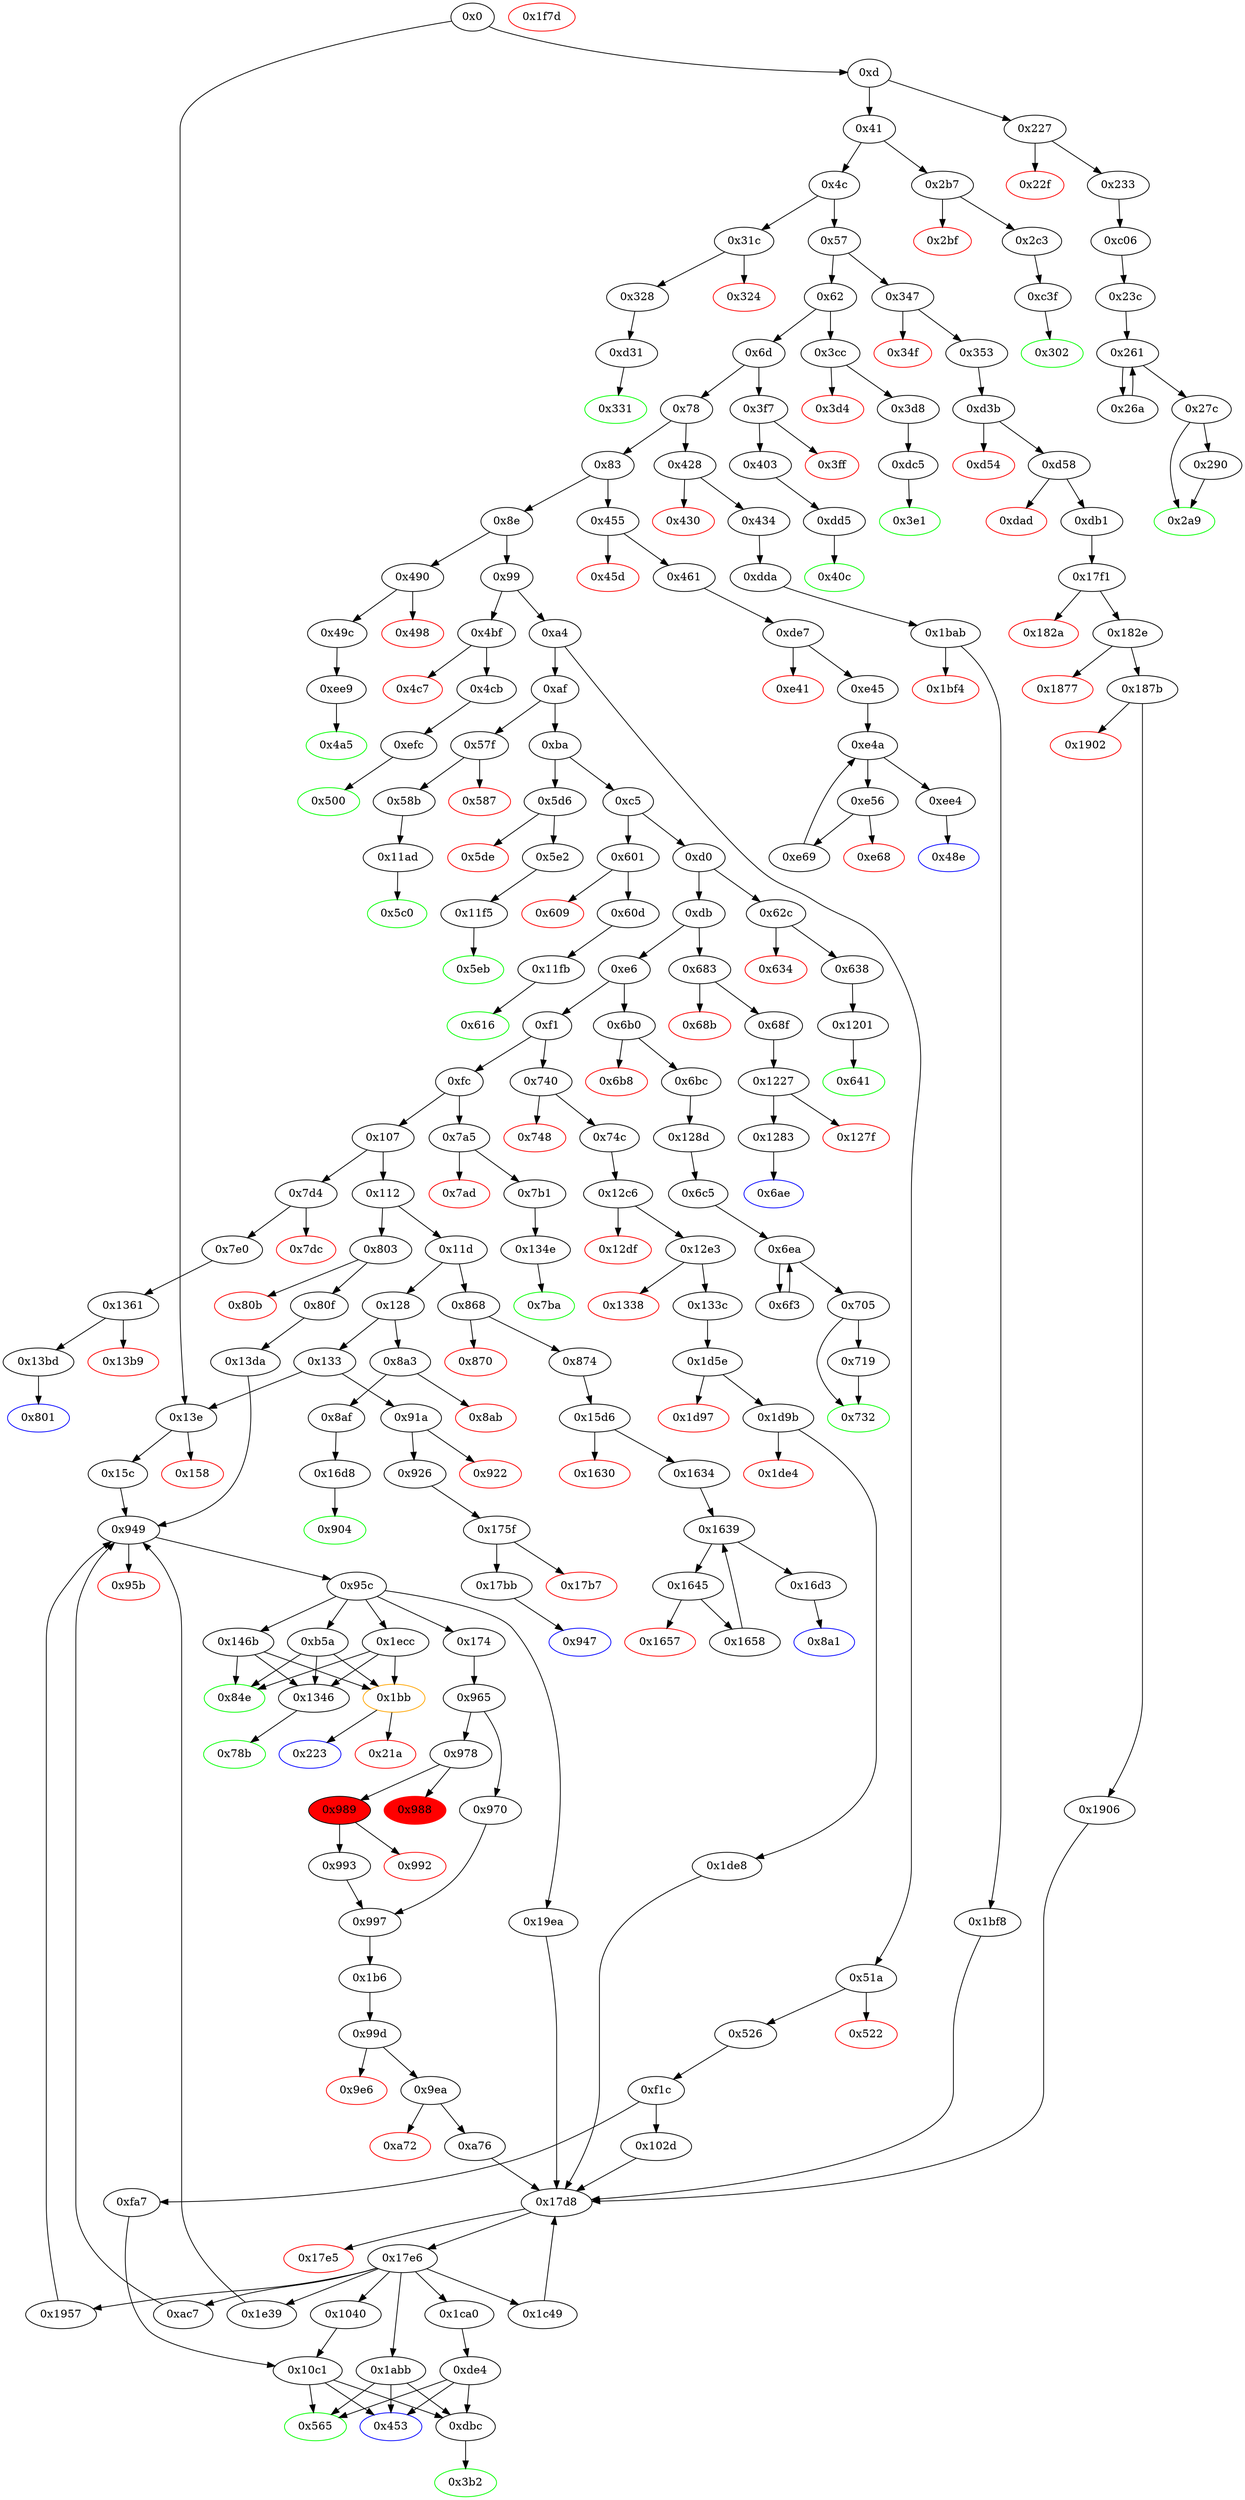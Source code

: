strict digraph "" {
"0xba" [fillcolor=white, id="0xba", style=filled, tooltip="Block 0xba\n[0xba:0xc4]\n---\nPredecessors: [0xaf]\nSuccessors: [0xc5, 0x5d6]\n---\n0xba DUP1\n0xbb PUSH4 0x7b3e5e7b\n0xc0 EQ\n0xc1 PUSH2 0x5d6\n0xc4 JUMPI\n---\n0xbb: V48 = 0x7b3e5e7b\n0xc0: V49 = EQ 0x7b3e5e7b V11\n0xc1: V50 = 0x5d6\n0xc4: JUMPI 0x5d6 V49\n---\nEntry stack: [V11]\nStack pops: 1\nStack additions: [S0]\nExit stack: [V11]\n\nDef sites:\nV11: {0xd.0x35}\n"];
"0x430" [color=red, fillcolor=white, id="0x430", style=filled, tooltip="Block 0x430\n[0x430:0x433]\n---\nPredecessors: [0x428]\nSuccessors: []\n---\n0x430 PUSH1 0x0\n0x432 DUP1\n0x433 REVERT\n---\n0x430: V306 = 0x0\n0x433: REVERT 0x0 0x0\n---\nEntry stack: [V11, V303]\nStack pops: 0\nStack additions: []\nExit stack: [V11, V303]\n\nDef sites:\nV11: {0xd.0x35}\nV303: {0x428.0x429}\n"];
"0x68b" [color=red, fillcolor=white, id="0x68b", style=filled, tooltip="Block 0x68b\n[0x68b:0x68e]\n---\nPredecessors: [0x683]\nSuccessors: []\n---\n0x68b PUSH1 0x0\n0x68d DUP1\n0x68e REVERT\n---\n0x68b: V473 = 0x0\n0x68e: REVERT 0x0 0x0\n---\nEntry stack: [V11, V470]\nStack pops: 0\nStack additions: []\nExit stack: [V11, V470]\n\nDef sites:\nV11: {0xd.0x35}\nV470: {0x683.0x684}\n"];
"0x3ff" [color=red, fillcolor=white, id="0x3ff", style=filled, tooltip="Block 0x3ff\n[0x3ff:0x402]\n---\nPredecessors: [0x3f7]\nSuccessors: []\n---\n0x3ff PUSH1 0x0\n0x401 DUP1\n0x402 REVERT\n---\n0x3ff: V289 = 0x0\n0x402: REVERT 0x0 0x0\n---\nEntry stack: [V11, V286]\nStack pops: 0\nStack additions: []\nExit stack: [V11, V286]\n\nDef sites:\nV11: {0xd.0x35}\nV286: {0x3f7.0x3f8}\n"];
"0x347" [fillcolor=white, id="0x347", style=filled, tooltip="Block 0x347\n[0x347:0x34e]\n---\nPredecessors: [0x57]\nSuccessors: [0x34f, 0x353]\n---\n0x347 JUMPDEST\n0x348 CALLVALUE\n0x349 DUP1\n0x34a ISZERO\n0x34b PUSH2 0x353\n0x34e JUMPI\n---\n0x347: JUMPDEST \n0x348: V239 = CALLVALUE\n0x34a: V240 = ISZERO V239\n0x34b: V241 = 0x353\n0x34e: JUMPI 0x353 V240\n---\nEntry stack: [V11]\nStack pops: 0\nStack additions: [V239]\nExit stack: [V11, V239]\n\nDef sites:\nV11: {0xd.0x35}\n"];
"0x992" [color=red, fillcolor=white, id="0x992", style=filled, tooltip="Block 0x992\n[0x992:0x992]\n---\nPredecessors: [0x989]\nSuccessors: []\n---\n0x992 INVALID\n---\n0x992: INVALID \n---\nEntry stack: [V11, 0x3b2, S15, S14, S13, S12, S11, S10, S9, S8, S7, 0x1bb, V114, V115, 0x1b6, S2, V118, V692]\nStack pops: 0\nStack additions: []\nExit stack: [V11, 0x3b2, S15, S14, S13, S12, S11, S10, S9, S8, S7, 0x1bb, V114, V115, 0x1b6, S2, V118, V692]\n\nDef sites:\nV11: {0xd.0x35}\n0x3b2: {0x353.0x355}\nS15: {0x353.0x378, 0xd.0x35}\nS14: {0x353.0x398, 0x74c.0x74e}\nS13: {0x353.0x3a2, 0x74c.0x771}\nS12: {0xd3b.0xd3c, 0xd.0x35, 0x74c.0x77b}\nS11: {0xdb1.0xdb2, 0xd.0x35, 0x15c.0x15d, 0x12c6.0x12c7}\nS10: {0x133c.0x133d, 0x353.0x378, 0x174.0x17b, 0x80f.0x811}\nS9: {0x74c.0x771, 0x353.0x398, 0x174.0x1a0, 0x80f.0x834}\nS8: {0x74c.0x77b, 0x353.0x3a2, 0xd.0x35, 0x174.0x1a1, 0x80f.0x83e}\nS7: {0x978.0x97b, 0x13da.0x13db, 0x15c.0x15d, 0x1d5e.0x1d5f, 0x17f1.0x17f2, 0x970.0x970}\n0x1bb: {0x174.0x17b}\nV114: {0x174.0x1a0}\nV115: {0x174.0x1a1}\n0x1b6: {0x174.0x1a2}\nS2: {0x978.0x97b, 0x13da.0x13db, 0x15c.0x15d, 0x1d5e.0x1d5f, 0x17f1.0x17f2, 0x970.0x970}\nV118: {0x174.0x1a7}\nV692: {0x978.0x97b}\n"];
"0x1630" [color=red, fillcolor=white, id="0x1630", style=filled, tooltip="Block 0x1630\n[0x1630:0x1633]\n---\nPredecessors: [0x15d6]\nSuccessors: []\n---\n0x1630 PUSH1 0x0\n0x1632 DUP1\n0x1633 REVERT\n---\n0x1630: V1361 = 0x0\n0x1633: REVERT 0x0 0x0\n---\nEntry stack: [V11, 0x8a1, V635, V633, 0x0]\nStack pops: 0\nStack additions: []\nExit stack: [V11, 0x8a1, V635, V633, 0x0]\n\nDef sites:\nV11: {0xd.0x35}\n0x8a1: {0x874.0x876}\nV635: {0x874.0x890}\nV633: {0x874.0x88c}\n0x0: {0x15d6.0x15d7}\n"];
"0xd58" [fillcolor=white, id="0xd58", style=filled, tooltip="Block 0xd58\n[0xd58:0xdac]\n---\nPredecessors: [0xd3b]\nSuccessors: [0xdad, 0xdb1]\n---\n0xd58 JUMPDEST\n0xd59 PUSH1 0x4\n0xd5b PUSH1 0x0\n0xd5d DUP6\n0xd5e PUSH20 0xffffffffffffffffffffffffffffffffffffffff\n0xd73 AND\n0xd74 PUSH20 0xffffffffffffffffffffffffffffffffffffffff\n0xd89 AND\n0xd8a DUP2\n0xd8b MSTORE\n0xd8c PUSH1 0x20\n0xd8e ADD\n0xd8f SWAP1\n0xd90 DUP2\n0xd91 MSTORE\n0xd92 PUSH1 0x20\n0xd94 ADD\n0xd95 PUSH1 0x0\n0xd97 SHA3\n0xd98 PUSH1 0x0\n0xd9a SWAP1\n0xd9b SLOAD\n0xd9c SWAP1\n0xd9d PUSH2 0x100\n0xda0 EXP\n0xda1 SWAP1\n0xda2 DIV\n0xda3 PUSH1 0xff\n0xda5 AND\n0xda6 ISZERO\n0xda7 ISZERO\n0xda8 ISZERO\n0xda9 PUSH2 0xdb1\n0xdac JUMPI\n---\n0xd58: JUMPDEST \n0xd59: V878 = 0x4\n0xd5b: V879 = 0x0\n0xd5e: V880 = 0xffffffffffffffffffffffffffffffffffffffff\n0xd73: V881 = AND 0xffffffffffffffffffffffffffffffffffffffff V250\n0xd74: V882 = 0xffffffffffffffffffffffffffffffffffffffff\n0xd89: V883 = AND 0xffffffffffffffffffffffffffffffffffffffff V881\n0xd8b: M[0x0] = V883\n0xd8c: V884 = 0x20\n0xd8e: V885 = ADD 0x20 0x0\n0xd91: M[0x20] = 0x4\n0xd92: V886 = 0x20\n0xd94: V887 = ADD 0x20 0x20\n0xd95: V888 = 0x0\n0xd97: V889 = SHA3 0x0 0x40\n0xd98: V890 = 0x0\n0xd9b: V891 = S[V889]\n0xd9d: V892 = 0x100\n0xda0: V893 = EXP 0x100 0x0\n0xda2: V894 = DIV V891 0x1\n0xda3: V895 = 0xff\n0xda5: V896 = AND 0xff V894\n0xda6: V897 = ISZERO V896\n0xda7: V898 = ISZERO V897\n0xda8: V899 = ISZERO V898\n0xda9: V900 = 0xdb1\n0xdac: JUMPI 0xdb1 V899\n---\nEntry stack: [V11, 0x3b2, V250, V255, V258, 0x0]\nStack pops: 4\nStack additions: [S3, S2, S1, S0]\nExit stack: [V11, 0x3b2, V250, V255, V258, 0x0]\n\nDef sites:\nV11: {0xd.0x35}\n0x3b2: {0x353.0x355}\nV250: {0x353.0x378}\nV255: {0x353.0x398}\nV258: {0x353.0x3a2}\n0x0: {0xd3b.0xd3c}\n"];
"0x500" [color=green, fillcolor=white, id="0x500", style=filled, tooltip="Block 0x500\n[0x500:0x519]\n---\nPredecessors: [0xefc]\nSuccessors: []\n---\n0x500 JUMPDEST\n0x501 PUSH1 0x40\n0x503 MLOAD\n0x504 DUP1\n0x505 DUP3\n0x506 ISZERO\n0x507 ISZERO\n0x508 ISZERO\n0x509 ISZERO\n0x50a DUP2\n0x50b MSTORE\n0x50c PUSH1 0x20\n0x50e ADD\n0x50f SWAP2\n0x510 POP\n0x511 POP\n0x512 PUSH1 0x40\n0x514 MLOAD\n0x515 DUP1\n0x516 SWAP2\n0x517 SUB\n0x518 SWAP1\n0x519 RETURN\n---\n0x500: JUMPDEST \n0x501: V365 = 0x40\n0x503: V366 = M[0x40]\n0x506: V367 = ISZERO V996\n0x507: V368 = ISZERO V367\n0x508: V369 = ISZERO V368\n0x509: V370 = ISZERO V369\n0x50b: M[V366] = V370\n0x50c: V371 = 0x20\n0x50e: V372 = ADD 0x20 V366\n0x512: V373 = 0x40\n0x514: V374 = M[0x40]\n0x517: V375 = SUB V372 V374\n0x519: RETURN V374 V375\n---\nEntry stack: [V11, 0x500, V996]\nStack pops: 1\nStack additions: []\nExit stack: [V11, 0x500]\n\nDef sites:\nV11: {0xd.0x35}\n0x500: {0x4cb.0x4cd}\nV996: {0xefc.0xf19}\n"];
"0x16d8" [fillcolor=white, id="0x16d8", style=filled, tooltip="Block 0x16d8\n[0x16d8:0x175e]\n---\nPredecessors: [0x8af]\nSuccessors: [0x904]\n---\n0x16d8 JUMPDEST\n0x16d9 PUSH1 0x0\n0x16db PUSH1 0x2\n0x16dd PUSH1 0x0\n0x16df DUP5\n0x16e0 PUSH20 0xffffffffffffffffffffffffffffffffffffffff\n0x16f5 AND\n0x16f6 PUSH20 0xffffffffffffffffffffffffffffffffffffffff\n0x170b AND\n0x170c DUP2\n0x170d MSTORE\n0x170e PUSH1 0x20\n0x1710 ADD\n0x1711 SWAP1\n0x1712 DUP2\n0x1713 MSTORE\n0x1714 PUSH1 0x20\n0x1716 ADD\n0x1717 PUSH1 0x0\n0x1719 SHA3\n0x171a PUSH1 0x0\n0x171c DUP4\n0x171d PUSH20 0xffffffffffffffffffffffffffffffffffffffff\n0x1732 AND\n0x1733 PUSH20 0xffffffffffffffffffffffffffffffffffffffff\n0x1748 AND\n0x1749 DUP2\n0x174a MSTORE\n0x174b PUSH1 0x20\n0x174d ADD\n0x174e SWAP1\n0x174f DUP2\n0x1750 MSTORE\n0x1751 PUSH1 0x20\n0x1753 ADD\n0x1754 PUSH1 0x0\n0x1756 SHA3\n0x1757 SLOAD\n0x1758 SWAP1\n0x1759 POP\n0x175a SWAP3\n0x175b SWAP2\n0x175c POP\n0x175d POP\n0x175e JUMP\n---\n0x16d8: JUMPDEST \n0x16d9: V1404 = 0x0\n0x16db: V1405 = 0x2\n0x16dd: V1406 = 0x0\n0x16e0: V1407 = 0xffffffffffffffffffffffffffffffffffffffff\n0x16f5: V1408 = AND 0xffffffffffffffffffffffffffffffffffffffff V648\n0x16f6: V1409 = 0xffffffffffffffffffffffffffffffffffffffff\n0x170b: V1410 = AND 0xffffffffffffffffffffffffffffffffffffffff V1408\n0x170d: M[0x0] = V1410\n0x170e: V1411 = 0x20\n0x1710: V1412 = ADD 0x20 0x0\n0x1713: M[0x20] = 0x2\n0x1714: V1413 = 0x20\n0x1716: V1414 = ADD 0x20 0x20\n0x1717: V1415 = 0x0\n0x1719: V1416 = SHA3 0x0 0x40\n0x171a: V1417 = 0x0\n0x171d: V1418 = 0xffffffffffffffffffffffffffffffffffffffff\n0x1732: V1419 = AND 0xffffffffffffffffffffffffffffffffffffffff V653\n0x1733: V1420 = 0xffffffffffffffffffffffffffffffffffffffff\n0x1748: V1421 = AND 0xffffffffffffffffffffffffffffffffffffffff V1419\n0x174a: M[0x0] = V1421\n0x174b: V1422 = 0x20\n0x174d: V1423 = ADD 0x20 0x0\n0x1750: M[0x20] = V1416\n0x1751: V1424 = 0x20\n0x1753: V1425 = ADD 0x20 0x20\n0x1754: V1426 = 0x0\n0x1756: V1427 = SHA3 0x0 0x40\n0x1757: V1428 = S[V1427]\n0x175e: JUMP 0x904\n---\nEntry stack: [V11, 0x904, V648, V653]\nStack pops: 3\nStack additions: [V1428]\nExit stack: [V11, V1428]\n\nDef sites:\nV11: {0xd.0x35}\n0x904: {0x8af.0x8b1}\nV648: {0x8af.0x8d4}\nV653: {0x8af.0x8f4}\n"];
"0x1b6" [fillcolor=white, id="0x1b6", style=filled, tooltip="Block 0x1b6\n[0x1b6:0x1ba]\n---\nPredecessors: [0x997]\nSuccessors: [0x99d]\n---\n0x1b6 JUMPDEST\n0x1b7 PUSH2 0x99d\n0x1ba JUMP\n---\n0x1b6: JUMPDEST \n0x1b7: V122 = 0x99d\n0x1ba: JUMP 0x99d\n---\nEntry stack: [V11, 0x3b2, S12, S11, S10, S9, S8, S7, S6, S5, S4, 0x1bb, V114, V115, S0]\nStack pops: 0\nStack additions: []\nExit stack: [V11, 0x3b2, S12, S11, S10, S9, S8, S7, S6, S5, S4, 0x1bb, V114, V115, S0]\n\nDef sites:\nV11: {0xd.0x35}\n0x3b2: {0x353.0x355}\nS12: {0x353.0x378, 0xd.0x35}\nS11: {0x353.0x398, 0x74c.0x74e}\nS10: {0x353.0x3a2, 0x74c.0x771}\nS9: {0xd3b.0xd3c, 0xd.0x35, 0x74c.0x77b}\nS8: {0xdb1.0xdb2, 0xd.0x35, 0x15c.0x15d, 0x12c6.0x12c7}\nS7: {0x353.0x378, 0x133c.0x133d, 0x80f.0x811, 0x174.0x17b}\nS6: {0x80f.0x834, 0x353.0x398, 0x174.0x1a0, 0x74c.0x771}\nS5: {0x80f.0x83e, 0x353.0x3a2, 0xd.0x35, 0x174.0x1a1, 0x74c.0x77b}\nS4: {0x978.0x97b, 0x13da.0x13db, 0x15c.0x15d, 0x1d5e.0x1d5f, 0x17f1.0x17f2, 0x970.0x970}\n0x1bb: {0x174.0x17b}\nV114: {0x174.0x1a0}\nV115: {0x174.0x1a1}\nS0: {0x970.0x970, 0x978.0x97b}\n"];
"0x17e5" [color=red, fillcolor=white, id="0x17e5", style=filled, tooltip="Block 0x17e5\n[0x17e5:0x17e5]\n---\nPredecessors: [0x17d8]\nSuccessors: []\n---\n0x17e5 INVALID\n---\n0x17e5: INVALID \n---\nEntry stack: [V11, 0x3b2, S12, S11, S10, S9, S8, S7, S6, S5, S4, {0xac7, 0x1040, 0x1957, 0x1abb, 0x1c49, 0x1ca0, 0x1e39}, S2, S1, 0x0]\nStack pops: 0\nStack additions: []\nExit stack: [V11, 0x3b2, S12, S11, S10, S9, S8, S7, S6, S5, S4, {0xac7, 0x1040, 0x1957, 0x1abb, 0x1c49, 0x1ca0, 0x1e39}, S2, S1, 0x0]\n\nDef sites:\nV11: {0xd.0x35}\n0x3b2: {0x353.0x355}\nS12: {0x353.0x378, 0xd.0x35}\nS11: {0x353.0x398, 0x74c.0x74e}\nS10: {0x353.0x3a2, 0x74c.0x771}\nS9: {0xd3b.0xd3c, 0xd.0x35, 0x74c.0x77b}\nS8: {0xd.0x35, 0x15c.0x15d, 0xdb1.0xdb2, 0x12c6.0x12c7, 0x434.0x436, 0x526.0x528}\nS7: {0x133c.0x133d, 0x80f.0x811, 0x353.0x378, 0x526.0x54b, 0x434.0x443, 0x174.0x17b}\nS6: {0xdda.0xddb, 0x74c.0x771, 0x80f.0x834, 0x353.0x398, 0x174.0x1a0, 0x526.0x555}\nS5: {0xdda.0xdde, 0xd.0x35, 0xf1c.0xf1d, 0x74c.0x77b, 0x80f.0x83e, 0x353.0x3a2, 0x174.0x1a1}\nS4: {0x978.0x97b, 0x13da.0x13db, 0xf1c.0xf9c, 0x15c.0x15d, 0x1d5e.0x1d5f, 0x17f1.0x17f2, 0x970.0x970, 0x434.0x443}\n{0xac7, 0x1040, 0x1957, 0x1abb, 0x1c49, 0x1ca0, 0x1e39}: {0x1c49.0x1c8c, 0x1bf8.0x1bf9, 0xa76.0xa77, 0x19ea.0x1a2d, 0x102d.0x102e, 0x1de8.0x1de9, 0x1906.0x1907}\nS2: {0x1c49.0x1c92, 0x1bf8.0x1c3b, 0xa76.0xab9, 0x19ea.0x1aad, 0x1de8.0x1e2b, 0xf1c.0xf9c, 0x1906.0x1949}\nS1: {0x978.0x97b, 0xf1c.0xf9c, 0x1d5e.0x1d5f, 0x17f1.0x17f2, 0x970.0x970, 0x353.0x3a2, 0x174.0x1a1, 0x434.0x443, 0xd.0x35, 0x74c.0x77b, 0x80f.0x83e, 0x526.0x555}\n0x0: {0x17d8.0x17d9}\n"];
"0x17e6" [fillcolor=white, id="0x17e6", style=filled, tooltip="Block 0x17e6\n[0x17e6:0x17f0]\n---\nPredecessors: [0x17d8]\nSuccessors: [0xac7, 0x1040, 0x1957, 0x1abb, 0x1c49, 0x1ca0, 0x1e39]\n---\n0x17e6 JUMPDEST\n0x17e7 DUP2\n0x17e8 DUP4\n0x17e9 SUB\n0x17ea SWAP1\n0x17eb POP\n0x17ec SWAP3\n0x17ed SWAP2\n0x17ee POP\n0x17ef POP\n0x17f0 JUMP\n---\n0x17e6: JUMPDEST \n0x17e9: V1466 = SUB S2 S1\n0x17f0: JUMP {0xac7, 0x1040, 0x1957, 0x1abb, 0x1c49, 0x1ca0, 0x1e39}\n---\nEntry stack: [V11, 0x3b2, S12, S11, S10, S9, S8, S7, S6, S5, S4, {0xac7, 0x1040, 0x1957, 0x1abb, 0x1c49, 0x1ca0, 0x1e39}, S2, S1, 0x0]\nStack pops: 4\nStack additions: [V1466]\nExit stack: [V11, 0x3b2, S12, S11, S10, S9, S8, S7, S6, S5, S4, V1466]\n\nDef sites:\nV11: {0xd.0x35}\n0x3b2: {0x353.0x355}\nS12: {0x353.0x378, 0xd.0x35}\nS11: {0x353.0x398, 0x74c.0x74e}\nS10: {0x353.0x3a2, 0x74c.0x771}\nS9: {0xd3b.0xd3c, 0xd.0x35, 0x74c.0x77b}\nS8: {0xd.0x35, 0x15c.0x15d, 0xdb1.0xdb2, 0x12c6.0x12c7, 0x434.0x436, 0x526.0x528}\nS7: {0x133c.0x133d, 0x80f.0x811, 0x353.0x378, 0x526.0x54b, 0x434.0x443, 0x174.0x17b}\nS6: {0xdda.0xddb, 0x74c.0x771, 0x80f.0x834, 0x353.0x398, 0x174.0x1a0, 0x526.0x555}\nS5: {0xdda.0xdde, 0xd.0x35, 0xf1c.0xf1d, 0x74c.0x77b, 0x80f.0x83e, 0x353.0x3a2, 0x174.0x1a1}\nS4: {0x978.0x97b, 0x13da.0x13db, 0xf1c.0xf9c, 0x15c.0x15d, 0x1d5e.0x1d5f, 0x17f1.0x17f2, 0x970.0x970, 0x434.0x443}\n{0xac7, 0x1040, 0x1957, 0x1abb, 0x1c49, 0x1ca0, 0x1e39}: {0x1c49.0x1c8c, 0x1bf8.0x1bf9, 0xa76.0xa77, 0x19ea.0x1a2d, 0x102d.0x102e, 0x1de8.0x1de9, 0x1906.0x1907}\nS2: {0x1c49.0x1c92, 0x1bf8.0x1c3b, 0xa76.0xab9, 0x19ea.0x1aad, 0x1de8.0x1e2b, 0xf1c.0xf9c, 0x1906.0x1949}\nS1: {0x978.0x97b, 0xf1c.0xf9c, 0x1d5e.0x1d5f, 0x17f1.0x17f2, 0x970.0x970, 0x353.0x3a2, 0x174.0x1a1, 0x434.0x443, 0xd.0x35, 0x74c.0x77b, 0x80f.0x83e, 0x526.0x555}\n0x0: {0x17d8.0x17d9}\n"];
"0x587" [color=red, fillcolor=white, id="0x587", style=filled, tooltip="Block 0x587\n[0x587:0x58a]\n---\nPredecessors: [0x57f]\nSuccessors: []\n---\n0x587 PUSH1 0x0\n0x589 DUP1\n0x58a REVERT\n---\n0x587: V408 = 0x0\n0x58a: REVERT 0x0 0x0\n---\nEntry stack: [V11, V405]\nStack pops: 0\nStack additions: []\nExit stack: [V11, V405]\n\nDef sites:\nV11: {0xd.0x35}\nV405: {0x57f.0x580}\n"];
"0x1346" [fillcolor=white, id="0x1346", style=filled, tooltip="Block 0x1346\n[0x1346:0x134d]\n---\nPredecessors: [0xb5a, 0x146b, 0x1ecc]\nSuccessors: [0x78b]\n---\n0x1346 JUMPDEST\n0x1347 SWAP1\n0x1348 POP\n0x1349 SWAP3\n0x134a SWAP2\n0x134b POP\n0x134c POP\n0x134d JUMP\n---\n0x1346: JUMPDEST \n0x134d: JUMP S4\n---\nEntry stack: [V11, 0x3b2, S5, S4, S3, S2, S1, 0x1]\nStack pops: 5\nStack additions: [S0]\nExit stack: [V11, 0x3b2, S5, 0x1]\n\nDef sites:\nV11: {0xd.0x35}\n0x3b2: {0x353.0x355}\nS5: {0x353.0x378, 0xd.0x35}\nS4: {0x353.0x398, 0x74c.0x74e}\nS3: {0x353.0x3a2, 0x74c.0x771}\nS2: {0xd3b.0xd3c, 0xd.0x35, 0x74c.0x77b}\nS1: {0xdb1.0xdb2, 0xd.0x35, 0x15c.0x15d, 0x12c6.0x12c7}\n0x1: {0x1ecc.0x1f74}\n"];
"0x3d8" [fillcolor=white, id="0x3d8", style=filled, tooltip="Block 0x3d8\n[0x3d8:0x3e0]\n---\nPredecessors: [0x3cc]\nSuccessors: [0xdc5]\n---\n0x3d8 JUMPDEST\n0x3d9 POP\n0x3da PUSH2 0x3e1\n0x3dd PUSH2 0xdc5\n0x3e0 JUMP\n---\n0x3d8: JUMPDEST \n0x3da: V277 = 0x3e1\n0x3dd: V278 = 0xdc5\n0x3e0: JUMP 0xdc5\n---\nEntry stack: [V11, V273]\nStack pops: 1\nStack additions: [0x3e1]\nExit stack: [V11, 0x3e1]\n\nDef sites:\nV11: {0xd.0x35}\nV273: {0x3cc.0x3cd}\n"];
"0x3e1" [color=green, fillcolor=white, id="0x3e1", style=filled, tooltip="Block 0x3e1\n[0x3e1:0x3f6]\n---\nPredecessors: [0xdc5]\nSuccessors: []\n---\n0x3e1 JUMPDEST\n0x3e2 PUSH1 0x40\n0x3e4 MLOAD\n0x3e5 DUP1\n0x3e6 DUP3\n0x3e7 DUP2\n0x3e8 MSTORE\n0x3e9 PUSH1 0x20\n0x3eb ADD\n0x3ec SWAP2\n0x3ed POP\n0x3ee POP\n0x3ef PUSH1 0x40\n0x3f1 MLOAD\n0x3f2 DUP1\n0x3f3 SWAP2\n0x3f4 SUB\n0x3f5 SWAP1\n0x3f6 RETURN\n---\n0x3e1: JUMPDEST \n0x3e2: V279 = 0x40\n0x3e4: V280 = M[0x40]\n0x3e8: M[V280] = 0x175263c07abc30f100000\n0x3e9: V281 = 0x20\n0x3eb: V282 = ADD 0x20 V280\n0x3ef: V283 = 0x40\n0x3f1: V284 = M[0x40]\n0x3f4: V285 = SUB V282 V284\n0x3f6: RETURN V284 V285\n---\nEntry stack: [V11, 0x3e1, 0x175263c07abc30f100000]\nStack pops: 1\nStack additions: []\nExit stack: [V11, 0x3e1]\n\nDef sites:\nV11: {0xd.0x35}\n0x3e1: {0x3d8.0x3da}\n0x175263c07abc30f100000: {0xdc5.0xdd2}\n"];
"0x4c" [fillcolor=white, id="0x4c", style=filled, tooltip="Block 0x4c\n[0x4c:0x56]\n---\nPredecessors: [0x41]\nSuccessors: [0x57, 0x31c]\n---\n0x4c DUP1\n0x4d PUSH4 0x18160ddd\n0x52 EQ\n0x53 PUSH2 0x31c\n0x56 JUMPI\n---\n0x4d: V18 = 0x18160ddd\n0x52: V19 = EQ 0x18160ddd V11\n0x53: V20 = 0x31c\n0x56: JUMPI 0x31c V19\n---\nEntry stack: [V11]\nStack pops: 1\nStack additions: [S0]\nExit stack: [V11]\n\nDef sites:\nV11: {0xd.0x35}\n"];
"0xdb" [fillcolor=white, id="0xdb", style=filled, tooltip="Block 0xdb\n[0xdb:0xe5]\n---\nPredecessors: [0xd0]\nSuccessors: [0xe6, 0x683]\n---\n0xdb DUP1\n0xdc PUSH4 0x91b7f5ed\n0xe1 EQ\n0xe2 PUSH2 0x683\n0xe5 JUMPI\n---\n0xdc: V57 = 0x91b7f5ed\n0xe1: V58 = EQ 0x91b7f5ed V11\n0xe2: V59 = 0x683\n0xe5: JUMPI 0x683 V58\n---\nEntry stack: [V11]\nStack pops: 1\nStack additions: [S0]\nExit stack: [V11]\n\nDef sites:\nV11: {0xd.0x35}\n"];
"0xf1" [fillcolor=white, id="0xf1", style=filled, tooltip="Block 0xf1\n[0xf1:0xfb]\n---\nPredecessors: [0xe6]\nSuccessors: [0xfc, 0x740]\n---\n0xf1 DUP1\n0xf2 PUSH4 0xa9059cbb\n0xf7 EQ\n0xf8 PUSH2 0x740\n0xfb JUMPI\n---\n0xf2: V63 = 0xa9059cbb\n0xf7: V64 = EQ 0xa9059cbb V11\n0xf8: V65 = 0x740\n0xfb: JUMPI 0x740 V64\n---\nEntry stack: [V11]\nStack pops: 1\nStack additions: [S0]\nExit stack: [V11]\n\nDef sites:\nV11: {0xd.0x35}\n"];
"0x17bb" [fillcolor=white, id="0x17bb", style=filled, tooltip="Block 0x17bb\n[0x17bb:0x17d7]\n---\nPredecessors: [0x175f]\nSuccessors: [0x947]\n---\n0x17bb JUMPDEST\n0x17bc DUP1\n0x17bd PUSH1 0x7\n0x17bf PUSH1 0x1\n0x17c1 PUSH2 0x100\n0x17c4 EXP\n0x17c5 DUP2\n0x17c6 SLOAD\n0x17c7 DUP2\n0x17c8 PUSH1 0xff\n0x17ca MUL\n0x17cb NOT\n0x17cc AND\n0x17cd SWAP1\n0x17ce DUP4\n0x17cf ISZERO\n0x17d0 ISZERO\n0x17d1 MUL\n0x17d2 OR\n0x17d3 SWAP1\n0x17d4 SSTORE\n0x17d5 POP\n0x17d6 POP\n0x17d7 JUMP\n---\n0x17bb: JUMPDEST \n0x17bd: V1447 = 0x7\n0x17bf: V1448 = 0x1\n0x17c1: V1449 = 0x100\n0x17c4: V1450 = EXP 0x100 0x1\n0x17c6: V1451 = S[0x7]\n0x17c8: V1452 = 0xff\n0x17ca: V1453 = MUL 0xff 0x100\n0x17cb: V1454 = NOT 0xff00\n0x17cc: V1455 = AND 0xffffffffffffffffffffffffffffffffffffffffffffffffffffffffffff00ff V1451\n0x17cf: V1456 = ISZERO V675\n0x17d0: V1457 = ISZERO V1456\n0x17d1: V1458 = MUL V1457 0x100\n0x17d2: V1459 = OR V1458 V1455\n0x17d4: S[0x7] = V1459\n0x17d7: JUMP 0x947\n---\nEntry stack: [V11, 0x947, V675]\nStack pops: 2\nStack additions: []\nExit stack: [V11]\n\nDef sites:\nV11: {0xd.0x35}\n0x947: {0x926.0x928}\nV675: {0x926.0x937}\n"];
"0x1bab" [fillcolor=white, id="0x1bab", style=filled, tooltip="Block 0x1bab\n[0x1bab:0x1bf3]\n---\nPredecessors: [0xdda]\nSuccessors: [0x1bf4, 0x1bf8]\n---\n0x1bab JUMPDEST\n0x1bac PUSH1 0x0\n0x1bae DUP1\n0x1baf DUP4\n0x1bb0 PUSH20 0xffffffffffffffffffffffffffffffffffffffff\n0x1bc5 AND\n0x1bc6 PUSH20 0xffffffffffffffffffffffffffffffffffffffff\n0x1bdb AND\n0x1bdc DUP2\n0x1bdd MSTORE\n0x1bde PUSH1 0x20\n0x1be0 ADD\n0x1be1 SWAP1\n0x1be2 DUP2\n0x1be3 MSTORE\n0x1be4 PUSH1 0x20\n0x1be6 ADD\n0x1be7 PUSH1 0x0\n0x1be9 SHA3\n0x1bea SLOAD\n0x1beb DUP2\n0x1bec GT\n0x1bed ISZERO\n0x1bee ISZERO\n0x1bef ISZERO\n0x1bf0 PUSH2 0x1bf8\n0x1bf3 JUMPI\n---\n0x1bab: JUMPDEST \n0x1bac: V1647 = 0x0\n0x1bb0: V1648 = 0xffffffffffffffffffffffffffffffffffffffff\n0x1bc5: V1649 = AND 0xffffffffffffffffffffffffffffffffffffffff V913\n0x1bc6: V1650 = 0xffffffffffffffffffffffffffffffffffffffff\n0x1bdb: V1651 = AND 0xffffffffffffffffffffffffffffffffffffffff V1649\n0x1bdd: M[0x0] = V1651\n0x1bde: V1652 = 0x20\n0x1be0: V1653 = ADD 0x20 0x0\n0x1be3: M[0x20] = 0x0\n0x1be4: V1654 = 0x20\n0x1be6: V1655 = ADD 0x20 0x20\n0x1be7: V1656 = 0x0\n0x1be9: V1657 = SHA3 0x0 0x40\n0x1bea: V1658 = S[V1657]\n0x1bec: V1659 = GT V312 V1658\n0x1bed: V1660 = ISZERO V1659\n0x1bee: V1661 = ISZERO V1660\n0x1bef: V1662 = ISZERO V1661\n0x1bf0: V1663 = 0x1bf8\n0x1bf3: JUMPI 0x1bf8 V1662\n---\nEntry stack: [V11, 0x453, V312, 0xde4, V913, V312]\nStack pops: 2\nStack additions: [S1, S0]\nExit stack: [V11, 0x453, V312, 0xde4, V913, V312]\n\nDef sites:\nV11: {0xd.0x35}\n0x453: {0x434.0x436}\nV312: {0x434.0x443}\n0xde4: {0xdda.0xddb}\nV913: {0xdda.0xdde}\nV312: {0x434.0x443}\n"];
"0x133" [fillcolor=white, id="0x133", style=filled, tooltip="Block 0x133\n[0x133:0x13d]\n---\nPredecessors: [0x128]\nSuccessors: [0x13e, 0x91a]\n---\n0x133 DUP1\n0x134 PUSH4 0xef7ac0e5\n0x139 EQ\n0x13a PUSH2 0x91a\n0x13d JUMPI\n---\n0x134: V81 = 0xef7ac0e5\n0x139: V82 = EQ 0xef7ac0e5 V11\n0x13a: V83 = 0x91a\n0x13d: JUMPI 0x91a V82\n---\nEntry stack: [V11]\nStack pops: 1\nStack additions: [S0]\nExit stack: [V11]\n\nDef sites:\nV11: {0xd.0x35}\n"];
"0xe69" [fillcolor=white, id="0xe69", style=filled, tooltip="Block 0xe69\n[0xe69:0xee3]\n---\nPredecessors: [0xe56]\nSuccessors: [0xe4a]\n---\n0xe69 JUMPDEST\n0xe6a SWAP1\n0xe6b POP\n0xe6c PUSH1 0x20\n0xe6e MUL\n0xe6f ADD\n0xe70 CALLDATALOAD\n0xe71 PUSH20 0xffffffffffffffffffffffffffffffffffffffff\n0xe86 AND\n0xe87 PUSH20 0xffffffffffffffffffffffffffffffffffffffff\n0xe9c AND\n0xe9d PUSH20 0xffffffffffffffffffffffffffffffffffffffff\n0xeb2 AND\n0xeb3 DUP2\n0xeb4 MSTORE\n0xeb5 PUSH1 0x20\n0xeb7 ADD\n0xeb8 SWAP1\n0xeb9 DUP2\n0xeba MSTORE\n0xebb PUSH1 0x20\n0xebd ADD\n0xebe PUSH1 0x0\n0xec0 SHA3\n0xec1 PUSH1 0x0\n0xec3 PUSH2 0x100\n0xec6 EXP\n0xec7 DUP2\n0xec8 SLOAD\n0xec9 DUP2\n0xeca PUSH1 0xff\n0xecc MUL\n0xecd NOT\n0xece AND\n0xecf SWAP1\n0xed0 DUP4\n0xed1 ISZERO\n0xed2 ISZERO\n0xed3 MUL\n0xed4 OR\n0xed5 SWAP1\n0xed6 SSTORE\n0xed7 POP\n0xed8 DUP1\n0xed9 DUP1\n0xeda PUSH1 0x1\n0xedc ADD\n0xedd SWAP2\n0xede POP\n0xedf POP\n0xee0 PUSH2 0xe4a\n0xee3 JUMP\n---\n0xe69: JUMPDEST \n0xe6c: V945 = 0x20\n0xe6e: V946 = MUL 0x20 S0\n0xe6f: V947 = ADD V946 V331\n0xe70: V948 = CALLDATALOAD V947\n0xe71: V949 = 0xffffffffffffffffffffffffffffffffffffffff\n0xe86: V950 = AND 0xffffffffffffffffffffffffffffffffffffffff V948\n0xe87: V951 = 0xffffffffffffffffffffffffffffffffffffffff\n0xe9c: V952 = AND 0xffffffffffffffffffffffffffffffffffffffff V950\n0xe9d: V953 = 0xffffffffffffffffffffffffffffffffffffffff\n0xeb2: V954 = AND 0xffffffffffffffffffffffffffffffffffffffff V952\n0xeb4: M[0x0] = V954\n0xeb5: V955 = 0x20\n0xeb7: V956 = ADD 0x20 0x0\n0xeba: M[0x20] = 0x4\n0xebb: V957 = 0x20\n0xebd: V958 = ADD 0x20 0x20\n0xebe: V959 = 0x0\n0xec0: V960 = SHA3 0x0 0x40\n0xec1: V961 = 0x0\n0xec3: V962 = 0x100\n0xec6: V963 = EXP 0x100 0x0\n0xec8: V964 = S[V960]\n0xeca: V965 = 0xff\n0xecc: V966 = MUL 0xff 0x1\n0xecd: V967 = NOT 0xff\n0xece: V968 = AND 0xffffffffffffffffffffffffffffffffffffffffffffffffffffffffffffff00 V964\n0xed1: V969 = ISZERO 0x1\n0xed2: V970 = ISZERO 0x0\n0xed3: V971 = MUL 0x1 0x1\n0xed4: V972 = OR 0x1 V968\n0xed6: S[V960] = V972\n0xeda: V973 = 0x1\n0xedc: V974 = ADD 0x1 S6\n0xee0: V975 = 0xe4a\n0xee3: JUMP 0xe4a\n---\nEntry stack: [V11, 0x48e, V331, V329, S6, 0x1, 0x4, 0x0, V331, V329, S0]\nStack pops: 7\nStack additions: [V974]\nExit stack: [V11, 0x48e, V331, V329, V974]\n\nDef sites:\nV11: {0xd.0x35}\n0x48e: {0x461.0x463}\nV331: {0x461.0x47d}\nV329: {0x461.0x479}\nS6: {0xe69.0xedc, 0xe45.0xe46}\n0x1: {0xe56.0xe56}\n0x4: {0xe56.0xe58}\n0x0: {0xe56.0xe5a}\nV331: {0x461.0x47d}\nV329: {0x461.0x479}\nS0: {0xe69.0xedc, 0xe45.0xe46}\n"];
"0x4a5" [color=green, fillcolor=white, id="0x4a5", style=filled, tooltip="Block 0x4a5\n[0x4a5:0x4be]\n---\nPredecessors: [0xee9]\nSuccessors: []\n---\n0x4a5 JUMPDEST\n0x4a6 PUSH1 0x40\n0x4a8 MLOAD\n0x4a9 DUP1\n0x4aa DUP3\n0x4ab ISZERO\n0x4ac ISZERO\n0x4ad ISZERO\n0x4ae ISZERO\n0x4af DUP2\n0x4b0 MSTORE\n0x4b1 PUSH1 0x20\n0x4b3 ADD\n0x4b4 SWAP2\n0x4b5 POP\n0x4b6 POP\n0x4b7 PUSH1 0x40\n0x4b9 MLOAD\n0x4ba DUP1\n0x4bb SWAP2\n0x4bc SUB\n0x4bd SWAP1\n0x4be RETURN\n---\n0x4a5: JUMPDEST \n0x4a6: V339 = 0x40\n0x4a8: V340 = M[0x40]\n0x4ab: V341 = ISZERO V983\n0x4ac: V342 = ISZERO V341\n0x4ad: V343 = ISZERO V342\n0x4ae: V344 = ISZERO V343\n0x4b0: M[V340] = V344\n0x4b1: V345 = 0x20\n0x4b3: V346 = ADD 0x20 V340\n0x4b7: V347 = 0x40\n0x4b9: V348 = M[0x40]\n0x4bc: V349 = SUB V346 V348\n0x4be: RETURN V348 V349\n---\nEntry stack: [V11, 0x4a5, V983]\nStack pops: 1\nStack additions: []\nExit stack: [V11, 0x4a5]\n\nDef sites:\nV11: {0xd.0x35}\n0x4a5: {0x49c.0x49e}\nV983: {0xee9.0xef9}\n"];
"0x1d97" [color=red, fillcolor=white, id="0x1d97", style=filled, tooltip="Block 0x1d97\n[0x1d97:0x1d9a]\n---\nPredecessors: [0x1d5e]\nSuccessors: []\n---\n0x1d97 PUSH1 0x0\n0x1d99 DUP1\n0x1d9a REVERT\n---\n0x1d97: V1732 = 0x0\n0x1d9a: REVERT 0x0 0x0\n---\nEntry stack: [V11, 0x78b, V541, V544, 0x0, 0x1346, V541, V544, 0x0]\nStack pops: 0\nStack additions: []\nExit stack: [V11, 0x78b, V541, V544, 0x0, 0x1346, V541, V544, 0x0]\n\nDef sites:\nV11: {0xd.0x35}\n0x78b: {0x74c.0x74e}\nV541: {0x74c.0x771}\nV544: {0x74c.0x77b}\n0x0: {0x12c6.0x12c7}\n0x1346: {0x133c.0x133d}\nV541: {0x74c.0x771}\nV544: {0x74c.0x77b}\n0x0: {0x1d5e.0x1d5f}\n"];
"0x1902" [color=red, fillcolor=white, id="0x1902", style=filled, tooltip="Block 0x1902\n[0x1902:0x1905]\n---\nPredecessors: [0x187b]\nSuccessors: []\n---\n0x1902 PUSH1 0x0\n0x1904 DUP1\n0x1905 REVERT\n---\n0x1902: V1526 = 0x0\n0x1905: REVERT 0x0 0x0\n---\nEntry stack: [V11, 0x3b2, V250, V255, V258, 0x0, 0xdbc, V250, V255, V258, 0x0]\nStack pops: 0\nStack additions: []\nExit stack: [V11, 0x3b2, V250, V255, V258, 0x0, 0xdbc, V250, V255, V258, 0x0]\n\nDef sites:\nV11: {0xd.0x35}\n0x3b2: {0x353.0x355}\nV250: {0x353.0x378}\nV255: {0x353.0x398}\nV258: {0x353.0x3a2}\n0x0: {0xd3b.0xd3c}\n0xdbc: {0xdb1.0xdb2}\nV250: {0x353.0x378}\nV255: {0x353.0x398}\nV258: {0x353.0x3a2}\n0x0: {0x17f1.0x17f2}\n"];
"0x91a" [fillcolor=white, id="0x91a", style=filled, tooltip="Block 0x91a\n[0x91a:0x921]\n---\nPredecessors: [0x133]\nSuccessors: [0x922, 0x926]\n---\n0x91a JUMPDEST\n0x91b CALLVALUE\n0x91c DUP1\n0x91d ISZERO\n0x91e PUSH2 0x926\n0x921 JUMPI\n---\n0x91a: JUMPDEST \n0x91b: V664 = CALLVALUE\n0x91d: V665 = ISZERO V664\n0x91e: V666 = 0x926\n0x921: JUMPI 0x926 V665\n---\nEntry stack: [V11]\nStack pops: 0\nStack additions: [V664]\nExit stack: [V11, V664]\n\nDef sites:\nV11: {0xd.0x35}\n"];
"0x634" [color=red, fillcolor=white, id="0x634", style=filled, tooltip="Block 0x634\n[0x634:0x637]\n---\nPredecessors: [0x62c]\nSuccessors: []\n---\n0x634 PUSH1 0x0\n0x636 DUP1\n0x637 REVERT\n---\n0x634: V456 = 0x0\n0x637: REVERT 0x0 0x0\n---\nEntry stack: [V11, V453]\nStack pops: 0\nStack additions: []\nExit stack: [V11, V453]\n\nDef sites:\nV11: {0xd.0x35}\nV453: {0x62c.0x62d}\n"];
"0x23c" [fillcolor=white, id="0x23c", style=filled, tooltip="Block 0x23c\n[0x23c:0x260]\n---\nPredecessors: [0xc06]\nSuccessors: [0x261]\n---\n0x23c JUMPDEST\n0x23d PUSH1 0x40\n0x23f MLOAD\n0x240 DUP1\n0x241 DUP1\n0x242 PUSH1 0x20\n0x244 ADD\n0x245 DUP3\n0x246 DUP2\n0x247 SUB\n0x248 DUP3\n0x249 MSTORE\n0x24a DUP4\n0x24b DUP2\n0x24c DUP2\n0x24d MLOAD\n0x24e DUP2\n0x24f MSTORE\n0x250 PUSH1 0x20\n0x252 ADD\n0x253 SWAP2\n0x254 POP\n0x255 DUP1\n0x256 MLOAD\n0x257 SWAP1\n0x258 PUSH1 0x20\n0x25a ADD\n0x25b SWAP1\n0x25c DUP1\n0x25d DUP4\n0x25e DUP4\n0x25f PUSH1 0x0\n---\n0x23c: JUMPDEST \n0x23d: V156 = 0x40\n0x23f: V157 = M[0x40]\n0x242: V158 = 0x20\n0x244: V159 = ADD 0x20 V157\n0x247: V160 = SUB V159 V157\n0x249: M[V157] = V160\n0x24d: V161 = M[V816]\n0x24f: M[V159] = V161\n0x250: V162 = 0x20\n0x252: V163 = ADD 0x20 V159\n0x256: V164 = M[V816]\n0x258: V165 = 0x20\n0x25a: V166 = ADD 0x20 V816\n0x25f: V167 = 0x0\n---\nEntry stack: [V11, 0x23c, V816]\nStack pops: 1\nStack additions: [S0, V157, V157, V163, V166, V164, V164, V163, V166, 0x0]\nExit stack: [V11, 0x23c, V816, V157, V157, V163, V166, V164, V164, V163, V166, 0x0]\n\nDef sites:\nV11: {0xd.0x35}\n0x23c: {0x233.0x235}\nV816: {0xc06.0xc0a}\n"];
"0x3cc" [fillcolor=white, id="0x3cc", style=filled, tooltip="Block 0x3cc\n[0x3cc:0x3d3]\n---\nPredecessors: [0x62]\nSuccessors: [0x3d4, 0x3d8]\n---\n0x3cc JUMPDEST\n0x3cd CALLVALUE\n0x3ce DUP1\n0x3cf ISZERO\n0x3d0 PUSH2 0x3d8\n0x3d3 JUMPI\n---\n0x3cc: JUMPDEST \n0x3cd: V273 = CALLVALUE\n0x3cf: V274 = ISZERO V273\n0x3d0: V275 = 0x3d8\n0x3d3: JUMPI 0x3d8 V274\n---\nEntry stack: [V11]\nStack pops: 0\nStack additions: [V273]\nExit stack: [V11, V273]\n\nDef sites:\nV11: {0xd.0x35}\n"];
"0x261" [fillcolor=white, id="0x261", style=filled, tooltip="Block 0x261\n[0x261:0x269]\n---\nPredecessors: [0x23c, 0x26a]\nSuccessors: [0x26a, 0x27c]\n---\n0x261 JUMPDEST\n0x262 DUP4\n0x263 DUP2\n0x264 LT\n0x265 ISZERO\n0x266 PUSH2 0x27c\n0x269 JUMPI\n---\n0x261: JUMPDEST \n0x264: V168 = LT S0 V164\n0x265: V169 = ISZERO V168\n0x266: V170 = 0x27c\n0x269: JUMPI 0x27c V169\n---\nEntry stack: [V11, 0x23c, V816, V157, V157, V163, V166, V164, V164, V163, V166, S0]\nStack pops: 4\nStack additions: [S3, S2, S1, S0]\nExit stack: [V11, 0x23c, V816, V157, V157, V163, V166, V164, V164, V163, V166, S0]\n\nDef sites:\nV11: {0xd.0x35}\n0x23c: {0x233.0x235}\nV816: {0xc06.0xc0a}\nV157: {0x23c.0x23f}\nV157: {0x23c.0x23f}\nV163: {0x23c.0x252}\nV166: {0x23c.0x25a}\nV164: {0x23c.0x256}\nV164: {0x23c.0x256}\nV163: {0x23c.0x252}\nV166: {0x23c.0x25a}\nS0: {0x26a.0x275, 0x23c.0x25f}\n"];
"0x175f" [fillcolor=white, id="0x175f", style=filled, tooltip="Block 0x175f\n[0x175f:0x17b6]\n---\nPredecessors: [0x926]\nSuccessors: [0x17b7, 0x17bb]\n---\n0x175f JUMPDEST\n0x1760 PUSH1 0x3\n0x1762 PUSH1 0x0\n0x1764 SWAP1\n0x1765 SLOAD\n0x1766 SWAP1\n0x1767 PUSH2 0x100\n0x176a EXP\n0x176b SWAP1\n0x176c DIV\n0x176d PUSH20 0xffffffffffffffffffffffffffffffffffffffff\n0x1782 AND\n0x1783 PUSH20 0xffffffffffffffffffffffffffffffffffffffff\n0x1798 AND\n0x1799 CALLER\n0x179a PUSH20 0xffffffffffffffffffffffffffffffffffffffff\n0x17af AND\n0x17b0 EQ\n0x17b1 ISZERO\n0x17b2 ISZERO\n0x17b3 PUSH2 0x17bb\n0x17b6 JUMPI\n---\n0x175f: JUMPDEST \n0x1760: V1429 = 0x3\n0x1762: V1430 = 0x0\n0x1765: V1431 = S[0x3]\n0x1767: V1432 = 0x100\n0x176a: V1433 = EXP 0x100 0x0\n0x176c: V1434 = DIV V1431 0x1\n0x176d: V1435 = 0xffffffffffffffffffffffffffffffffffffffff\n0x1782: V1436 = AND 0xffffffffffffffffffffffffffffffffffffffff V1434\n0x1783: V1437 = 0xffffffffffffffffffffffffffffffffffffffff\n0x1798: V1438 = AND 0xffffffffffffffffffffffffffffffffffffffff V1436\n0x1799: V1439 = CALLER\n0x179a: V1440 = 0xffffffffffffffffffffffffffffffffffffffff\n0x17af: V1441 = AND 0xffffffffffffffffffffffffffffffffffffffff V1439\n0x17b0: V1442 = EQ V1441 V1438\n0x17b1: V1443 = ISZERO V1442\n0x17b2: V1444 = ISZERO V1443\n0x17b3: V1445 = 0x17bb\n0x17b6: JUMPI 0x17bb V1444\n---\nEntry stack: [V11, 0x947, V675]\nStack pops: 0\nStack additions: []\nExit stack: [V11, 0x947, V675]\n\nDef sites:\nV11: {0xd.0x35}\n0x947: {0x926.0x928}\nV675: {0x926.0x937}\n"];
"0xee9" [fillcolor=white, id="0xee9", style=filled, tooltip="Block 0xee9\n[0xee9:0xefb]\n---\nPredecessors: [0x49c]\nSuccessors: [0x4a5]\n---\n0xee9 JUMPDEST\n0xeea PUSH1 0x7\n0xeec PUSH1 0x1\n0xeee SWAP1\n0xeef SLOAD\n0xef0 SWAP1\n0xef1 PUSH2 0x100\n0xef4 EXP\n0xef5 SWAP1\n0xef6 DIV\n0xef7 PUSH1 0xff\n0xef9 AND\n0xefa DUP2\n0xefb JUMP\n---\n0xee9: JUMPDEST \n0xeea: V976 = 0x7\n0xeec: V977 = 0x1\n0xeef: V978 = S[0x7]\n0xef1: V979 = 0x100\n0xef4: V980 = EXP 0x100 0x1\n0xef6: V981 = DIV V978 0x100\n0xef7: V982 = 0xff\n0xef9: V983 = AND 0xff V981\n0xefb: JUMP 0x4a5\n---\nEntry stack: [V11, 0x4a5]\nStack pops: 1\nStack additions: [S0, V983]\nExit stack: [V11, 0x4a5, V983]\n\nDef sites:\nV11: {0xd.0x35}\n0x4a5: {0x49c.0x49e}\n"];
"0x49c" [fillcolor=white, id="0x49c", style=filled, tooltip="Block 0x49c\n[0x49c:0x4a4]\n---\nPredecessors: [0x490]\nSuccessors: [0xee9]\n---\n0x49c JUMPDEST\n0x49d POP\n0x49e PUSH2 0x4a5\n0x4a1 PUSH2 0xee9\n0x4a4 JUMP\n---\n0x49c: JUMPDEST \n0x49e: V337 = 0x4a5\n0x4a1: V338 = 0xee9\n0x4a4: JUMP 0xee9\n---\nEntry stack: [V11, V333]\nStack pops: 1\nStack additions: [0x4a5]\nExit stack: [V11, 0x4a5]\n\nDef sites:\nV11: {0xd.0x35}\nV333: {0x490.0x491}\n"];
"0x1227" [fillcolor=white, id="0x1227", style=filled, tooltip="Block 0x1227\n[0x1227:0x127e]\n---\nPredecessors: [0x68f]\nSuccessors: [0x127f, 0x1283]\n---\n0x1227 JUMPDEST\n0x1228 PUSH1 0x3\n0x122a PUSH1 0x0\n0x122c SWAP1\n0x122d SLOAD\n0x122e SWAP1\n0x122f PUSH2 0x100\n0x1232 EXP\n0x1233 SWAP1\n0x1234 DIV\n0x1235 PUSH20 0xffffffffffffffffffffffffffffffffffffffff\n0x124a AND\n0x124b PUSH20 0xffffffffffffffffffffffffffffffffffffffff\n0x1260 AND\n0x1261 CALLER\n0x1262 PUSH20 0xffffffffffffffffffffffffffffffffffffffff\n0x1277 AND\n0x1278 EQ\n0x1279 ISZERO\n0x127a ISZERO\n0x127b PUSH2 0x1283\n0x127e JUMPI\n---\n0x1227: JUMPDEST \n0x1228: V1144 = 0x3\n0x122a: V1145 = 0x0\n0x122d: V1146 = S[0x3]\n0x122f: V1147 = 0x100\n0x1232: V1148 = EXP 0x100 0x0\n0x1234: V1149 = DIV V1146 0x1\n0x1235: V1150 = 0xffffffffffffffffffffffffffffffffffffffff\n0x124a: V1151 = AND 0xffffffffffffffffffffffffffffffffffffffff V1149\n0x124b: V1152 = 0xffffffffffffffffffffffffffffffffffffffff\n0x1260: V1153 = AND 0xffffffffffffffffffffffffffffffffffffffff V1151\n0x1261: V1154 = CALLER\n0x1262: V1155 = 0xffffffffffffffffffffffffffffffffffffffff\n0x1277: V1156 = AND 0xffffffffffffffffffffffffffffffffffffffff V1154\n0x1278: V1157 = EQ V1156 V1153\n0x1279: V1158 = ISZERO V1157\n0x127a: V1159 = ISZERO V1158\n0x127b: V1160 = 0x1283\n0x127e: JUMPI 0x1283 V1159\n---\nEntry stack: [V11, 0x6ae, V479]\nStack pops: 0\nStack additions: []\nExit stack: [V11, 0x6ae, V479]\n\nDef sites:\nV11: {0xd.0x35}\n0x6ae: {0x68f.0x691}\nV479: {0x68f.0x69e}\n"];
"0xd31" [fillcolor=white, id="0xd31", style=filled, tooltip="Block 0xd31\n[0xd31:0xd3a]\n---\nPredecessors: [0x328]\nSuccessors: [0x331]\n---\n0xd31 JUMPDEST\n0xd32 PUSH1 0x0\n0xd34 PUSH1 0x1\n0xd36 SLOAD\n0xd37 SWAP1\n0xd38 POP\n0xd39 SWAP1\n0xd3a JUMP\n---\n0xd31: JUMPDEST \n0xd32: V862 = 0x0\n0xd34: V863 = 0x1\n0xd36: V864 = S[0x1]\n0xd3a: JUMP 0x331\n---\nEntry stack: [V11, 0x331]\nStack pops: 1\nStack additions: [V864]\nExit stack: [V11, V864]\n\nDef sites:\nV11: {0xd.0x35}\n0x331: {0x328.0x32a}\n"];
"0x22f" [color=red, fillcolor=white, id="0x22f", style=filled, tooltip="Block 0x22f\n[0x22f:0x232]\n---\nPredecessors: [0x227]\nSuccessors: []\n---\n0x22f PUSH1 0x0\n0x231 DUP1\n0x232 REVERT\n---\n0x22f: V153 = 0x0\n0x232: REVERT 0x0 0x0\n---\nEntry stack: [V11, V150]\nStack pops: 0\nStack additions: []\nExit stack: [V11, V150]\n\nDef sites:\nV11: {0xd.0x35}\nV150: {0x227.0x228}\n"];
"0x1f7d" [color=red, fillcolor=white, id="0x1f7d", style=filled, tooltip="Block 0x1f7d\n[0x1f7d:0x1fa8]\n---\nPredecessors: []\nSuccessors: []\n---\n0x1f7d STOP\n0x1f7e LOG1\n0x1f7f PUSH6 0x627a7a723058\n0x1f86 SHA3\n0x1f87 PC\n0x1f88 SWAP12\n0x1f89 MISSING 0x2b\n0x1f8a PUSH23 0x83fd1fa176038a51e97707e2396e7874dad2f950ef5ff1\n0x1fa2 MISSING 0x4b\n0x1fa3 MSIZE\n0x1fa4 MSTORE\n0x1fa5 MISSING 0xd8\n0x1fa6 CALLVALUE\n0x1fa7 STOP\n0x1fa8 MISSING 0x29\n---\n0x1f7d: STOP \n0x1f7e: LOG S0 S1 S2\n0x1f7f: V1822 = 0x627a7a723058\n0x1f86: V1823 = SHA3 0x627a7a723058 S3\n0x1f87: V1824 = PC\n0x1f89: MISSING 0x2b\n0x1f8a: V1825 = 0x83fd1fa176038a51e97707e2396e7874dad2f950ef5ff1\n0x1fa2: MISSING 0x4b\n0x1fa3: V1826 = MSIZE\n0x1fa4: M[V1826] = S0\n0x1fa5: MISSING 0xd8\n0x1fa6: V1827 = CALLVALUE\n0x1fa7: STOP \n0x1fa8: MISSING 0x29\n---\nEntry stack: []\nStack pops: 0\nStack additions: [S14, V1823, S4, S5, S6, S7, S8, S9, S10, S11, S12, S13, V1824, 0x83fd1fa176038a51e97707e2396e7874dad2f950ef5ff1, V1827]\nExit stack: []\n\nDef sites:\n"];
"0x3f7" [fillcolor=white, id="0x3f7", style=filled, tooltip="Block 0x3f7\n[0x3f7:0x3fe]\n---\nPredecessors: [0x6d]\nSuccessors: [0x3ff, 0x403]\n---\n0x3f7 JUMPDEST\n0x3f8 CALLVALUE\n0x3f9 DUP1\n0x3fa ISZERO\n0x3fb PUSH2 0x403\n0x3fe JUMPI\n---\n0x3f7: JUMPDEST \n0x3f8: V286 = CALLVALUE\n0x3fa: V287 = ISZERO V286\n0x3fb: V288 = 0x403\n0x3fe: JUMPI 0x403 V287\n---\nEntry stack: [V11]\nStack pops: 0\nStack additions: [V286]\nExit stack: [V11, V286]\n\nDef sites:\nV11: {0xd.0x35}\n"];
"0x290" [fillcolor=white, id="0x290", style=filled, tooltip="Block 0x290\n[0x290:0x2a8]\n---\nPredecessors: [0x27c]\nSuccessors: [0x2a9]\n---\n0x290 DUP1\n0x291 DUP3\n0x292 SUB\n0x293 DUP1\n0x294 MLOAD\n0x295 PUSH1 0x1\n0x297 DUP4\n0x298 PUSH1 0x20\n0x29a SUB\n0x29b PUSH2 0x100\n0x29e EXP\n0x29f SUB\n0x2a0 NOT\n0x2a1 AND\n0x2a2 DUP2\n0x2a3 MSTORE\n0x2a4 PUSH1 0x20\n0x2a6 ADD\n0x2a7 SWAP2\n0x2a8 POP\n---\n0x292: V182 = SUB V177 V179\n0x294: V183 = M[V182]\n0x295: V184 = 0x1\n0x298: V185 = 0x20\n0x29a: V186 = SUB 0x20 V179\n0x29b: V187 = 0x100\n0x29e: V188 = EXP 0x100 V186\n0x29f: V189 = SUB V188 0x1\n0x2a0: V190 = NOT V189\n0x2a1: V191 = AND V190 V183\n0x2a3: M[V182] = V191\n0x2a4: V192 = 0x20\n0x2a6: V193 = ADD 0x20 V182\n---\nEntry stack: [V11, 0x23c, V816, V157, V157, V177, V179]\nStack pops: 2\nStack additions: [V193, S0]\nExit stack: [V11, 0x23c, V816, V157, V157, V193, V179]\n\nDef sites:\nV11: {0xd.0x35}\n0x23c: {0x233.0x235}\nV816: {0xc06.0xc0a}\nV157: {0x23c.0x23f}\nV157: {0x23c.0x23f}\nV177: {0x27c.0x285}\nV179: {0x27c.0x289}\n"];
"0x302" [color=green, fillcolor=white, id="0x302", style=filled, tooltip="Block 0x302\n[0x302:0x31b]\n---\nPredecessors: [0xc3f]\nSuccessors: []\n---\n0x302 JUMPDEST\n0x303 PUSH1 0x40\n0x305 MLOAD\n0x306 DUP1\n0x307 DUP3\n0x308 ISZERO\n0x309 ISZERO\n0x30a ISZERO\n0x30b ISZERO\n0x30c DUP2\n0x30d MSTORE\n0x30e PUSH1 0x20\n0x310 ADD\n0x311 SWAP2\n0x312 POP\n0x313 POP\n0x314 PUSH1 0x40\n0x316 MLOAD\n0x317 DUP1\n0x318 SWAP2\n0x319 SUB\n0x31a SWAP1\n0x31b RETURN\n---\n0x302: JUMPDEST \n0x303: V215 = 0x40\n0x305: V216 = M[0x40]\n0x308: V217 = ISZERO 0x1\n0x309: V218 = ISZERO 0x0\n0x30a: V219 = ISZERO 0x1\n0x30b: V220 = ISZERO 0x0\n0x30d: M[V216] = 0x1\n0x30e: V221 = 0x20\n0x310: V222 = ADD 0x20 V216\n0x314: V223 = 0x40\n0x316: V224 = M[0x40]\n0x319: V225 = SUB V222 V224\n0x31b: RETURN V224 V225\n---\nEntry stack: [V11, 0x1]\nStack pops: 1\nStack additions: []\nExit stack: [V11]\n\nDef sites:\nV11: {0xd.0x35}\n0x1: {0xc3f.0xd28}\n"];
"0x13b9" [color=red, fillcolor=white, id="0x13b9", style=filled, tooltip="Block 0x13b9\n[0x13b9:0x13bc]\n---\nPredecessors: [0x1361]\nSuccessors: []\n---\n0x13b9 PUSH1 0x0\n0x13bb DUP1\n0x13bc REVERT\n---\n0x13b9: V1236 = 0x0\n0x13bc: REVERT 0x0 0x0\n---\nEntry stack: [V11, 0x801, V587]\nStack pops: 0\nStack additions: []\nExit stack: [V11, 0x801, V587]\n\nDef sites:\nV11: {0xd.0x35}\n0x801: {0x7e0.0x7e2}\nV587: {0x7e0.0x7f1}\n"];
"0x526" [fillcolor=white, id="0x526", style=filled, tooltip="Block 0x526\n[0x526:0x564]\n---\nPredecessors: [0x51a]\nSuccessors: [0xf1c]\n---\n0x526 JUMPDEST\n0x527 POP\n0x528 PUSH2 0x565\n0x52b PUSH1 0x4\n0x52d DUP1\n0x52e CALLDATASIZE\n0x52f SUB\n0x530 DUP2\n0x531 ADD\n0x532 SWAP1\n0x533 DUP1\n0x534 DUP1\n0x535 CALLDATALOAD\n0x536 PUSH20 0xffffffffffffffffffffffffffffffffffffffff\n0x54b AND\n0x54c SWAP1\n0x54d PUSH1 0x20\n0x54f ADD\n0x550 SWAP1\n0x551 SWAP3\n0x552 SWAP2\n0x553 SWAP1\n0x554 DUP1\n0x555 CALLDATALOAD\n0x556 SWAP1\n0x557 PUSH1 0x20\n0x559 ADD\n0x55a SWAP1\n0x55b SWAP3\n0x55c SWAP2\n0x55d SWAP1\n0x55e POP\n0x55f POP\n0x560 POP\n0x561 PUSH2 0xf1c\n0x564 JUMP\n---\n0x526: JUMPDEST \n0x528: V380 = 0x565\n0x52b: V381 = 0x4\n0x52e: V382 = CALLDATASIZE\n0x52f: V383 = SUB V382 0x4\n0x531: V384 = ADD 0x4 V383\n0x535: V385 = CALLDATALOAD 0x4\n0x536: V386 = 0xffffffffffffffffffffffffffffffffffffffff\n0x54b: V387 = AND 0xffffffffffffffffffffffffffffffffffffffff V385\n0x54d: V388 = 0x20\n0x54f: V389 = ADD 0x20 0x4\n0x555: V390 = CALLDATALOAD 0x24\n0x557: V391 = 0x20\n0x559: V392 = ADD 0x20 0x24\n0x561: V393 = 0xf1c\n0x564: JUMP 0xf1c\n---\nEntry stack: [V11, V376]\nStack pops: 1\nStack additions: [0x565, V387, V390]\nExit stack: [V11, 0x565, V387, V390]\n\nDef sites:\nV11: {0xd.0x35}\nV376: {0x51a.0x51b}\n"];
"0x455" [fillcolor=white, id="0x455", style=filled, tooltip="Block 0x455\n[0x455:0x45c]\n---\nPredecessors: [0x83]\nSuccessors: [0x45d, 0x461]\n---\n0x455 JUMPDEST\n0x456 CALLVALUE\n0x457 DUP1\n0x458 ISZERO\n0x459 PUSH2 0x461\n0x45c JUMPI\n---\n0x455: JUMPDEST \n0x456: V316 = CALLVALUE\n0x458: V317 = ISZERO V316\n0x459: V318 = 0x461\n0x45c: JUMPI 0x461 V317\n---\nEntry stack: [V11]\nStack pops: 0\nStack additions: [V316]\nExit stack: [V11, V316]\n\nDef sites:\nV11: {0xd.0x35}\n"];
"0xde7" [fillcolor=white, id="0xde7", style=filled, tooltip="Block 0xde7\n[0xde7:0xe40]\n---\nPredecessors: [0x461]\nSuccessors: [0xe41, 0xe45]\n---\n0xde7 JUMPDEST\n0xde8 PUSH1 0x0\n0xdea PUSH1 0x3\n0xdec PUSH1 0x0\n0xdee SWAP1\n0xdef SLOAD\n0xdf0 SWAP1\n0xdf1 PUSH2 0x100\n0xdf4 EXP\n0xdf5 SWAP1\n0xdf6 DIV\n0xdf7 PUSH20 0xffffffffffffffffffffffffffffffffffffffff\n0xe0c AND\n0xe0d PUSH20 0xffffffffffffffffffffffffffffffffffffffff\n0xe22 AND\n0xe23 CALLER\n0xe24 PUSH20 0xffffffffffffffffffffffffffffffffffffffff\n0xe39 AND\n0xe3a EQ\n0xe3b ISZERO\n0xe3c ISZERO\n0xe3d PUSH2 0xe45\n0xe40 JUMPI\n---\n0xde7: JUMPDEST \n0xde8: V915 = 0x0\n0xdea: V916 = 0x3\n0xdec: V917 = 0x0\n0xdef: V918 = S[0x3]\n0xdf1: V919 = 0x100\n0xdf4: V920 = EXP 0x100 0x0\n0xdf6: V921 = DIV V918 0x1\n0xdf7: V922 = 0xffffffffffffffffffffffffffffffffffffffff\n0xe0c: V923 = AND 0xffffffffffffffffffffffffffffffffffffffff V921\n0xe0d: V924 = 0xffffffffffffffffffffffffffffffffffffffff\n0xe22: V925 = AND 0xffffffffffffffffffffffffffffffffffffffff V923\n0xe23: V926 = CALLER\n0xe24: V927 = 0xffffffffffffffffffffffffffffffffffffffff\n0xe39: V928 = AND 0xffffffffffffffffffffffffffffffffffffffff V926\n0xe3a: V929 = EQ V928 V925\n0xe3b: V930 = ISZERO V929\n0xe3c: V931 = ISZERO V930\n0xe3d: V932 = 0xe45\n0xe40: JUMPI 0xe45 V931\n---\nEntry stack: [V11, 0x48e, V331, V329]\nStack pops: 0\nStack additions: [0x0]\nExit stack: [V11, 0x48e, V331, V329, 0x0]\n\nDef sites:\nV11: {0xd.0x35}\n0x48e: {0x461.0x463}\nV331: {0x461.0x47d}\nV329: {0x461.0x479}\n"];
"0x5d6" [fillcolor=white, id="0x5d6", style=filled, tooltip="Block 0x5d6\n[0x5d6:0x5dd]\n---\nPredecessors: [0xba]\nSuccessors: [0x5de, 0x5e2]\n---\n0x5d6 JUMPDEST\n0x5d7 CALLVALUE\n0x5d8 DUP1\n0x5d9 ISZERO\n0x5da PUSH2 0x5e2\n0x5dd JUMPI\n---\n0x5d6: JUMPDEST \n0x5d7: V427 = CALLVALUE\n0x5d9: V428 = ISZERO V427\n0x5da: V429 = 0x5e2\n0x5dd: JUMPI 0x5e2 V428\n---\nEntry stack: [V11]\nStack pops: 0\nStack additions: [V427]\nExit stack: [V11, V427]\n\nDef sites:\nV11: {0xd.0x35}\n"];
"0xdb1" [fillcolor=white, id="0xdb1", style=filled, tooltip="Block 0xdb1\n[0xdb1:0xdbb]\n---\nPredecessors: [0xd58]\nSuccessors: [0x17f1]\n---\n0xdb1 JUMPDEST\n0xdb2 PUSH2 0xdbc\n0xdb5 DUP5\n0xdb6 DUP5\n0xdb7 DUP5\n0xdb8 PUSH2 0x17f1\n0xdbb JUMP\n---\n0xdb1: JUMPDEST \n0xdb2: V902 = 0xdbc\n0xdb8: V903 = 0x17f1\n0xdbb: JUMP 0x17f1\n---\nEntry stack: [V11, 0x3b2, V250, V255, V258, 0x0]\nStack pops: 4\nStack additions: [S3, S2, S1, S0, 0xdbc, S3, S2, S1]\nExit stack: [V11, 0x3b2, V250, V255, V258, 0x0, 0xdbc, V250, V255, V258]\n\nDef sites:\nV11: {0xd.0x35}\n0x3b2: {0x353.0x355}\nV250: {0x353.0x378}\nV255: {0x353.0x398}\nV258: {0x353.0x3a2}\n0x0: {0xd3b.0xd3c}\n"];
"0x4bf" [fillcolor=white, id="0x4bf", style=filled, tooltip="Block 0x4bf\n[0x4bf:0x4c6]\n---\nPredecessors: [0x99]\nSuccessors: [0x4c7, 0x4cb]\n---\n0x4bf JUMPDEST\n0x4c0 CALLVALUE\n0x4c1 DUP1\n0x4c2 ISZERO\n0x4c3 PUSH2 0x4cb\n0x4c6 JUMPI\n---\n0x4bf: JUMPDEST \n0x4c0: V350 = CALLVALUE\n0x4c2: V351 = ISZERO V350\n0x4c3: V352 = 0x4cb\n0x4c6: JUMPI 0x4cb V351\n---\nEntry stack: [V11]\nStack pops: 0\nStack additions: [V350]\nExit stack: [V11, V350]\n\nDef sites:\nV11: {0xd.0x35}\n"];
"0x965" [fillcolor=white, id="0x965", style=filled, tooltip="Block 0x965\n[0x965:0x96f]\n---\nPredecessors: [0x174]\nSuccessors: [0x970, 0x978]\n---\n0x965 JUMPDEST\n0x966 PUSH1 0x0\n0x968 DUP1\n0x969 DUP4\n0x96a EQ\n0x96b ISZERO\n0x96c PUSH2 0x978\n0x96f JUMPI\n---\n0x965: JUMPDEST \n0x966: V686 = 0x0\n0x96a: V687 = EQ S1 0x0\n0x96b: V688 = ISZERO V687\n0x96c: V689 = 0x978\n0x96f: JUMPI 0x978 V688\n---\nEntry stack: [V11, 0x3b2, S14, S13, S12, S11, S10, S9, S8, S7, S6, 0x1bb, V114, V115, 0x1b6, S1, V118]\nStack pops: 2\nStack additions: [S1, S0, 0x0]\nExit stack: [V11, 0x3b2, S14, S13, S12, S11, S10, S9, S8, S7, S6, 0x1bb, V114, V115, 0x1b6, S1, V118, 0x0]\n\nDef sites:\nV11: {0xd.0x35}\n0x3b2: {0x353.0x355}\nS14: {0x353.0x378, 0xd.0x35}\nS13: {0x353.0x398, 0x74c.0x74e}\nS12: {0x353.0x3a2, 0x74c.0x771}\nS11: {0xd3b.0xd3c, 0xd.0x35, 0x74c.0x77b}\nS10: {0xdb1.0xdb2, 0xd.0x35, 0x15c.0x15d, 0x12c6.0x12c7}\nS9: {0x133c.0x133d, 0x353.0x378, 0x174.0x17b, 0x80f.0x811}\nS8: {0x74c.0x771, 0x353.0x398, 0x174.0x1a0, 0x80f.0x834}\nS7: {0x74c.0x77b, 0x353.0x3a2, 0xd.0x35, 0x174.0x1a1, 0x80f.0x83e}\nS6: {0x978.0x97b, 0x13da.0x13db, 0x15c.0x15d, 0x1d5e.0x1d5f, 0x17f1.0x17f2, 0x970.0x970}\n0x1bb: {0x174.0x17b}\nV114: {0x174.0x1a0}\nV115: {0x174.0x1a1}\n0x1b6: {0x174.0x1a2}\nS1: {0x978.0x97b, 0x13da.0x13db, 0x15c.0x15d, 0x1d5e.0x1d5f, 0x17f1.0x17f2, 0x970.0x970}\nV118: {0x174.0x1a7}\n"];
"0x45d" [color=red, fillcolor=white, id="0x45d", style=filled, tooltip="Block 0x45d\n[0x45d:0x460]\n---\nPredecessors: [0x455]\nSuccessors: []\n---\n0x45d PUSH1 0x0\n0x45f DUP1\n0x460 REVERT\n---\n0x45d: V319 = 0x0\n0x460: REVERT 0x0 0x0\n---\nEntry stack: [V11, V316]\nStack pops: 0\nStack additions: []\nExit stack: [V11, V316]\n\nDef sites:\nV11: {0xd.0x35}\nV316: {0x455.0x456}\n"];
"0x7a5" [fillcolor=white, id="0x7a5", style=filled, tooltip="Block 0x7a5\n[0x7a5:0x7ac]\n---\nPredecessors: [0xfc]\nSuccessors: [0x7ad, 0x7b1]\n---\n0x7a5 JUMPDEST\n0x7a6 CALLVALUE\n0x7a7 DUP1\n0x7a8 ISZERO\n0x7a9 PUSH2 0x7b1\n0x7ac JUMPI\n---\n0x7a5: JUMPDEST \n0x7a6: V559 = CALLVALUE\n0x7a8: V560 = ISZERO V559\n0x7a9: V561 = 0x7b1\n0x7ac: JUMPI 0x7b1 V560\n---\nEntry stack: [V11]\nStack pops: 0\nStack additions: [V559]\nExit stack: [V11, V559]\n\nDef sites:\nV11: {0xd.0x35}\n"];
"0x1bf8" [fillcolor=white, id="0x1bf8", style=filled, tooltip="Block 0x1bf8\n[0x1bf8:0x1c48]\n---\nPredecessors: [0x1bab]\nSuccessors: [0x17d8]\n---\n0x1bf8 JUMPDEST\n0x1bf9 PUSH2 0x1c49\n0x1bfc DUP2\n0x1bfd PUSH1 0x0\n0x1bff DUP1\n0x1c00 DUP6\n0x1c01 PUSH20 0xffffffffffffffffffffffffffffffffffffffff\n0x1c16 AND\n0x1c17 PUSH20 0xffffffffffffffffffffffffffffffffffffffff\n0x1c2c AND\n0x1c2d DUP2\n0x1c2e MSTORE\n0x1c2f PUSH1 0x20\n0x1c31 ADD\n0x1c32 SWAP1\n0x1c33 DUP2\n0x1c34 MSTORE\n0x1c35 PUSH1 0x20\n0x1c37 ADD\n0x1c38 PUSH1 0x0\n0x1c3a SHA3\n0x1c3b SLOAD\n0x1c3c PUSH2 0x17d8\n0x1c3f SWAP1\n0x1c40 SWAP2\n0x1c41 SWAP1\n0x1c42 PUSH4 0xffffffff\n0x1c47 AND\n0x1c48 JUMP\n---\n0x1bf8: JUMPDEST \n0x1bf9: V1665 = 0x1c49\n0x1bfd: V1666 = 0x0\n0x1c01: V1667 = 0xffffffffffffffffffffffffffffffffffffffff\n0x1c16: V1668 = AND 0xffffffffffffffffffffffffffffffffffffffff V913\n0x1c17: V1669 = 0xffffffffffffffffffffffffffffffffffffffff\n0x1c2c: V1670 = AND 0xffffffffffffffffffffffffffffffffffffffff V1668\n0x1c2e: M[0x0] = V1670\n0x1c2f: V1671 = 0x20\n0x1c31: V1672 = ADD 0x20 0x0\n0x1c34: M[0x20] = 0x0\n0x1c35: V1673 = 0x20\n0x1c37: V1674 = ADD 0x20 0x20\n0x1c38: V1675 = 0x0\n0x1c3a: V1676 = SHA3 0x0 0x40\n0x1c3b: V1677 = S[V1676]\n0x1c3c: V1678 = 0x17d8\n0x1c42: V1679 = 0xffffffff\n0x1c47: V1680 = AND 0xffffffff 0x17d8\n0x1c48: JUMP 0x17d8\n---\nEntry stack: [V11, 0x453, V312, 0xde4, V913, V312]\nStack pops: 2\nStack additions: [S1, S0, 0x1c49, V1677, S0]\nExit stack: [V11, 0x453, V312, 0xde4, V913, V312, 0x1c49, V1677, V312]\n\nDef sites:\nV11: {0xd.0x35}\n0x453: {0x434.0x436}\nV312: {0x434.0x443}\n0xde4: {0xdda.0xddb}\nV913: {0xdda.0xdde}\nV312: {0x434.0x443}\n"];
"0x453" [color=blue, fillcolor=white, id="0x453", style=filled, tooltip="Block 0x453\n[0x453:0x454]\n---\nPredecessors: [0xde4, 0x10c1, 0x1abb]\nSuccessors: []\n---\n0x453 JUMPDEST\n0x454 STOP\n---\n0x453: JUMPDEST \n0x454: STOP \n---\nEntry stack: [V11]\nStack pops: 0\nStack additions: []\nExit stack: [V11]\n\nDef sites:\nV11: {0xd.0x35}\n"];
"0x31c" [fillcolor=white, id="0x31c", style=filled, tooltip="Block 0x31c\n[0x31c:0x323]\n---\nPredecessors: [0x4c]\nSuccessors: [0x324, 0x328]\n---\n0x31c JUMPDEST\n0x31d CALLVALUE\n0x31e DUP1\n0x31f ISZERO\n0x320 PUSH2 0x328\n0x323 JUMPI\n---\n0x31c: JUMPDEST \n0x31d: V226 = CALLVALUE\n0x31f: V227 = ISZERO V226\n0x320: V228 = 0x328\n0x323: JUMPI 0x328 V227\n---\nEntry stack: [V11]\nStack pops: 0\nStack additions: [V226]\nExit stack: [V11, V226]\n\nDef sites:\nV11: {0xd.0x35}\n"];
"0x328" [fillcolor=white, id="0x328", style=filled, tooltip="Block 0x328\n[0x328:0x330]\n---\nPredecessors: [0x31c]\nSuccessors: [0xd31]\n---\n0x328 JUMPDEST\n0x329 POP\n0x32a PUSH2 0x331\n0x32d PUSH2 0xd31\n0x330 JUMP\n---\n0x328: JUMPDEST \n0x32a: V230 = 0x331\n0x32d: V231 = 0xd31\n0x330: JUMP 0xd31\n---\nEntry stack: [V11, V226]\nStack pops: 1\nStack additions: [0x331]\nExit stack: [V11, 0x331]\n\nDef sites:\nV11: {0xd.0x35}\nV226: {0x31c.0x31d}\n"];
"0x0" [fillcolor=white, id="0x0", style=filled, tooltip="Block 0x0\n[0x0:0xc]\n---\nPredecessors: []\nSuccessors: [0xd, 0x13e]\n---\n0x0 PUSH1 0x80\n0x2 PUSH1 0x40\n0x4 MSTORE\n0x5 PUSH1 0x4\n0x7 CALLDATASIZE\n0x8 LT\n0x9 PUSH2 0x13e\n0xc JUMPI\n---\n0x0: V0 = 0x80\n0x2: V1 = 0x40\n0x4: M[0x40] = 0x80\n0x5: V2 = 0x4\n0x7: V3 = CALLDATASIZE\n0x8: V4 = LT V3 0x4\n0x9: V5 = 0x13e\n0xc: JUMPI 0x13e V4\n---\nEntry stack: []\nStack pops: 0\nStack additions: []\nExit stack: []\n\nDef sites:\n"];
"0xe6" [fillcolor=white, id="0xe6", style=filled, tooltip="Block 0xe6\n[0xe6:0xf0]\n---\nPredecessors: [0xdb]\nSuccessors: [0xf1, 0x6b0]\n---\n0xe6 DUP1\n0xe7 PUSH4 0x95d89b41\n0xec EQ\n0xed PUSH2 0x6b0\n0xf0 JUMPI\n---\n0xe7: V60 = 0x95d89b41\n0xec: V61 = EQ 0x95d89b41 V11\n0xed: V62 = 0x6b0\n0xf0: JUMPI 0x6b0 V61\n---\nEntry stack: [V11]\nStack pops: 1\nStack additions: [S0]\nExit stack: [V11]\n\nDef sites:\nV11: {0xd.0x35}\n"];
"0x80f" [fillcolor=white, id="0x80f", style=filled, tooltip="Block 0x80f\n[0x80f:0x84d]\n---\nPredecessors: [0x803]\nSuccessors: [0x13da]\n---\n0x80f JUMPDEST\n0x810 POP\n0x811 PUSH2 0x84e\n0x814 PUSH1 0x4\n0x816 DUP1\n0x817 CALLDATASIZE\n0x818 SUB\n0x819 DUP2\n0x81a ADD\n0x81b SWAP1\n0x81c DUP1\n0x81d DUP1\n0x81e CALLDATALOAD\n0x81f PUSH20 0xffffffffffffffffffffffffffffffffffffffff\n0x834 AND\n0x835 SWAP1\n0x836 PUSH1 0x20\n0x838 ADD\n0x839 SWAP1\n0x83a SWAP3\n0x83b SWAP2\n0x83c SWAP1\n0x83d DUP1\n0x83e CALLDATALOAD\n0x83f SWAP1\n0x840 PUSH1 0x20\n0x842 ADD\n0x843 SWAP1\n0x844 SWAP3\n0x845 SWAP2\n0x846 SWAP1\n0x847 POP\n0x848 POP\n0x849 POP\n0x84a PUSH2 0x13da\n0x84d JUMP\n---\n0x80f: JUMPDEST \n0x811: V595 = 0x84e\n0x814: V596 = 0x4\n0x817: V597 = CALLDATASIZE\n0x818: V598 = SUB V597 0x4\n0x81a: V599 = ADD 0x4 V598\n0x81e: V600 = CALLDATALOAD 0x4\n0x81f: V601 = 0xffffffffffffffffffffffffffffffffffffffff\n0x834: V602 = AND 0xffffffffffffffffffffffffffffffffffffffff V600\n0x836: V603 = 0x20\n0x838: V604 = ADD 0x20 0x4\n0x83e: V605 = CALLDATALOAD 0x24\n0x840: V606 = 0x20\n0x842: V607 = ADD 0x20 0x24\n0x84a: V608 = 0x13da\n0x84d: JUMP 0x13da\n---\nEntry stack: [V11, V591]\nStack pops: 1\nStack additions: [0x84e, V602, V605]\nExit stack: [V11, 0x84e, V602, V605]\n\nDef sites:\nV11: {0xd.0x35}\nV591: {0x803.0x804}\n"];
"0x1338" [color=red, fillcolor=white, id="0x1338", style=filled, tooltip="Block 0x1338\n[0x1338:0x133b]\n---\nPredecessors: [0x12e3]\nSuccessors: []\n---\n0x1338 PUSH1 0x0\n0x133a DUP1\n0x133b REVERT\n---\n0x1338: V1208 = 0x0\n0x133b: REVERT 0x0 0x0\n---\nEntry stack: [V11, 0x78b, V541, V544, 0x0]\nStack pops: 0\nStack additions: []\nExit stack: [V11, 0x78b, V541, V544, 0x0]\n\nDef sites:\nV11: {0xd.0x35}\n0x78b: {0x74c.0x74e}\nV541: {0x74c.0x771}\nV544: {0x74c.0x77b}\n0x0: {0x12c6.0x12c7}\n"];
"0x803" [fillcolor=white, id="0x803", style=filled, tooltip="Block 0x803\n[0x803:0x80a]\n---\nPredecessors: [0x112]\nSuccessors: [0x80b, 0x80f]\n---\n0x803 JUMPDEST\n0x804 CALLVALUE\n0x805 DUP1\n0x806 ISZERO\n0x807 PUSH2 0x80f\n0x80a JUMPI\n---\n0x803: JUMPDEST \n0x804: V591 = CALLVALUE\n0x806: V592 = ISZERO V591\n0x807: V593 = 0x80f\n0x80a: JUMPI 0x80f V592\n---\nEntry stack: [V11]\nStack pops: 0\nStack additions: [V591]\nExit stack: [V11, V591]\n\nDef sites:\nV11: {0xd.0x35}\n"];
"0x1bb" [color=orange, fillcolor=white, id="0x1bb", style=filled, tooltip="Block 0x1bb\n[0x1bb:0x219]\n---\nPredecessors: [0xb5a, 0x146b, 0x1ecc]\nSuccessors: [0x21a, 0x223]\n---\n0x1bb JUMPDEST\n0x1bc PUSH1 0x3\n0x1be PUSH1 0x0\n0x1c0 SWAP1\n0x1c1 SLOAD\n0x1c2 SWAP1\n0x1c3 PUSH2 0x100\n0x1c6 EXP\n0x1c7 SWAP1\n0x1c8 DIV\n0x1c9 PUSH20 0xffffffffffffffffffffffffffffffffffffffff\n0x1de AND\n0x1df PUSH20 0xffffffffffffffffffffffffffffffffffffffff\n0x1f4 AND\n0x1f5 PUSH2 0x8fc\n0x1f8 DUP3\n0x1f9 SWAP1\n0x1fa DUP2\n0x1fb ISZERO\n0x1fc MUL\n0x1fd SWAP1\n0x1fe PUSH1 0x40\n0x200 MLOAD\n0x201 PUSH1 0x0\n0x203 PUSH1 0x40\n0x205 MLOAD\n0x206 DUP1\n0x207 DUP4\n0x208 SUB\n0x209 DUP2\n0x20a DUP6\n0x20b DUP9\n0x20c DUP9\n0x20d CALL\n0x20e SWAP4\n0x20f POP\n0x210 POP\n0x211 POP\n0x212 POP\n0x213 ISZERO\n0x214 DUP1\n0x215 ISZERO\n0x216 PUSH2 0x223\n0x219 JUMPI\n---\n0x1bb: JUMPDEST \n0x1bc: V123 = 0x3\n0x1be: V124 = 0x0\n0x1c1: V125 = S[0x3]\n0x1c3: V126 = 0x100\n0x1c6: V127 = EXP 0x100 0x0\n0x1c8: V128 = DIV V125 0x1\n0x1c9: V129 = 0xffffffffffffffffffffffffffffffffffffffff\n0x1de: V130 = AND 0xffffffffffffffffffffffffffffffffffffffff V128\n0x1df: V131 = 0xffffffffffffffffffffffffffffffffffffffff\n0x1f4: V132 = AND 0xffffffffffffffffffffffffffffffffffffffff V130\n0x1f5: V133 = 0x8fc\n0x1fb: V134 = ISZERO S0\n0x1fc: V135 = MUL V134 0x8fc\n0x1fe: V136 = 0x40\n0x200: V137 = M[0x40]\n0x201: V138 = 0x0\n0x203: V139 = 0x40\n0x205: V140 = M[0x40]\n0x208: V141 = SUB V137 V140\n0x20d: V142 = CALL V135 V132 S0 V140 V141 V140 0x0\n0x213: V143 = ISZERO V142\n0x215: V144 = ISZERO V143\n0x216: V145 = 0x223\n0x219: JUMPI 0x223 V144\n---\nEntry stack: [V11, 0x3b2, S4, S3, S2, S1, S0]\nStack pops: 1\nStack additions: [S0, V143]\nExit stack: [V11, 0x3b2, S4, S3, S2, S1, S0, V143]\n\nDef sites:\nV11: {0xd.0x35}\n0x3b2: {0x353.0x355}\nS4: {0x353.0x378, 0xd.0x35}\nS3: {0x353.0x398, 0x74c.0x74e}\nS2: {0x353.0x3a2, 0x74c.0x771}\nS1: {0xd3b.0xd3c, 0xd.0x35, 0x74c.0x77b}\nS0: {0xdb1.0xdb2, 0xd.0x35, 0x15c.0x15d, 0x12c6.0x12c7}\n"];
"0x1ca0" [fillcolor=white, id="0x1ca0", style=filled, tooltip="Block 0x1ca0\n[0x1ca0:0x1d5d]\n---\nPredecessors: [0x17e6]\nSuccessors: [0xde4]\n---\n0x1ca0 JUMPDEST\n0x1ca1 PUSH1 0x1\n0x1ca3 DUP2\n0x1ca4 SWAP1\n0x1ca5 SSTORE\n0x1ca6 POP\n0x1ca7 DUP2\n0x1ca8 PUSH20 0xffffffffffffffffffffffffffffffffffffffff\n0x1cbd AND\n0x1cbe PUSH32 0xcc16f5dbb4873280815c1ee09dbd06736cffcc184412cf7a71a0fdb75d397ca5\n0x1cdf DUP3\n0x1ce0 PUSH1 0x40\n0x1ce2 MLOAD\n0x1ce3 DUP1\n0x1ce4 DUP3\n0x1ce5 DUP2\n0x1ce6 MSTORE\n0x1ce7 PUSH1 0x20\n0x1ce9 ADD\n0x1cea SWAP2\n0x1ceb POP\n0x1cec POP\n0x1ced PUSH1 0x40\n0x1cef MLOAD\n0x1cf0 DUP1\n0x1cf1 SWAP2\n0x1cf2 SUB\n0x1cf3 SWAP1\n0x1cf4 LOG2\n0x1cf5 PUSH1 0x0\n0x1cf7 PUSH20 0xffffffffffffffffffffffffffffffffffffffff\n0x1d0c AND\n0x1d0d DUP3\n0x1d0e PUSH20 0xffffffffffffffffffffffffffffffffffffffff\n0x1d23 AND\n0x1d24 PUSH32 0xddf252ad1be2c89b69c2b068fc378daa952ba7f163c4a11628f55a4df523b3ef\n0x1d45 DUP4\n0x1d46 PUSH1 0x40\n0x1d48 MLOAD\n0x1d49 DUP1\n0x1d4a DUP3\n0x1d4b DUP2\n0x1d4c MSTORE\n0x1d4d PUSH1 0x20\n0x1d4f ADD\n0x1d50 SWAP2\n0x1d51 POP\n0x1d52 POP\n0x1d53 PUSH1 0x40\n0x1d55 MLOAD\n0x1d56 DUP1\n0x1d57 SWAP2\n0x1d58 SUB\n0x1d59 SWAP1\n0x1d5a LOG3\n0x1d5b POP\n0x1d5c POP\n0x1d5d JUMP\n---\n0x1ca0: JUMPDEST \n0x1ca1: V1698 = 0x1\n0x1ca5: S[0x1] = V1466\n0x1ca8: V1699 = 0xffffffffffffffffffffffffffffffffffffffff\n0x1cbd: V1700 = AND 0xffffffffffffffffffffffffffffffffffffffff S2\n0x1cbe: V1701 = 0xcc16f5dbb4873280815c1ee09dbd06736cffcc184412cf7a71a0fdb75d397ca5\n0x1ce0: V1702 = 0x40\n0x1ce2: V1703 = M[0x40]\n0x1ce6: M[V1703] = S1\n0x1ce7: V1704 = 0x20\n0x1ce9: V1705 = ADD 0x20 V1703\n0x1ced: V1706 = 0x40\n0x1cef: V1707 = M[0x40]\n0x1cf2: V1708 = SUB V1705 V1707\n0x1cf4: LOG V1707 V1708 0xcc16f5dbb4873280815c1ee09dbd06736cffcc184412cf7a71a0fdb75d397ca5 V1700\n0x1cf5: V1709 = 0x0\n0x1cf7: V1710 = 0xffffffffffffffffffffffffffffffffffffffff\n0x1d0c: V1711 = AND 0xffffffffffffffffffffffffffffffffffffffff 0x0\n0x1d0e: V1712 = 0xffffffffffffffffffffffffffffffffffffffff\n0x1d23: V1713 = AND 0xffffffffffffffffffffffffffffffffffffffff S2\n0x1d24: V1714 = 0xddf252ad1be2c89b69c2b068fc378daa952ba7f163c4a11628f55a4df523b3ef\n0x1d46: V1715 = 0x40\n0x1d48: V1716 = M[0x40]\n0x1d4c: M[V1716] = S1\n0x1d4d: V1717 = 0x20\n0x1d4f: V1718 = ADD 0x20 V1716\n0x1d53: V1719 = 0x40\n0x1d55: V1720 = M[0x40]\n0x1d58: V1721 = SUB V1718 V1720\n0x1d5a: LOG V1720 V1721 0xddf252ad1be2c89b69c2b068fc378daa952ba7f163c4a11628f55a4df523b3ef V1713 0x0\n0x1d5d: JUMP S3\n---\nEntry stack: [V11, 0x3b2, S9, S8, S7, S6, S5, S4, S3, S2, S1, V1466]\nStack pops: 4\nStack additions: []\nExit stack: [V11, 0x3b2, S9, S8, S7, S6, S5, S4]\n\nDef sites:\nV11: {0xd.0x35}\n0x3b2: {0x353.0x355}\nS9: {0x353.0x378, 0xd.0x35}\nS8: {0x353.0x398, 0x74c.0x74e}\nS7: {0x353.0x3a2, 0x74c.0x771}\nS6: {0xd3b.0xd3c, 0xd.0x35, 0x74c.0x77b}\nS5: {0xdb1.0xdb2, 0x434.0x436, 0x12c6.0x12c7, 0x15c.0x15d, 0x526.0x528}\nS4: {0x434.0x443, 0x353.0x378, 0x133c.0x133d, 0x174.0x17b, 0x526.0x54b}\nS3: {0x353.0x398, 0xdda.0xddb, 0x174.0x1a0, 0x74c.0x771, 0x526.0x555}\nS2: {0xf1c.0xf1d, 0x353.0x3a2, 0xdda.0xdde, 0x174.0x1a1, 0x74c.0x77b}\nS1: {0x978.0x97b, 0xf1c.0xf9c, 0x1d5e.0x1d5f, 0x17f1.0x17f2, 0x970.0x970, 0x434.0x443}\nV1466: {0x17e6.0x17e9}\n"];
"0x62" [fillcolor=white, id="0x62", style=filled, tooltip="Block 0x62\n[0x62:0x6c]\n---\nPredecessors: [0x57]\nSuccessors: [0x6d, 0x3cc]\n---\n0x62 DUP1\n0x63 PUSH4 0x2ff2e9dc\n0x68 EQ\n0x69 PUSH2 0x3cc\n0x6c JUMPI\n---\n0x63: V24 = 0x2ff2e9dc\n0x68: V25 = EQ 0x2ff2e9dc V11\n0x69: V26 = 0x3cc\n0x6c: JUMPI 0x3cc V25\n---\nEntry stack: [V11]\nStack pops: 1\nStack additions: [S0]\nExit stack: [V11]\n\nDef sites:\nV11: {0xd.0x35}\n"];
"0x17d8" [fillcolor=white, id="0x17d8", style=filled, tooltip="Block 0x17d8\n[0x17d8:0x17e4]\n---\nPredecessors: [0xa76, 0x102d, 0x1906, 0x19ea, 0x1bf8, 0x1c49, 0x1de8]\nSuccessors: [0x17e5, 0x17e6]\n---\n0x17d8 JUMPDEST\n0x17d9 PUSH1 0x0\n0x17db DUP3\n0x17dc DUP3\n0x17dd GT\n0x17de ISZERO\n0x17df ISZERO\n0x17e0 ISZERO\n0x17e1 PUSH2 0x17e6\n0x17e4 JUMPI\n---\n0x17d8: JUMPDEST \n0x17d9: V1460 = 0x0\n0x17dd: V1461 = GT S0 S1\n0x17de: V1462 = ISZERO V1461\n0x17df: V1463 = ISZERO V1462\n0x17e0: V1464 = ISZERO V1463\n0x17e1: V1465 = 0x17e6\n0x17e4: JUMPI 0x17e6 V1464\n---\nEntry stack: [V11, 0x3b2, S15, S14, S13, S12, S11, S10, S9, S8, S7, S6, S5, S4, S3, {0xac7, 0x1040, 0x1957, 0x1abb, 0x1c49, 0x1ca0, 0x1e39}, S1, S0]\nStack pops: 2\nStack additions: [S1, S0, 0x0]\nExit stack: [V11, 0x3b2, S15, S14, S13, S12, S11, S10, S9, S8, S7, S6, S5, S4, S3, {0xac7, 0x1040, 0x1957, 0x1abb, 0x1c49, 0x1ca0, 0x1e39}, S1, S0, 0x0]\n\nDef sites:\nV11: {0xd.0x35}\n0x3b2: {0x353.0x355}\nS15: {0x353.0x378, 0xd.0x35}\nS14: {0x353.0x398, 0x74c.0x74e}\nS13: {0x353.0x3a2, 0xd.0x35, 0x74c.0x771}\nS12: {0xd3b.0xd3c, 0xd.0x35, 0x74c.0x77b, 0x353.0x355}\nS11: {0xdb1.0xdb2, 0x353.0x378, 0xd.0x35, 0x15c.0x15d, 0x12c6.0x12c7}\nS10: {0x133c.0x133d, 0x80f.0x811, 0x74c.0x74e, 0x353.0x398, 0x174.0x17b, 0x353.0x378}\nS9: {0x353.0x3a2, 0x353.0x398, 0x74c.0x771, 0x80f.0x834, 0x174.0x1a0}\nS8: {0xd3b.0xd3c, 0xd.0x35, 0x74c.0x77b, 0x80f.0x83e, 0x353.0x3a2, 0x174.0x1a1}\nS7: {0x978.0x97b, 0x13da.0x13db, 0x15c.0x15d, 0x1d5e.0x1d5f, 0xdb1.0xdb2, 0x17f1.0x17f2, 0x970.0x970, 0x434.0x436, 0xd.0x35, 0x12c6.0x12c7, 0x526.0x528}\nS6: {0x133c.0x133d, 0x80f.0x811, 0x353.0x378, 0x526.0x54b, 0x434.0x443, 0x174.0x17b}\nS5: {0xdda.0xddb, 0x74c.0x771, 0x80f.0x834, 0x353.0x398, 0x174.0x1a0, 0x526.0x555}\nS4: {0xdda.0xdde, 0xd.0x35, 0xf1c.0xf1d, 0x74c.0x77b, 0x80f.0x83e, 0x353.0x3a2, 0x174.0x1a1}\nS3: {0x978.0x97b, 0x13da.0x13db, 0xf1c.0xf9c, 0x15c.0x15d, 0x1d5e.0x1d5f, 0x17f1.0x17f2, 0x970.0x970, 0x434.0x443}\n{0xac7, 0x1040, 0x1957, 0x1abb, 0x1c49, 0x1ca0, 0x1e39}: {0x1c49.0x1c8c, 0x1bf8.0x1bf9, 0xa76.0xa77, 0x19ea.0x1a2d, 0x102d.0x102e, 0x1de8.0x1de9, 0x1906.0x1907}\nS1: {0x1c49.0x1c92, 0x1bf8.0x1c3b, 0xa76.0xab9, 0x19ea.0x1aad, 0x1de8.0x1e2b, 0xf1c.0xf9c, 0x1906.0x1949}\nS0: {0x978.0x97b, 0xf1c.0xf9c, 0x1d5e.0x1d5f, 0x17f1.0x17f2, 0x970.0x970, 0x353.0x3a2, 0x174.0x1a1, 0x434.0x443, 0xd.0x35, 0x74c.0x77b, 0x80f.0x83e, 0x526.0x555}\n"];
"0x2c3" [fillcolor=white, id="0x2c3", style=filled, tooltip="Block 0x2c3\n[0x2c3:0x301]\n---\nPredecessors: [0x2b7]\nSuccessors: [0xc3f]\n---\n0x2c3 JUMPDEST\n0x2c4 POP\n0x2c5 PUSH2 0x302\n0x2c8 PUSH1 0x4\n0x2ca DUP1\n0x2cb CALLDATASIZE\n0x2cc SUB\n0x2cd DUP2\n0x2ce ADD\n0x2cf SWAP1\n0x2d0 DUP1\n0x2d1 DUP1\n0x2d2 CALLDATALOAD\n0x2d3 PUSH20 0xffffffffffffffffffffffffffffffffffffffff\n0x2e8 AND\n0x2e9 SWAP1\n0x2ea PUSH1 0x20\n0x2ec ADD\n0x2ed SWAP1\n0x2ee SWAP3\n0x2ef SWAP2\n0x2f0 SWAP1\n0x2f1 DUP1\n0x2f2 CALLDATALOAD\n0x2f3 SWAP1\n0x2f4 PUSH1 0x20\n0x2f6 ADD\n0x2f7 SWAP1\n0x2f8 SWAP3\n0x2f9 SWAP2\n0x2fa SWAP1\n0x2fb POP\n0x2fc POP\n0x2fd POP\n0x2fe PUSH2 0xc3f\n0x301 JUMP\n---\n0x2c3: JUMPDEST \n0x2c5: V201 = 0x302\n0x2c8: V202 = 0x4\n0x2cb: V203 = CALLDATASIZE\n0x2cc: V204 = SUB V203 0x4\n0x2ce: V205 = ADD 0x4 V204\n0x2d2: V206 = CALLDATALOAD 0x4\n0x2d3: V207 = 0xffffffffffffffffffffffffffffffffffffffff\n0x2e8: V208 = AND 0xffffffffffffffffffffffffffffffffffffffff V206\n0x2ea: V209 = 0x20\n0x2ec: V210 = ADD 0x20 0x4\n0x2f2: V211 = CALLDATALOAD 0x24\n0x2f4: V212 = 0x20\n0x2f6: V213 = ADD 0x20 0x24\n0x2fe: V214 = 0xc3f\n0x301: JUMP 0xc3f\n---\nEntry stack: [V11, V197]\nStack pops: 1\nStack additions: [0x302, V208, V211]\nExit stack: [V11, 0x302, V208, V211]\n\nDef sites:\nV11: {0xd.0x35}\nV197: {0x2b7.0x2b8}\n"];
"0x490" [fillcolor=white, id="0x490", style=filled, tooltip="Block 0x490\n[0x490:0x497]\n---\nPredecessors: [0x8e]\nSuccessors: [0x498, 0x49c]\n---\n0x490 JUMPDEST\n0x491 CALLVALUE\n0x492 DUP1\n0x493 ISZERO\n0x494 PUSH2 0x49c\n0x497 JUMPI\n---\n0x490: JUMPDEST \n0x491: V333 = CALLVALUE\n0x493: V334 = ISZERO V333\n0x494: V335 = 0x49c\n0x497: JUMPI 0x49c V334\n---\nEntry stack: [V11]\nStack pops: 0\nStack additions: [V333]\nExit stack: [V11, V333]\n\nDef sites:\nV11: {0xd.0x35}\n"];
"0x9e6" [color=red, fillcolor=white, id="0x9e6", style=filled, tooltip="Block 0x9e6\n[0x9e6:0x9e9]\n---\nPredecessors: [0x99d]\nSuccessors: []\n---\n0x9e6 PUSH1 0x0\n0x9e8 DUP1\n0x9e9 REVERT\n---\n0x9e6: V718 = 0x0\n0x9e9: REVERT 0x0 0x0\n---\nEntry stack: [V11, 0x3b2, S12, S11, S10, S9, S8, S7, S6, S5, S4, 0x1bb, V114, V115, S0]\nStack pops: 0\nStack additions: []\nExit stack: [V11, 0x3b2, S12, S11, S10, S9, S8, S7, S6, S5, S4, 0x1bb, V114, V115, S0]\n\nDef sites:\nV11: {0xd.0x35}\n0x3b2: {0x353.0x355}\nS12: {0x353.0x378, 0xd.0x35}\nS11: {0x353.0x398, 0x74c.0x74e}\nS10: {0x353.0x3a2, 0x74c.0x771}\nS9: {0xd3b.0xd3c, 0xd.0x35, 0x74c.0x77b}\nS8: {0xdb1.0xdb2, 0xd.0x35, 0x15c.0x15d, 0x12c6.0x12c7}\nS7: {0x353.0x378, 0x133c.0x133d, 0x80f.0x811, 0x174.0x17b}\nS6: {0x80f.0x834, 0x353.0x398, 0x174.0x1a0, 0x74c.0x771}\nS5: {0x80f.0x83e, 0x353.0x3a2, 0xd.0x35, 0x174.0x1a1, 0x74c.0x77b}\nS4: {0x978.0x97b, 0x13da.0x13db, 0x15c.0x15d, 0x1d5e.0x1d5f, 0x17f1.0x17f2, 0x970.0x970}\n0x1bb: {0x174.0x17b}\nV114: {0x174.0x1a0}\nV115: {0x174.0x1a1}\nS0: {0x970.0x970, 0x978.0x97b}\n"];
"0x99" [fillcolor=white, id="0x99", style=filled, tooltip="Block 0x99\n[0x99:0xa3]\n---\nPredecessors: [0x8e]\nSuccessors: [0xa4, 0x4bf]\n---\n0x99 DUP1\n0x9a PUSH4 0x5fc3a312\n0x9f EQ\n0xa0 PUSH2 0x4bf\n0xa3 JUMPI\n---\n0x9a: V39 = 0x5fc3a312\n0x9f: V40 = EQ 0x5fc3a312 V11\n0xa0: V41 = 0x4bf\n0xa3: JUMPI 0x4bf V40\n---\nEntry stack: [V11]\nStack pops: 1\nStack additions: [S0]\nExit stack: [V11]\n\nDef sites:\nV11: {0xd.0x35}\n"];
"0x1877" [color=red, fillcolor=white, id="0x1877", style=filled, tooltip="Block 0x1877\n[0x1877:0x187a]\n---\nPredecessors: [0x182e]\nSuccessors: []\n---\n0x1877 PUSH1 0x0\n0x1879 DUP1\n0x187a REVERT\n---\n0x1877: V1495 = 0x0\n0x187a: REVERT 0x0 0x0\n---\nEntry stack: [V11, 0x3b2, V250, V255, V258, 0x0, 0xdbc, V250, V255, V258, 0x0]\nStack pops: 0\nStack additions: []\nExit stack: [V11, 0x3b2, V250, V255, V258, 0x0, 0xdbc, V250, V255, V258, 0x0]\n\nDef sites:\nV11: {0xd.0x35}\n0x3b2: {0x353.0x355}\nV250: {0x353.0x378}\nV255: {0x353.0x398}\nV258: {0x353.0x3a2}\n0x0: {0xd3b.0xd3c}\n0xdbc: {0xdb1.0xdb2}\nV250: {0x353.0x378}\nV255: {0x353.0x398}\nV258: {0x353.0x3a2}\n0x0: {0x17f1.0x17f2}\n"];
"0x10c1" [fillcolor=white, id="0x10c1", style=filled, tooltip="Block 0x10c1\n[0x10c1:0x11ac]\n---\nPredecessors: [0xfa7, 0x1040]\nSuccessors: [0x453, 0x565, 0xdbc]\n---\n0x10c1 JUMPDEST\n0x10c2 DUP4\n0x10c3 PUSH20 0xffffffffffffffffffffffffffffffffffffffff\n0x10d8 AND\n0x10d9 CALLER\n0x10da PUSH20 0xffffffffffffffffffffffffffffffffffffffff\n0x10ef AND\n0x10f0 PUSH32 0x8c5be1e5ebec7d5bd14f71427d1e84f3dd0314c0f7b2291e5b200ac8c7c3b925\n0x1111 PUSH1 0x2\n0x1113 PUSH1 0x0\n0x1115 CALLER\n0x1116 PUSH20 0xffffffffffffffffffffffffffffffffffffffff\n0x112b AND\n0x112c PUSH20 0xffffffffffffffffffffffffffffffffffffffff\n0x1141 AND\n0x1142 DUP2\n0x1143 MSTORE\n0x1144 PUSH1 0x20\n0x1146 ADD\n0x1147 SWAP1\n0x1148 DUP2\n0x1149 MSTORE\n0x114a PUSH1 0x20\n0x114c ADD\n0x114d PUSH1 0x0\n0x114f SHA3\n0x1150 PUSH1 0x0\n0x1152 DUP9\n0x1153 PUSH20 0xffffffffffffffffffffffffffffffffffffffff\n0x1168 AND\n0x1169 PUSH20 0xffffffffffffffffffffffffffffffffffffffff\n0x117e AND\n0x117f DUP2\n0x1180 MSTORE\n0x1181 PUSH1 0x20\n0x1183 ADD\n0x1184 SWAP1\n0x1185 DUP2\n0x1186 MSTORE\n0x1187 PUSH1 0x20\n0x1189 ADD\n0x118a PUSH1 0x0\n0x118c SHA3\n0x118d SLOAD\n0x118e PUSH1 0x40\n0x1190 MLOAD\n0x1191 DUP1\n0x1192 DUP3\n0x1193 DUP2\n0x1194 MSTORE\n0x1195 PUSH1 0x20\n0x1197 ADD\n0x1198 SWAP2\n0x1199 POP\n0x119a POP\n0x119b PUSH1 0x40\n0x119d MLOAD\n0x119e DUP1\n0x119f SWAP2\n0x11a0 SUB\n0x11a1 SWAP1\n0x11a2 LOG3\n0x11a3 PUSH1 0x1\n0x11a5 SWAP2\n0x11a6 POP\n0x11a7 POP\n0x11a8 SWAP3\n0x11a9 SWAP2\n0x11aa POP\n0x11ab POP\n0x11ac JUMP\n---\n0x10c1: JUMPDEST \n0x10c3: V1080 = 0xffffffffffffffffffffffffffffffffffffffff\n0x10d8: V1081 = AND 0xffffffffffffffffffffffffffffffffffffffff S3\n0x10d9: V1082 = CALLER\n0x10da: V1083 = 0xffffffffffffffffffffffffffffffffffffffff\n0x10ef: V1084 = AND 0xffffffffffffffffffffffffffffffffffffffff V1082\n0x10f0: V1085 = 0x8c5be1e5ebec7d5bd14f71427d1e84f3dd0314c0f7b2291e5b200ac8c7c3b925\n0x1111: V1086 = 0x2\n0x1113: V1087 = 0x0\n0x1115: V1088 = CALLER\n0x1116: V1089 = 0xffffffffffffffffffffffffffffffffffffffff\n0x112b: V1090 = AND 0xffffffffffffffffffffffffffffffffffffffff V1088\n0x112c: V1091 = 0xffffffffffffffffffffffffffffffffffffffff\n0x1141: V1092 = AND 0xffffffffffffffffffffffffffffffffffffffff V1090\n0x1143: M[0x0] = V1092\n0x1144: V1093 = 0x20\n0x1146: V1094 = ADD 0x20 0x0\n0x1149: M[0x20] = 0x2\n0x114a: V1095 = 0x20\n0x114c: V1096 = ADD 0x20 0x20\n0x114d: V1097 = 0x0\n0x114f: V1098 = SHA3 0x0 0x40\n0x1150: V1099 = 0x0\n0x1153: V1100 = 0xffffffffffffffffffffffffffffffffffffffff\n0x1168: V1101 = AND 0xffffffffffffffffffffffffffffffffffffffff S3\n0x1169: V1102 = 0xffffffffffffffffffffffffffffffffffffffff\n0x117e: V1103 = AND 0xffffffffffffffffffffffffffffffffffffffff V1101\n0x1180: M[0x0] = V1103\n0x1181: V1104 = 0x20\n0x1183: V1105 = ADD 0x20 0x0\n0x1186: M[0x20] = V1098\n0x1187: V1106 = 0x20\n0x1189: V1107 = ADD 0x20 0x20\n0x118a: V1108 = 0x0\n0x118c: V1109 = SHA3 0x0 0x40\n0x118d: V1110 = S[V1109]\n0x118e: V1111 = 0x40\n0x1190: V1112 = M[0x40]\n0x1194: M[V1112] = V1110\n0x1195: V1113 = 0x20\n0x1197: V1114 = ADD 0x20 V1112\n0x119b: V1115 = 0x40\n0x119d: V1116 = M[0x40]\n0x11a0: V1117 = SUB V1114 V1116\n0x11a2: LOG V1116 V1117 0x8c5be1e5ebec7d5bd14f71427d1e84f3dd0314c0f7b2291e5b200ac8c7c3b925 V1084 V1081\n0x11a3: V1118 = 0x1\n0x11ac: JUMP S4\n---\nEntry stack: [V11, 0x3b2, S8, S7, S6, S5, S4, S3, S2, S1, S0]\nStack pops: 5\nStack additions: [0x1]\nExit stack: [V11, 0x3b2, S8, S7, S6, S5, 0x1]\n\nDef sites:\nV11: {0xd.0x35}\n0x3b2: {0x353.0x355}\nS8: {0x353.0x378, 0xd.0x35}\nS7: {0x353.0x398, 0x74c.0x74e}\nS6: {0x353.0x3a2, 0x74c.0x771}\nS5: {0xd3b.0xd3c, 0xd.0x35, 0x74c.0x77b}\nS4: {0xdb1.0xdb2, 0x434.0x436, 0x526.0x528, 0x15c.0x15d, 0x12c6.0x12c7}\nS3: {0x434.0x443, 0x353.0x378, 0x526.0x54b, 0x133c.0x133d, 0x174.0x17b}\nS2: {0x526.0x555, 0x353.0x398, 0xdda.0xddb, 0x74c.0x771, 0x174.0x1a0}\nS1: {0x353.0x3a2, 0xdda.0xdde, 0xf1c.0xf1d, 0x74c.0x77b, 0x174.0x1a1}\nS0: {0x978.0x97b, 0xf1c.0xf9c, 0x1d5e.0x1d5f, 0x17f1.0x17f2, 0x970.0x970, 0x434.0x443}\n"];
"0x403" [fillcolor=white, id="0x403", style=filled, tooltip="Block 0x403\n[0x403:0x40b]\n---\nPredecessors: [0x3f7]\nSuccessors: [0xdd5]\n---\n0x403 JUMPDEST\n0x404 POP\n0x405 PUSH2 0x40c\n0x408 PUSH2 0xdd5\n0x40b JUMP\n---\n0x403: JUMPDEST \n0x405: V290 = 0x40c\n0x408: V291 = 0xdd5\n0x40b: JUMP 0xdd5\n---\nEntry stack: [V11, V286]\nStack pops: 1\nStack additions: [0x40c]\nExit stack: [V11, 0x40c]\n\nDef sites:\nV11: {0xd.0x35}\nV286: {0x3f7.0x3f8}\n"];
"0x26a" [fillcolor=white, id="0x26a", style=filled, tooltip="Block 0x26a\n[0x26a:0x27b]\n---\nPredecessors: [0x261]\nSuccessors: [0x261]\n---\n0x26a DUP1\n0x26b DUP3\n0x26c ADD\n0x26d MLOAD\n0x26e DUP2\n0x26f DUP5\n0x270 ADD\n0x271 MSTORE\n0x272 PUSH1 0x20\n0x274 DUP2\n0x275 ADD\n0x276 SWAP1\n0x277 POP\n0x278 PUSH2 0x261\n0x27b JUMP\n---\n0x26c: V171 = ADD V166 S0\n0x26d: V172 = M[V171]\n0x270: V173 = ADD V163 S0\n0x271: M[V173] = V172\n0x272: V174 = 0x20\n0x275: V175 = ADD S0 0x20\n0x278: V176 = 0x261\n0x27b: JUMP 0x261\n---\nEntry stack: [V11, 0x23c, V816, V157, V157, V163, V166, V164, V164, V163, V166, S0]\nStack pops: 3\nStack additions: [S2, S1, V175]\nExit stack: [V11, 0x23c, V816, V157, V157, V163, V166, V164, V164, V163, V166, V175]\n\nDef sites:\nV11: {0xd.0x35}\n0x23c: {0x233.0x235}\nV816: {0xc06.0xc0a}\nV157: {0x23c.0x23f}\nV157: {0x23c.0x23f}\nV163: {0x23c.0x252}\nV166: {0x23c.0x25a}\nV164: {0x23c.0x256}\nV164: {0x23c.0x256}\nV163: {0x23c.0x252}\nV166: {0x23c.0x25a}\nS0: {0x26a.0x275, 0x23c.0x25f}\n"];
"0x233" [fillcolor=white, id="0x233", style=filled, tooltip="Block 0x233\n[0x233:0x23b]\n---\nPredecessors: [0x227]\nSuccessors: [0xc06]\n---\n0x233 JUMPDEST\n0x234 POP\n0x235 PUSH2 0x23c\n0x238 PUSH2 0xc06\n0x23b JUMP\n---\n0x233: JUMPDEST \n0x235: V154 = 0x23c\n0x238: V155 = 0xc06\n0x23b: JUMP 0xc06\n---\nEntry stack: [V11, V150]\nStack pops: 1\nStack additions: [0x23c]\nExit stack: [V11, 0x23c]\n\nDef sites:\nV11: {0xd.0x35}\nV150: {0x227.0x228}\n"];
"0x1361" [fillcolor=white, id="0x1361", style=filled, tooltip="Block 0x1361\n[0x1361:0x13b8]\n---\nPredecessors: [0x7e0]\nSuccessors: [0x13b9, 0x13bd]\n---\n0x1361 JUMPDEST\n0x1362 PUSH1 0x3\n0x1364 PUSH1 0x0\n0x1366 SWAP1\n0x1367 SLOAD\n0x1368 SWAP1\n0x1369 PUSH2 0x100\n0x136c EXP\n0x136d SWAP1\n0x136e DIV\n0x136f PUSH20 0xffffffffffffffffffffffffffffffffffffffff\n0x1384 AND\n0x1385 PUSH20 0xffffffffffffffffffffffffffffffffffffffff\n0x139a AND\n0x139b CALLER\n0x139c PUSH20 0xffffffffffffffffffffffffffffffffffffffff\n0x13b1 AND\n0x13b2 EQ\n0x13b3 ISZERO\n0x13b4 ISZERO\n0x13b5 PUSH2 0x13bd\n0x13b8 JUMPI\n---\n0x1361: JUMPDEST \n0x1362: V1219 = 0x3\n0x1364: V1220 = 0x0\n0x1367: V1221 = S[0x3]\n0x1369: V1222 = 0x100\n0x136c: V1223 = EXP 0x100 0x0\n0x136e: V1224 = DIV V1221 0x1\n0x136f: V1225 = 0xffffffffffffffffffffffffffffffffffffffff\n0x1384: V1226 = AND 0xffffffffffffffffffffffffffffffffffffffff V1224\n0x1385: V1227 = 0xffffffffffffffffffffffffffffffffffffffff\n0x139a: V1228 = AND 0xffffffffffffffffffffffffffffffffffffffff V1226\n0x139b: V1229 = CALLER\n0x139c: V1230 = 0xffffffffffffffffffffffffffffffffffffffff\n0x13b1: V1231 = AND 0xffffffffffffffffffffffffffffffffffffffff V1229\n0x13b2: V1232 = EQ V1231 V1228\n0x13b3: V1233 = ISZERO V1232\n0x13b4: V1234 = ISZERO V1233\n0x13b5: V1235 = 0x13bd\n0x13b8: JUMPI 0x13bd V1234\n---\nEntry stack: [V11, 0x801, V587]\nStack pops: 0\nStack additions: []\nExit stack: [V11, 0x801, V587]\n\nDef sites:\nV11: {0xd.0x35}\n0x801: {0x7e0.0x7e2}\nV587: {0x7e0.0x7f1}\n"];
"0xfc" [fillcolor=white, id="0xfc", style=filled, tooltip="Block 0xfc\n[0xfc:0x106]\n---\nPredecessors: [0xf1]\nSuccessors: [0x107, 0x7a5]\n---\n0xfc DUP1\n0xfd PUSH4 0xccb07cef\n0x102 EQ\n0x103 PUSH2 0x7a5\n0x106 JUMPI\n---\n0xfd: V66 = 0xccb07cef\n0x102: V67 = EQ 0xccb07cef V11\n0x103: V68 = 0x7a5\n0x106: JUMPI 0x7a5 V67\n---\nEntry stack: [V11]\nStack pops: 1\nStack additions: [S0]\nExit stack: [V11]\n\nDef sites:\nV11: {0xd.0x35}\n"];
"0x8af" [fillcolor=white, id="0x8af", style=filled, tooltip="Block 0x8af\n[0x8af:0x903]\n---\nPredecessors: [0x8a3]\nSuccessors: [0x16d8]\n---\n0x8af JUMPDEST\n0x8b0 POP\n0x8b1 PUSH2 0x904\n0x8b4 PUSH1 0x4\n0x8b6 DUP1\n0x8b7 CALLDATASIZE\n0x8b8 SUB\n0x8b9 DUP2\n0x8ba ADD\n0x8bb SWAP1\n0x8bc DUP1\n0x8bd DUP1\n0x8be CALLDATALOAD\n0x8bf PUSH20 0xffffffffffffffffffffffffffffffffffffffff\n0x8d4 AND\n0x8d5 SWAP1\n0x8d6 PUSH1 0x20\n0x8d8 ADD\n0x8d9 SWAP1\n0x8da SWAP3\n0x8db SWAP2\n0x8dc SWAP1\n0x8dd DUP1\n0x8de CALLDATALOAD\n0x8df PUSH20 0xffffffffffffffffffffffffffffffffffffffff\n0x8f4 AND\n0x8f5 SWAP1\n0x8f6 PUSH1 0x20\n0x8f8 ADD\n0x8f9 SWAP1\n0x8fa SWAP3\n0x8fb SWAP2\n0x8fc SWAP1\n0x8fd POP\n0x8fe POP\n0x8ff POP\n0x900 PUSH2 0x16d8\n0x903 JUMP\n---\n0x8af: JUMPDEST \n0x8b1: V641 = 0x904\n0x8b4: V642 = 0x4\n0x8b7: V643 = CALLDATASIZE\n0x8b8: V644 = SUB V643 0x4\n0x8ba: V645 = ADD 0x4 V644\n0x8be: V646 = CALLDATALOAD 0x4\n0x8bf: V647 = 0xffffffffffffffffffffffffffffffffffffffff\n0x8d4: V648 = AND 0xffffffffffffffffffffffffffffffffffffffff V646\n0x8d6: V649 = 0x20\n0x8d8: V650 = ADD 0x20 0x4\n0x8de: V651 = CALLDATALOAD 0x24\n0x8df: V652 = 0xffffffffffffffffffffffffffffffffffffffff\n0x8f4: V653 = AND 0xffffffffffffffffffffffffffffffffffffffff V651\n0x8f6: V654 = 0x20\n0x8f8: V655 = ADD 0x20 0x24\n0x900: V656 = 0x16d8\n0x903: JUMP 0x16d8\n---\nEntry stack: [V11, V637]\nStack pops: 1\nStack additions: [0x904, V648, V653]\nExit stack: [V11, 0x904, V648, V653]\n\nDef sites:\nV11: {0xd.0x35}\nV637: {0x8a3.0x8a4}\n"];
"0xb5a" [fillcolor=white, id="0xb5a", style=filled, tooltip="Block 0xb5a\n[0xb5a:0xc05]\n---\nPredecessors: [0x95c]\nSuccessors: [0x1bb, 0x84e, 0x1346]\n---\n0xb5a JUMPDEST\n0xb5b PUSH1 0x0\n0xb5d DUP1\n0xb5e DUP5\n0xb5f PUSH20 0xffffffffffffffffffffffffffffffffffffffff\n0xb74 AND\n0xb75 PUSH20 0xffffffffffffffffffffffffffffffffffffffff\n0xb8a AND\n0xb8b DUP2\n0xb8c MSTORE\n0xb8d PUSH1 0x20\n0xb8f ADD\n0xb90 SWAP1\n0xb91 DUP2\n0xb92 MSTORE\n0xb93 PUSH1 0x20\n0xb95 ADD\n0xb96 PUSH1 0x0\n0xb98 SHA3\n0xb99 DUP2\n0xb9a SWAP1\n0xb9b SSTORE\n0xb9c POP\n0xb9d DUP2\n0xb9e PUSH20 0xffffffffffffffffffffffffffffffffffffffff\n0xbb3 AND\n0xbb4 DUP4\n0xbb5 PUSH20 0xffffffffffffffffffffffffffffffffffffffff\n0xbca AND\n0xbcb PUSH32 0xddf252ad1be2c89b69c2b068fc378daa952ba7f163c4a11628f55a4df523b3ef\n0xbec DUP4\n0xbed PUSH1 0x40\n0xbef MLOAD\n0xbf0 DUP1\n0xbf1 DUP3\n0xbf2 DUP2\n0xbf3 MSTORE\n0xbf4 PUSH1 0x20\n0xbf6 ADD\n0xbf7 SWAP2\n0xbf8 POP\n0xbf9 POP\n0xbfa PUSH1 0x40\n0xbfc MLOAD\n0xbfd DUP1\n0xbfe SWAP2\n0xbff SUB\n0xc00 SWAP1\n0xc01 LOG3\n0xc02 POP\n0xc03 POP\n0xc04 POP\n0xc05 JUMP\n---\n0xb5a: JUMPDEST \n0xb5b: V792 = 0x0\n0xb5f: V793 = 0xffffffffffffffffffffffffffffffffffffffff\n0xb74: V794 = AND 0xffffffffffffffffffffffffffffffffffffffff S2\n0xb75: V795 = 0xffffffffffffffffffffffffffffffffffffffff\n0xb8a: V796 = AND 0xffffffffffffffffffffffffffffffffffffffff V794\n0xb8c: M[0x0] = V796\n0xb8d: V797 = 0x20\n0xb8f: V798 = ADD 0x20 0x0\n0xb92: M[0x20] = 0x0\n0xb93: V799 = 0x20\n0xb95: V800 = ADD 0x20 0x20\n0xb96: V801 = 0x0\n0xb98: V802 = SHA3 0x0 0x40\n0xb9b: S[V802] = S0\n0xb9e: V803 = 0xffffffffffffffffffffffffffffffffffffffff\n0xbb3: V804 = AND 0xffffffffffffffffffffffffffffffffffffffff S2\n0xbb5: V805 = 0xffffffffffffffffffffffffffffffffffffffff\n0xbca: V806 = AND 0xffffffffffffffffffffffffffffffffffffffff S3\n0xbcb: V807 = 0xddf252ad1be2c89b69c2b068fc378daa952ba7f163c4a11628f55a4df523b3ef\n0xbed: V808 = 0x40\n0xbef: V809 = M[0x40]\n0xbf3: M[V809] = S1\n0xbf4: V810 = 0x20\n0xbf6: V811 = ADD 0x20 V809\n0xbfa: V812 = 0x40\n0xbfc: V813 = M[0x40]\n0xbff: V814 = SUB V811 V813\n0xc01: LOG V813 V814 0xddf252ad1be2c89b69c2b068fc378daa952ba7f163c4a11628f55a4df523b3ef V806 V804\n0xc05: JUMP S4\n---\nEntry stack: [V11, 0x3b2, S9, S8, S7, S6, S5, S4, S3, S2, S1, S0]\nStack pops: 5\nStack additions: []\nExit stack: [V11, 0x3b2, S9, S8, S7, S6, S5]\n\nDef sites:\nV11: {0xd.0x35}\n0x3b2: {0x353.0x355}\nS9: {0x353.0x378, 0xd.0x35}\nS8: {0x353.0x398, 0x74c.0x74e}\nS7: {0x353.0x3a2, 0x74c.0x771}\nS6: {0xd3b.0xd3c, 0xd.0x35, 0x74c.0x77b}\nS5: {0xdb1.0xdb2, 0xd.0x35, 0x15c.0x15d, 0x12c6.0x12c7}\nS4: {0x133c.0x133d, 0x353.0x378, 0x174.0x17b, 0x80f.0x811}\nS3: {0x74c.0x771, 0x353.0x398, 0x174.0x1a0, 0x80f.0x834}\nS2: {0x74c.0x77b, 0x353.0x3a2, 0xd.0x35, 0x174.0x1a1, 0x80f.0x83e}\nS1: {0x978.0x97b, 0x13da.0x13db, 0x15c.0x15d, 0x1d5e.0x1d5f, 0x17f1.0x17f2, 0x970.0x970}\nS0: {0x949_0xac7.0x94e, 0x949_0x1957.0x94e, 0x949_0x13da.0x94e, 0x949_0x15c.0x94e, 0x949_0x1e39.0x94e}\n"];
"0xc06" [fillcolor=white, id="0xc06", style=filled, tooltip="Block 0xc06\n[0xc06:0xc3e]\n---\nPredecessors: [0x233]\nSuccessors: [0x23c]\n---\n0xc06 JUMPDEST\n0xc07 PUSH1 0x40\n0xc09 DUP1\n0xc0a MLOAD\n0xc0b SWAP1\n0xc0c DUP2\n0xc0d ADD\n0xc0e PUSH1 0x40\n0xc10 MSTORE\n0xc11 DUP1\n0xc12 PUSH1 0x8\n0xc14 DUP2\n0xc15 MSTORE\n0xc16 PUSH1 0x20\n0xc18 ADD\n0xc19 PUSH32 0x503220544f4b454e000000000000000000000000000000000000000000000000\n0xc3a DUP2\n0xc3b MSTORE\n0xc3c POP\n0xc3d DUP2\n0xc3e JUMP\n---\n0xc06: JUMPDEST \n0xc07: V815 = 0x40\n0xc0a: V816 = M[0x40]\n0xc0d: V817 = ADD V816 0x40\n0xc0e: V818 = 0x40\n0xc10: M[0x40] = V817\n0xc12: V819 = 0x8\n0xc15: M[V816] = 0x8\n0xc16: V820 = 0x20\n0xc18: V821 = ADD 0x20 V816\n0xc19: V822 = 0x503220544f4b454e000000000000000000000000000000000000000000000000\n0xc3b: M[V821] = 0x503220544f4b454e000000000000000000000000000000000000000000000000\n0xc3e: JUMP 0x23c\n---\nEntry stack: [V11, 0x23c]\nStack pops: 1\nStack additions: [S0, V816]\nExit stack: [V11, 0x23c, V816]\n\nDef sites:\nV11: {0xd.0x35}\n0x23c: {0x233.0x235}\n"];
"0x58b" [fillcolor=white, id="0x58b", style=filled, tooltip="Block 0x58b\n[0x58b:0x5bf]\n---\nPredecessors: [0x57f]\nSuccessors: [0x11ad]\n---\n0x58b JUMPDEST\n0x58c POP\n0x58d PUSH2 0x5c0\n0x590 PUSH1 0x4\n0x592 DUP1\n0x593 CALLDATASIZE\n0x594 SUB\n0x595 DUP2\n0x596 ADD\n0x597 SWAP1\n0x598 DUP1\n0x599 DUP1\n0x59a CALLDATALOAD\n0x59b PUSH20 0xffffffffffffffffffffffffffffffffffffffff\n0x5b0 AND\n0x5b1 SWAP1\n0x5b2 PUSH1 0x20\n0x5b4 ADD\n0x5b5 SWAP1\n0x5b6 SWAP3\n0x5b7 SWAP2\n0x5b8 SWAP1\n0x5b9 POP\n0x5ba POP\n0x5bb POP\n0x5bc PUSH2 0x11ad\n0x5bf JUMP\n---\n0x58b: JUMPDEST \n0x58d: V409 = 0x5c0\n0x590: V410 = 0x4\n0x593: V411 = CALLDATASIZE\n0x594: V412 = SUB V411 0x4\n0x596: V413 = ADD 0x4 V412\n0x59a: V414 = CALLDATALOAD 0x4\n0x59b: V415 = 0xffffffffffffffffffffffffffffffffffffffff\n0x5b0: V416 = AND 0xffffffffffffffffffffffffffffffffffffffff V414\n0x5b2: V417 = 0x20\n0x5b4: V418 = ADD 0x20 0x4\n0x5bc: V419 = 0x11ad\n0x5bf: JUMP 0x11ad\n---\nEntry stack: [V11, V405]\nStack pops: 1\nStack additions: [0x5c0, V416]\nExit stack: [V11, 0x5c0, V416]\n\nDef sites:\nV11: {0xd.0x35}\nV405: {0x57f.0x580}\n"];
"0xa76" [fillcolor=white, id="0xa76", style=filled, tooltip="Block 0xa76\n[0xa76:0xac6]\n---\nPredecessors: [0x9ea]\nSuccessors: [0x17d8]\n---\n0xa76 JUMPDEST\n0xa77 PUSH2 0xac7\n0xa7a DUP2\n0xa7b PUSH1 0x0\n0xa7d DUP1\n0xa7e DUP7\n0xa7f PUSH20 0xffffffffffffffffffffffffffffffffffffffff\n0xa94 AND\n0xa95 PUSH20 0xffffffffffffffffffffffffffffffffffffffff\n0xaaa AND\n0xaab DUP2\n0xaac MSTORE\n0xaad PUSH1 0x20\n0xaaf ADD\n0xab0 SWAP1\n0xab1 DUP2\n0xab2 MSTORE\n0xab3 PUSH1 0x20\n0xab5 ADD\n0xab6 PUSH1 0x0\n0xab8 SHA3\n0xab9 SLOAD\n0xaba PUSH2 0x17d8\n0xabd SWAP1\n0xabe SWAP2\n0xabf SWAP1\n0xac0 PUSH4 0xffffffff\n0xac5 AND\n0xac6 JUMP\n---\n0xa76: JUMPDEST \n0xa77: V749 = 0xac7\n0xa7b: V750 = 0x0\n0xa7f: V751 = 0xffffffffffffffffffffffffffffffffffffffff\n0xa94: V752 = AND 0xffffffffffffffffffffffffffffffffffffffff V114\n0xa95: V753 = 0xffffffffffffffffffffffffffffffffffffffff\n0xaaa: V754 = AND 0xffffffffffffffffffffffffffffffffffffffff V752\n0xaac: M[0x0] = V754\n0xaad: V755 = 0x20\n0xaaf: V756 = ADD 0x20 0x0\n0xab2: M[0x20] = 0x0\n0xab3: V757 = 0x20\n0xab5: V758 = ADD 0x20 0x20\n0xab6: V759 = 0x0\n0xab8: V760 = SHA3 0x0 0x40\n0xab9: V761 = S[V760]\n0xaba: V762 = 0x17d8\n0xac0: V763 = 0xffffffff\n0xac5: V764 = AND 0xffffffff 0x17d8\n0xac6: JUMP 0x17d8\n---\nEntry stack: [V11, 0x3b2, S12, S11, S10, S9, S8, S7, S6, S5, S4, 0x1bb, V114, V115, S0]\nStack pops: 3\nStack additions: [S2, S1, S0, 0xac7, V761, S0]\nExit stack: [V11, 0x3b2, S12, S11, S10, S9, S8, S7, S6, S5, S4, 0x1bb, V114, V115, S0, 0xac7, V761, S0]\n\nDef sites:\nV11: {0xd.0x35}\n0x3b2: {0x353.0x355}\nS12: {0x353.0x378, 0xd.0x35}\nS11: {0x353.0x398, 0x74c.0x74e}\nS10: {0x353.0x3a2, 0x74c.0x771}\nS9: {0xd3b.0xd3c, 0xd.0x35, 0x74c.0x77b}\nS8: {0xdb1.0xdb2, 0xd.0x35, 0x15c.0x15d, 0x12c6.0x12c7}\nS7: {0x353.0x378, 0x133c.0x133d, 0x80f.0x811, 0x174.0x17b}\nS6: {0x80f.0x834, 0x353.0x398, 0x174.0x1a0, 0x74c.0x771}\nS5: {0x80f.0x83e, 0x353.0x3a2, 0xd.0x35, 0x174.0x1a1, 0x74c.0x77b}\nS4: {0x978.0x97b, 0x13da.0x13db, 0x15c.0x15d, 0x1d5e.0x1d5f, 0x17f1.0x17f2, 0x970.0x970}\n0x1bb: {0x174.0x17b}\nV114: {0x174.0x1a0}\nV115: {0x174.0x1a1}\nS0: {0x970.0x970, 0x978.0x97b}\n"];
"0x1d5e" [fillcolor=white, id="0x1d5e", style=filled, tooltip="Block 0x1d5e\n[0x1d5e:0x1d96]\n---\nPredecessors: [0x133c]\nSuccessors: [0x1d97, 0x1d9b]\n---\n0x1d5e JUMPDEST\n0x1d5f PUSH1 0x0\n0x1d61 DUP1\n0x1d62 PUSH20 0xffffffffffffffffffffffffffffffffffffffff\n0x1d77 AND\n0x1d78 DUP4\n0x1d79 PUSH20 0xffffffffffffffffffffffffffffffffffffffff\n0x1d8e AND\n0x1d8f EQ\n0x1d90 ISZERO\n0x1d91 ISZERO\n0x1d92 ISZERO\n0x1d93 PUSH2 0x1d9b\n0x1d96 JUMPI\n---\n0x1d5e: JUMPDEST \n0x1d5f: V1722 = 0x0\n0x1d62: V1723 = 0xffffffffffffffffffffffffffffffffffffffff\n0x1d77: V1724 = AND 0xffffffffffffffffffffffffffffffffffffffff 0x0\n0x1d79: V1725 = 0xffffffffffffffffffffffffffffffffffffffff\n0x1d8e: V1726 = AND 0xffffffffffffffffffffffffffffffffffffffff V541\n0x1d8f: V1727 = EQ V1726 0x0\n0x1d90: V1728 = ISZERO V1727\n0x1d91: V1729 = ISZERO V1728\n0x1d92: V1730 = ISZERO V1729\n0x1d93: V1731 = 0x1d9b\n0x1d96: JUMPI 0x1d9b V1730\n---\nEntry stack: [V11, 0x78b, V541, V544, 0x0, 0x1346, V541, V544]\nStack pops: 2\nStack additions: [S1, S0, 0x0]\nExit stack: [V11, 0x78b, V541, V544, 0x0, 0x1346, V541, V544, 0x0]\n\nDef sites:\nV11: {0xd.0x35}\n0x78b: {0x74c.0x74e}\nV541: {0x74c.0x771}\nV544: {0x74c.0x77b}\n0x0: {0x12c6.0x12c7}\n0x1346: {0x133c.0x133d}\nV541: {0x74c.0x771}\nV544: {0x74c.0x77b}\n"];
"0x7d4" [fillcolor=white, id="0x7d4", style=filled, tooltip="Block 0x7d4\n[0x7d4:0x7db]\n---\nPredecessors: [0x107]\nSuccessors: [0x7dc, 0x7e0]\n---\n0x7d4 JUMPDEST\n0x7d5 CALLVALUE\n0x7d6 DUP1\n0x7d7 ISZERO\n0x7d8 PUSH2 0x7e0\n0x7db JUMPI\n---\n0x7d4: JUMPDEST \n0x7d5: V576 = CALLVALUE\n0x7d7: V577 = ISZERO V576\n0x7d8: V578 = 0x7e0\n0x7db: JUMPI 0x7e0 V577\n---\nEntry stack: [V11]\nStack pops: 0\nStack additions: [V576]\nExit stack: [V11, V576]\n\nDef sites:\nV11: {0xd.0x35}\n"];
"0x51a" [fillcolor=white, id="0x51a", style=filled, tooltip="Block 0x51a\n[0x51a:0x521]\n---\nPredecessors: [0xa4]\nSuccessors: [0x522, 0x526]\n---\n0x51a JUMPDEST\n0x51b CALLVALUE\n0x51c DUP1\n0x51d ISZERO\n0x51e PUSH2 0x526\n0x521 JUMPI\n---\n0x51a: JUMPDEST \n0x51b: V376 = CALLVALUE\n0x51d: V377 = ISZERO V376\n0x51e: V378 = 0x526\n0x521: JUMPI 0x526 V377\n---\nEntry stack: [V11]\nStack pops: 0\nStack additions: [V376]\nExit stack: [V11, V376]\n\nDef sites:\nV11: {0xd.0x35}\n"];
"0x6c5" [fillcolor=white, id="0x6c5", style=filled, tooltip="Block 0x6c5\n[0x6c5:0x6e9]\n---\nPredecessors: [0x128d]\nSuccessors: [0x6ea]\n---\n0x6c5 JUMPDEST\n0x6c6 PUSH1 0x40\n0x6c8 MLOAD\n0x6c9 DUP1\n0x6ca DUP1\n0x6cb PUSH1 0x20\n0x6cd ADD\n0x6ce DUP3\n0x6cf DUP2\n0x6d0 SUB\n0x6d1 DUP3\n0x6d2 MSTORE\n0x6d3 DUP4\n0x6d4 DUP2\n0x6d5 DUP2\n0x6d6 MLOAD\n0x6d7 DUP2\n0x6d8 MSTORE\n0x6d9 PUSH1 0x20\n0x6db ADD\n0x6dc SWAP2\n0x6dd POP\n0x6de DUP1\n0x6df MLOAD\n0x6e0 SWAP1\n0x6e1 PUSH1 0x20\n0x6e3 ADD\n0x6e4 SWAP1\n0x6e5 DUP1\n0x6e6 DUP4\n0x6e7 DUP4\n0x6e8 PUSH1 0x0\n---\n0x6c5: JUMPDEST \n0x6c6: V489 = 0x40\n0x6c8: V490 = M[0x40]\n0x6cb: V491 = 0x20\n0x6cd: V492 = ADD 0x20 V490\n0x6d0: V493 = SUB V492 V490\n0x6d2: M[V490] = V493\n0x6d6: V494 = M[V1164]\n0x6d8: M[V492] = V494\n0x6d9: V495 = 0x20\n0x6db: V496 = ADD 0x20 V492\n0x6df: V497 = M[V1164]\n0x6e1: V498 = 0x20\n0x6e3: V499 = ADD 0x20 V1164\n0x6e8: V500 = 0x0\n---\nEntry stack: [V11, 0x6c5, V1164]\nStack pops: 1\nStack additions: [S0, V490, V490, V496, V499, V497, V497, V496, V499, 0x0]\nExit stack: [V11, 0x6c5, V1164, V490, V490, V496, V499, V497, V497, V496, V499, 0x0]\n\nDef sites:\nV11: {0xd.0x35}\n0x6c5: {0x6bc.0x6be}\nV1164: {0x128d.0x1291}\n"];
"0x7dc" [color=red, fillcolor=white, id="0x7dc", style=filled, tooltip="Block 0x7dc\n[0x7dc:0x7df]\n---\nPredecessors: [0x7d4]\nSuccessors: []\n---\n0x7dc PUSH1 0x0\n0x7de DUP1\n0x7df REVERT\n---\n0x7dc: V579 = 0x0\n0x7df: REVERT 0x0 0x0\n---\nEntry stack: [V11, V576]\nStack pops: 0\nStack additions: []\nExit stack: [V11, V576]\n\nDef sites:\nV11: {0xd.0x35}\nV576: {0x7d4.0x7d5}\n"];
"0x1e39" [fillcolor=white, id="0x1e39", style=filled, tooltip="Block 0x1e39\n[0x1e39:0x1ecb]\n---\nPredecessors: [0x17e6]\nSuccessors: [0x949]\n---\n0x1e39 JUMPDEST\n0x1e3a PUSH1 0x0\n0x1e3c DUP1\n0x1e3d CALLER\n0x1e3e PUSH20 0xffffffffffffffffffffffffffffffffffffffff\n0x1e53 AND\n0x1e54 PUSH20 0xffffffffffffffffffffffffffffffffffffffff\n0x1e69 AND\n0x1e6a DUP2\n0x1e6b MSTORE\n0x1e6c PUSH1 0x20\n0x1e6e ADD\n0x1e6f SWAP1\n0x1e70 DUP2\n0x1e71 MSTORE\n0x1e72 PUSH1 0x20\n0x1e74 ADD\n0x1e75 PUSH1 0x0\n0x1e77 SHA3\n0x1e78 DUP2\n0x1e79 SWAP1\n0x1e7a SSTORE\n0x1e7b POP\n0x1e7c PUSH2 0x1ecc\n0x1e7f DUP3\n0x1e80 PUSH1 0x0\n0x1e82 DUP1\n0x1e83 DUP7\n0x1e84 PUSH20 0xffffffffffffffffffffffffffffffffffffffff\n0x1e99 AND\n0x1e9a PUSH20 0xffffffffffffffffffffffffffffffffffffffff\n0x1eaf AND\n0x1eb0 DUP2\n0x1eb1 MSTORE\n0x1eb2 PUSH1 0x20\n0x1eb4 ADD\n0x1eb5 SWAP1\n0x1eb6 DUP2\n0x1eb7 MSTORE\n0x1eb8 PUSH1 0x20\n0x1eba ADD\n0x1ebb PUSH1 0x0\n0x1ebd SHA3\n0x1ebe SLOAD\n0x1ebf PUSH2 0x949\n0x1ec2 SWAP1\n0x1ec3 SWAP2\n0x1ec4 SWAP1\n0x1ec5 PUSH4 0xffffffff\n0x1eca AND\n0x1ecb JUMP\n---\n0x1e39: JUMPDEST \n0x1e3a: V1769 = 0x0\n0x1e3d: V1770 = CALLER\n0x1e3e: V1771 = 0xffffffffffffffffffffffffffffffffffffffff\n0x1e53: V1772 = AND 0xffffffffffffffffffffffffffffffffffffffff V1770\n0x1e54: V1773 = 0xffffffffffffffffffffffffffffffffffffffff\n0x1e69: V1774 = AND 0xffffffffffffffffffffffffffffffffffffffff V1772\n0x1e6b: M[0x0] = V1774\n0x1e6c: V1775 = 0x20\n0x1e6e: V1776 = ADD 0x20 0x0\n0x1e71: M[0x20] = 0x0\n0x1e72: V1777 = 0x20\n0x1e74: V1778 = ADD 0x20 0x20\n0x1e75: V1779 = 0x0\n0x1e77: V1780 = SHA3 0x0 0x40\n0x1e7a: S[V1780] = V1466\n0x1e7c: V1781 = 0x1ecc\n0x1e80: V1782 = 0x0\n0x1e84: V1783 = 0xffffffffffffffffffffffffffffffffffffffff\n0x1e99: V1784 = AND 0xffffffffffffffffffffffffffffffffffffffff S3\n0x1e9a: V1785 = 0xffffffffffffffffffffffffffffffffffffffff\n0x1eaf: V1786 = AND 0xffffffffffffffffffffffffffffffffffffffff V1784\n0x1eb1: M[0x0] = V1786\n0x1eb2: V1787 = 0x20\n0x1eb4: V1788 = ADD 0x20 0x0\n0x1eb7: M[0x20] = 0x0\n0x1eb8: V1789 = 0x20\n0x1eba: V1790 = ADD 0x20 0x20\n0x1ebb: V1791 = 0x0\n0x1ebd: V1792 = SHA3 0x0 0x40\n0x1ebe: V1793 = S[V1792]\n0x1ebf: V1794 = 0x949\n0x1ec5: V1795 = 0xffffffff\n0x1eca: V1796 = AND 0xffffffff 0x949\n0x1ecb: JUMP 0x949\n---\nEntry stack: [V11, 0x3b2, S9, S8, S7, S6, S5, S4, S3, S2, S1, V1466]\nStack pops: 4\nStack additions: [S3, S2, S1, 0x1ecc, V1793, S2]\nExit stack: [V11, 0x3b2, S9, S8, S7, S6, S5, S4, S3, S2, S1, 0x1ecc, V1793, S2]\n\nDef sites:\nV11: {0xd.0x35}\n0x3b2: {0x353.0x355}\nS9: {0x353.0x378, 0xd.0x35}\nS8: {0x353.0x398, 0x74c.0x74e}\nS7: {0x353.0x3a2, 0x74c.0x771}\nS6: {0xd3b.0xd3c, 0xd.0x35, 0x74c.0x77b}\nS5: {0xdb1.0xdb2, 0x434.0x436, 0x12c6.0x12c7, 0x15c.0x15d, 0x526.0x528}\nS4: {0x434.0x443, 0x353.0x378, 0x133c.0x133d, 0x174.0x17b, 0x526.0x54b}\nS3: {0x353.0x398, 0xdda.0xddb, 0x174.0x1a0, 0x74c.0x771, 0x526.0x555}\nS2: {0xf1c.0xf1d, 0x353.0x3a2, 0xdda.0xdde, 0x174.0x1a1, 0x74c.0x77b}\nS1: {0x978.0x97b, 0xf1c.0xf9c, 0x1d5e.0x1d5f, 0x17f1.0x17f2, 0x970.0x970, 0x434.0x443}\nV1466: {0x17e6.0x17e9}\n"];
"0xe56" [fillcolor=white, id="0xe56", style=filled, tooltip="Block 0xe56\n[0xe56:0xe67]\n---\nPredecessors: [0xe4a]\nSuccessors: [0xe68, 0xe69]\n---\n0xe56 PUSH1 0x1\n0xe58 PUSH1 0x4\n0xe5a PUSH1 0x0\n0xe5c DUP6\n0xe5d DUP6\n0xe5e DUP6\n0xe5f DUP2\n0xe60 DUP2\n0xe61 LT\n0xe62 ISZERO\n0xe63 ISZERO\n0xe64 PUSH2 0xe69\n0xe67 JUMPI\n---\n0xe56: V938 = 0x1\n0xe58: V939 = 0x4\n0xe5a: V940 = 0x0\n0xe61: V941 = LT S0 V329\n0xe62: V942 = ISZERO V941\n0xe63: V943 = ISZERO V942\n0xe64: V944 = 0xe69\n0xe67: JUMPI 0xe69 V943\n---\nEntry stack: [V11, 0x48e, V331, V329, S0]\nStack pops: 3\nStack additions: [S2, S1, S0, 0x1, 0x4, 0x0, S2, S1, S0]\nExit stack: [V11, 0x48e, V331, V329, S0, 0x1, 0x4, 0x0, V331, V329, S0]\n\nDef sites:\nV11: {0xd.0x35}\n0x48e: {0x461.0x463}\nV331: {0x461.0x47d}\nV329: {0x461.0x479}\nS0: {0xe69.0xedc, 0xe45.0xe46}\n"];
"0x993" [fillcolor=white, id="0x993", style=filled, tooltip="Block 0x993\n[0x993:0x996]\n---\nPredecessors: [0x989]\nSuccessors: [0x997]\n---\n0x993 JUMPDEST\n0x994 DUP1\n0x995 SWAP1\n0x996 POP\n---\n0x993: JUMPDEST \n---\nEntry stack: [V11, 0x3b2, S15, S14, S13, S12, S11, S10, S9, S8, S7, 0x1bb, V114, V115, 0x1b6, S2, V118, V692]\nStack pops: 1\nStack additions: [S0]\nExit stack: [V11, 0x3b2, S15, S14, S13, S12, S11, S10, S9, S8, S7, 0x1bb, V114, V115, 0x1b6, S2, V118, V692]\n\nDef sites:\nV11: {0xd.0x35}\n0x3b2: {0x353.0x355}\nS15: {0x353.0x378, 0xd.0x35}\nS14: {0x353.0x398, 0x74c.0x74e}\nS13: {0x353.0x3a2, 0x74c.0x771}\nS12: {0xd3b.0xd3c, 0xd.0x35, 0x74c.0x77b}\nS11: {0xdb1.0xdb2, 0xd.0x35, 0x15c.0x15d, 0x12c6.0x12c7}\nS10: {0x133c.0x133d, 0x353.0x378, 0x174.0x17b, 0x80f.0x811}\nS9: {0x74c.0x771, 0x353.0x398, 0x174.0x1a0, 0x80f.0x834}\nS8: {0x74c.0x77b, 0x353.0x3a2, 0xd.0x35, 0x174.0x1a1, 0x80f.0x83e}\nS7: {0x978.0x97b, 0x13da.0x13db, 0x15c.0x15d, 0x1d5e.0x1d5f, 0x17f1.0x17f2, 0x970.0x970}\n0x1bb: {0x174.0x17b}\nV114: {0x174.0x1a0}\nV115: {0x174.0x1a1}\n0x1b6: {0x174.0x1a2}\nS2: {0x978.0x97b, 0x13da.0x13db, 0x15c.0x15d, 0x1d5e.0x1d5f, 0x17f1.0x17f2, 0x970.0x970}\nV118: {0x174.0x1a7}\nV692: {0x978.0x97b}\n"];
"0xee4" [fillcolor=white, id="0xee4", style=filled, tooltip="Block 0xee4\n[0xee4:0xee8]\n---\nPredecessors: [0xe4a]\nSuccessors: [0x48e]\n---\n0xee4 JUMPDEST\n0xee5 POP\n0xee6 POP\n0xee7 POP\n0xee8 JUMP\n---\n0xee4: JUMPDEST \n0xee8: JUMP 0x48e\n---\nEntry stack: [V11, 0x48e, V331, V329, S0]\nStack pops: 4\nStack additions: []\nExit stack: [V11]\n\nDef sites:\nV11: {0xd.0x35}\n0x48e: {0x461.0x463}\nV331: {0x461.0x47d}\nV329: {0x461.0x479}\nS0: {0xe69.0xedc, 0xe45.0xe46}\n"];
"0x57" [fillcolor=white, id="0x57", style=filled, tooltip="Block 0x57\n[0x57:0x61]\n---\nPredecessors: [0x4c]\nSuccessors: [0x62, 0x347]\n---\n0x57 DUP1\n0x58 PUSH4 0x23b872dd\n0x5d EQ\n0x5e PUSH2 0x347\n0x61 JUMPI\n---\n0x58: V21 = 0x23b872dd\n0x5d: V22 = EQ 0x23b872dd V11\n0x5e: V23 = 0x347\n0x61: JUMPI 0x347 V22\n---\nEntry stack: [V11]\nStack pops: 1\nStack additions: [S0]\nExit stack: [V11]\n\nDef sites:\nV11: {0xd.0x35}\n"];
"0x15d6" [fillcolor=white, id="0x15d6", style=filled, tooltip="Block 0x15d6\n[0x15d6:0x162f]\n---\nPredecessors: [0x874]\nSuccessors: [0x1630, 0x1634]\n---\n0x15d6 JUMPDEST\n0x15d7 PUSH1 0x0\n0x15d9 PUSH1 0x3\n0x15db PUSH1 0x0\n0x15dd SWAP1\n0x15de SLOAD\n0x15df SWAP1\n0x15e0 PUSH2 0x100\n0x15e3 EXP\n0x15e4 SWAP1\n0x15e5 DIV\n0x15e6 PUSH20 0xffffffffffffffffffffffffffffffffffffffff\n0x15fb AND\n0x15fc PUSH20 0xffffffffffffffffffffffffffffffffffffffff\n0x1611 AND\n0x1612 CALLER\n0x1613 PUSH20 0xffffffffffffffffffffffffffffffffffffffff\n0x1628 AND\n0x1629 EQ\n0x162a ISZERO\n0x162b ISZERO\n0x162c PUSH2 0x1634\n0x162f JUMPI\n---\n0x15d6: JUMPDEST \n0x15d7: V1343 = 0x0\n0x15d9: V1344 = 0x3\n0x15db: V1345 = 0x0\n0x15de: V1346 = S[0x3]\n0x15e0: V1347 = 0x100\n0x15e3: V1348 = EXP 0x100 0x0\n0x15e5: V1349 = DIV V1346 0x1\n0x15e6: V1350 = 0xffffffffffffffffffffffffffffffffffffffff\n0x15fb: V1351 = AND 0xffffffffffffffffffffffffffffffffffffffff V1349\n0x15fc: V1352 = 0xffffffffffffffffffffffffffffffffffffffff\n0x1611: V1353 = AND 0xffffffffffffffffffffffffffffffffffffffff V1351\n0x1612: V1354 = CALLER\n0x1613: V1355 = 0xffffffffffffffffffffffffffffffffffffffff\n0x1628: V1356 = AND 0xffffffffffffffffffffffffffffffffffffffff V1354\n0x1629: V1357 = EQ V1356 V1353\n0x162a: V1358 = ISZERO V1357\n0x162b: V1359 = ISZERO V1358\n0x162c: V1360 = 0x1634\n0x162f: JUMPI 0x1634 V1359\n---\nEntry stack: [V11, 0x8a1, V635, V633]\nStack pops: 0\nStack additions: [0x0]\nExit stack: [V11, 0x8a1, V635, V633, 0x0]\n\nDef sites:\nV11: {0xd.0x35}\n0x8a1: {0x874.0x876}\nV635: {0x874.0x890}\nV633: {0x874.0x88c}\n"];
"0x947" [color=blue, fillcolor=white, id="0x947", style=filled, tooltip="Block 0x947\n[0x947:0x948]\n---\nPredecessors: [0x17bb]\nSuccessors: []\n---\n0x947 JUMPDEST\n0x948 STOP\n---\n0x947: JUMPDEST \n0x948: STOP \n---\nEntry stack: [V11]\nStack pops: 0\nStack additions: []\nExit stack: [V11]\n\nDef sites:\nV11: {0xd.0x35}\n"];
"0x12e3" [fillcolor=white, id="0x12e3", style=filled, tooltip="Block 0x12e3\n[0x12e3:0x1337]\n---\nPredecessors: [0x12c6]\nSuccessors: [0x1338, 0x133c]\n---\n0x12e3 JUMPDEST\n0x12e4 PUSH1 0x4\n0x12e6 PUSH1 0x0\n0x12e8 CALLER\n0x12e9 PUSH20 0xffffffffffffffffffffffffffffffffffffffff\n0x12fe AND\n0x12ff PUSH20 0xffffffffffffffffffffffffffffffffffffffff\n0x1314 AND\n0x1315 DUP2\n0x1316 MSTORE\n0x1317 PUSH1 0x20\n0x1319 ADD\n0x131a SWAP1\n0x131b DUP2\n0x131c MSTORE\n0x131d PUSH1 0x20\n0x131f ADD\n0x1320 PUSH1 0x0\n0x1322 SHA3\n0x1323 PUSH1 0x0\n0x1325 SWAP1\n0x1326 SLOAD\n0x1327 SWAP1\n0x1328 PUSH2 0x100\n0x132b EXP\n0x132c SWAP1\n0x132d DIV\n0x132e PUSH1 0xff\n0x1330 AND\n0x1331 ISZERO\n0x1332 ISZERO\n0x1333 ISZERO\n0x1334 PUSH2 0x133c\n0x1337 JUMPI\n---\n0x12e3: JUMPDEST \n0x12e4: V1184 = 0x4\n0x12e6: V1185 = 0x0\n0x12e8: V1186 = CALLER\n0x12e9: V1187 = 0xffffffffffffffffffffffffffffffffffffffff\n0x12fe: V1188 = AND 0xffffffffffffffffffffffffffffffffffffffff V1186\n0x12ff: V1189 = 0xffffffffffffffffffffffffffffffffffffffff\n0x1314: V1190 = AND 0xffffffffffffffffffffffffffffffffffffffff V1188\n0x1316: M[0x0] = V1190\n0x1317: V1191 = 0x20\n0x1319: V1192 = ADD 0x20 0x0\n0x131c: M[0x20] = 0x4\n0x131d: V1193 = 0x20\n0x131f: V1194 = ADD 0x20 0x20\n0x1320: V1195 = 0x0\n0x1322: V1196 = SHA3 0x0 0x40\n0x1323: V1197 = 0x0\n0x1326: V1198 = S[V1196]\n0x1328: V1199 = 0x100\n0x132b: V1200 = EXP 0x100 0x0\n0x132d: V1201 = DIV V1198 0x1\n0x132e: V1202 = 0xff\n0x1330: V1203 = AND 0xff V1201\n0x1331: V1204 = ISZERO V1203\n0x1332: V1205 = ISZERO V1204\n0x1333: V1206 = ISZERO V1205\n0x1334: V1207 = 0x133c\n0x1337: JUMPI 0x133c V1206\n---\nEntry stack: [V11, 0x78b, V541, V544, 0x0]\nStack pops: 0\nStack additions: []\nExit stack: [V11, 0x78b, V541, V544, 0x0]\n\nDef sites:\nV11: {0xd.0x35}\n0x78b: {0x74c.0x74e}\nV541: {0x74c.0x771}\nV544: {0x74c.0x77b}\n0x0: {0x12c6.0x12c7}\n"];
"0xdd5" [fillcolor=white, id="0xdd5", style=filled, tooltip="Block 0xdd5\n[0xdd5:0xdd9]\n---\nPredecessors: [0x403]\nSuccessors: [0x40c]\n---\n0xdd5 JUMPDEST\n0xdd6 PUSH1 0x12\n0xdd8 DUP2\n0xdd9 JUMP\n---\n0xdd5: JUMPDEST \n0xdd6: V911 = 0x12\n0xdd9: JUMP 0x40c\n---\nEntry stack: [V11, 0x40c]\nStack pops: 1\nStack additions: [S0, 0x12]\nExit stack: [V11, 0x40c, 0x12]\n\nDef sites:\nV11: {0xd.0x35}\n0x40c: {0x403.0x405}\n"];
"0x27c" [fillcolor=white, id="0x27c", style=filled, tooltip="Block 0x27c\n[0x27c:0x28f]\n---\nPredecessors: [0x261]\nSuccessors: [0x290, 0x2a9]\n---\n0x27c JUMPDEST\n0x27d POP\n0x27e POP\n0x27f POP\n0x280 POP\n0x281 SWAP1\n0x282 POP\n0x283 SWAP1\n0x284 DUP2\n0x285 ADD\n0x286 SWAP1\n0x287 PUSH1 0x1f\n0x289 AND\n0x28a DUP1\n0x28b ISZERO\n0x28c PUSH2 0x2a9\n0x28f JUMPI\n---\n0x27c: JUMPDEST \n0x285: V177 = ADD V164 V163\n0x287: V178 = 0x1f\n0x289: V179 = AND 0x1f V164\n0x28b: V180 = ISZERO V179\n0x28c: V181 = 0x2a9\n0x28f: JUMPI 0x2a9 V180\n---\nEntry stack: [V11, 0x23c, V816, V157, V157, V163, V166, V164, V164, V163, V166, S0]\nStack pops: 7\nStack additions: [V177, V179]\nExit stack: [V11, 0x23c, V816, V157, V157, V177, V179]\n\nDef sites:\nV11: {0xd.0x35}\n0x23c: {0x233.0x235}\nV816: {0xc06.0xc0a}\nV157: {0x23c.0x23f}\nV157: {0x23c.0x23f}\nV163: {0x23c.0x252}\nV166: {0x23c.0x25a}\nV164: {0x23c.0x256}\nV164: {0x23c.0x256}\nV163: {0x23c.0x252}\nV166: {0x23c.0x25a}\nS0: {0x26a.0x275, 0x23c.0x25f}\n"];
"0x16d3" [fillcolor=white, id="0x16d3", style=filled, tooltip="Block 0x16d3\n[0x16d3:0x16d7]\n---\nPredecessors: [0x1639]\nSuccessors: [0x8a1]\n---\n0x16d3 JUMPDEST\n0x16d4 POP\n0x16d5 POP\n0x16d6 POP\n0x16d7 JUMP\n---\n0x16d3: JUMPDEST \n0x16d7: JUMP 0x8a1\n---\nEntry stack: [V11, 0x8a1, V635, V633, S0]\nStack pops: 4\nStack additions: []\nExit stack: [V11]\n\nDef sites:\nV11: {0xd.0x35}\n0x8a1: {0x874.0x876}\nV635: {0x874.0x890}\nV633: {0x874.0x88c}\nS0: {0x1658.0x16cb, 0x1634.0x1635}\n"];
"0x83" [fillcolor=white, id="0x83", style=filled, tooltip="Block 0x83\n[0x83:0x8d]\n---\nPredecessors: [0x78]\nSuccessors: [0x8e, 0x455]\n---\n0x83 DUP1\n0x84 PUSH4 0x42f6208e\n0x89 EQ\n0x8a PUSH2 0x455\n0x8d JUMPI\n---\n0x84: V33 = 0x42f6208e\n0x89: V34 = EQ 0x42f6208e V11\n0x8a: V35 = 0x455\n0x8d: JUMPI 0x455 V34\n---\nEntry stack: [V11]\nStack pops: 1\nStack additions: [S0]\nExit stack: [V11]\n\nDef sites:\nV11: {0xd.0x35}\n"];
"0x8a3" [fillcolor=white, id="0x8a3", style=filled, tooltip="Block 0x8a3\n[0x8a3:0x8aa]\n---\nPredecessors: [0x128]\nSuccessors: [0x8ab, 0x8af]\n---\n0x8a3 JUMPDEST\n0x8a4 CALLVALUE\n0x8a5 DUP1\n0x8a6 ISZERO\n0x8a7 PUSH2 0x8af\n0x8aa JUMPI\n---\n0x8a3: JUMPDEST \n0x8a4: V637 = CALLVALUE\n0x8a6: V638 = ISZERO V637\n0x8a7: V639 = 0x8af\n0x8aa: JUMPI 0x8af V638\n---\nEntry stack: [V11]\nStack pops: 0\nStack additions: [V637]\nExit stack: [V11, V637]\n\nDef sites:\nV11: {0xd.0x35}\n"];
"0x40c" [color=green, fillcolor=white, id="0x40c", style=filled, tooltip="Block 0x40c\n[0x40c:0x427]\n---\nPredecessors: [0xdd5]\nSuccessors: []\n---\n0x40c JUMPDEST\n0x40d PUSH1 0x40\n0x40f MLOAD\n0x410 DUP1\n0x411 DUP3\n0x412 PUSH1 0xff\n0x414 AND\n0x415 PUSH1 0xff\n0x417 AND\n0x418 DUP2\n0x419 MSTORE\n0x41a PUSH1 0x20\n0x41c ADD\n0x41d SWAP2\n0x41e POP\n0x41f POP\n0x420 PUSH1 0x40\n0x422 MLOAD\n0x423 DUP1\n0x424 SWAP2\n0x425 SUB\n0x426 SWAP1\n0x427 RETURN\n---\n0x40c: JUMPDEST \n0x40d: V292 = 0x40\n0x40f: V293 = M[0x40]\n0x412: V294 = 0xff\n0x414: V295 = AND 0xff 0x12\n0x415: V296 = 0xff\n0x417: V297 = AND 0xff 0x12\n0x419: M[V293] = 0x12\n0x41a: V298 = 0x20\n0x41c: V299 = ADD 0x20 V293\n0x420: V300 = 0x40\n0x422: V301 = M[0x40]\n0x425: V302 = SUB V299 V301\n0x427: RETURN V301 V302\n---\nEntry stack: [V11, 0x40c, 0x12]\nStack pops: 1\nStack additions: []\nExit stack: [V11, 0x40c]\n\nDef sites:\nV11: {0xd.0x35}\n0x40c: {0x403.0x405}\n0x12: {0xdd5.0xdd6}\n"];
"0x127f" [color=red, fillcolor=white, id="0x127f", style=filled, tooltip="Block 0x127f\n[0x127f:0x1282]\n---\nPredecessors: [0x1227]\nSuccessors: []\n---\n0x127f PUSH1 0x0\n0x1281 DUP1\n0x1282 REVERT\n---\n0x127f: V1161 = 0x0\n0x1282: REVERT 0x0 0x0\n---\nEntry stack: [V11, 0x6ae, V479]\nStack pops: 0\nStack additions: []\nExit stack: [V11, 0x6ae, V479]\n\nDef sites:\nV11: {0xd.0x35}\n0x6ae: {0x68f.0x691}\nV479: {0x68f.0x69e}\n"];
"0x904" [color=green, fillcolor=white, id="0x904", style=filled, tooltip="Block 0x904\n[0x904:0x919]\n---\nPredecessors: [0x16d8]\nSuccessors: []\n---\n0x904 JUMPDEST\n0x905 PUSH1 0x40\n0x907 MLOAD\n0x908 DUP1\n0x909 DUP3\n0x90a DUP2\n0x90b MSTORE\n0x90c PUSH1 0x20\n0x90e ADD\n0x90f SWAP2\n0x910 POP\n0x911 POP\n0x912 PUSH1 0x40\n0x914 MLOAD\n0x915 DUP1\n0x916 SWAP2\n0x917 SUB\n0x918 SWAP1\n0x919 RETURN\n---\n0x904: JUMPDEST \n0x905: V657 = 0x40\n0x907: V658 = M[0x40]\n0x90b: M[V658] = V1428\n0x90c: V659 = 0x20\n0x90e: V660 = ADD 0x20 V658\n0x912: V661 = 0x40\n0x914: V662 = M[0x40]\n0x917: V663 = SUB V660 V662\n0x919: RETURN V662 V663\n---\nEntry stack: [V11, V1428]\nStack pops: 1\nStack additions: []\nExit stack: [V11]\n\nDef sites:\nV11: {0xd.0x35}\nV1428: {0x16d8.0x1757}\n"];
"0x748" [color=red, fillcolor=white, id="0x748", style=filled, tooltip="Block 0x748\n[0x748:0x74b]\n---\nPredecessors: [0x740]\nSuccessors: []\n---\n0x748 PUSH1 0x0\n0x74a DUP1\n0x74b REVERT\n---\n0x748: V533 = 0x0\n0x74b: REVERT 0x0 0x0\n---\nEntry stack: [V11, V530]\nStack pops: 0\nStack additions: []\nExit stack: [V11, V530]\n\nDef sites:\nV11: {0xd.0x35}\nV530: {0x740.0x741}\n"];
"0x5de" [color=red, fillcolor=white, id="0x5de", style=filled, tooltip="Block 0x5de\n[0x5de:0x5e1]\n---\nPredecessors: [0x5d6]\nSuccessors: []\n---\n0x5de PUSH1 0x0\n0x5e0 DUP1\n0x5e1 REVERT\n---\n0x5de: V430 = 0x0\n0x5e1: REVERT 0x0 0x0\n---\nEntry stack: [V11, V427]\nStack pops: 0\nStack additions: []\nExit stack: [V11, V427]\n\nDef sites:\nV11: {0xd.0x35}\nV427: {0x5d6.0x5d7}\n"];
"0x15c" [fillcolor=white, id="0x15c", style=filled, tooltip="Block 0x15c\n[0x15c:0x173]\n---\nPredecessors: [0x13e]\nSuccessors: [0x949]\n---\n0x15c JUMPDEST\n0x15d CALLVALUE\n0x15e SWAP1\n0x15f POP\n0x160 PUSH2 0x174\n0x163 DUP2\n0x164 PUSH1 0x5\n0x166 SLOAD\n0x167 PUSH2 0x949\n0x16a SWAP1\n0x16b SWAP2\n0x16c SWAP1\n0x16d PUSH4 0xffffffff\n0x172 AND\n0x173 JUMP\n---\n0x15c: JUMPDEST \n0x15d: V98 = CALLVALUE\n0x160: V99 = 0x174\n0x164: V100 = 0x5\n0x166: V101 = S[0x5]\n0x167: V102 = 0x949\n0x16d: V103 = 0xffffffff\n0x172: V104 = AND 0xffffffff 0x949\n0x173: JUMP 0x949\n---\nEntry stack: [V11, 0x0]\nStack pops: 1\nStack additions: [V98, 0x174, V101, V98]\nExit stack: [V11, V98, 0x174, V101, V98]\n\nDef sites:\nV11: {0xd.0x35}\n0x0: {0x13e.0x13f}\n"];
"0x17f1" [fillcolor=white, id="0x17f1", style=filled, tooltip="Block 0x17f1\n[0x17f1:0x1829]\n---\nPredecessors: [0xdb1]\nSuccessors: [0x182a, 0x182e]\n---\n0x17f1 JUMPDEST\n0x17f2 PUSH1 0x0\n0x17f4 DUP1\n0x17f5 PUSH20 0xffffffffffffffffffffffffffffffffffffffff\n0x180a AND\n0x180b DUP4\n0x180c PUSH20 0xffffffffffffffffffffffffffffffffffffffff\n0x1821 AND\n0x1822 EQ\n0x1823 ISZERO\n0x1824 ISZERO\n0x1825 ISZERO\n0x1826 PUSH2 0x182e\n0x1829 JUMPI\n---\n0x17f1: JUMPDEST \n0x17f2: V1467 = 0x0\n0x17f5: V1468 = 0xffffffffffffffffffffffffffffffffffffffff\n0x180a: V1469 = AND 0xffffffffffffffffffffffffffffffffffffffff 0x0\n0x180c: V1470 = 0xffffffffffffffffffffffffffffffffffffffff\n0x1821: V1471 = AND 0xffffffffffffffffffffffffffffffffffffffff V255\n0x1822: V1472 = EQ V1471 0x0\n0x1823: V1473 = ISZERO V1472\n0x1824: V1474 = ISZERO V1473\n0x1825: V1475 = ISZERO V1474\n0x1826: V1476 = 0x182e\n0x1829: JUMPI 0x182e V1475\n---\nEntry stack: [V11, 0x3b2, V250, V255, V258, 0x0, 0xdbc, V250, V255, V258]\nStack pops: 2\nStack additions: [S1, S0, 0x0]\nExit stack: [V11, 0x3b2, V250, V255, V258, 0x0, 0xdbc, V250, V255, V258, 0x0]\n\nDef sites:\nV11: {0xd.0x35}\n0x3b2: {0x353.0x355}\nV250: {0x353.0x378}\nV255: {0x353.0x398}\nV258: {0x353.0x3a2}\n0x0: {0xd3b.0xd3c}\n0xdbc: {0xdb1.0xdb2}\nV250: {0x353.0x378}\nV255: {0x353.0x398}\nV258: {0x353.0x3a2}\n"];
"0xdbc" [fillcolor=white, id="0xdbc", style=filled, tooltip="Block 0xdbc\n[0xdbc:0xdc4]\n---\nPredecessors: [0xde4, 0x10c1, 0x1abb]\nSuccessors: [0x3b2]\n---\n0xdbc JUMPDEST\n0xdbd SWAP1\n0xdbe POP\n0xdbf SWAP4\n0xdc0 SWAP3\n0xdc1 POP\n0xdc2 POP\n0xdc3 POP\n0xdc4 JUMP\n---\n0xdbc: JUMPDEST \n0xdc4: JUMP 0x3b2\n---\nEntry stack: [V11, 0x3b2, S4, S3, S2, S1, 0x1]\nStack pops: 6\nStack additions: [S0]\nExit stack: [V11, 0x1]\n\nDef sites:\nV11: {0xd.0x35}\n0x3b2: {0x353.0x355}\nS4: {0x353.0x378, 0xd.0x35}\nS3: {0x353.0x398, 0x74c.0x74e}\nS2: {0x353.0x3a2, 0x74c.0x771}\nS1: {0xd3b.0xd3c, 0xd.0x35, 0x74c.0x77b}\n0x1: {0x1abb.0x1ba1}\n"];
"0xdc5" [fillcolor=white, id="0xdc5", style=filled, tooltip="Block 0xdc5\n[0xdc5:0xdd4]\n---\nPredecessors: [0x3d8]\nSuccessors: [0x3e1]\n---\n0xdc5 JUMPDEST\n0xdc6 PUSH1 0x12\n0xdc8 PUSH1 0xff\n0xdca AND\n0xdcb PUSH1 0xa\n0xdcd EXP\n0xdce PUSH3 0x1ae364\n0xdd2 MUL\n0xdd3 DUP2\n0xdd4 JUMP\n---\n0xdc5: JUMPDEST \n0xdc6: V904 = 0x12\n0xdc8: V905 = 0xff\n0xdca: V906 = AND 0xff 0x12\n0xdcb: V907 = 0xa\n0xdcd: V908 = EXP 0xa 0x12\n0xdce: V909 = 0x1ae364\n0xdd2: V910 = MUL 0x1ae364 0xde0b6b3a7640000\n0xdd4: JUMP 0x3e1\n---\nEntry stack: [V11, 0x3e1]\nStack pops: 1\nStack additions: [S0, 0x175263c07abc30f100000]\nExit stack: [V11, 0x3e1, 0x175263c07abc30f100000]\n\nDef sites:\nV11: {0xd.0x35}\n0x3e1: {0x3d8.0x3da}\n"];
"0x8e" [fillcolor=white, id="0x8e", style=filled, tooltip="Block 0x8e\n[0x8e:0x98]\n---\nPredecessors: [0x83]\nSuccessors: [0x99, 0x490]\n---\n0x8e DUP1\n0x8f PUSH4 0x4cd412d5\n0x94 EQ\n0x95 PUSH2 0x490\n0x98 JUMPI\n---\n0x8f: V36 = 0x4cd412d5\n0x94: V37 = EQ 0x4cd412d5 V11\n0x95: V38 = 0x490\n0x98: JUMPI 0x490 V37\n---\nEntry stack: [V11]\nStack pops: 1\nStack additions: [S0]\nExit stack: [V11]\n\nDef sites:\nV11: {0xd.0x35}\n"];
"0x609" [color=red, fillcolor=white, id="0x609", style=filled, tooltip="Block 0x609\n[0x609:0x60c]\n---\nPredecessors: [0x601]\nSuccessors: []\n---\n0x609 PUSH1 0x0\n0x60b DUP1\n0x60c REVERT\n---\n0x609: V443 = 0x0\n0x60c: REVERT 0x0 0x0\n---\nEntry stack: [V11, V440]\nStack pops: 0\nStack additions: []\nExit stack: [V11, V440]\n\nDef sites:\nV11: {0xd.0x35}\nV440: {0x601.0x602}\n"];
"0x19ea" [fillcolor=white, id="0x19ea", style=filled, tooltip="Block 0x19ea\n[0x19ea:0x1aba]\n---\nPredecessors: [0x95c]\nSuccessors: [0x17d8]\n---\n0x19ea JUMPDEST\n0x19eb PUSH1 0x0\n0x19ed DUP1\n0x19ee DUP6\n0x19ef PUSH20 0xffffffffffffffffffffffffffffffffffffffff\n0x1a04 AND\n0x1a05 PUSH20 0xffffffffffffffffffffffffffffffffffffffff\n0x1a1a AND\n0x1a1b DUP2\n0x1a1c MSTORE\n0x1a1d PUSH1 0x20\n0x1a1f ADD\n0x1a20 SWAP1\n0x1a21 DUP2\n0x1a22 MSTORE\n0x1a23 PUSH1 0x20\n0x1a25 ADD\n0x1a26 PUSH1 0x0\n0x1a28 SHA3\n0x1a29 DUP2\n0x1a2a SWAP1\n0x1a2b SSTORE\n0x1a2c POP\n0x1a2d PUSH2 0x1abb\n0x1a30 DUP3\n0x1a31 PUSH1 0x2\n0x1a33 PUSH1 0x0\n0x1a35 DUP8\n0x1a36 PUSH20 0xffffffffffffffffffffffffffffffffffffffff\n0x1a4b AND\n0x1a4c PUSH20 0xffffffffffffffffffffffffffffffffffffffff\n0x1a61 AND\n0x1a62 DUP2\n0x1a63 MSTORE\n0x1a64 PUSH1 0x20\n0x1a66 ADD\n0x1a67 SWAP1\n0x1a68 DUP2\n0x1a69 MSTORE\n0x1a6a PUSH1 0x20\n0x1a6c ADD\n0x1a6d PUSH1 0x0\n0x1a6f SHA3\n0x1a70 PUSH1 0x0\n0x1a72 CALLER\n0x1a73 PUSH20 0xffffffffffffffffffffffffffffffffffffffff\n0x1a88 AND\n0x1a89 PUSH20 0xffffffffffffffffffffffffffffffffffffffff\n0x1a9e AND\n0x1a9f DUP2\n0x1aa0 MSTORE\n0x1aa1 PUSH1 0x20\n0x1aa3 ADD\n0x1aa4 SWAP1\n0x1aa5 DUP2\n0x1aa6 MSTORE\n0x1aa7 PUSH1 0x20\n0x1aa9 ADD\n0x1aaa PUSH1 0x0\n0x1aac SHA3\n0x1aad SLOAD\n0x1aae PUSH2 0x17d8\n0x1ab1 SWAP1\n0x1ab2 SWAP2\n0x1ab3 SWAP1\n0x1ab4 PUSH4 0xffffffff\n0x1ab9 AND\n0x1aba JUMP\n---\n0x19ea: JUMPDEST \n0x19eb: V1570 = 0x0\n0x19ef: V1571 = 0xffffffffffffffffffffffffffffffffffffffff\n0x1a04: V1572 = AND 0xffffffffffffffffffffffffffffffffffffffff S3\n0x1a05: V1573 = 0xffffffffffffffffffffffffffffffffffffffff\n0x1a1a: V1574 = AND 0xffffffffffffffffffffffffffffffffffffffff V1572\n0x1a1c: M[0x0] = V1574\n0x1a1d: V1575 = 0x20\n0x1a1f: V1576 = ADD 0x20 0x0\n0x1a22: M[0x20] = 0x0\n0x1a23: V1577 = 0x20\n0x1a25: V1578 = ADD 0x20 0x20\n0x1a26: V1579 = 0x0\n0x1a28: V1580 = SHA3 0x0 0x40\n0x1a2b: S[V1580] = S0\n0x1a2d: V1581 = 0x1abb\n0x1a31: V1582 = 0x2\n0x1a33: V1583 = 0x0\n0x1a36: V1584 = 0xffffffffffffffffffffffffffffffffffffffff\n0x1a4b: V1585 = AND 0xffffffffffffffffffffffffffffffffffffffff S4\n0x1a4c: V1586 = 0xffffffffffffffffffffffffffffffffffffffff\n0x1a61: V1587 = AND 0xffffffffffffffffffffffffffffffffffffffff V1585\n0x1a63: M[0x0] = V1587\n0x1a64: V1588 = 0x20\n0x1a66: V1589 = ADD 0x20 0x0\n0x1a69: M[0x20] = 0x2\n0x1a6a: V1590 = 0x20\n0x1a6c: V1591 = ADD 0x20 0x20\n0x1a6d: V1592 = 0x0\n0x1a6f: V1593 = SHA3 0x0 0x40\n0x1a70: V1594 = 0x0\n0x1a72: V1595 = CALLER\n0x1a73: V1596 = 0xffffffffffffffffffffffffffffffffffffffff\n0x1a88: V1597 = AND 0xffffffffffffffffffffffffffffffffffffffff V1595\n0x1a89: V1598 = 0xffffffffffffffffffffffffffffffffffffffff\n0x1a9e: V1599 = AND 0xffffffffffffffffffffffffffffffffffffffff V1597\n0x1aa0: M[0x0] = V1599\n0x1aa1: V1600 = 0x20\n0x1aa3: V1601 = ADD 0x20 0x0\n0x1aa6: M[0x20] = V1593\n0x1aa7: V1602 = 0x20\n0x1aa9: V1603 = ADD 0x20 0x20\n0x1aaa: V1604 = 0x0\n0x1aac: V1605 = SHA3 0x0 0x40\n0x1aad: V1606 = S[V1605]\n0x1aae: V1607 = 0x17d8\n0x1ab4: V1608 = 0xffffffff\n0x1ab9: V1609 = AND 0xffffffff 0x17d8\n0x1aba: JUMP 0x17d8\n---\nEntry stack: [V11, 0x3b2, S9, S8, S7, S6, S5, S4, S3, S2, S1, S0]\nStack pops: 5\nStack additions: [S4, S3, S2, S1, 0x1abb, V1606, S2]\nExit stack: [V11, 0x3b2, S9, S8, S7, S6, S5, S4, S3, S2, S1, 0x1abb, V1606, S2]\n\nDef sites:\nV11: {0xd.0x35}\n0x3b2: {0x353.0x355}\nS9: {0x353.0x378, 0xd.0x35}\nS8: {0x353.0x398, 0x74c.0x74e}\nS7: {0x353.0x3a2, 0x74c.0x771}\nS6: {0xd3b.0xd3c, 0xd.0x35, 0x74c.0x77b}\nS5: {0xdb1.0xdb2, 0xd.0x35, 0x15c.0x15d, 0x12c6.0x12c7}\nS4: {0x133c.0x133d, 0x353.0x378, 0x174.0x17b, 0x80f.0x811}\nS3: {0x74c.0x771, 0x353.0x398, 0x174.0x1a0, 0x80f.0x834}\nS2: {0x74c.0x77b, 0x353.0x3a2, 0xd.0x35, 0x174.0x1a1, 0x80f.0x83e}\nS1: {0x978.0x97b, 0x13da.0x13db, 0x15c.0x15d, 0x1d5e.0x1d5f, 0x17f1.0x17f2, 0x970.0x970}\nS0: {0x949_0xac7.0x94e, 0x949_0x1957.0x94e, 0x949_0x13da.0x94e, 0x949_0x15c.0x94e, 0x949_0x1e39.0x94e}\n"];
"0x638" [fillcolor=white, id="0x638", style=filled, tooltip="Block 0x638\n[0x638:0x640]\n---\nPredecessors: [0x62c]\nSuccessors: [0x1201]\n---\n0x638 JUMPDEST\n0x639 POP\n0x63a PUSH2 0x641\n0x63d PUSH2 0x1201\n0x640 JUMP\n---\n0x638: JUMPDEST \n0x63a: V457 = 0x641\n0x63d: V458 = 0x1201\n0x640: JUMP 0x1201\n---\nEntry stack: [V11, V453]\nStack pops: 1\nStack additions: [0x641]\nExit stack: [V11, 0x641]\n\nDef sites:\nV11: {0xd.0x35}\nV453: {0x62c.0x62d}\n"];
"0x6b8" [color=red, fillcolor=white, id="0x6b8", style=filled, tooltip="Block 0x6b8\n[0x6b8:0x6bb]\n---\nPredecessors: [0x6b0]\nSuccessors: []\n---\n0x6b8 PUSH1 0x0\n0x6ba DUP1\n0x6bb REVERT\n---\n0x6b8: V486 = 0x0\n0x6bb: REVERT 0x0 0x0\n---\nEntry stack: [V11, V483]\nStack pops: 0\nStack additions: []\nExit stack: [V11, V483]\n\nDef sites:\nV11: {0xd.0x35}\nV483: {0x6b0.0x6b1}\n"];
"0xe4a" [fillcolor=white, id="0xe4a", style=filled, tooltip="Block 0xe4a\n[0xe4a:0xe55]\n---\nPredecessors: [0xe45, 0xe69]\nSuccessors: [0xe56, 0xee4]\n---\n0xe4a JUMPDEST\n0xe4b DUP3\n0xe4c DUP3\n0xe4d SWAP1\n0xe4e POP\n0xe4f DUP2\n0xe50 LT\n0xe51 ISZERO\n0xe52 PUSH2 0xee4\n0xe55 JUMPI\n---\n0xe4a: JUMPDEST \n0xe50: V935 = LT S0 V329\n0xe51: V936 = ISZERO V935\n0xe52: V937 = 0xee4\n0xe55: JUMPI 0xee4 V936\n---\nEntry stack: [V11, 0x48e, V331, V329, S0]\nStack pops: 3\nStack additions: [S2, S1, S0]\nExit stack: [V11, 0x48e, V331, V329, S0]\n\nDef sites:\nV11: {0xd.0x35}\n0x48e: {0x461.0x463}\nV331: {0x461.0x47d}\nV329: {0x461.0x479}\nS0: {0xe69.0xedc, 0xe45.0xe46}\n"];
"0x9ea" [fillcolor=white, id="0x9ea", style=filled, tooltip="Block 0x9ea\n[0x9ea:0xa71]\n---\nPredecessors: [0x99d]\nSuccessors: [0xa72, 0xa76]\n---\n0x9ea JUMPDEST\n0x9eb PUSH1 0x0\n0x9ed DUP1\n0x9ee DUP4\n0x9ef PUSH20 0xffffffffffffffffffffffffffffffffffffffff\n0xa04 AND\n0xa05 PUSH20 0xffffffffffffffffffffffffffffffffffffffff\n0xa1a AND\n0xa1b DUP2\n0xa1c MSTORE\n0xa1d PUSH1 0x20\n0xa1f ADD\n0xa20 SWAP1\n0xa21 DUP2\n0xa22 MSTORE\n0xa23 PUSH1 0x20\n0xa25 ADD\n0xa26 PUSH1 0x0\n0xa28 SHA3\n0xa29 SLOAD\n0xa2a DUP2\n0xa2b PUSH1 0x0\n0xa2d DUP1\n0xa2e DUP6\n0xa2f PUSH20 0xffffffffffffffffffffffffffffffffffffffff\n0xa44 AND\n0xa45 PUSH20 0xffffffffffffffffffffffffffffffffffffffff\n0xa5a AND\n0xa5b DUP2\n0xa5c MSTORE\n0xa5d PUSH1 0x20\n0xa5f ADD\n0xa60 SWAP1\n0xa61 DUP2\n0xa62 MSTORE\n0xa63 PUSH1 0x20\n0xa65 ADD\n0xa66 PUSH1 0x0\n0xa68 SHA3\n0xa69 SLOAD\n0xa6a ADD\n0xa6b GT\n0xa6c ISZERO\n0xa6d ISZERO\n0xa6e PUSH2 0xa76\n0xa71 JUMPI\n---\n0x9ea: JUMPDEST \n0x9eb: V719 = 0x0\n0x9ef: V720 = 0xffffffffffffffffffffffffffffffffffffffff\n0xa04: V721 = AND 0xffffffffffffffffffffffffffffffffffffffff V115\n0xa05: V722 = 0xffffffffffffffffffffffffffffffffffffffff\n0xa1a: V723 = AND 0xffffffffffffffffffffffffffffffffffffffff V721\n0xa1c: M[0x0] = V723\n0xa1d: V724 = 0x20\n0xa1f: V725 = ADD 0x20 0x0\n0xa22: M[0x20] = 0x0\n0xa23: V726 = 0x20\n0xa25: V727 = ADD 0x20 0x20\n0xa26: V728 = 0x0\n0xa28: V729 = SHA3 0x0 0x40\n0xa29: V730 = S[V729]\n0xa2b: V731 = 0x0\n0xa2f: V732 = 0xffffffffffffffffffffffffffffffffffffffff\n0xa44: V733 = AND 0xffffffffffffffffffffffffffffffffffffffff V115\n0xa45: V734 = 0xffffffffffffffffffffffffffffffffffffffff\n0xa5a: V735 = AND 0xffffffffffffffffffffffffffffffffffffffff V733\n0xa5c: M[0x0] = V735\n0xa5d: V736 = 0x20\n0xa5f: V737 = ADD 0x20 0x0\n0xa62: M[0x20] = 0x0\n0xa63: V738 = 0x20\n0xa65: V739 = ADD 0x20 0x20\n0xa66: V740 = 0x0\n0xa68: V741 = SHA3 0x0 0x40\n0xa69: V742 = S[V741]\n0xa6a: V743 = ADD V742 S0\n0xa6b: V744 = GT V743 V730\n0xa6c: V745 = ISZERO V744\n0xa6d: V746 = ISZERO V745\n0xa6e: V747 = 0xa76\n0xa71: JUMPI 0xa76 V746\n---\nEntry stack: [V11, 0x3b2, S12, S11, S10, S9, S8, S7, S6, S5, S4, 0x1bb, V114, V115, S0]\nStack pops: 2\nStack additions: [S1, S0]\nExit stack: [V11, 0x3b2, S12, S11, S10, S9, S8, S7, S6, S5, S4, 0x1bb, V114, V115, S0]\n\nDef sites:\nV11: {0xd.0x35}\n0x3b2: {0x353.0x355}\nS12: {0x353.0x378, 0xd.0x35}\nS11: {0x353.0x398, 0x74c.0x74e}\nS10: {0x353.0x3a2, 0x74c.0x771}\nS9: {0xd3b.0xd3c, 0xd.0x35, 0x74c.0x77b}\nS8: {0xdb1.0xdb2, 0xd.0x35, 0x15c.0x15d, 0x12c6.0x12c7}\nS7: {0x353.0x378, 0x133c.0x133d, 0x80f.0x811, 0x174.0x17b}\nS6: {0x80f.0x834, 0x353.0x398, 0x174.0x1a0, 0x74c.0x771}\nS5: {0x80f.0x83e, 0x353.0x3a2, 0xd.0x35, 0x174.0x1a1, 0x74c.0x77b}\nS4: {0x978.0x97b, 0x13da.0x13db, 0x15c.0x15d, 0x1d5e.0x1d5f, 0x17f1.0x17f2, 0x970.0x970}\n0x1bb: {0x174.0x17b}\nV114: {0x174.0x1a0}\nV115: {0x174.0x1a1}\nS0: {0x970.0x970, 0x978.0x97b}\n"];
"0x1d9b" [fillcolor=white, id="0x1d9b", style=filled, tooltip="Block 0x1d9b\n[0x1d9b:0x1de3]\n---\nPredecessors: [0x1d5e]\nSuccessors: [0x1de4, 0x1de8]\n---\n0x1d9b JUMPDEST\n0x1d9c PUSH1 0x0\n0x1d9e DUP1\n0x1d9f CALLER\n0x1da0 PUSH20 0xffffffffffffffffffffffffffffffffffffffff\n0x1db5 AND\n0x1db6 PUSH20 0xffffffffffffffffffffffffffffffffffffffff\n0x1dcb AND\n0x1dcc DUP2\n0x1dcd MSTORE\n0x1dce PUSH1 0x20\n0x1dd0 ADD\n0x1dd1 SWAP1\n0x1dd2 DUP2\n0x1dd3 MSTORE\n0x1dd4 PUSH1 0x20\n0x1dd6 ADD\n0x1dd7 PUSH1 0x0\n0x1dd9 SHA3\n0x1dda SLOAD\n0x1ddb DUP3\n0x1ddc GT\n0x1ddd ISZERO\n0x1dde ISZERO\n0x1ddf ISZERO\n0x1de0 PUSH2 0x1de8\n0x1de3 JUMPI\n---\n0x1d9b: JUMPDEST \n0x1d9c: V1733 = 0x0\n0x1d9f: V1734 = CALLER\n0x1da0: V1735 = 0xffffffffffffffffffffffffffffffffffffffff\n0x1db5: V1736 = AND 0xffffffffffffffffffffffffffffffffffffffff V1734\n0x1db6: V1737 = 0xffffffffffffffffffffffffffffffffffffffff\n0x1dcb: V1738 = AND 0xffffffffffffffffffffffffffffffffffffffff V1736\n0x1dcd: M[0x0] = V1738\n0x1dce: V1739 = 0x20\n0x1dd0: V1740 = ADD 0x20 0x0\n0x1dd3: M[0x20] = 0x0\n0x1dd4: V1741 = 0x20\n0x1dd6: V1742 = ADD 0x20 0x20\n0x1dd7: V1743 = 0x0\n0x1dd9: V1744 = SHA3 0x0 0x40\n0x1dda: V1745 = S[V1744]\n0x1ddc: V1746 = GT V544 V1745\n0x1ddd: V1747 = ISZERO V1746\n0x1dde: V1748 = ISZERO V1747\n0x1ddf: V1749 = ISZERO V1748\n0x1de0: V1750 = 0x1de8\n0x1de3: JUMPI 0x1de8 V1749\n---\nEntry stack: [V11, 0x78b, V541, V544, 0x0, 0x1346, V541, V544, 0x0]\nStack pops: 2\nStack additions: [S1, S0]\nExit stack: [V11, 0x78b, V541, V544, 0x0, 0x1346, V541, V544, 0x0]\n\nDef sites:\nV11: {0xd.0x35}\n0x78b: {0x74c.0x74e}\nV541: {0x74c.0x771}\nV544: {0x74c.0x77b}\n0x0: {0x12c6.0x12c7}\n0x1346: {0x133c.0x133d}\nV541: {0x74c.0x771}\nV544: {0x74c.0x77b}\n0x0: {0x1d5e.0x1d5f}\n"];
"0x7ad" [color=red, fillcolor=white, id="0x7ad", style=filled, tooltip="Block 0x7ad\n[0x7ad:0x7b0]\n---\nPredecessors: [0x7a5]\nSuccessors: []\n---\n0x7ad PUSH1 0x0\n0x7af DUP1\n0x7b0 REVERT\n---\n0x7ad: V562 = 0x0\n0x7b0: REVERT 0x0 0x0\n---\nEntry stack: [V11, V559]\nStack pops: 0\nStack additions: []\nExit stack: [V11, V559]\n\nDef sites:\nV11: {0xd.0x35}\nV559: {0x7a5.0x7a6}\n"];
"0x223" [color=blue, fillcolor=white, id="0x223", style=filled, tooltip="Block 0x223\n[0x223:0x226]\n---\nPredecessors: [0x1bb]\nSuccessors: []\n---\n0x223 JUMPDEST\n0x224 POP\n0x225 POP\n0x226 STOP\n---\n0x223: JUMPDEST \n0x226: STOP \n---\nEntry stack: [V11, 0x3b2, S5, S4, S3, S2, S1, V143]\nStack pops: 2\nStack additions: []\nExit stack: [V11, 0x3b2, S5, S4, S3, S2]\n\nDef sites:\nV11: {0xd.0x35}\n0x3b2: {0x353.0x355}\nS5: {0x353.0x378, 0xd.0x35}\nS4: {0x353.0x398, 0x74c.0x74e}\nS3: {0x353.0x3a2, 0x74c.0x771}\nS2: {0xd3b.0xd3c, 0xd.0x35, 0x74c.0x77b}\nS1: {0xdb1.0xdb2, 0xd.0x35, 0x15c.0x15d, 0x12c6.0x12c7}\nV143: {0x1bb.0x213}\n"];
"0x331" [color=green, fillcolor=white, id="0x331", style=filled, tooltip="Block 0x331\n[0x331:0x346]\n---\nPredecessors: [0xd31]\nSuccessors: []\n---\n0x331 JUMPDEST\n0x332 PUSH1 0x40\n0x334 MLOAD\n0x335 DUP1\n0x336 DUP3\n0x337 DUP2\n0x338 MSTORE\n0x339 PUSH1 0x20\n0x33b ADD\n0x33c SWAP2\n0x33d POP\n0x33e POP\n0x33f PUSH1 0x40\n0x341 MLOAD\n0x342 DUP1\n0x343 SWAP2\n0x344 SUB\n0x345 SWAP1\n0x346 RETURN\n---\n0x331: JUMPDEST \n0x332: V232 = 0x40\n0x334: V233 = M[0x40]\n0x338: M[V233] = V864\n0x339: V234 = 0x20\n0x33b: V235 = ADD 0x20 V233\n0x33f: V236 = 0x40\n0x341: V237 = M[0x40]\n0x344: V238 = SUB V235 V237\n0x346: RETURN V237 V238\n---\nEntry stack: [V11, V864]\nStack pops: 1\nStack additions: []\nExit stack: [V11]\n\nDef sites:\nV11: {0xd.0x35}\nV864: {0xd31.0xd36}\n"];
"0x11d" [fillcolor=white, id="0x11d", style=filled, tooltip="Block 0x11d\n[0x11d:0x127]\n---\nPredecessors: [0x112]\nSuccessors: [0x128, 0x868]\n---\n0x11d DUP1\n0x11e PUSH4 0xd791de63\n0x123 EQ\n0x124 PUSH2 0x868\n0x127 JUMPI\n---\n0x11e: V75 = 0xd791de63\n0x123: V76 = EQ 0xd791de63 V11\n0x124: V77 = 0x868\n0x127: JUMPI 0x868 V76\n---\nEntry stack: [V11]\nStack pops: 1\nStack additions: [S0]\nExit stack: [V11]\n\nDef sites:\nV11: {0xd.0x35}\n"];
"0x78" [fillcolor=white, id="0x78", style=filled, tooltip="Block 0x78\n[0x78:0x82]\n---\nPredecessors: [0x6d]\nSuccessors: [0x83, 0x428]\n---\n0x78 DUP1\n0x79 PUSH4 0x42966c68\n0x7e EQ\n0x7f PUSH2 0x428\n0x82 JUMPI\n---\n0x79: V30 = 0x42966c68\n0x7e: V31 = EQ 0x42966c68 V11\n0x7f: V32 = 0x428\n0x82: JUMPI 0x428 V31\n---\nEntry stack: [V11]\nStack pops: 1\nStack additions: [S0]\nExit stack: [V11]\n\nDef sites:\nV11: {0xd.0x35}\n"];
"0x740" [fillcolor=white, id="0x740", style=filled, tooltip="Block 0x740\n[0x740:0x747]\n---\nPredecessors: [0xf1]\nSuccessors: [0x748, 0x74c]\n---\n0x740 JUMPDEST\n0x741 CALLVALUE\n0x742 DUP1\n0x743 ISZERO\n0x744 PUSH2 0x74c\n0x747 JUMPI\n---\n0x740: JUMPDEST \n0x741: V530 = CALLVALUE\n0x743: V531 = ISZERO V530\n0x744: V532 = 0x74c\n0x747: JUMPI 0x74c V531\n---\nEntry stack: [V11]\nStack pops: 0\nStack additions: [V530]\nExit stack: [V11, V530]\n\nDef sites:\nV11: {0xd.0x35}\n"];
"0x5c0" [color=green, fillcolor=white, id="0x5c0", style=filled, tooltip="Block 0x5c0\n[0x5c0:0x5d5]\n---\nPredecessors: [0x11ad]\nSuccessors: []\n---\n0x5c0 JUMPDEST\n0x5c1 PUSH1 0x40\n0x5c3 MLOAD\n0x5c4 DUP1\n0x5c5 DUP3\n0x5c6 DUP2\n0x5c7 MSTORE\n0x5c8 PUSH1 0x20\n0x5ca ADD\n0x5cb SWAP2\n0x5cc POP\n0x5cd POP\n0x5ce PUSH1 0x40\n0x5d0 MLOAD\n0x5d1 DUP1\n0x5d2 SWAP2\n0x5d3 SUB\n0x5d4 SWAP1\n0x5d5 RETURN\n---\n0x5c0: JUMPDEST \n0x5c1: V420 = 0x40\n0x5c3: V421 = M[0x40]\n0x5c7: M[V421] = V1131\n0x5c8: V422 = 0x20\n0x5ca: V423 = ADD 0x20 V421\n0x5ce: V424 = 0x40\n0x5d0: V425 = M[0x40]\n0x5d3: V426 = SUB V423 V425\n0x5d5: RETURN V425 V426\n---\nEntry stack: [V11, V1131]\nStack pops: 1\nStack additions: []\nExit stack: [V11]\n\nDef sites:\nV11: {0xd.0x35}\nV1131: {0x11ad.0x11ee}\n"];
"0x133c" [fillcolor=white, id="0x133c", style=filled, tooltip="Block 0x133c\n[0x133c:0x1345]\n---\nPredecessors: [0x12e3]\nSuccessors: [0x1d5e]\n---\n0x133c JUMPDEST\n0x133d PUSH2 0x1346\n0x1340 DUP4\n0x1341 DUP4\n0x1342 PUSH2 0x1d5e\n0x1345 JUMP\n---\n0x133c: JUMPDEST \n0x133d: V1209 = 0x1346\n0x1342: V1210 = 0x1d5e\n0x1345: JUMP 0x1d5e\n---\nEntry stack: [V11, 0x78b, V541, V544, 0x0]\nStack pops: 3\nStack additions: [S2, S1, S0, 0x1346, S2, S1]\nExit stack: [V11, 0x78b, V541, V544, 0x0, 0x1346, V541, V544]\n\nDef sites:\nV11: {0xd.0x35}\n0x78b: {0x74c.0x74e}\nV541: {0x74c.0x771}\nV544: {0x74c.0x77b}\n0x0: {0x12c6.0x12c7}\n"];
"0x870" [color=red, fillcolor=white, id="0x870", style=filled, tooltip="Block 0x870\n[0x870:0x873]\n---\nPredecessors: [0x868]\nSuccessors: []\n---\n0x870 PUSH1 0x0\n0x872 DUP1\n0x873 REVERT\n---\n0x870: V623 = 0x0\n0x873: REVERT 0x0 0x0\n---\nEntry stack: [V11, V620]\nStack pops: 0\nStack additions: []\nExit stack: [V11, V620]\n\nDef sites:\nV11: {0xd.0x35}\nV620: {0x868.0x869}\n"];
"0x7b1" [fillcolor=white, id="0x7b1", style=filled, tooltip="Block 0x7b1\n[0x7b1:0x7b9]\n---\nPredecessors: [0x7a5]\nSuccessors: [0x134e]\n---\n0x7b1 JUMPDEST\n0x7b2 POP\n0x7b3 PUSH2 0x7ba\n0x7b6 PUSH2 0x134e\n0x7b9 JUMP\n---\n0x7b1: JUMPDEST \n0x7b3: V563 = 0x7ba\n0x7b6: V564 = 0x134e\n0x7b9: JUMP 0x134e\n---\nEntry stack: [V11, V559]\nStack pops: 1\nStack additions: [0x7ba]\nExit stack: [V11, 0x7ba]\n\nDef sites:\nV11: {0xd.0x35}\nV559: {0x7a5.0x7a6}\n"];
"0x84e" [color=green, fillcolor=white, id="0x84e", style=filled, tooltip="Block 0x84e\n[0x84e:0x867]\n---\nPredecessors: [0xb5a, 0x146b, 0x1ecc]\nSuccessors: []\n---\n0x84e JUMPDEST\n0x84f PUSH1 0x40\n0x851 MLOAD\n0x852 DUP1\n0x853 DUP3\n0x854 ISZERO\n0x855 ISZERO\n0x856 ISZERO\n0x857 ISZERO\n0x858 DUP2\n0x859 MSTORE\n0x85a PUSH1 0x20\n0x85c ADD\n0x85d SWAP2\n0x85e POP\n0x85f POP\n0x860 PUSH1 0x40\n0x862 MLOAD\n0x863 DUP1\n0x864 SWAP2\n0x865 SUB\n0x866 SWAP1\n0x867 RETURN\n---\n0x84e: JUMPDEST \n0x84f: V609 = 0x40\n0x851: V610 = M[0x40]\n0x854: V611 = ISZERO 0x1\n0x855: V612 = ISZERO 0x0\n0x856: V613 = ISZERO 0x1\n0x857: V614 = ISZERO 0x0\n0x859: M[V610] = 0x1\n0x85a: V615 = 0x20\n0x85c: V616 = ADD 0x20 V610\n0x860: V617 = 0x40\n0x862: V618 = M[0x40]\n0x865: V619 = SUB V616 V618\n0x867: RETURN V618 V619\n---\nEntry stack: [V11, 0x3b2, S5, S4, S3, S2, S1, 0x1]\nStack pops: 1\nStack additions: []\nExit stack: [V11, 0x3b2, S5, S4, S3, S2, S1]\n\nDef sites:\nV11: {0xd.0x35}\n0x3b2: {0x353.0x355}\nS5: {0x353.0x378, 0xd.0x35}\nS4: {0x353.0x398, 0x74c.0x74e}\nS3: {0x353.0x3a2, 0x74c.0x771}\nS2: {0xd3b.0xd3c, 0xd.0x35, 0x74c.0x77b}\nS1: {0xdb1.0xdb2, 0xd.0x35, 0x15c.0x15d, 0x12c6.0x12c7}\n0x1: {0x146b.0x15cd}\n"];
"0x12c6" [fillcolor=white, id="0x12c6", style=filled, tooltip="Block 0x12c6\n[0x12c6:0x12de]\n---\nPredecessors: [0x74c]\nSuccessors: [0x12df, 0x12e3]\n---\n0x12c6 JUMPDEST\n0x12c7 PUSH1 0x0\n0x12c9 PUSH1 0x7\n0x12cb PUSH1 0x1\n0x12cd SWAP1\n0x12ce SLOAD\n0x12cf SWAP1\n0x12d0 PUSH2 0x100\n0x12d3 EXP\n0x12d4 SWAP1\n0x12d5 DIV\n0x12d6 PUSH1 0xff\n0x12d8 AND\n0x12d9 ISZERO\n0x12da ISZERO\n0x12db PUSH2 0x12e3\n0x12de JUMPI\n---\n0x12c6: JUMPDEST \n0x12c7: V1171 = 0x0\n0x12c9: V1172 = 0x7\n0x12cb: V1173 = 0x1\n0x12ce: V1174 = S[0x7]\n0x12d0: V1175 = 0x100\n0x12d3: V1176 = EXP 0x100 0x1\n0x12d5: V1177 = DIV V1174 0x100\n0x12d6: V1178 = 0xff\n0x12d8: V1179 = AND 0xff V1177\n0x12d9: V1180 = ISZERO V1179\n0x12da: V1181 = ISZERO V1180\n0x12db: V1182 = 0x12e3\n0x12de: JUMPI 0x12e3 V1181\n---\nEntry stack: [V11, 0x78b, V541, V544]\nStack pops: 0\nStack additions: [0x0]\nExit stack: [V11, 0x78b, V541, V544, 0x0]\n\nDef sites:\nV11: {0xd.0x35}\n0x78b: {0x74c.0x74e}\nV541: {0x74c.0x771}\nV544: {0x74c.0x77b}\n"];
"0x158" [color=red, fillcolor=white, id="0x158", style=filled, tooltip="Block 0x158\n[0x158:0x15b]\n---\nPredecessors: [0x13e]\nSuccessors: []\n---\n0x158 PUSH1 0x0\n0x15a DUP1\n0x15b REVERT\n---\n0x158: V97 = 0x0\n0x15b: REVERT 0x0 0x0\n---\nEntry stack: [V11, 0x0]\nStack pops: 0\nStack additions: []\nExit stack: [V11, 0x0]\n\nDef sites:\nV11: {0xd.0x35}\n0x0: {0x13e.0x13f}\n"];
"0x7ba" [color=green, fillcolor=white, id="0x7ba", style=filled, tooltip="Block 0x7ba\n[0x7ba:0x7d3]\n---\nPredecessors: [0x134e]\nSuccessors: []\n---\n0x7ba JUMPDEST\n0x7bb PUSH1 0x40\n0x7bd MLOAD\n0x7be DUP1\n0x7bf DUP3\n0x7c0 ISZERO\n0x7c1 ISZERO\n0x7c2 ISZERO\n0x7c3 ISZERO\n0x7c4 DUP2\n0x7c5 MSTORE\n0x7c6 PUSH1 0x20\n0x7c8 ADD\n0x7c9 SWAP2\n0x7ca POP\n0x7cb POP\n0x7cc PUSH1 0x40\n0x7ce MLOAD\n0x7cf DUP1\n0x7d0 SWAP2\n0x7d1 SUB\n0x7d2 SWAP1\n0x7d3 RETURN\n---\n0x7ba: JUMPDEST \n0x7bb: V565 = 0x40\n0x7bd: V566 = M[0x40]\n0x7c0: V567 = ISZERO V1218\n0x7c1: V568 = ISZERO V567\n0x7c2: V569 = ISZERO V568\n0x7c3: V570 = ISZERO V569\n0x7c5: M[V566] = V570\n0x7c6: V571 = 0x20\n0x7c8: V572 = ADD 0x20 V566\n0x7cc: V573 = 0x40\n0x7ce: V574 = M[0x40]\n0x7d1: V575 = SUB V572 V574\n0x7d3: RETURN V574 V575\n---\nEntry stack: [V11, 0x7ba, V1218]\nStack pops: 1\nStack additions: []\nExit stack: [V11, 0x7ba]\n\nDef sites:\nV11: {0xd.0x35}\n0x7ba: {0x7b1.0x7b3}\nV1218: {0x134e.0x135e}\n"];
"0x1bf4" [color=red, fillcolor=white, id="0x1bf4", style=filled, tooltip="Block 0x1bf4\n[0x1bf4:0x1bf7]\n---\nPredecessors: [0x1bab]\nSuccessors: []\n---\n0x1bf4 PUSH1 0x0\n0x1bf6 DUP1\n0x1bf7 REVERT\n---\n0x1bf4: V1664 = 0x0\n0x1bf7: REVERT 0x0 0x0\n---\nEntry stack: [V11, 0x453, V312, 0xde4, V913, V312]\nStack pops: 0\nStack additions: []\nExit stack: [V11, 0x453, V312, 0xde4, V913, V312]\n\nDef sites:\nV11: {0xd.0x35}\n0x453: {0x434.0x436}\nV312: {0x434.0x443}\n0xde4: {0xdda.0xddb}\nV913: {0xdda.0xdde}\nV312: {0x434.0x443}\n"];
"0xc3f" [fillcolor=white, id="0xc3f", style=filled, tooltip="Block 0xc3f\n[0xc3f:0xd30]\n---\nPredecessors: [0x2c3]\nSuccessors: [0x302]\n---\n0xc3f JUMPDEST\n0xc40 PUSH1 0x0\n0xc42 DUP2\n0xc43 PUSH1 0x2\n0xc45 PUSH1 0x0\n0xc47 CALLER\n0xc48 PUSH20 0xffffffffffffffffffffffffffffffffffffffff\n0xc5d AND\n0xc5e PUSH20 0xffffffffffffffffffffffffffffffffffffffff\n0xc73 AND\n0xc74 DUP2\n0xc75 MSTORE\n0xc76 PUSH1 0x20\n0xc78 ADD\n0xc79 SWAP1\n0xc7a DUP2\n0xc7b MSTORE\n0xc7c PUSH1 0x20\n0xc7e ADD\n0xc7f PUSH1 0x0\n0xc81 SHA3\n0xc82 PUSH1 0x0\n0xc84 DUP6\n0xc85 PUSH20 0xffffffffffffffffffffffffffffffffffffffff\n0xc9a AND\n0xc9b PUSH20 0xffffffffffffffffffffffffffffffffffffffff\n0xcb0 AND\n0xcb1 DUP2\n0xcb2 MSTORE\n0xcb3 PUSH1 0x20\n0xcb5 ADD\n0xcb6 SWAP1\n0xcb7 DUP2\n0xcb8 MSTORE\n0xcb9 PUSH1 0x20\n0xcbb ADD\n0xcbc PUSH1 0x0\n0xcbe SHA3\n0xcbf DUP2\n0xcc0 SWAP1\n0xcc1 SSTORE\n0xcc2 POP\n0xcc3 DUP3\n0xcc4 PUSH20 0xffffffffffffffffffffffffffffffffffffffff\n0xcd9 AND\n0xcda CALLER\n0xcdb PUSH20 0xffffffffffffffffffffffffffffffffffffffff\n0xcf0 AND\n0xcf1 PUSH32 0x8c5be1e5ebec7d5bd14f71427d1e84f3dd0314c0f7b2291e5b200ac8c7c3b925\n0xd12 DUP5\n0xd13 PUSH1 0x40\n0xd15 MLOAD\n0xd16 DUP1\n0xd17 DUP3\n0xd18 DUP2\n0xd19 MSTORE\n0xd1a PUSH1 0x20\n0xd1c ADD\n0xd1d SWAP2\n0xd1e POP\n0xd1f POP\n0xd20 PUSH1 0x40\n0xd22 MLOAD\n0xd23 DUP1\n0xd24 SWAP2\n0xd25 SUB\n0xd26 SWAP1\n0xd27 LOG3\n0xd28 PUSH1 0x1\n0xd2a SWAP1\n0xd2b POP\n0xd2c SWAP3\n0xd2d SWAP2\n0xd2e POP\n0xd2f POP\n0xd30 JUMP\n---\n0xc3f: JUMPDEST \n0xc40: V823 = 0x0\n0xc43: V824 = 0x2\n0xc45: V825 = 0x0\n0xc47: V826 = CALLER\n0xc48: V827 = 0xffffffffffffffffffffffffffffffffffffffff\n0xc5d: V828 = AND 0xffffffffffffffffffffffffffffffffffffffff V826\n0xc5e: V829 = 0xffffffffffffffffffffffffffffffffffffffff\n0xc73: V830 = AND 0xffffffffffffffffffffffffffffffffffffffff V828\n0xc75: M[0x0] = V830\n0xc76: V831 = 0x20\n0xc78: V832 = ADD 0x20 0x0\n0xc7b: M[0x20] = 0x2\n0xc7c: V833 = 0x20\n0xc7e: V834 = ADD 0x20 0x20\n0xc7f: V835 = 0x0\n0xc81: V836 = SHA3 0x0 0x40\n0xc82: V837 = 0x0\n0xc85: V838 = 0xffffffffffffffffffffffffffffffffffffffff\n0xc9a: V839 = AND 0xffffffffffffffffffffffffffffffffffffffff V208\n0xc9b: V840 = 0xffffffffffffffffffffffffffffffffffffffff\n0xcb0: V841 = AND 0xffffffffffffffffffffffffffffffffffffffff V839\n0xcb2: M[0x0] = V841\n0xcb3: V842 = 0x20\n0xcb5: V843 = ADD 0x20 0x0\n0xcb8: M[0x20] = V836\n0xcb9: V844 = 0x20\n0xcbb: V845 = ADD 0x20 0x20\n0xcbc: V846 = 0x0\n0xcbe: V847 = SHA3 0x0 0x40\n0xcc1: S[V847] = V211\n0xcc4: V848 = 0xffffffffffffffffffffffffffffffffffffffff\n0xcd9: V849 = AND 0xffffffffffffffffffffffffffffffffffffffff V208\n0xcda: V850 = CALLER\n0xcdb: V851 = 0xffffffffffffffffffffffffffffffffffffffff\n0xcf0: V852 = AND 0xffffffffffffffffffffffffffffffffffffffff V850\n0xcf1: V853 = 0x8c5be1e5ebec7d5bd14f71427d1e84f3dd0314c0f7b2291e5b200ac8c7c3b925\n0xd13: V854 = 0x40\n0xd15: V855 = M[0x40]\n0xd19: M[V855] = V211\n0xd1a: V856 = 0x20\n0xd1c: V857 = ADD 0x20 V855\n0xd20: V858 = 0x40\n0xd22: V859 = M[0x40]\n0xd25: V860 = SUB V857 V859\n0xd27: LOG V859 V860 0x8c5be1e5ebec7d5bd14f71427d1e84f3dd0314c0f7b2291e5b200ac8c7c3b925 V852 V849\n0xd28: V861 = 0x1\n0xd30: JUMP 0x302\n---\nEntry stack: [V11, 0x302, V208, V211]\nStack pops: 3\nStack additions: [0x1]\nExit stack: [V11, 0x1]\n\nDef sites:\nV11: {0xd.0x35}\n0x302: {0x2c3.0x2c5}\nV208: {0x2c3.0x2e8}\nV211: {0x2c3.0x2f2}\n"];
"0x7e0" [fillcolor=white, id="0x7e0", style=filled, tooltip="Block 0x7e0\n[0x7e0:0x800]\n---\nPredecessors: [0x7d4]\nSuccessors: [0x1361]\n---\n0x7e0 JUMPDEST\n0x7e1 POP\n0x7e2 PUSH2 0x801\n0x7e5 PUSH1 0x4\n0x7e7 DUP1\n0x7e8 CALLDATASIZE\n0x7e9 SUB\n0x7ea DUP2\n0x7eb ADD\n0x7ec SWAP1\n0x7ed DUP1\n0x7ee DUP1\n0x7ef CALLDATALOAD\n0x7f0 ISZERO\n0x7f1 ISZERO\n0x7f2 SWAP1\n0x7f3 PUSH1 0x20\n0x7f5 ADD\n0x7f6 SWAP1\n0x7f7 SWAP3\n0x7f8 SWAP2\n0x7f9 SWAP1\n0x7fa POP\n0x7fb POP\n0x7fc POP\n0x7fd PUSH2 0x1361\n0x800 JUMP\n---\n0x7e0: JUMPDEST \n0x7e2: V580 = 0x801\n0x7e5: V581 = 0x4\n0x7e8: V582 = CALLDATASIZE\n0x7e9: V583 = SUB V582 0x4\n0x7eb: V584 = ADD 0x4 V583\n0x7ef: V585 = CALLDATALOAD 0x4\n0x7f0: V586 = ISZERO V585\n0x7f1: V587 = ISZERO V586\n0x7f3: V588 = 0x20\n0x7f5: V589 = ADD 0x20 0x4\n0x7fd: V590 = 0x1361\n0x800: JUMP 0x1361\n---\nEntry stack: [V11, V576]\nStack pops: 1\nStack additions: [0x801, V587]\nExit stack: [V11, 0x801, V587]\n\nDef sites:\nV11: {0xd.0x35}\nV576: {0x7d4.0x7d5}\n"];
"0x801" [color=blue, fillcolor=white, id="0x801", style=filled, tooltip="Block 0x801\n[0x801:0x802]\n---\nPredecessors: [0x13bd]\nSuccessors: []\n---\n0x801 JUMPDEST\n0x802 STOP\n---\n0x801: JUMPDEST \n0x802: STOP \n---\nEntry stack: [V11]\nStack pops: 0\nStack additions: []\nExit stack: [V11]\n\nDef sites:\nV11: {0xd.0x35}\n"];
"0x1de8" [fillcolor=white, id="0x1de8", style=filled, tooltip="Block 0x1de8\n[0x1de8:0x1e38]\n---\nPredecessors: [0x1d9b]\nSuccessors: [0x17d8]\n---\n0x1de8 JUMPDEST\n0x1de9 PUSH2 0x1e39\n0x1dec DUP3\n0x1ded PUSH1 0x0\n0x1def DUP1\n0x1df0 CALLER\n0x1df1 PUSH20 0xffffffffffffffffffffffffffffffffffffffff\n0x1e06 AND\n0x1e07 PUSH20 0xffffffffffffffffffffffffffffffffffffffff\n0x1e1c AND\n0x1e1d DUP2\n0x1e1e MSTORE\n0x1e1f PUSH1 0x20\n0x1e21 ADD\n0x1e22 SWAP1\n0x1e23 DUP2\n0x1e24 MSTORE\n0x1e25 PUSH1 0x20\n0x1e27 ADD\n0x1e28 PUSH1 0x0\n0x1e2a SHA3\n0x1e2b SLOAD\n0x1e2c PUSH2 0x17d8\n0x1e2f SWAP1\n0x1e30 SWAP2\n0x1e31 SWAP1\n0x1e32 PUSH4 0xffffffff\n0x1e37 AND\n0x1e38 JUMP\n---\n0x1de8: JUMPDEST \n0x1de9: V1752 = 0x1e39\n0x1ded: V1753 = 0x0\n0x1df0: V1754 = CALLER\n0x1df1: V1755 = 0xffffffffffffffffffffffffffffffffffffffff\n0x1e06: V1756 = AND 0xffffffffffffffffffffffffffffffffffffffff V1754\n0x1e07: V1757 = 0xffffffffffffffffffffffffffffffffffffffff\n0x1e1c: V1758 = AND 0xffffffffffffffffffffffffffffffffffffffff V1756\n0x1e1e: M[0x0] = V1758\n0x1e1f: V1759 = 0x20\n0x1e21: V1760 = ADD 0x20 0x0\n0x1e24: M[0x20] = 0x0\n0x1e25: V1761 = 0x20\n0x1e27: V1762 = ADD 0x20 0x20\n0x1e28: V1763 = 0x0\n0x1e2a: V1764 = SHA3 0x0 0x40\n0x1e2b: V1765 = S[V1764]\n0x1e2c: V1766 = 0x17d8\n0x1e32: V1767 = 0xffffffff\n0x1e37: V1768 = AND 0xffffffff 0x17d8\n0x1e38: JUMP 0x17d8\n---\nEntry stack: [V11, 0x78b, V541, V544, 0x0, 0x1346, V541, V544, 0x0]\nStack pops: 2\nStack additions: [S1, S0, 0x1e39, V1765, S1]\nExit stack: [V11, 0x78b, V541, V544, 0x0, 0x1346, V541, V544, 0x0, 0x1e39, V1765, V544]\n\nDef sites:\nV11: {0xd.0x35}\n0x78b: {0x74c.0x74e}\nV541: {0x74c.0x771}\nV544: {0x74c.0x77b}\n0x0: {0x12c6.0x12c7}\n0x1346: {0x133c.0x133d}\nV541: {0x74c.0x771}\nV544: {0x74c.0x77b}\n0x0: {0x1d5e.0x1d5f}\n"];
"0x428" [fillcolor=white, id="0x428", style=filled, tooltip="Block 0x428\n[0x428:0x42f]\n---\nPredecessors: [0x78]\nSuccessors: [0x430, 0x434]\n---\n0x428 JUMPDEST\n0x429 CALLVALUE\n0x42a DUP1\n0x42b ISZERO\n0x42c PUSH2 0x434\n0x42f JUMPI\n---\n0x428: JUMPDEST \n0x429: V303 = CALLVALUE\n0x42b: V304 = ISZERO V303\n0x42c: V305 = 0x434\n0x42f: JUMPI 0x434 V304\n---\nEntry stack: [V11]\nStack pops: 0\nStack additions: [V303]\nExit stack: [V11, V303]\n\nDef sites:\nV11: {0xd.0x35}\n"];
"0x95c" [fillcolor=white, id="0x95c", style=filled, tooltip="Block 0x95c\n[0x95c:0x964]\n---\nPredecessors: [0x949]\nSuccessors: [0x174, 0xb5a, 0x146b, 0x19ea, 0x1ecc]\n---\n0x95c JUMPDEST\n0x95d DUP1\n0x95e SWAP1\n0x95f POP\n0x960 SWAP3\n0x961 SWAP2\n0x962 POP\n0x963 POP\n0x964 JUMP\n---\n0x95c: JUMPDEST \n0x964: JUMP {0x174, 0xb5a, 0x146b, 0x19ea, 0x1ecc}\n---\nEntry stack: [V11, 0x3b2, S12, S11, S10, S9, S8, S7, S6, S5, S4, {0x174, 0xb5a, 0x146b, 0x19ea, 0x1ecc}, S2, S1, V680]\nStack pops: 4\nStack additions: [S0]\nExit stack: [V11, 0x3b2, S12, S11, S10, S9, S8, S7, S6, S5, S4, V680]\n\nDef sites:\nV11: {0xd.0x35}\n0x3b2: {0x353.0x355}\nS12: {0x353.0x378, 0xd.0x35}\nS11: {0x353.0x398, 0x74c.0x74e}\nS10: {0x353.0x3a2, 0x74c.0x771}\nS9: {0xd3b.0xd3c, 0xd.0x35, 0x74c.0x77b}\nS8: {0xd.0x35, 0x15c.0x15d, 0xdb1.0xdb2, 0x526.0x528, 0x434.0x436, 0x12c6.0x12c7}\nS7: {0x133c.0x133d, 0x80f.0x811, 0x353.0x378, 0x526.0x54b, 0x434.0x443, 0x174.0x17b}\nS6: {0xdda.0xddb, 0x74c.0x771, 0x80f.0x834, 0x353.0x398, 0x174.0x1a0, 0x526.0x555}\nS5: {0xdda.0xdde, 0xd.0x35, 0xf1c.0xf1d, 0x74c.0x77b, 0x80f.0x83e, 0x353.0x3a2, 0x174.0x1a1}\nS4: {0x978.0x97b, 0x13da.0x13db, 0x15c.0x15d, 0xf1c.0xf9c, 0x1d5e.0x1d5f, 0x17f1.0x17f2, 0x970.0x970, 0x434.0x443}\n{0x174, 0xb5a, 0x146b, 0x19ea, 0x1ecc}: {0x1e39.0x1e7c, 0x13da.0x13dd, 0x1957.0x199a, 0x15c.0x160, 0xac7.0xb0a}\nS2: {0x1e39.0x1ebe, 0x13da.0x145d, 0x1957.0x19dc, 0x15c.0x166, 0xac7.0xb4c}\nS1: {0x978.0x97b, 0xdda.0xdde, 0x15c.0x15d, 0xf1c.0xf9c, 0x1d5e.0x1d5f, 0x17f1.0x17f2, 0x970.0x970, 0xf1c.0xf1d, 0x353.0x3a2, 0x434.0x443, 0x174.0x1a1, 0x74c.0x77b, 0x80f.0x83e}\nV680: {0x949.0x94e}\n"];
"0x134e" [fillcolor=white, id="0x134e", style=filled, tooltip="Block 0x134e\n[0x134e:0x1360]\n---\nPredecessors: [0x7b1]\nSuccessors: [0x7ba]\n---\n0x134e JUMPDEST\n0x134f PUSH1 0x7\n0x1351 PUSH1 0x0\n0x1353 SWAP1\n0x1354 SLOAD\n0x1355 SWAP1\n0x1356 PUSH2 0x100\n0x1359 EXP\n0x135a SWAP1\n0x135b DIV\n0x135c PUSH1 0xff\n0x135e AND\n0x135f DUP2\n0x1360 JUMP\n---\n0x134e: JUMPDEST \n0x134f: V1211 = 0x7\n0x1351: V1212 = 0x0\n0x1354: V1213 = S[0x7]\n0x1356: V1214 = 0x100\n0x1359: V1215 = EXP 0x100 0x0\n0x135b: V1216 = DIV V1213 0x1\n0x135c: V1217 = 0xff\n0x135e: V1218 = AND 0xff V1216\n0x1360: JUMP 0x7ba\n---\nEntry stack: [V11, 0x7ba]\nStack pops: 1\nStack additions: [S0, V1218]\nExit stack: [V11, 0x7ba, V1218]\n\nDef sites:\nV11: {0xd.0x35}\n0x7ba: {0x7b1.0x7b3}\n"];
"0x182e" [fillcolor=white, id="0x182e", style=filled, tooltip="Block 0x182e\n[0x182e:0x1876]\n---\nPredecessors: [0x17f1]\nSuccessors: [0x1877, 0x187b]\n---\n0x182e JUMPDEST\n0x182f PUSH1 0x0\n0x1831 DUP1\n0x1832 DUP6\n0x1833 PUSH20 0xffffffffffffffffffffffffffffffffffffffff\n0x1848 AND\n0x1849 PUSH20 0xffffffffffffffffffffffffffffffffffffffff\n0x185e AND\n0x185f DUP2\n0x1860 MSTORE\n0x1861 PUSH1 0x20\n0x1863 ADD\n0x1864 SWAP1\n0x1865 DUP2\n0x1866 MSTORE\n0x1867 PUSH1 0x20\n0x1869 ADD\n0x186a PUSH1 0x0\n0x186c SHA3\n0x186d SLOAD\n0x186e DUP3\n0x186f GT\n0x1870 ISZERO\n0x1871 ISZERO\n0x1872 ISZERO\n0x1873 PUSH2 0x187b\n0x1876 JUMPI\n---\n0x182e: JUMPDEST \n0x182f: V1478 = 0x0\n0x1833: V1479 = 0xffffffffffffffffffffffffffffffffffffffff\n0x1848: V1480 = AND 0xffffffffffffffffffffffffffffffffffffffff V250\n0x1849: V1481 = 0xffffffffffffffffffffffffffffffffffffffff\n0x185e: V1482 = AND 0xffffffffffffffffffffffffffffffffffffffff V1480\n0x1860: M[0x0] = V1482\n0x1861: V1483 = 0x20\n0x1863: V1484 = ADD 0x20 0x0\n0x1866: M[0x20] = 0x0\n0x1867: V1485 = 0x20\n0x1869: V1486 = ADD 0x20 0x20\n0x186a: V1487 = 0x0\n0x186c: V1488 = SHA3 0x0 0x40\n0x186d: V1489 = S[V1488]\n0x186f: V1490 = GT V258 V1489\n0x1870: V1491 = ISZERO V1490\n0x1871: V1492 = ISZERO V1491\n0x1872: V1493 = ISZERO V1492\n0x1873: V1494 = 0x187b\n0x1876: JUMPI 0x187b V1493\n---\nEntry stack: [V11, 0x3b2, V250, V255, V258, 0x0, 0xdbc, V250, V255, V258, 0x0]\nStack pops: 4\nStack additions: [S3, S2, S1, S0]\nExit stack: [V11, 0x3b2, V250, V255, V258, 0x0, 0xdbc, V250, V255, V258, 0x0]\n\nDef sites:\nV11: {0xd.0x35}\n0x3b2: {0x353.0x355}\nV250: {0x353.0x378}\nV255: {0x353.0x398}\nV258: {0x353.0x3a2}\n0x0: {0xd3b.0xd3c}\n0xdbc: {0xdb1.0xdb2}\nV250: {0x353.0x378}\nV255: {0x353.0x398}\nV258: {0x353.0x3a2}\n0x0: {0x17f1.0x17f2}\n"];
"0x41" [fillcolor=white, id="0x41", style=filled, tooltip="Block 0x41\n[0x41:0x4b]\n---\nPredecessors: [0xd]\nSuccessors: [0x4c, 0x2b7]\n---\n0x41 DUP1\n0x42 PUSH4 0x95ea7b3\n0x47 EQ\n0x48 PUSH2 0x2b7\n0x4b JUMPI\n---\n0x42: V15 = 0x95ea7b3\n0x47: V16 = EQ 0x95ea7b3 V11\n0x48: V17 = 0x2b7\n0x4b: JUMPI 0x2b7 V16\n---\nEntry stack: [V11]\nStack pops: 1\nStack additions: [S0]\nExit stack: [V11]\n\nDef sites:\nV11: {0xd.0x35}\n"];
"0x11ad" [fillcolor=white, id="0x11ad", style=filled, tooltip="Block 0x11ad\n[0x11ad:0x11f4]\n---\nPredecessors: [0x58b]\nSuccessors: [0x5c0]\n---\n0x11ad JUMPDEST\n0x11ae PUSH1 0x0\n0x11b0 DUP1\n0x11b1 PUSH1 0x0\n0x11b3 DUP4\n0x11b4 PUSH20 0xffffffffffffffffffffffffffffffffffffffff\n0x11c9 AND\n0x11ca PUSH20 0xffffffffffffffffffffffffffffffffffffffff\n0x11df AND\n0x11e0 DUP2\n0x11e1 MSTORE\n0x11e2 PUSH1 0x20\n0x11e4 ADD\n0x11e5 SWAP1\n0x11e6 DUP2\n0x11e7 MSTORE\n0x11e8 PUSH1 0x20\n0x11ea ADD\n0x11eb PUSH1 0x0\n0x11ed SHA3\n0x11ee SLOAD\n0x11ef SWAP1\n0x11f0 POP\n0x11f1 SWAP2\n0x11f2 SWAP1\n0x11f3 POP\n0x11f4 JUMP\n---\n0x11ad: JUMPDEST \n0x11ae: V1119 = 0x0\n0x11b1: V1120 = 0x0\n0x11b4: V1121 = 0xffffffffffffffffffffffffffffffffffffffff\n0x11c9: V1122 = AND 0xffffffffffffffffffffffffffffffffffffffff V416\n0x11ca: V1123 = 0xffffffffffffffffffffffffffffffffffffffff\n0x11df: V1124 = AND 0xffffffffffffffffffffffffffffffffffffffff V1122\n0x11e1: M[0x0] = V1124\n0x11e2: V1125 = 0x20\n0x11e4: V1126 = ADD 0x20 0x0\n0x11e7: M[0x20] = 0x0\n0x11e8: V1127 = 0x20\n0x11ea: V1128 = ADD 0x20 0x20\n0x11eb: V1129 = 0x0\n0x11ed: V1130 = SHA3 0x0 0x40\n0x11ee: V1131 = S[V1130]\n0x11f4: JUMP 0x5c0\n---\nEntry stack: [V11, 0x5c0, V416]\nStack pops: 2\nStack additions: [V1131]\nExit stack: [V11, V1131]\n\nDef sites:\nV11: {0xd.0x35}\n0x5c0: {0x58b.0x58d}\nV416: {0x58b.0x5b0}\n"];
"0x11fb" [fillcolor=white, id="0x11fb", style=filled, tooltip="Block 0x11fb\n[0x11fb:0x1200]\n---\nPredecessors: [0x60d]\nSuccessors: [0x616]\n---\n0x11fb JUMPDEST\n0x11fc PUSH1 0x6\n0x11fe SLOAD\n0x11ff DUP2\n0x1200 JUMP\n---\n0x11fb: JUMPDEST \n0x11fc: V1134 = 0x6\n0x11fe: V1135 = S[0x6]\n0x1200: JUMP 0x616\n---\nEntry stack: [V11, 0x616]\nStack pops: 1\nStack additions: [S0, V1135]\nExit stack: [V11, 0x616, V1135]\n\nDef sites:\nV11: {0xd.0x35}\n0x616: {0x60d.0x60f}\n"];
"0xefc" [fillcolor=white, id="0xefc", style=filled, tooltip="Block 0xefc\n[0xefc:0xf1b]\n---\nPredecessors: [0x4cb]\nSuccessors: [0x500]\n---\n0xefc JUMPDEST\n0xefd PUSH1 0x4\n0xeff PUSH1 0x20\n0xf01 MSTORE\n0xf02 DUP1\n0xf03 PUSH1 0x0\n0xf05 MSTORE\n0xf06 PUSH1 0x40\n0xf08 PUSH1 0x0\n0xf0a SHA3\n0xf0b PUSH1 0x0\n0xf0d SWAP2\n0xf0e POP\n0xf0f SLOAD\n0xf10 SWAP1\n0xf11 PUSH2 0x100\n0xf14 EXP\n0xf15 SWAP1\n0xf16 DIV\n0xf17 PUSH1 0xff\n0xf19 AND\n0xf1a DUP2\n0xf1b JUMP\n---\n0xefc: JUMPDEST \n0xefd: V984 = 0x4\n0xeff: V985 = 0x20\n0xf01: M[0x20] = 0x4\n0xf03: V986 = 0x0\n0xf05: M[0x0] = V361\n0xf06: V987 = 0x40\n0xf08: V988 = 0x0\n0xf0a: V989 = SHA3 0x0 0x40\n0xf0b: V990 = 0x0\n0xf0f: V991 = S[V989]\n0xf11: V992 = 0x100\n0xf14: V993 = EXP 0x100 0x0\n0xf16: V994 = DIV V991 0x1\n0xf17: V995 = 0xff\n0xf19: V996 = AND 0xff V994\n0xf1b: JUMP 0x500\n---\nEntry stack: [V11, 0x500, V361]\nStack pops: 2\nStack additions: [S1, V996]\nExit stack: [V11, 0x500, V996]\n\nDef sites:\nV11: {0xd.0x35}\n0x500: {0x4cb.0x4cd}\nV361: {0x4cb.0x4f0}\n"];
"0x970" [fillcolor=white, id="0x970", style=filled, tooltip="Block 0x970\n[0x970:0x977]\n---\nPredecessors: [0x965]\nSuccessors: [0x997]\n---\n0x970 PUSH1 0x0\n0x972 SWAP1\n0x973 POP\n0x974 PUSH2 0x997\n0x977 JUMP\n---\n0x970: V690 = 0x0\n0x974: V691 = 0x997\n0x977: JUMP 0x997\n---\nEntry stack: [V11, 0x3b2, S15, S14, S13, S12, S11, S10, S9, S8, S7, 0x1bb, V114, V115, 0x1b6, S2, V118, 0x0]\nStack pops: 1\nStack additions: [0x0]\nExit stack: [V11, 0x3b2, S15, S14, S13, S12, S11, S10, S9, S8, S7, 0x1bb, V114, V115, 0x1b6, S2, V118, 0x0]\n\nDef sites:\nV11: {0xd.0x35}\n0x3b2: {0x353.0x355}\nS15: {0x353.0x378, 0xd.0x35}\nS14: {0x353.0x398, 0x74c.0x74e}\nS13: {0x353.0x3a2, 0x74c.0x771}\nS12: {0xd3b.0xd3c, 0xd.0x35, 0x74c.0x77b}\nS11: {0xdb1.0xdb2, 0xd.0x35, 0x15c.0x15d, 0x12c6.0x12c7}\nS10: {0x133c.0x133d, 0x353.0x378, 0x174.0x17b, 0x80f.0x811}\nS9: {0x74c.0x771, 0x353.0x398, 0x174.0x1a0, 0x80f.0x834}\nS8: {0x74c.0x77b, 0x353.0x3a2, 0xd.0x35, 0x174.0x1a1, 0x80f.0x83e}\nS7: {0x978.0x97b, 0x13da.0x13db, 0x15c.0x15d, 0x1d5e.0x1d5f, 0x17f1.0x17f2, 0x970.0x970}\n0x1bb: {0x174.0x17b}\nV114: {0x174.0x1a0}\nV115: {0x174.0x1a1}\n0x1b6: {0x174.0x1a2}\nS2: {0x978.0x97b, 0x13da.0x13db, 0x15c.0x15d, 0x1d5e.0x1d5f, 0x17f1.0x17f2, 0x970.0x970}\nV118: {0x174.0x1a7}\n0x0: {0x965.0x966}\n"];
"0x17b7" [color=red, fillcolor=white, id="0x17b7", style=filled, tooltip="Block 0x17b7\n[0x17b7:0x17ba]\n---\nPredecessors: [0x175f]\nSuccessors: []\n---\n0x17b7 PUSH1 0x0\n0x17b9 DUP1\n0x17ba REVERT\n---\n0x17b7: V1446 = 0x0\n0x17ba: REVERT 0x0 0x0\n---\nEntry stack: [V11, 0x947, V675]\nStack pops: 0\nStack additions: []\nExit stack: [V11, 0x947, V675]\n\nDef sites:\nV11: {0xd.0x35}\n0x947: {0x926.0x928}\nV675: {0x926.0x937}\n"];
"0x522" [color=red, fillcolor=white, id="0x522", style=filled, tooltip="Block 0x522\n[0x522:0x525]\n---\nPredecessors: [0x51a]\nSuccessors: []\n---\n0x522 PUSH1 0x0\n0x524 DUP1\n0x525 REVERT\n---\n0x522: V379 = 0x0\n0x525: REVERT 0x0 0x0\n---\nEntry stack: [V11, V376]\nStack pops: 0\nStack additions: []\nExit stack: [V11, V376]\n\nDef sites:\nV11: {0xd.0x35}\nV376: {0x51a.0x51b}\n"];
"0x6d" [fillcolor=white, id="0x6d", style=filled, tooltip="Block 0x6d\n[0x6d:0x77]\n---\nPredecessors: [0x62]\nSuccessors: [0x78, 0x3f7]\n---\n0x6d DUP1\n0x6e PUSH4 0x313ce567\n0x73 EQ\n0x74 PUSH2 0x3f7\n0x77 JUMPI\n---\n0x6e: V27 = 0x313ce567\n0x73: V28 = EQ 0x313ce567 V11\n0x74: V29 = 0x3f7\n0x77: JUMPI 0x3f7 V28\n---\nEntry stack: [V11]\nStack pops: 1\nStack additions: [S0]\nExit stack: [V11]\n\nDef sites:\nV11: {0xd.0x35}\n"];
"0x949" [fillcolor=white, id="0x949", style=filled, tooltip="Block 0x949\n[0x949:0x95a]\n---\nPredecessors: [0x15c, 0xac7, 0x13da, 0x1957, 0x1e39]\nSuccessors: [0x95b, 0x95c]\n---\n0x949 JUMPDEST\n0x94a PUSH1 0x0\n0x94c DUP2\n0x94d DUP4\n0x94e ADD\n0x94f SWAP1\n0x950 POP\n0x951 DUP3\n0x952 DUP2\n0x953 LT\n0x954 ISZERO\n0x955 ISZERO\n0x956 ISZERO\n0x957 PUSH2 0x95c\n0x95a JUMPI\n---\n0x949: JUMPDEST \n0x94a: V679 = 0x0\n0x94e: V680 = ADD S1 S0\n0x953: V681 = LT V680 S1\n0x954: V682 = ISZERO V681\n0x955: V683 = ISZERO V682\n0x956: V684 = ISZERO V683\n0x957: V685 = 0x95c\n0x95a: JUMPI 0x95c V684\n---\nEntry stack: [V11, 0x3b2, S11, S10, S9, S8, S7, S6, S5, S4, S3, {0x174, 0xb5a, 0x146b, 0x19ea, 0x1ecc}, S1, S0]\nStack pops: 2\nStack additions: [S1, S0, V680]\nExit stack: [V11, 0x3b2, S11, S10, S9, S8, S7, S6, S5, S4, S3, {0x174, 0xb5a, 0x146b, 0x19ea, 0x1ecc}, S1, S0, V680]\n\nDef sites:\nV11: {0xd.0x35}\n0x3b2: {0x353.0x355}\nS11: {0x353.0x378, 0xd.0x35}\nS10: {0x353.0x398, 0x74c.0x74e}\nS9: {0x353.0x3a2, 0x74c.0x771}\nS8: {0xd3b.0xd3c, 0xd.0x35, 0x74c.0x77b}\nS7: {0xd.0x35, 0x15c.0x15d, 0xdb1.0xdb2, 0x526.0x528, 0x434.0x436, 0x12c6.0x12c7}\nS6: {0x133c.0x133d, 0x80f.0x811, 0x353.0x378, 0x526.0x54b, 0x434.0x443, 0x174.0x17b}\nS5: {0xdda.0xddb, 0x74c.0x771, 0x80f.0x834, 0x353.0x398, 0x174.0x1a0, 0x526.0x555}\nS4: {0xdda.0xdde, 0xd.0x35, 0xf1c.0xf1d, 0x74c.0x77b, 0x80f.0x83e, 0x353.0x3a2, 0x174.0x1a1}\nS3: {0x978.0x97b, 0x13da.0x13db, 0x15c.0x15d, 0xf1c.0xf9c, 0x1d5e.0x1d5f, 0x17f1.0x17f2, 0x970.0x970, 0x434.0x443}\n{0x174, 0xb5a, 0x146b, 0x19ea, 0x1ecc}: {0x1e39.0x1e7c, 0x13da.0x13dd, 0x1957.0x199a, 0x15c.0x160, 0xac7.0xb0a}\nS1: {0x1e39.0x1ebe, 0x13da.0x145d, 0x1957.0x19dc, 0x15c.0x166, 0xac7.0xb4c}\nS0: {0x978.0x97b, 0xdda.0xdde, 0x15c.0x15d, 0xf1c.0xf9c, 0x1d5e.0x1d5f, 0x17f1.0x17f2, 0x970.0x970, 0xf1c.0xf1d, 0x353.0x3a2, 0x434.0x443, 0x174.0x1a1, 0x74c.0x77b, 0x80f.0x83e}\n"];
"0xe68" [color=red, fillcolor=white, id="0xe68", style=filled, tooltip="Block 0xe68\n[0xe68:0xe68]\n---\nPredecessors: [0xe56]\nSuccessors: []\n---\n0xe68 INVALID\n---\n0xe68: INVALID \n---\nEntry stack: [V11, 0x48e, V331, V329, S6, 0x1, 0x4, 0x0, V331, V329, S0]\nStack pops: 0\nStack additions: []\nExit stack: [V11, 0x48e, V331, V329, S6, 0x1, 0x4, 0x0, V331, V329, S0]\n\nDef sites:\nV11: {0xd.0x35}\n0x48e: {0x461.0x463}\nV331: {0x461.0x47d}\nV329: {0x461.0x479}\nS6: {0xe69.0xedc, 0xe45.0xe46}\n0x1: {0xe56.0xe56}\n0x4: {0xe56.0xe58}\n0x0: {0xe56.0xe5a}\nV331: {0x461.0x47d}\nV329: {0x461.0x479}\nS0: {0xe69.0xedc, 0xe45.0xe46}\n"];
"0x99d" [fillcolor=white, id="0x99d", style=filled, tooltip="Block 0x99d\n[0x99d:0x9e5]\n---\nPredecessors: [0x1b6]\nSuccessors: [0x9e6, 0x9ea]\n---\n0x99d JUMPDEST\n0x99e DUP1\n0x99f PUSH1 0x0\n0x9a1 DUP1\n0x9a2 DUP6\n0x9a3 PUSH20 0xffffffffffffffffffffffffffffffffffffffff\n0x9b8 AND\n0x9b9 PUSH20 0xffffffffffffffffffffffffffffffffffffffff\n0x9ce AND\n0x9cf DUP2\n0x9d0 MSTORE\n0x9d1 PUSH1 0x20\n0x9d3 ADD\n0x9d4 SWAP1\n0x9d5 DUP2\n0x9d6 MSTORE\n0x9d7 PUSH1 0x20\n0x9d9 ADD\n0x9da PUSH1 0x0\n0x9dc SHA3\n0x9dd SLOAD\n0x9de LT\n0x9df ISZERO\n0x9e0 ISZERO\n0x9e1 ISZERO\n0x9e2 PUSH2 0x9ea\n0x9e5 JUMPI\n---\n0x99d: JUMPDEST \n0x99f: V701 = 0x0\n0x9a3: V702 = 0xffffffffffffffffffffffffffffffffffffffff\n0x9b8: V703 = AND 0xffffffffffffffffffffffffffffffffffffffff V114\n0x9b9: V704 = 0xffffffffffffffffffffffffffffffffffffffff\n0x9ce: V705 = AND 0xffffffffffffffffffffffffffffffffffffffff V703\n0x9d0: M[0x0] = V705\n0x9d1: V706 = 0x20\n0x9d3: V707 = ADD 0x20 0x0\n0x9d6: M[0x20] = 0x0\n0x9d7: V708 = 0x20\n0x9d9: V709 = ADD 0x20 0x20\n0x9da: V710 = 0x0\n0x9dc: V711 = SHA3 0x0 0x40\n0x9dd: V712 = S[V711]\n0x9de: V713 = LT V712 S0\n0x9df: V714 = ISZERO V713\n0x9e0: V715 = ISZERO V714\n0x9e1: V716 = ISZERO V715\n0x9e2: V717 = 0x9ea\n0x9e5: JUMPI 0x9ea V716\n---\nEntry stack: [V11, 0x3b2, S12, S11, S10, S9, S8, S7, S6, S5, S4, 0x1bb, V114, V115, S0]\nStack pops: 3\nStack additions: [S2, S1, S0]\nExit stack: [V11, 0x3b2, S12, S11, S10, S9, S8, S7, S6, S5, S4, 0x1bb, V114, V115, S0]\n\nDef sites:\nV11: {0xd.0x35}\n0x3b2: {0x353.0x355}\nS12: {0x353.0x378, 0xd.0x35}\nS11: {0x353.0x398, 0x74c.0x74e}\nS10: {0x353.0x3a2, 0x74c.0x771}\nS9: {0xd3b.0xd3c, 0xd.0x35, 0x74c.0x77b}\nS8: {0xdb1.0xdb2, 0xd.0x35, 0x15c.0x15d, 0x12c6.0x12c7}\nS7: {0x353.0x378, 0x133c.0x133d, 0x80f.0x811, 0x174.0x17b}\nS6: {0x80f.0x834, 0x353.0x398, 0x174.0x1a0, 0x74c.0x771}\nS5: {0x80f.0x83e, 0x353.0x3a2, 0xd.0x35, 0x174.0x1a1, 0x74c.0x77b}\nS4: {0x978.0x97b, 0x13da.0x13db, 0x15c.0x15d, 0x1d5e.0x1d5f, 0x17f1.0x17f2, 0x970.0x970}\n0x1bb: {0x174.0x17b}\nV114: {0x174.0x1a0}\nV115: {0x174.0x1a1}\nS0: {0x970.0x970, 0x978.0x97b}\n"];
"0x34f" [color=red, fillcolor=white, id="0x34f", style=filled, tooltip="Block 0x34f\n[0x34f:0x352]\n---\nPredecessors: [0x347]\nSuccessors: []\n---\n0x34f PUSH1 0x0\n0x351 DUP1\n0x352 REVERT\n---\n0x34f: V242 = 0x0\n0x352: REVERT 0x0 0x0\n---\nEntry stack: [V11, V239]\nStack pops: 0\nStack additions: []\nExit stack: [V11, V239]\n\nDef sites:\nV11: {0xd.0x35}\nV239: {0x347.0x348}\n"];
"0x1957" [fillcolor=white, id="0x1957", style=filled, tooltip="Block 0x1957\n[0x1957:0x19e9]\n---\nPredecessors: [0x17e6]\nSuccessors: [0x949]\n---\n0x1957 JUMPDEST\n0x1958 PUSH1 0x0\n0x195a DUP1\n0x195b DUP7\n0x195c PUSH20 0xffffffffffffffffffffffffffffffffffffffff\n0x1971 AND\n0x1972 PUSH20 0xffffffffffffffffffffffffffffffffffffffff\n0x1987 AND\n0x1988 DUP2\n0x1989 MSTORE\n0x198a PUSH1 0x20\n0x198c ADD\n0x198d SWAP1\n0x198e DUP2\n0x198f MSTORE\n0x1990 PUSH1 0x20\n0x1992 ADD\n0x1993 PUSH1 0x0\n0x1995 SHA3\n0x1996 DUP2\n0x1997 SWAP1\n0x1998 SSTORE\n0x1999 POP\n0x199a PUSH2 0x19ea\n0x199d DUP3\n0x199e PUSH1 0x0\n0x19a0 DUP1\n0x19a1 DUP7\n0x19a2 PUSH20 0xffffffffffffffffffffffffffffffffffffffff\n0x19b7 AND\n0x19b8 PUSH20 0xffffffffffffffffffffffffffffffffffffffff\n0x19cd AND\n0x19ce DUP2\n0x19cf MSTORE\n0x19d0 PUSH1 0x20\n0x19d2 ADD\n0x19d3 SWAP1\n0x19d4 DUP2\n0x19d5 MSTORE\n0x19d6 PUSH1 0x20\n0x19d8 ADD\n0x19d9 PUSH1 0x0\n0x19db SHA3\n0x19dc SLOAD\n0x19dd PUSH2 0x949\n0x19e0 SWAP1\n0x19e1 SWAP2\n0x19e2 SWAP1\n0x19e3 PUSH4 0xffffffff\n0x19e8 AND\n0x19e9 JUMP\n---\n0x1957: JUMPDEST \n0x1958: V1543 = 0x0\n0x195c: V1544 = 0xffffffffffffffffffffffffffffffffffffffff\n0x1971: V1545 = AND 0xffffffffffffffffffffffffffffffffffffffff S4\n0x1972: V1546 = 0xffffffffffffffffffffffffffffffffffffffff\n0x1987: V1547 = AND 0xffffffffffffffffffffffffffffffffffffffff V1545\n0x1989: M[0x0] = V1547\n0x198a: V1548 = 0x20\n0x198c: V1549 = ADD 0x20 0x0\n0x198f: M[0x20] = 0x0\n0x1990: V1550 = 0x20\n0x1992: V1551 = ADD 0x20 0x20\n0x1993: V1552 = 0x0\n0x1995: V1553 = SHA3 0x0 0x40\n0x1998: S[V1553] = V1466\n0x199a: V1554 = 0x19ea\n0x199e: V1555 = 0x0\n0x19a2: V1556 = 0xffffffffffffffffffffffffffffffffffffffff\n0x19b7: V1557 = AND 0xffffffffffffffffffffffffffffffffffffffff S3\n0x19b8: V1558 = 0xffffffffffffffffffffffffffffffffffffffff\n0x19cd: V1559 = AND 0xffffffffffffffffffffffffffffffffffffffff V1557\n0x19cf: M[0x0] = V1559\n0x19d0: V1560 = 0x20\n0x19d2: V1561 = ADD 0x20 0x0\n0x19d5: M[0x20] = 0x0\n0x19d6: V1562 = 0x20\n0x19d8: V1563 = ADD 0x20 0x20\n0x19d9: V1564 = 0x0\n0x19db: V1565 = SHA3 0x0 0x40\n0x19dc: V1566 = S[V1565]\n0x19dd: V1567 = 0x949\n0x19e3: V1568 = 0xffffffff\n0x19e8: V1569 = AND 0xffffffff 0x949\n0x19e9: JUMP 0x949\n---\nEntry stack: [V11, 0x3b2, S9, S8, S7, S6, S5, S4, S3, S2, S1, V1466]\nStack pops: 5\nStack additions: [S4, S3, S2, S1, 0x19ea, V1566, S2]\nExit stack: [V11, 0x3b2, S9, S8, S7, S6, S5, S4, S3, S2, S1, 0x19ea, V1566, S2]\n\nDef sites:\nV11: {0xd.0x35}\n0x3b2: {0x353.0x355}\nS9: {0x353.0x378, 0xd.0x35}\nS8: {0x353.0x398, 0x74c.0x74e}\nS7: {0x353.0x3a2, 0x74c.0x771}\nS6: {0xd3b.0xd3c, 0xd.0x35, 0x74c.0x77b}\nS5: {0xdb1.0xdb2, 0x434.0x436, 0x12c6.0x12c7, 0x15c.0x15d, 0x526.0x528}\nS4: {0x434.0x443, 0x353.0x378, 0x133c.0x133d, 0x174.0x17b, 0x526.0x54b}\nS3: {0x353.0x398, 0xdda.0xddb, 0x174.0x1a0, 0x74c.0x771, 0x526.0x555}\nS2: {0xf1c.0xf1d, 0x353.0x3a2, 0xdda.0xdde, 0x174.0x1a1, 0x74c.0x77b}\nS1: {0x978.0x97b, 0xf1c.0xf9c, 0x1d5e.0x1d5f, 0x17f1.0x17f2, 0x970.0x970, 0x434.0x443}\nV1466: {0x17e6.0x17e9}\n"];
"0x128d" [fillcolor=white, id="0x128d", style=filled, tooltip="Block 0x128d\n[0x128d:0x12c5]\n---\nPredecessors: [0x6bc]\nSuccessors: [0x6c5]\n---\n0x128d JUMPDEST\n0x128e PUSH1 0x40\n0x1290 DUP1\n0x1291 MLOAD\n0x1292 SWAP1\n0x1293 DUP2\n0x1294 ADD\n0x1295 PUSH1 0x40\n0x1297 MSTORE\n0x1298 DUP1\n0x1299 PUSH1 0x3\n0x129b DUP2\n0x129c MSTORE\n0x129d PUSH1 0x20\n0x129f ADD\n0x12a0 PUSH32 0x5032540000000000000000000000000000000000000000000000000000000000\n0x12c1 DUP2\n0x12c2 MSTORE\n0x12c3 POP\n0x12c4 DUP2\n0x12c5 JUMP\n---\n0x128d: JUMPDEST \n0x128e: V1163 = 0x40\n0x1291: V1164 = M[0x40]\n0x1294: V1165 = ADD V1164 0x40\n0x1295: V1166 = 0x40\n0x1297: M[0x40] = V1165\n0x1299: V1167 = 0x3\n0x129c: M[V1164] = 0x3\n0x129d: V1168 = 0x20\n0x129f: V1169 = ADD 0x20 V1164\n0x12a0: V1170 = 0x5032540000000000000000000000000000000000000000000000000000000000\n0x12c2: M[V1169] = 0x5032540000000000000000000000000000000000000000000000000000000000\n0x12c5: JUMP 0x6c5\n---\nEntry stack: [V11, 0x6c5]\nStack pops: 1\nStack additions: [S0, V1164]\nExit stack: [V11, 0x6c5, V1164]\n\nDef sites:\nV11: {0xd.0x35}\n0x6c5: {0x6bc.0x6be}\n"];
"0x102d" [fillcolor=white, id="0x102d", style=filled, tooltip="Block 0x102d\n[0x102d:0x103f]\n---\nPredecessors: [0xf1c]\nSuccessors: [0x17d8]\n---\n0x102d JUMPDEST\n0x102e PUSH2 0x1040\n0x1031 DUP4\n0x1032 DUP3\n0x1033 PUSH2 0x17d8\n0x1036 SWAP1\n0x1037 SWAP2\n0x1038 SWAP1\n0x1039 PUSH4 0xffffffff\n0x103e AND\n0x103f JUMP\n---\n0x102d: JUMPDEST \n0x102e: V1052 = 0x1040\n0x1033: V1053 = 0x17d8\n0x1039: V1054 = 0xffffffff\n0x103e: V1055 = AND 0xffffffff 0x17d8\n0x103f: JUMP 0x17d8\n---\nEntry stack: [V11, 0x565, V387, V390, 0x0, V1022]\nStack pops: 3\nStack additions: [S2, S1, S0, 0x1040, S0, S2]\nExit stack: [V11, 0x565, V387, V390, 0x0, V1022, 0x1040, V1022, V390]\n\nDef sites:\nV11: {0xd.0x35}\n0x565: {0x526.0x528}\nV387: {0x526.0x54b}\nV390: {0x526.0x555}\n0x0: {0xf1c.0xf1d}\nV1022: {0xf1c.0xf9c}\n"];
"0x926" [fillcolor=white, id="0x926", style=filled, tooltip="Block 0x926\n[0x926:0x946]\n---\nPredecessors: [0x91a]\nSuccessors: [0x175f]\n---\n0x926 JUMPDEST\n0x927 POP\n0x928 PUSH2 0x947\n0x92b PUSH1 0x4\n0x92d DUP1\n0x92e CALLDATASIZE\n0x92f SUB\n0x930 DUP2\n0x931 ADD\n0x932 SWAP1\n0x933 DUP1\n0x934 DUP1\n0x935 CALLDATALOAD\n0x936 ISZERO\n0x937 ISZERO\n0x938 SWAP1\n0x939 PUSH1 0x20\n0x93b ADD\n0x93c SWAP1\n0x93d SWAP3\n0x93e SWAP2\n0x93f SWAP1\n0x940 POP\n0x941 POP\n0x942 POP\n0x943 PUSH2 0x175f\n0x946 JUMP\n---\n0x926: JUMPDEST \n0x928: V668 = 0x947\n0x92b: V669 = 0x4\n0x92e: V670 = CALLDATASIZE\n0x92f: V671 = SUB V670 0x4\n0x931: V672 = ADD 0x4 V671\n0x935: V673 = CALLDATALOAD 0x4\n0x936: V674 = ISZERO V673\n0x937: V675 = ISZERO V674\n0x939: V676 = 0x20\n0x93b: V677 = ADD 0x20 0x4\n0x943: V678 = 0x175f\n0x946: JUMP 0x175f\n---\nEntry stack: [V11, V664]\nStack pops: 1\nStack additions: [0x947, V675]\nExit stack: [V11, 0x947, V675]\n\nDef sites:\nV11: {0xd.0x35}\nV664: {0x91a.0x91b}\n"];
"0x1ecc" [fillcolor=white, id="0x1ecc", style=filled, tooltip="Block 0x1ecc\n[0x1ecc:0x1f7c]\n---\nPredecessors: [0x95c]\nSuccessors: [0x1bb, 0x84e, 0x1346]\n---\n0x1ecc JUMPDEST\n0x1ecd PUSH1 0x0\n0x1ecf DUP1\n0x1ed0 DUP6\n0x1ed1 PUSH20 0xffffffffffffffffffffffffffffffffffffffff\n0x1ee6 AND\n0x1ee7 PUSH20 0xffffffffffffffffffffffffffffffffffffffff\n0x1efc AND\n0x1efd DUP2\n0x1efe MSTORE\n0x1eff PUSH1 0x20\n0x1f01 ADD\n0x1f02 SWAP1\n0x1f03 DUP2\n0x1f04 MSTORE\n0x1f05 PUSH1 0x20\n0x1f07 ADD\n0x1f08 PUSH1 0x0\n0x1f0a SHA3\n0x1f0b DUP2\n0x1f0c SWAP1\n0x1f0d SSTORE\n0x1f0e POP\n0x1f0f DUP3\n0x1f10 PUSH20 0xffffffffffffffffffffffffffffffffffffffff\n0x1f25 AND\n0x1f26 CALLER\n0x1f27 PUSH20 0xffffffffffffffffffffffffffffffffffffffff\n0x1f3c AND\n0x1f3d PUSH32 0xddf252ad1be2c89b69c2b068fc378daa952ba7f163c4a11628f55a4df523b3ef\n0x1f5e DUP5\n0x1f5f PUSH1 0x40\n0x1f61 MLOAD\n0x1f62 DUP1\n0x1f63 DUP3\n0x1f64 DUP2\n0x1f65 MSTORE\n0x1f66 PUSH1 0x20\n0x1f68 ADD\n0x1f69 SWAP2\n0x1f6a POP\n0x1f6b POP\n0x1f6c PUSH1 0x40\n0x1f6e MLOAD\n0x1f6f DUP1\n0x1f70 SWAP2\n0x1f71 SUB\n0x1f72 SWAP1\n0x1f73 LOG3\n0x1f74 PUSH1 0x1\n0x1f76 SWAP1\n0x1f77 POP\n0x1f78 SWAP3\n0x1f79 SWAP2\n0x1f7a POP\n0x1f7b POP\n0x1f7c JUMP\n---\n0x1ecc: JUMPDEST \n0x1ecd: V1797 = 0x0\n0x1ed1: V1798 = 0xffffffffffffffffffffffffffffffffffffffff\n0x1ee6: V1799 = AND 0xffffffffffffffffffffffffffffffffffffffff S3\n0x1ee7: V1800 = 0xffffffffffffffffffffffffffffffffffffffff\n0x1efc: V1801 = AND 0xffffffffffffffffffffffffffffffffffffffff V1799\n0x1efe: M[0x0] = V1801\n0x1eff: V1802 = 0x20\n0x1f01: V1803 = ADD 0x20 0x0\n0x1f04: M[0x20] = 0x0\n0x1f05: V1804 = 0x20\n0x1f07: V1805 = ADD 0x20 0x20\n0x1f08: V1806 = 0x0\n0x1f0a: V1807 = SHA3 0x0 0x40\n0x1f0d: S[V1807] = S0\n0x1f10: V1808 = 0xffffffffffffffffffffffffffffffffffffffff\n0x1f25: V1809 = AND 0xffffffffffffffffffffffffffffffffffffffff S3\n0x1f26: V1810 = CALLER\n0x1f27: V1811 = 0xffffffffffffffffffffffffffffffffffffffff\n0x1f3c: V1812 = AND 0xffffffffffffffffffffffffffffffffffffffff V1810\n0x1f3d: V1813 = 0xddf252ad1be2c89b69c2b068fc378daa952ba7f163c4a11628f55a4df523b3ef\n0x1f5f: V1814 = 0x40\n0x1f61: V1815 = M[0x40]\n0x1f65: M[V1815] = S2\n0x1f66: V1816 = 0x20\n0x1f68: V1817 = ADD 0x20 V1815\n0x1f6c: V1818 = 0x40\n0x1f6e: V1819 = M[0x40]\n0x1f71: V1820 = SUB V1817 V1819\n0x1f73: LOG V1819 V1820 0xddf252ad1be2c89b69c2b068fc378daa952ba7f163c4a11628f55a4df523b3ef V1812 V1809\n0x1f74: V1821 = 0x1\n0x1f7c: JUMP S4\n---\nEntry stack: [V11, 0x3b2, S9, S8, S7, S6, S5, S4, S3, S2, S1, S0]\nStack pops: 5\nStack additions: [0x1]\nExit stack: [V11, 0x3b2, S9, S8, S7, S6, S5, 0x1]\n\nDef sites:\nV11: {0xd.0x35}\n0x3b2: {0x353.0x355}\nS9: {0x353.0x378, 0xd.0x35}\nS8: {0x353.0x398, 0x74c.0x74e}\nS7: {0x353.0x3a2, 0x74c.0x771}\nS6: {0xd3b.0xd3c, 0xd.0x35, 0x74c.0x77b}\nS5: {0xdb1.0xdb2, 0xd.0x35, 0x15c.0x15d, 0x12c6.0x12c7}\nS4: {0x133c.0x133d, 0x353.0x378, 0x174.0x17b, 0x80f.0x811}\nS3: {0x74c.0x771, 0x353.0x398, 0x174.0x1a0, 0x80f.0x834}\nS2: {0x74c.0x77b, 0x353.0x3a2, 0xd.0x35, 0x174.0x1a1, 0x80f.0x83e}\nS1: {0x978.0x97b, 0x13da.0x13db, 0x15c.0x15d, 0x1d5e.0x1d5f, 0x17f1.0x17f2, 0x970.0x970}\nS0: {0x949_0xac7.0x94e, 0x949_0x1957.0x94e, 0x949_0x13da.0x94e, 0x949_0x15c.0x94e, 0x949_0x1e39.0x94e}\n"];
"0xdad" [color=red, fillcolor=white, id="0xdad", style=filled, tooltip="Block 0xdad\n[0xdad:0xdb0]\n---\nPredecessors: [0xd58]\nSuccessors: []\n---\n0xdad PUSH1 0x0\n0xdaf DUP1\n0xdb0 REVERT\n---\n0xdad: V901 = 0x0\n0xdb0: REVERT 0x0 0x0\n---\nEntry stack: [V11, 0x3b2, V250, V255, V258, 0x0]\nStack pops: 0\nStack additions: []\nExit stack: [V11, 0x3b2, V250, V255, V258, 0x0]\n\nDef sites:\nV11: {0xd.0x35}\n0x3b2: {0x353.0x355}\nV250: {0x353.0x378}\nV255: {0x353.0x398}\nV258: {0x353.0x3a2}\n0x0: {0xd3b.0xd3c}\n"];
"0x353" [fillcolor=white, id="0x353", style=filled, tooltip="Block 0x353\n[0x353:0x3b1]\n---\nPredecessors: [0x347]\nSuccessors: [0xd3b]\n---\n0x353 JUMPDEST\n0x354 POP\n0x355 PUSH2 0x3b2\n0x358 PUSH1 0x4\n0x35a DUP1\n0x35b CALLDATASIZE\n0x35c SUB\n0x35d DUP2\n0x35e ADD\n0x35f SWAP1\n0x360 DUP1\n0x361 DUP1\n0x362 CALLDATALOAD\n0x363 PUSH20 0xffffffffffffffffffffffffffffffffffffffff\n0x378 AND\n0x379 SWAP1\n0x37a PUSH1 0x20\n0x37c ADD\n0x37d SWAP1\n0x37e SWAP3\n0x37f SWAP2\n0x380 SWAP1\n0x381 DUP1\n0x382 CALLDATALOAD\n0x383 PUSH20 0xffffffffffffffffffffffffffffffffffffffff\n0x398 AND\n0x399 SWAP1\n0x39a PUSH1 0x20\n0x39c ADD\n0x39d SWAP1\n0x39e SWAP3\n0x39f SWAP2\n0x3a0 SWAP1\n0x3a1 DUP1\n0x3a2 CALLDATALOAD\n0x3a3 SWAP1\n0x3a4 PUSH1 0x20\n0x3a6 ADD\n0x3a7 SWAP1\n0x3a8 SWAP3\n0x3a9 SWAP2\n0x3aa SWAP1\n0x3ab POP\n0x3ac POP\n0x3ad POP\n0x3ae PUSH2 0xd3b\n0x3b1 JUMP\n---\n0x353: JUMPDEST \n0x355: V243 = 0x3b2\n0x358: V244 = 0x4\n0x35b: V245 = CALLDATASIZE\n0x35c: V246 = SUB V245 0x4\n0x35e: V247 = ADD 0x4 V246\n0x362: V248 = CALLDATALOAD 0x4\n0x363: V249 = 0xffffffffffffffffffffffffffffffffffffffff\n0x378: V250 = AND 0xffffffffffffffffffffffffffffffffffffffff V248\n0x37a: V251 = 0x20\n0x37c: V252 = ADD 0x20 0x4\n0x382: V253 = CALLDATALOAD 0x24\n0x383: V254 = 0xffffffffffffffffffffffffffffffffffffffff\n0x398: V255 = AND 0xffffffffffffffffffffffffffffffffffffffff V253\n0x39a: V256 = 0x20\n0x39c: V257 = ADD 0x20 0x24\n0x3a2: V258 = CALLDATALOAD 0x44\n0x3a4: V259 = 0x20\n0x3a6: V260 = ADD 0x20 0x44\n0x3ae: V261 = 0xd3b\n0x3b1: JUMP 0xd3b\n---\nEntry stack: [V11, V239]\nStack pops: 1\nStack additions: [0x3b2, V250, V255, V258]\nExit stack: [V11, 0x3b2, V250, V255, V258]\n\nDef sites:\nV11: {0xd.0x35}\nV239: {0x347.0x348}\n"];
"0x922" [color=red, fillcolor=white, id="0x922", style=filled, tooltip="Block 0x922\n[0x922:0x925]\n---\nPredecessors: [0x91a]\nSuccessors: []\n---\n0x922 PUSH1 0x0\n0x924 DUP1\n0x925 REVERT\n---\n0x922: V667 = 0x0\n0x925: REVERT 0x0 0x0\n---\nEntry stack: [V11, V664]\nStack pops: 0\nStack additions: []\nExit stack: [V11, V664]\n\nDef sites:\nV11: {0xd.0x35}\nV664: {0x91a.0x91b}\n"];
"0x978" [fillcolor=white, id="0x978", style=filled, tooltip="Block 0x978\n[0x978:0x987]\n---\nPredecessors: [0x965]\nSuccessors: [0x988, 0x989]\n---\n0x978 JUMPDEST\n0x979 DUP2\n0x97a DUP4\n0x97b MUL\n0x97c SWAP1\n0x97d POP\n0x97e DUP2\n0x97f DUP4\n0x980 DUP3\n0x981 DUP2\n0x982 ISZERO\n0x983 ISZERO\n0x984 PUSH2 0x989\n0x987 JUMPI\n---\n0x978: JUMPDEST \n0x97b: V692 = MUL S2 V118\n0x982: V693 = ISZERO S2\n0x983: V694 = ISZERO V693\n0x984: V695 = 0x989\n0x987: JUMPI 0x989 V694\n---\nEntry stack: [V11, 0x3b2, S15, S14, S13, S12, S11, S10, S9, S8, S7, 0x1bb, V114, V115, 0x1b6, S2, V118, 0x0]\nStack pops: 3\nStack additions: [S2, S1, V692, S1, S2, V692]\nExit stack: [V11, 0x3b2, S15, S14, S13, S12, S11, S10, S9, S8, S7, 0x1bb, V114, V115, 0x1b6, S2, V118, V692, V118, S2, V692]\n\nDef sites:\nV11: {0xd.0x35}\n0x3b2: {0x353.0x355}\nS15: {0x353.0x378, 0xd.0x35}\nS14: {0x353.0x398, 0x74c.0x74e}\nS13: {0x353.0x3a2, 0x74c.0x771}\nS12: {0xd3b.0xd3c, 0xd.0x35, 0x74c.0x77b}\nS11: {0xdb1.0xdb2, 0xd.0x35, 0x15c.0x15d, 0x12c6.0x12c7}\nS10: {0x133c.0x133d, 0x353.0x378, 0x174.0x17b, 0x80f.0x811}\nS9: {0x74c.0x771, 0x353.0x398, 0x174.0x1a0, 0x80f.0x834}\nS8: {0x74c.0x77b, 0x353.0x3a2, 0xd.0x35, 0x174.0x1a1, 0x80f.0x83e}\nS7: {0x978.0x97b, 0x13da.0x13db, 0x15c.0x15d, 0x1d5e.0x1d5f, 0x17f1.0x17f2, 0x970.0x970}\n0x1bb: {0x174.0x17b}\nV114: {0x174.0x1a0}\nV115: {0x174.0x1a1}\n0x1b6: {0x174.0x1a2}\nS2: {0x978.0x97b, 0x13da.0x13db, 0x15c.0x15d, 0x1d5e.0x1d5f, 0x17f1.0x17f2, 0x970.0x970}\nV118: {0x174.0x1a7}\n0x0: {0x965.0x966}\n"];
"0x2b7" [fillcolor=white, id="0x2b7", style=filled, tooltip="Block 0x2b7\n[0x2b7:0x2be]\n---\nPredecessors: [0x41]\nSuccessors: [0x2bf, 0x2c3]\n---\n0x2b7 JUMPDEST\n0x2b8 CALLVALUE\n0x2b9 DUP1\n0x2ba ISZERO\n0x2bb PUSH2 0x2c3\n0x2be JUMPI\n---\n0x2b7: JUMPDEST \n0x2b8: V197 = CALLVALUE\n0x2ba: V198 = ISZERO V197\n0x2bb: V199 = 0x2c3\n0x2be: JUMPI 0x2c3 V198\n---\nEntry stack: [V11]\nStack pops: 0\nStack additions: [V197]\nExit stack: [V11, V197]\n\nDef sites:\nV11: {0xd.0x35}\n"];
"0x62c" [fillcolor=white, id="0x62c", style=filled, tooltip="Block 0x62c\n[0x62c:0x633]\n---\nPredecessors: [0xd0]\nSuccessors: [0x634, 0x638]\n---\n0x62c JUMPDEST\n0x62d CALLVALUE\n0x62e DUP1\n0x62f ISZERO\n0x630 PUSH2 0x638\n0x633 JUMPI\n---\n0x62c: JUMPDEST \n0x62d: V453 = CALLVALUE\n0x62f: V454 = ISZERO V453\n0x630: V455 = 0x638\n0x633: JUMPI 0x638 V454\n---\nEntry stack: [V11]\nStack pops: 0\nStack additions: [V453]\nExit stack: [V11, V453]\n\nDef sites:\nV11: {0xd.0x35}\n"];
"0x4cb" [fillcolor=white, id="0x4cb", style=filled, tooltip="Block 0x4cb\n[0x4cb:0x4ff]\n---\nPredecessors: [0x4bf]\nSuccessors: [0xefc]\n---\n0x4cb JUMPDEST\n0x4cc POP\n0x4cd PUSH2 0x500\n0x4d0 PUSH1 0x4\n0x4d2 DUP1\n0x4d3 CALLDATASIZE\n0x4d4 SUB\n0x4d5 DUP2\n0x4d6 ADD\n0x4d7 SWAP1\n0x4d8 DUP1\n0x4d9 DUP1\n0x4da CALLDATALOAD\n0x4db PUSH20 0xffffffffffffffffffffffffffffffffffffffff\n0x4f0 AND\n0x4f1 SWAP1\n0x4f2 PUSH1 0x20\n0x4f4 ADD\n0x4f5 SWAP1\n0x4f6 SWAP3\n0x4f7 SWAP2\n0x4f8 SWAP1\n0x4f9 POP\n0x4fa POP\n0x4fb POP\n0x4fc PUSH2 0xefc\n0x4ff JUMP\n---\n0x4cb: JUMPDEST \n0x4cd: V354 = 0x500\n0x4d0: V355 = 0x4\n0x4d3: V356 = CALLDATASIZE\n0x4d4: V357 = SUB V356 0x4\n0x4d6: V358 = ADD 0x4 V357\n0x4da: V359 = CALLDATALOAD 0x4\n0x4db: V360 = 0xffffffffffffffffffffffffffffffffffffffff\n0x4f0: V361 = AND 0xffffffffffffffffffffffffffffffffffffffff V359\n0x4f2: V362 = 0x20\n0x4f4: V363 = ADD 0x20 0x4\n0x4fc: V364 = 0xefc\n0x4ff: JUMP 0xefc\n---\nEntry stack: [V11, V350]\nStack pops: 1\nStack additions: [0x500, V361]\nExit stack: [V11, 0x500, V361]\n\nDef sites:\nV11: {0xd.0x35}\nV350: {0x4bf.0x4c0}\n"];
"0x4c7" [color=red, fillcolor=white, id="0x4c7", style=filled, tooltip="Block 0x4c7\n[0x4c7:0x4ca]\n---\nPredecessors: [0x4bf]\nSuccessors: []\n---\n0x4c7 PUSH1 0x0\n0x4c9 DUP1\n0x4ca REVERT\n---\n0x4c7: V353 = 0x0\n0x4ca: REVERT 0x0 0x0\n---\nEntry stack: [V11, V350]\nStack pops: 0\nStack additions: []\nExit stack: [V11, V350]\n\nDef sites:\nV11: {0xd.0x35}\nV350: {0x4bf.0x4c0}\n"];
"0x2bf" [color=red, fillcolor=white, id="0x2bf", style=filled, tooltip="Block 0x2bf\n[0x2bf:0x2c2]\n---\nPredecessors: [0x2b7]\nSuccessors: []\n---\n0x2bf PUSH1 0x0\n0x2c1 DUP1\n0x2c2 REVERT\n---\n0x2bf: V200 = 0x0\n0x2c2: REVERT 0x0 0x0\n---\nEntry stack: [V11, V197]\nStack pops: 0\nStack additions: []\nExit stack: [V11, V197]\n\nDef sites:\nV11: {0xd.0x35}\nV197: {0x2b7.0x2b8}\n"];
"0x6bc" [fillcolor=white, id="0x6bc", style=filled, tooltip="Block 0x6bc\n[0x6bc:0x6c4]\n---\nPredecessors: [0x6b0]\nSuccessors: [0x128d]\n---\n0x6bc JUMPDEST\n0x6bd POP\n0x6be PUSH2 0x6c5\n0x6c1 PUSH2 0x128d\n0x6c4 JUMP\n---\n0x6bc: JUMPDEST \n0x6be: V487 = 0x6c5\n0x6c1: V488 = 0x128d\n0x6c4: JUMP 0x128d\n---\nEntry stack: [V11, V483]\nStack pops: 1\nStack additions: [0x6c5]\nExit stack: [V11, 0x6c5]\n\nDef sites:\nV11: {0xd.0x35}\nV483: {0x6b0.0x6b1}\n"];
"0x601" [fillcolor=white, id="0x601", style=filled, tooltip="Block 0x601\n[0x601:0x608]\n---\nPredecessors: [0xc5]\nSuccessors: [0x609, 0x60d]\n---\n0x601 JUMPDEST\n0x602 CALLVALUE\n0x603 DUP1\n0x604 ISZERO\n0x605 PUSH2 0x60d\n0x608 JUMPI\n---\n0x601: JUMPDEST \n0x602: V440 = CALLVALUE\n0x604: V441 = ISZERO V440\n0x605: V442 = 0x60d\n0x608: JUMPI 0x60d V441\n---\nEntry stack: [V11]\nStack pops: 0\nStack additions: [V440]\nExit stack: [V11, V440]\n\nDef sites:\nV11: {0xd.0x35}\n"];
"0x6ae" [color=blue, fillcolor=white, id="0x6ae", style=filled, tooltip="Block 0x6ae\n[0x6ae:0x6af]\n---\nPredecessors: [0x1283]\nSuccessors: []\n---\n0x6ae JUMPDEST\n0x6af STOP\n---\n0x6ae: JUMPDEST \n0x6af: STOP \n---\nEntry stack: [V11]\nStack pops: 0\nStack additions: []\nExit stack: [V11]\n\nDef sites:\nV11: {0xd.0x35}\n"];
"0x989" [fillcolor=red, id="0x989", style=filled, tooltip="Block 0x989\n[0x989:0x991]\n---\nPredecessors: [0x978]\nSuccessors: [0x992, 0x993]\n---\n0x989 JUMPDEST\n0x98a DIV\n0x98b EQ\n0x98c ISZERO\n0x98d ISZERO\n0x98e PUSH2 0x993\n0x991 JUMPI\n---\n0x989: JUMPDEST \n0x98a: V696 = DIV V692 S1\n0x98b: V697 = EQ V696 V118\n0x98c: V698 = ISZERO V697\n0x98d: V699 = ISZERO V698\n0x98e: V700 = 0x993\n0x991: JUMPI 0x993 V699\n---\nEntry stack: [V11, 0x3b2, S18, S17, S16, S15, S14, S13, S12, S11, S10, 0x1bb, V114, V115, 0x1b6, S5, V118, V692, V118, S1, V692]\nStack pops: 3\nStack additions: []\nExit stack: [V11, 0x3b2, S18, S17, S16, S15, S14, S13, S12, S11, S10, 0x1bb, V114, V115, 0x1b6, S5, V118, V692]\n\nDef sites:\nV11: {0xd.0x35}\n0x3b2: {0x353.0x355}\nS18: {0x353.0x378, 0xd.0x35}\nS17: {0x353.0x398, 0x74c.0x74e}\nS16: {0x353.0x3a2, 0x74c.0x771}\nS15: {0xd3b.0xd3c, 0xd.0x35, 0x74c.0x77b}\nS14: {0xdb1.0xdb2, 0xd.0x35, 0x15c.0x15d, 0x12c6.0x12c7}\nS13: {0x133c.0x133d, 0x353.0x378, 0x174.0x17b, 0x80f.0x811}\nS12: {0x74c.0x771, 0x353.0x398, 0x174.0x1a0, 0x80f.0x834}\nS11: {0x74c.0x77b, 0x353.0x3a2, 0xd.0x35, 0x174.0x1a1, 0x80f.0x83e}\nS10: {0x978.0x97b, 0x13da.0x13db, 0x15c.0x15d, 0x1d5e.0x1d5f, 0x17f1.0x17f2, 0x970.0x970}\n0x1bb: {0x174.0x17b}\nV114: {0x174.0x1a0}\nV115: {0x174.0x1a1}\n0x1b6: {0x174.0x1a2}\nS5: {0x978.0x97b, 0x13da.0x13db, 0x15c.0x15d, 0x1d5e.0x1d5f, 0x17f1.0x17f2, 0x970.0x970}\nV118: {0x174.0x1a7}\nV692: {0x978.0x97b}\nV118: {0x174.0x1a7}\nS1: {0x978.0x97b, 0x13da.0x13db, 0x15c.0x15d, 0x1d5e.0x1d5f, 0x17f1.0x17f2, 0x970.0x970}\nV692: {0x978.0x97b}\n"];
"0x1657" [color=red, fillcolor=white, id="0x1657", style=filled, tooltip="Block 0x1657\n[0x1657:0x1657]\n---\nPredecessors: [0x1645]\nSuccessors: []\n---\n0x1657 INVALID\n---\n0x1657: INVALID \n---\nEntry stack: [V11, 0x8a1, V635, V633, S6, 0x0, 0x4, 0x0, V635, V633, S0]\nStack pops: 0\nStack additions: []\nExit stack: [V11, 0x8a1, V635, V633, S6, 0x0, 0x4, 0x0, V635, V633, S0]\n\nDef sites:\nV11: {0xd.0x35}\n0x8a1: {0x874.0x876}\nV635: {0x874.0x890}\nV633: {0x874.0x88c}\nS6: {0x1658.0x16cb, 0x1634.0x1635}\n0x0: {0x1645.0x1645}\n0x4: {0x1645.0x1647}\n0x0: {0x1645.0x1649}\nV635: {0x874.0x890}\nV633: {0x874.0x88c}\nS0: {0x1658.0x16cb, 0x1634.0x1635}\n"];
"0x461" [fillcolor=white, id="0x461", style=filled, tooltip="Block 0x461\n[0x461:0x48d]\n---\nPredecessors: [0x455]\nSuccessors: [0xde7]\n---\n0x461 JUMPDEST\n0x462 POP\n0x463 PUSH2 0x48e\n0x466 PUSH1 0x4\n0x468 DUP1\n0x469 CALLDATASIZE\n0x46a SUB\n0x46b DUP2\n0x46c ADD\n0x46d SWAP1\n0x46e DUP1\n0x46f DUP1\n0x470 CALLDATALOAD\n0x471 SWAP1\n0x472 PUSH1 0x20\n0x474 ADD\n0x475 SWAP1\n0x476 DUP3\n0x477 ADD\n0x478 DUP1\n0x479 CALLDATALOAD\n0x47a SWAP1\n0x47b PUSH1 0x20\n0x47d ADD\n0x47e SWAP2\n0x47f SWAP1\n0x480 SWAP2\n0x481 SWAP3\n0x482 SWAP4\n0x483 SWAP2\n0x484 SWAP3\n0x485 SWAP4\n0x486 SWAP1\n0x487 POP\n0x488 POP\n0x489 POP\n0x48a PUSH2 0xde7\n0x48d JUMP\n---\n0x461: JUMPDEST \n0x463: V320 = 0x48e\n0x466: V321 = 0x4\n0x469: V322 = CALLDATASIZE\n0x46a: V323 = SUB V322 0x4\n0x46c: V324 = ADD 0x4 V323\n0x470: V325 = CALLDATALOAD 0x4\n0x472: V326 = 0x20\n0x474: V327 = ADD 0x20 0x4\n0x477: V328 = ADD 0x4 V325\n0x479: V329 = CALLDATALOAD V328\n0x47b: V330 = 0x20\n0x47d: V331 = ADD 0x20 V328\n0x48a: V332 = 0xde7\n0x48d: JUMP 0xde7\n---\nEntry stack: [V11, V316]\nStack pops: 1\nStack additions: [0x48e, V331, V329]\nExit stack: [V11, 0x48e, V331, V329]\n\nDef sites:\nV11: {0xd.0x35}\nV316: {0x455.0x456}\n"];
"0x1040" [fillcolor=white, id="0x1040", style=filled, tooltip="Block 0x1040\n[0x1040:0x10c0]\n---\nPredecessors: [0x17e6]\nSuccessors: [0x10c1]\n---\n0x1040 JUMPDEST\n0x1041 PUSH1 0x2\n0x1043 PUSH1 0x0\n0x1045 CALLER\n0x1046 PUSH20 0xffffffffffffffffffffffffffffffffffffffff\n0x105b AND\n0x105c PUSH20 0xffffffffffffffffffffffffffffffffffffffff\n0x1071 AND\n0x1072 DUP2\n0x1073 MSTORE\n0x1074 PUSH1 0x20\n0x1076 ADD\n0x1077 SWAP1\n0x1078 DUP2\n0x1079 MSTORE\n0x107a PUSH1 0x20\n0x107c ADD\n0x107d PUSH1 0x0\n0x107f SHA3\n0x1080 PUSH1 0x0\n0x1082 DUP7\n0x1083 PUSH20 0xffffffffffffffffffffffffffffffffffffffff\n0x1098 AND\n0x1099 PUSH20 0xffffffffffffffffffffffffffffffffffffffff\n0x10ae AND\n0x10af DUP2\n0x10b0 MSTORE\n0x10b1 PUSH1 0x20\n0x10b3 ADD\n0x10b4 SWAP1\n0x10b5 DUP2\n0x10b6 MSTORE\n0x10b7 PUSH1 0x20\n0x10b9 ADD\n0x10ba PUSH1 0x0\n0x10bc SHA3\n0x10bd DUP2\n0x10be SWAP1\n0x10bf SSTORE\n0x10c0 POP\n---\n0x1040: JUMPDEST \n0x1041: V1056 = 0x2\n0x1043: V1057 = 0x0\n0x1045: V1058 = CALLER\n0x1046: V1059 = 0xffffffffffffffffffffffffffffffffffffffff\n0x105b: V1060 = AND 0xffffffffffffffffffffffffffffffffffffffff V1058\n0x105c: V1061 = 0xffffffffffffffffffffffffffffffffffffffff\n0x1071: V1062 = AND 0xffffffffffffffffffffffffffffffffffffffff V1060\n0x1073: M[0x0] = V1062\n0x1074: V1063 = 0x20\n0x1076: V1064 = ADD 0x20 0x0\n0x1079: M[0x20] = 0x2\n0x107a: V1065 = 0x20\n0x107c: V1066 = ADD 0x20 0x20\n0x107d: V1067 = 0x0\n0x107f: V1068 = SHA3 0x0 0x40\n0x1080: V1069 = 0x0\n0x1083: V1070 = 0xffffffffffffffffffffffffffffffffffffffff\n0x1098: V1071 = AND 0xffffffffffffffffffffffffffffffffffffffff S4\n0x1099: V1072 = 0xffffffffffffffffffffffffffffffffffffffff\n0x10ae: V1073 = AND 0xffffffffffffffffffffffffffffffffffffffff V1071\n0x10b0: M[0x0] = V1073\n0x10b1: V1074 = 0x20\n0x10b3: V1075 = ADD 0x20 0x0\n0x10b6: M[0x20] = V1068\n0x10b7: V1076 = 0x20\n0x10b9: V1077 = ADD 0x20 0x20\n0x10ba: V1078 = 0x0\n0x10bc: V1079 = SHA3 0x0 0x40\n0x10bf: S[V1079] = V1466\n---\nEntry stack: [V11, 0x3b2, S9, S8, S7, S6, S5, S4, S3, S2, S1, V1466]\nStack pops: 5\nStack additions: [S4, S3, S2, S1]\nExit stack: [V11, 0x3b2, S9, S8, S7, S6, S5, S4, S3, S2, S1]\n\nDef sites:\nV11: {0xd.0x35}\n0x3b2: {0x353.0x355}\nS9: {0x353.0x378, 0xd.0x35}\nS8: {0x353.0x398, 0x74c.0x74e}\nS7: {0x353.0x3a2, 0x74c.0x771}\nS6: {0xd3b.0xd3c, 0xd.0x35, 0x74c.0x77b}\nS5: {0xdb1.0xdb2, 0x434.0x436, 0x12c6.0x12c7, 0x15c.0x15d, 0x526.0x528}\nS4: {0x434.0x443, 0x353.0x378, 0x133c.0x133d, 0x174.0x17b, 0x526.0x54b}\nS3: {0x353.0x398, 0xdda.0xddb, 0x174.0x1a0, 0x74c.0x771, 0x526.0x555}\nS2: {0xf1c.0xf1d, 0x353.0x3a2, 0xdda.0xdde, 0x174.0x1a1, 0x74c.0x77b}\nS1: {0x978.0x97b, 0xf1c.0xf9c, 0x1d5e.0x1d5f, 0x17f1.0x17f2, 0x970.0x970, 0x434.0x443}\nV1466: {0x17e6.0x17e9}\n"];
"0xfa7" [fillcolor=white, id="0xfa7", style=filled, tooltip="Block 0xfa7\n[0xfa7:0x102c]\n---\nPredecessors: [0xf1c]\nSuccessors: [0x10c1]\n---\n0xfa7 PUSH1 0x0\n0xfa9 PUSH1 0x2\n0xfab PUSH1 0x0\n0xfad CALLER\n0xfae PUSH20 0xffffffffffffffffffffffffffffffffffffffff\n0xfc3 AND\n0xfc4 PUSH20 0xffffffffffffffffffffffffffffffffffffffff\n0xfd9 AND\n0xfda DUP2\n0xfdb MSTORE\n0xfdc PUSH1 0x20\n0xfde ADD\n0xfdf SWAP1\n0xfe0 DUP2\n0xfe1 MSTORE\n0xfe2 PUSH1 0x20\n0xfe4 ADD\n0xfe5 PUSH1 0x0\n0xfe7 SHA3\n0xfe8 PUSH1 0x0\n0xfea DUP7\n0xfeb PUSH20 0xffffffffffffffffffffffffffffffffffffffff\n0x1000 AND\n0x1001 PUSH20 0xffffffffffffffffffffffffffffffffffffffff\n0x1016 AND\n0x1017 DUP2\n0x1018 MSTORE\n0x1019 PUSH1 0x20\n0x101b ADD\n0x101c SWAP1\n0x101d DUP2\n0x101e MSTORE\n0x101f PUSH1 0x20\n0x1021 ADD\n0x1022 PUSH1 0x0\n0x1024 SHA3\n0x1025 DUP2\n0x1026 SWAP1\n0x1027 SSTORE\n0x1028 POP\n0x1029 PUSH2 0x10c1\n0x102c JUMP\n---\n0xfa7: V1026 = 0x0\n0xfa9: V1027 = 0x2\n0xfab: V1028 = 0x0\n0xfad: V1029 = CALLER\n0xfae: V1030 = 0xffffffffffffffffffffffffffffffffffffffff\n0xfc3: V1031 = AND 0xffffffffffffffffffffffffffffffffffffffff V1029\n0xfc4: V1032 = 0xffffffffffffffffffffffffffffffffffffffff\n0xfd9: V1033 = AND 0xffffffffffffffffffffffffffffffffffffffff V1031\n0xfdb: M[0x0] = V1033\n0xfdc: V1034 = 0x20\n0xfde: V1035 = ADD 0x20 0x0\n0xfe1: M[0x20] = 0x2\n0xfe2: V1036 = 0x20\n0xfe4: V1037 = ADD 0x20 0x20\n0xfe5: V1038 = 0x0\n0xfe7: V1039 = SHA3 0x0 0x40\n0xfe8: V1040 = 0x0\n0xfeb: V1041 = 0xffffffffffffffffffffffffffffffffffffffff\n0x1000: V1042 = AND 0xffffffffffffffffffffffffffffffffffffffff V387\n0x1001: V1043 = 0xffffffffffffffffffffffffffffffffffffffff\n0x1016: V1044 = AND 0xffffffffffffffffffffffffffffffffffffffff V1042\n0x1018: M[0x0] = V1044\n0x1019: V1045 = 0x20\n0x101b: V1046 = ADD 0x20 0x0\n0x101e: M[0x20] = V1039\n0x101f: V1047 = 0x20\n0x1021: V1048 = ADD 0x20 0x20\n0x1022: V1049 = 0x0\n0x1024: V1050 = SHA3 0x0 0x40\n0x1027: S[V1050] = 0x0\n0x1029: V1051 = 0x10c1\n0x102c: JUMP 0x10c1\n---\nEntry stack: [V11, 0x565, V387, V390, 0x0, V1022]\nStack pops: 4\nStack additions: [S3, S2, S1, S0]\nExit stack: [V11, 0x565, V387, V390, 0x0, V1022]\n\nDef sites:\nV11: {0xd.0x35}\n0x565: {0x526.0x528}\nV387: {0x526.0x54b}\nV390: {0x526.0x555}\n0x0: {0xf1c.0xf1d}\nV1022: {0xf1c.0xf9c}\n"];
"0xde4" [fillcolor=white, id="0xde4", style=filled, tooltip="Block 0xde4\n[0xde4:0xde6]\n---\nPredecessors: [0x1ca0]\nSuccessors: [0x453, 0x565, 0xdbc]\n---\n0xde4 JUMPDEST\n0xde5 POP\n0xde6 JUMP\n---\n0xde4: JUMPDEST \n0xde6: JUMP S1\n---\nEntry stack: [V11, 0x3b2, S5, S4, S3, S2, S1, S0]\nStack pops: 2\nStack additions: []\nExit stack: [V11, 0x3b2, S5, S4, S3, S2]\n\nDef sites:\nV11: {0xd.0x35}\n0x3b2: {0x353.0x355}\nS5: {0x353.0x378, 0xd.0x35}\nS4: {0x353.0x398, 0x74c.0x74e}\nS3: {0x353.0x3a2, 0x74c.0x771}\nS2: {0xd3b.0xd3c, 0xd.0x35, 0x74c.0x77b}\nS1: {0xdb1.0xdb2, 0x434.0x436, 0x12c6.0x12c7, 0x15c.0x15d, 0x526.0x528}\nS0: {0x434.0x443, 0x353.0x378, 0x133c.0x133d, 0x174.0x17b, 0x526.0x54b}\n"];
"0xe45" [fillcolor=white, id="0xe45", style=filled, tooltip="Block 0xe45\n[0xe45:0xe49]\n---\nPredecessors: [0xde7]\nSuccessors: [0xe4a]\n---\n0xe45 JUMPDEST\n0xe46 PUSH1 0x0\n0xe48 SWAP1\n0xe49 POP\n---\n0xe45: JUMPDEST \n0xe46: V934 = 0x0\n---\nEntry stack: [V11, 0x48e, V331, V329, 0x0]\nStack pops: 1\nStack additions: [0x0]\nExit stack: [V11, 0x48e, V331, V329, 0x0]\n\nDef sites:\nV11: {0xd.0x35}\n0x48e: {0x461.0x463}\nV331: {0x461.0x47d}\nV329: {0x461.0x479}\n0x0: {0xde7.0xde8}\n"];
"0xac7" [fillcolor=white, id="0xac7", style=filled, tooltip="Block 0xac7\n[0xac7:0xb59]\n---\nPredecessors: [0x17e6]\nSuccessors: [0x949]\n---\n0xac7 JUMPDEST\n0xac8 PUSH1 0x0\n0xaca DUP1\n0xacb DUP6\n0xacc PUSH20 0xffffffffffffffffffffffffffffffffffffffff\n0xae1 AND\n0xae2 PUSH20 0xffffffffffffffffffffffffffffffffffffffff\n0xaf7 AND\n0xaf8 DUP2\n0xaf9 MSTORE\n0xafa PUSH1 0x20\n0xafc ADD\n0xafd SWAP1\n0xafe DUP2\n0xaff MSTORE\n0xb00 PUSH1 0x20\n0xb02 ADD\n0xb03 PUSH1 0x0\n0xb05 SHA3\n0xb06 DUP2\n0xb07 SWAP1\n0xb08 SSTORE\n0xb09 POP\n0xb0a PUSH2 0xb5a\n0xb0d DUP2\n0xb0e PUSH1 0x0\n0xb10 DUP1\n0xb11 DUP6\n0xb12 PUSH20 0xffffffffffffffffffffffffffffffffffffffff\n0xb27 AND\n0xb28 PUSH20 0xffffffffffffffffffffffffffffffffffffffff\n0xb3d AND\n0xb3e DUP2\n0xb3f MSTORE\n0xb40 PUSH1 0x20\n0xb42 ADD\n0xb43 SWAP1\n0xb44 DUP2\n0xb45 MSTORE\n0xb46 PUSH1 0x20\n0xb48 ADD\n0xb49 PUSH1 0x0\n0xb4b SHA3\n0xb4c SLOAD\n0xb4d PUSH2 0x949\n0xb50 SWAP1\n0xb51 SWAP2\n0xb52 SWAP1\n0xb53 PUSH4 0xffffffff\n0xb58 AND\n0xb59 JUMP\n---\n0xac7: JUMPDEST \n0xac8: V765 = 0x0\n0xacc: V766 = 0xffffffffffffffffffffffffffffffffffffffff\n0xae1: V767 = AND 0xffffffffffffffffffffffffffffffffffffffff S3\n0xae2: V768 = 0xffffffffffffffffffffffffffffffffffffffff\n0xaf7: V769 = AND 0xffffffffffffffffffffffffffffffffffffffff V767\n0xaf9: M[0x0] = V769\n0xafa: V770 = 0x20\n0xafc: V771 = ADD 0x20 0x0\n0xaff: M[0x20] = 0x0\n0xb00: V772 = 0x20\n0xb02: V773 = ADD 0x20 0x20\n0xb03: V774 = 0x0\n0xb05: V775 = SHA3 0x0 0x40\n0xb08: S[V775] = V1466\n0xb0a: V776 = 0xb5a\n0xb0e: V777 = 0x0\n0xb12: V778 = 0xffffffffffffffffffffffffffffffffffffffff\n0xb27: V779 = AND 0xffffffffffffffffffffffffffffffffffffffff S2\n0xb28: V780 = 0xffffffffffffffffffffffffffffffffffffffff\n0xb3d: V781 = AND 0xffffffffffffffffffffffffffffffffffffffff V779\n0xb3f: M[0x0] = V781\n0xb40: V782 = 0x20\n0xb42: V783 = ADD 0x20 0x0\n0xb45: M[0x20] = 0x0\n0xb46: V784 = 0x20\n0xb48: V785 = ADD 0x20 0x20\n0xb49: V786 = 0x0\n0xb4b: V787 = SHA3 0x0 0x40\n0xb4c: V788 = S[V787]\n0xb4d: V789 = 0x949\n0xb53: V790 = 0xffffffff\n0xb58: V791 = AND 0xffffffff 0x949\n0xb59: JUMP 0x949\n---\nEntry stack: [V11, 0x3b2, S9, S8, S7, S6, S5, S4, S3, S2, S1, V1466]\nStack pops: 4\nStack additions: [S3, S2, S1, 0xb5a, V788, S1]\nExit stack: [V11, 0x3b2, S9, S8, S7, S6, S5, S4, S3, S2, S1, 0xb5a, V788, S1]\n\nDef sites:\nV11: {0xd.0x35}\n0x3b2: {0x353.0x355}\nS9: {0x353.0x378, 0xd.0x35}\nS8: {0x353.0x398, 0x74c.0x74e}\nS7: {0x353.0x3a2, 0x74c.0x771}\nS6: {0xd3b.0xd3c, 0xd.0x35, 0x74c.0x77b}\nS5: {0xdb1.0xdb2, 0x434.0x436, 0x12c6.0x12c7, 0x15c.0x15d, 0x526.0x528}\nS4: {0x434.0x443, 0x353.0x378, 0x133c.0x133d, 0x174.0x17b, 0x526.0x54b}\nS3: {0x353.0x398, 0xdda.0xddb, 0x174.0x1a0, 0x74c.0x771, 0x526.0x555}\nS2: {0xf1c.0xf1d, 0x353.0x3a2, 0xdda.0xdde, 0x174.0x1a1, 0x74c.0x77b}\nS1: {0x978.0x97b, 0xf1c.0xf9c, 0x1d5e.0x1d5f, 0x17f1.0x17f2, 0x970.0x970, 0x434.0x443}\nV1466: {0x17e6.0x17e9}\n"];
"0x1de4" [color=red, fillcolor=white, id="0x1de4", style=filled, tooltip="Block 0x1de4\n[0x1de4:0x1de7]\n---\nPredecessors: [0x1d9b]\nSuccessors: []\n---\n0x1de4 PUSH1 0x0\n0x1de6 DUP1\n0x1de7 REVERT\n---\n0x1de4: V1751 = 0x0\n0x1de7: REVERT 0x0 0x0\n---\nEntry stack: [V11, 0x78b, V541, V544, 0x0, 0x1346, V541, V544, 0x0]\nStack pops: 0\nStack additions: []\nExit stack: [V11, 0x78b, V541, V544, 0x0, 0x1346, V541, V544, 0x0]\n\nDef sites:\nV11: {0xd.0x35}\n0x78b: {0x74c.0x74e}\nV541: {0x74c.0x771}\nV544: {0x74c.0x77b}\n0x0: {0x12c6.0x12c7}\n0x1346: {0x133c.0x133d}\nV541: {0x74c.0x771}\nV544: {0x74c.0x77b}\n0x0: {0x1d5e.0x1d5f}\n"];
"0x732" [color=green, fillcolor=white, id="0x732", style=filled, tooltip="Block 0x732\n[0x732:0x73f]\n---\nPredecessors: [0x705, 0x719]\nSuccessors: []\n---\n0x732 JUMPDEST\n0x733 POP\n0x734 SWAP3\n0x735 POP\n0x736 POP\n0x737 POP\n0x738 PUSH1 0x40\n0x73a MLOAD\n0x73b DUP1\n0x73c SWAP2\n0x73d SUB\n0x73e SWAP1\n0x73f RETURN\n---\n0x732: JUMPDEST \n0x738: V527 = 0x40\n0x73a: V528 = M[0x40]\n0x73d: V529 = SUB S1 V528\n0x73f: RETURN V528 V529\n---\nEntry stack: [V11, 0x6c5, V1164, V490, V490, S1, V512]\nStack pops: 5\nStack additions: []\nExit stack: [V11, 0x6c5]\n\nDef sites:\nV11: {0xd.0x35}\n0x6c5: {0x6bc.0x6be}\nV1164: {0x128d.0x1291}\nV490: {0x6c5.0x6c8}\nV490: {0x6c5.0x6c8}\nS1: {0x719.0x72f, 0x705.0x70e}\nV512: {0x705.0x712}\n"];
"0x57f" [fillcolor=white, id="0x57f", style=filled, tooltip="Block 0x57f\n[0x57f:0x586]\n---\nPredecessors: [0xaf]\nSuccessors: [0x587, 0x58b]\n---\n0x57f JUMPDEST\n0x580 CALLVALUE\n0x581 DUP1\n0x582 ISZERO\n0x583 PUSH2 0x58b\n0x586 JUMPI\n---\n0x57f: JUMPDEST \n0x580: V405 = CALLVALUE\n0x582: V406 = ISZERO V405\n0x583: V407 = 0x58b\n0x586: JUMPI 0x58b V406\n---\nEntry stack: [V11]\nStack pops: 0\nStack additions: [V405]\nExit stack: [V11, V405]\n\nDef sites:\nV11: {0xd.0x35}\n"];
"0x616" [color=green, fillcolor=white, id="0x616", style=filled, tooltip="Block 0x616\n[0x616:0x62b]\n---\nPredecessors: [0x11fb]\nSuccessors: []\n---\n0x616 JUMPDEST\n0x617 PUSH1 0x40\n0x619 MLOAD\n0x61a DUP1\n0x61b DUP3\n0x61c DUP2\n0x61d MSTORE\n0x61e PUSH1 0x20\n0x620 ADD\n0x621 SWAP2\n0x622 POP\n0x623 POP\n0x624 PUSH1 0x40\n0x626 MLOAD\n0x627 DUP1\n0x628 SWAP2\n0x629 SUB\n0x62a SWAP1\n0x62b RETURN\n---\n0x616: JUMPDEST \n0x617: V446 = 0x40\n0x619: V447 = M[0x40]\n0x61d: M[V447] = V1135\n0x61e: V448 = 0x20\n0x620: V449 = ADD 0x20 V447\n0x624: V450 = 0x40\n0x626: V451 = M[0x40]\n0x629: V452 = SUB V449 V451\n0x62b: RETURN V451 V452\n---\nEntry stack: [V11, 0x616, V1135]\nStack pops: 1\nStack additions: []\nExit stack: [V11, 0x616]\n\nDef sites:\nV11: {0xd.0x35}\n0x616: {0x60d.0x60f}\nV1135: {0x11fb.0x11fe}\n"];
"0x227" [fillcolor=white, id="0x227", style=filled, tooltip="Block 0x227\n[0x227:0x22e]\n---\nPredecessors: [0xd]\nSuccessors: [0x22f, 0x233]\n---\n0x227 JUMPDEST\n0x228 CALLVALUE\n0x229 DUP1\n0x22a ISZERO\n0x22b PUSH2 0x233\n0x22e JUMPI\n---\n0x227: JUMPDEST \n0x228: V150 = CALLVALUE\n0x22a: V151 = ISZERO V150\n0x22b: V152 = 0x233\n0x22e: JUMPI 0x233 V151\n---\nEntry stack: [V11]\nStack pops: 0\nStack additions: [V150]\nExit stack: [V11, V150]\n\nDef sites:\nV11: {0xd.0x35}\n"];
"0x80b" [color=red, fillcolor=white, id="0x80b", style=filled, tooltip="Block 0x80b\n[0x80b:0x80e]\n---\nPredecessors: [0x803]\nSuccessors: []\n---\n0x80b PUSH1 0x0\n0x80d DUP1\n0x80e REVERT\n---\n0x80b: V594 = 0x0\n0x80e: REVERT 0x0 0x0\n---\nEntry stack: [V11, V591]\nStack pops: 0\nStack additions: []\nExit stack: [V11, V591]\n\nDef sites:\nV11: {0xd.0x35}\nV591: {0x803.0x804}\n"];
"0xaf" [fillcolor=white, id="0xaf", style=filled, tooltip="Block 0xaf\n[0xaf:0xb9]\n---\nPredecessors: [0xa4]\nSuccessors: [0xba, 0x57f]\n---\n0xaf DUP1\n0xb0 PUSH4 0x70a08231\n0xb5 EQ\n0xb6 PUSH2 0x57f\n0xb9 JUMPI\n---\n0xb0: V45 = 0x70a08231\n0xb5: V46 = EQ 0x70a08231 V11\n0xb6: V47 = 0x57f\n0xb9: JUMPI 0x57f V46\n---\nEntry stack: [V11]\nStack pops: 1\nStack additions: [S0]\nExit stack: [V11]\n\nDef sites:\nV11: {0xd.0x35}\n"];
"0x1283" [fillcolor=white, id="0x1283", style=filled, tooltip="Block 0x1283\n[0x1283:0x128c]\n---\nPredecessors: [0x1227]\nSuccessors: [0x6ae]\n---\n0x1283 JUMPDEST\n0x1284 DUP1\n0x1285 PUSH1 0x6\n0x1287 DUP2\n0x1288 SWAP1\n0x1289 SSTORE\n0x128a POP\n0x128b POP\n0x128c JUMP\n---\n0x1283: JUMPDEST \n0x1285: V1162 = 0x6\n0x1289: S[0x6] = V479\n0x128c: JUMP 0x6ae\n---\nEntry stack: [V11, 0x6ae, V479]\nStack pops: 2\nStack additions: []\nExit stack: [V11]\n\nDef sites:\nV11: {0xd.0x35}\n0x6ae: {0x68f.0x691}\nV479: {0x68f.0x69e}\n"];
"0x5e2" [fillcolor=white, id="0x5e2", style=filled, tooltip="Block 0x5e2\n[0x5e2:0x5ea]\n---\nPredecessors: [0x5d6]\nSuccessors: [0x11f5]\n---\n0x5e2 JUMPDEST\n0x5e3 POP\n0x5e4 PUSH2 0x5eb\n0x5e7 PUSH2 0x11f5\n0x5ea JUMP\n---\n0x5e2: JUMPDEST \n0x5e4: V431 = 0x5eb\n0x5e7: V432 = 0x11f5\n0x5ea: JUMP 0x11f5\n---\nEntry stack: [V11, V427]\nStack pops: 1\nStack additions: [0x5eb]\nExit stack: [V11, 0x5eb]\n\nDef sites:\nV11: {0xd.0x35}\nV427: {0x5d6.0x5d7}\n"];
"0x997" [fillcolor=white, id="0x997", style=filled, tooltip="Block 0x997\n[0x997:0x99c]\n---\nPredecessors: [0x970, 0x993]\nSuccessors: [0x1b6]\n---\n0x997 JUMPDEST\n0x998 SWAP3\n0x999 SWAP2\n0x99a POP\n0x99b POP\n0x99c JUMP\n---\n0x997: JUMPDEST \n0x99c: JUMP 0x1b6\n---\nEntry stack: [V11, 0x3b2, S15, S14, S13, S12, S11, S10, S9, S8, S7, 0x1bb, V114, V115, 0x1b6, S2, V118, S0]\nStack pops: 4\nStack additions: [S0]\nExit stack: [V11, 0x3b2, S15, S14, S13, S12, S11, S10, S9, S8, S7, 0x1bb, V114, V115, S0]\n\nDef sites:\nV11: {0xd.0x35}\n0x3b2: {0x353.0x355}\nS15: {0x353.0x378, 0xd.0x35}\nS14: {0x353.0x398, 0x74c.0x74e}\nS13: {0x353.0x3a2, 0x74c.0x771}\nS12: {0xd3b.0xd3c, 0xd.0x35, 0x74c.0x77b}\nS11: {0xdb1.0xdb2, 0xd.0x35, 0x15c.0x15d, 0x12c6.0x12c7}\nS10: {0x353.0x378, 0x133c.0x133d, 0x80f.0x811, 0x174.0x17b}\nS9: {0x80f.0x834, 0x353.0x398, 0x174.0x1a0, 0x74c.0x771}\nS8: {0x80f.0x83e, 0x353.0x3a2, 0xd.0x35, 0x174.0x1a1, 0x74c.0x77b}\nS7: {0x978.0x97b, 0x13da.0x13db, 0x15c.0x15d, 0x1d5e.0x1d5f, 0x17f1.0x17f2, 0x970.0x970}\n0x1bb: {0x174.0x17b}\nV114: {0x174.0x1a0}\nV115: {0x174.0x1a1}\n0x1b6: {0x174.0x1a2}\nS2: {0x978.0x97b, 0x13da.0x13db, 0x15c.0x15d, 0x1d5e.0x1d5f, 0x17f1.0x17f2, 0x970.0x970}\nV118: {0x174.0x1a7}\nS0: {0x970.0x970, 0x978.0x97b}\n"];
"0x95b" [color=red, fillcolor=white, id="0x95b", style=filled, tooltip="Block 0x95b\n[0x95b:0x95b]\n---\nPredecessors: [0x949]\nSuccessors: []\n---\n0x95b INVALID\n---\n0x95b: INVALID \n---\nEntry stack: [V11, 0x3b2, S12, S11, S10, S9, S8, S7, S6, S5, S4, {0x174, 0xb5a, 0x146b, 0x19ea, 0x1ecc}, S2, S1, V680]\nStack pops: 0\nStack additions: []\nExit stack: [V11, 0x3b2, S12, S11, S10, S9, S8, S7, S6, S5, S4, {0x174, 0xb5a, 0x146b, 0x19ea, 0x1ecc}, S2, S1, V680]\n\nDef sites:\nV11: {0xd.0x35}\n0x3b2: {0x353.0x355}\nS12: {0x353.0x378, 0xd.0x35}\nS11: {0x353.0x398, 0x74c.0x74e}\nS10: {0x353.0x3a2, 0x74c.0x771}\nS9: {0xd3b.0xd3c, 0xd.0x35, 0x74c.0x77b}\nS8: {0xd.0x35, 0x15c.0x15d, 0xdb1.0xdb2, 0x526.0x528, 0x434.0x436, 0x12c6.0x12c7}\nS7: {0x133c.0x133d, 0x80f.0x811, 0x353.0x378, 0x526.0x54b, 0x434.0x443, 0x174.0x17b}\nS6: {0xdda.0xddb, 0x74c.0x771, 0x80f.0x834, 0x353.0x398, 0x174.0x1a0, 0x526.0x555}\nS5: {0xdda.0xdde, 0xd.0x35, 0xf1c.0xf1d, 0x74c.0x77b, 0x80f.0x83e, 0x353.0x3a2, 0x174.0x1a1}\nS4: {0x978.0x97b, 0x13da.0x13db, 0x15c.0x15d, 0xf1c.0xf9c, 0x1d5e.0x1d5f, 0x17f1.0x17f2, 0x970.0x970, 0x434.0x443}\n{0x174, 0xb5a, 0x146b, 0x19ea, 0x1ecc}: {0x1e39.0x1e7c, 0x13da.0x13dd, 0x1957.0x199a, 0x15c.0x160, 0xac7.0xb0a}\nS2: {0x1e39.0x1ebe, 0x13da.0x145d, 0x1957.0x19dc, 0x15c.0x166, 0xac7.0xb4c}\nS1: {0x978.0x97b, 0xdda.0xdde, 0x15c.0x15d, 0xf1c.0xf9c, 0x1d5e.0x1d5f, 0x17f1.0x17f2, 0x970.0x970, 0xf1c.0xf1d, 0x353.0x3a2, 0x434.0x443, 0x174.0x1a1, 0x74c.0x77b, 0x80f.0x83e}\nV680: {0x949.0x94e}\n"];
"0x1201" [fillcolor=white, id="0x1201", style=filled, tooltip="Block 0x1201\n[0x1201:0x1226]\n---\nPredecessors: [0x638]\nSuccessors: [0x641]\n---\n0x1201 JUMPDEST\n0x1202 PUSH1 0x3\n0x1204 PUSH1 0x0\n0x1206 SWAP1\n0x1207 SLOAD\n0x1208 SWAP1\n0x1209 PUSH2 0x100\n0x120c EXP\n0x120d SWAP1\n0x120e DIV\n0x120f PUSH20 0xffffffffffffffffffffffffffffffffffffffff\n0x1224 AND\n0x1225 DUP2\n0x1226 JUMP\n---\n0x1201: JUMPDEST \n0x1202: V1136 = 0x3\n0x1204: V1137 = 0x0\n0x1207: V1138 = S[0x3]\n0x1209: V1139 = 0x100\n0x120c: V1140 = EXP 0x100 0x0\n0x120e: V1141 = DIV V1138 0x1\n0x120f: V1142 = 0xffffffffffffffffffffffffffffffffffffffff\n0x1224: V1143 = AND 0xffffffffffffffffffffffffffffffffffffffff V1141\n0x1226: JUMP 0x641\n---\nEntry stack: [V11, 0x641]\nStack pops: 1\nStack additions: [S0, V1143]\nExit stack: [V11, 0x641, V1143]\n\nDef sites:\nV11: {0xd.0x35}\n0x641: {0x638.0x63a}\n"];
"0xd3b" [fillcolor=white, id="0xd3b", style=filled, tooltip="Block 0xd3b\n[0xd3b:0xd53]\n---\nPredecessors: [0x353]\nSuccessors: [0xd54, 0xd58]\n---\n0xd3b JUMPDEST\n0xd3c PUSH1 0x0\n0xd3e PUSH1 0x7\n0xd40 PUSH1 0x1\n0xd42 SWAP1\n0xd43 SLOAD\n0xd44 SWAP1\n0xd45 PUSH2 0x100\n0xd48 EXP\n0xd49 SWAP1\n0xd4a DIV\n0xd4b PUSH1 0xff\n0xd4d AND\n0xd4e ISZERO\n0xd4f ISZERO\n0xd50 PUSH2 0xd58\n0xd53 JUMPI\n---\n0xd3b: JUMPDEST \n0xd3c: V865 = 0x0\n0xd3e: V866 = 0x7\n0xd40: V867 = 0x1\n0xd43: V868 = S[0x7]\n0xd45: V869 = 0x100\n0xd48: V870 = EXP 0x100 0x1\n0xd4a: V871 = DIV V868 0x100\n0xd4b: V872 = 0xff\n0xd4d: V873 = AND 0xff V871\n0xd4e: V874 = ISZERO V873\n0xd4f: V875 = ISZERO V874\n0xd50: V876 = 0xd58\n0xd53: JUMPI 0xd58 V875\n---\nEntry stack: [V11, 0x3b2, V250, V255, V258]\nStack pops: 0\nStack additions: [0x0]\nExit stack: [V11, 0x3b2, V250, V255, V258, 0x0]\n\nDef sites:\nV11: {0xd.0x35}\n0x3b2: {0x353.0x355}\nV250: {0x353.0x378}\nV255: {0x353.0x398}\nV258: {0x353.0x3a2}\n"];
"0xd" [fillcolor=white, id="0xd", style=filled, tooltip="Block 0xd\n[0xd:0x40]\n---\nPredecessors: [0x0]\nSuccessors: [0x41, 0x227]\n---\n0xd PUSH1 0x0\n0xf CALLDATALOAD\n0x10 PUSH29 0x100000000000000000000000000000000000000000000000000000000\n0x2e SWAP1\n0x2f DIV\n0x30 PUSH4 0xffffffff\n0x35 AND\n0x36 DUP1\n0x37 PUSH4 0x6fdde03\n0x3c EQ\n0x3d PUSH2 0x227\n0x40 JUMPI\n---\n0xd: V6 = 0x0\n0xf: V7 = CALLDATALOAD 0x0\n0x10: V8 = 0x100000000000000000000000000000000000000000000000000000000\n0x2f: V9 = DIV V7 0x100000000000000000000000000000000000000000000000000000000\n0x30: V10 = 0xffffffff\n0x35: V11 = AND 0xffffffff V9\n0x37: V12 = 0x6fdde03\n0x3c: V13 = EQ 0x6fdde03 V11\n0x3d: V14 = 0x227\n0x40: JUMPI 0x227 V13\n---\nEntry stack: []\nStack pops: 0\nStack additions: [V11]\nExit stack: [V11]\n\nDef sites:\n"];
"0xdda" [fillcolor=white, id="0xdda", style=filled, tooltip="Block 0xdda\n[0xdda:0xde3]\n---\nPredecessors: [0x434]\nSuccessors: [0x1bab]\n---\n0xdda JUMPDEST\n0xddb PUSH2 0xde4\n0xdde CALLER\n0xddf DUP3\n0xde0 PUSH2 0x1bab\n0xde3 JUMP\n---\n0xdda: JUMPDEST \n0xddb: V912 = 0xde4\n0xdde: V913 = CALLER\n0xde0: V914 = 0x1bab\n0xde3: JUMP 0x1bab\n---\nEntry stack: [V11, 0x453, V312]\nStack pops: 1\nStack additions: [S0, 0xde4, V913, S0]\nExit stack: [V11, 0x453, V312, 0xde4, V913, V312]\n\nDef sites:\nV11: {0xd.0x35}\n0x453: {0x434.0x436}\nV312: {0x434.0x443}\n"];
"0x48e" [color=blue, fillcolor=white, id="0x48e", style=filled, tooltip="Block 0x48e\n[0x48e:0x48f]\n---\nPredecessors: [0xee4]\nSuccessors: []\n---\n0x48e JUMPDEST\n0x48f STOP\n---\n0x48e: JUMPDEST \n0x48f: STOP \n---\nEntry stack: [V11]\nStack pops: 0\nStack additions: []\nExit stack: [V11]\n\nDef sites:\nV11: {0xd.0x35}\n"];
"0x565" [color=green, fillcolor=white, id="0x565", style=filled, tooltip="Block 0x565\n[0x565:0x57e]\n---\nPredecessors: [0xde4, 0x10c1, 0x1abb]\nSuccessors: []\n---\n0x565 JUMPDEST\n0x566 PUSH1 0x40\n0x568 MLOAD\n0x569 DUP1\n0x56a DUP3\n0x56b ISZERO\n0x56c ISZERO\n0x56d ISZERO\n0x56e ISZERO\n0x56f DUP2\n0x570 MSTORE\n0x571 PUSH1 0x20\n0x573 ADD\n0x574 SWAP2\n0x575 POP\n0x576 POP\n0x577 PUSH1 0x40\n0x579 MLOAD\n0x57a DUP1\n0x57b SWAP2\n0x57c SUB\n0x57d SWAP1\n0x57e RETURN\n---\n0x565: JUMPDEST \n0x566: V394 = 0x40\n0x568: V395 = M[0x40]\n0x56b: V396 = ISZERO 0x1\n0x56c: V397 = ISZERO 0x0\n0x56d: V398 = ISZERO 0x1\n0x56e: V399 = ISZERO 0x0\n0x570: M[V395] = 0x1\n0x571: V400 = 0x20\n0x573: V401 = ADD 0x20 V395\n0x577: V402 = 0x40\n0x579: V403 = M[0x40]\n0x57c: V404 = SUB V401 V403\n0x57e: RETURN V403 V404\n---\nEntry stack: [V11, 0x3b2, S4, S3, S2, S1, 0x1]\nStack pops: 1\nStack additions: []\nExit stack: [V11, 0x3b2, S4, S3, S2, S1]\n\nDef sites:\nV11: {0xd.0x35}\n0x3b2: {0x353.0x355}\nS4: {0x353.0x378, 0xd.0x35}\nS3: {0x353.0x398, 0x74c.0x74e}\nS2: {0x353.0x3a2, 0x74c.0x771}\nS1: {0xd3b.0xd3c, 0xd.0x35, 0x74c.0x77b}\n0x1: {0x10c1.0x11a3}\n"];
"0x868" [fillcolor=white, id="0x868", style=filled, tooltip="Block 0x868\n[0x868:0x86f]\n---\nPredecessors: [0x11d]\nSuccessors: [0x870, 0x874]\n---\n0x868 JUMPDEST\n0x869 CALLVALUE\n0x86a DUP1\n0x86b ISZERO\n0x86c PUSH2 0x874\n0x86f JUMPI\n---\n0x868: JUMPDEST \n0x869: V620 = CALLVALUE\n0x86b: V621 = ISZERO V620\n0x86c: V622 = 0x874\n0x86f: JUMPI 0x874 V621\n---\nEntry stack: [V11]\nStack pops: 0\nStack additions: [V620]\nExit stack: [V11, V620]\n\nDef sites:\nV11: {0xd.0x35}\n"];
"0x60d" [fillcolor=white, id="0x60d", style=filled, tooltip="Block 0x60d\n[0x60d:0x615]\n---\nPredecessors: [0x601]\nSuccessors: [0x11fb]\n---\n0x60d JUMPDEST\n0x60e POP\n0x60f PUSH2 0x616\n0x612 PUSH2 0x11fb\n0x615 JUMP\n---\n0x60d: JUMPDEST \n0x60f: V444 = 0x616\n0x612: V445 = 0x11fb\n0x615: JUMP 0x11fb\n---\nEntry stack: [V11, V440]\nStack pops: 1\nStack additions: [0x616]\nExit stack: [V11, 0x616]\n\nDef sites:\nV11: {0xd.0x35}\nV440: {0x601.0x602}\n"];
"0x1906" [fillcolor=white, id="0x1906", style=filled, tooltip="Block 0x1906\n[0x1906:0x1956]\n---\nPredecessors: [0x187b]\nSuccessors: [0x17d8]\n---\n0x1906 JUMPDEST\n0x1907 PUSH2 0x1957\n0x190a DUP3\n0x190b PUSH1 0x0\n0x190d DUP1\n0x190e DUP8\n0x190f PUSH20 0xffffffffffffffffffffffffffffffffffffffff\n0x1924 AND\n0x1925 PUSH20 0xffffffffffffffffffffffffffffffffffffffff\n0x193a AND\n0x193b DUP2\n0x193c MSTORE\n0x193d PUSH1 0x20\n0x193f ADD\n0x1940 SWAP1\n0x1941 DUP2\n0x1942 MSTORE\n0x1943 PUSH1 0x20\n0x1945 ADD\n0x1946 PUSH1 0x0\n0x1948 SHA3\n0x1949 SLOAD\n0x194a PUSH2 0x17d8\n0x194d SWAP1\n0x194e SWAP2\n0x194f SWAP1\n0x1950 PUSH4 0xffffffff\n0x1955 AND\n0x1956 JUMP\n---\n0x1906: JUMPDEST \n0x1907: V1527 = 0x1957\n0x190b: V1528 = 0x0\n0x190f: V1529 = 0xffffffffffffffffffffffffffffffffffffffff\n0x1924: V1530 = AND 0xffffffffffffffffffffffffffffffffffffffff V250\n0x1925: V1531 = 0xffffffffffffffffffffffffffffffffffffffff\n0x193a: V1532 = AND 0xffffffffffffffffffffffffffffffffffffffff V1530\n0x193c: M[0x0] = V1532\n0x193d: V1533 = 0x20\n0x193f: V1534 = ADD 0x20 0x0\n0x1942: M[0x20] = 0x0\n0x1943: V1535 = 0x20\n0x1945: V1536 = ADD 0x20 0x20\n0x1946: V1537 = 0x0\n0x1948: V1538 = SHA3 0x0 0x40\n0x1949: V1539 = S[V1538]\n0x194a: V1540 = 0x17d8\n0x1950: V1541 = 0xffffffff\n0x1955: V1542 = AND 0xffffffff 0x17d8\n0x1956: JUMP 0x17d8\n---\nEntry stack: [V11, 0x3b2, V250, V255, V258, 0x0, 0xdbc, V250, V255, V258, 0x0]\nStack pops: 4\nStack additions: [S3, S2, S1, S0, 0x1957, V1539, S1]\nExit stack: [V11, 0x3b2, V250, V255, V258, 0x0, 0xdbc, V250, V255, V258, 0x0, 0x1957, V1539, V258]\n\nDef sites:\nV11: {0xd.0x35}\n0x3b2: {0x353.0x355}\nV250: {0x353.0x378}\nV255: {0x353.0x398}\nV258: {0x353.0x3a2}\n0x0: {0xd3b.0xd3c}\n0xdbc: {0xdb1.0xdb2}\nV250: {0x353.0x378}\nV255: {0x353.0x398}\nV258: {0x353.0x3a2}\n0x0: {0x17f1.0x17f2}\n"];
"0x705" [fillcolor=white, id="0x705", style=filled, tooltip="Block 0x705\n[0x705:0x718]\n---\nPredecessors: [0x6ea]\nSuccessors: [0x719, 0x732]\n---\n0x705 JUMPDEST\n0x706 POP\n0x707 POP\n0x708 POP\n0x709 POP\n0x70a SWAP1\n0x70b POP\n0x70c SWAP1\n0x70d DUP2\n0x70e ADD\n0x70f SWAP1\n0x710 PUSH1 0x1f\n0x712 AND\n0x713 DUP1\n0x714 ISZERO\n0x715 PUSH2 0x732\n0x718 JUMPI\n---\n0x705: JUMPDEST \n0x70e: V510 = ADD V497 V496\n0x710: V511 = 0x1f\n0x712: V512 = AND 0x1f V497\n0x714: V513 = ISZERO V512\n0x715: V514 = 0x732\n0x718: JUMPI 0x732 V513\n---\nEntry stack: [V11, 0x6c5, V1164, V490, V490, V496, V499, V497, V497, V496, V499, S0]\nStack pops: 7\nStack additions: [V510, V512]\nExit stack: [V11, 0x6c5, V1164, V490, V490, V510, V512]\n\nDef sites:\nV11: {0xd.0x35}\n0x6c5: {0x6bc.0x6be}\nV1164: {0x128d.0x1291}\nV490: {0x6c5.0x6c8}\nV490: {0x6c5.0x6c8}\nV496: {0x6c5.0x6db}\nV499: {0x6c5.0x6e3}\nV497: {0x6c5.0x6df}\nV497: {0x6c5.0x6df}\nV496: {0x6c5.0x6db}\nV499: {0x6c5.0x6e3}\nS0: {0x6f3.0x6fe, 0x6c5.0x6e8}\n"];
"0xa4" [fillcolor=white, id="0xa4", style=filled, tooltip="Block 0xa4\n[0xa4:0xae]\n---\nPredecessors: [0x99]\nSuccessors: [0xaf, 0x51a]\n---\n0xa4 DUP1\n0xa5 PUSH4 0x66188463\n0xaa EQ\n0xab PUSH2 0x51a\n0xae JUMPI\n---\n0xa5: V42 = 0x66188463\n0xaa: V43 = EQ 0x66188463 V11\n0xab: V44 = 0x51a\n0xae: JUMPI 0x51a V43\n---\nEntry stack: [V11]\nStack pops: 1\nStack additions: [S0]\nExit stack: [V11]\n\nDef sites:\nV11: {0xd.0x35}\n"];
"0x107" [fillcolor=white, id="0x107", style=filled, tooltip="Block 0x107\n[0x107:0x111]\n---\nPredecessors: [0xfc]\nSuccessors: [0x112, 0x7d4]\n---\n0x107 DUP1\n0x108 PUSH4 0xd4e17e6d\n0x10d EQ\n0x10e PUSH2 0x7d4\n0x111 JUMPI\n---\n0x108: V69 = 0xd4e17e6d\n0x10d: V70 = EQ 0xd4e17e6d V11\n0x10e: V71 = 0x7d4\n0x111: JUMPI 0x7d4 V70\n---\nEntry stack: [V11]\nStack pops: 1\nStack additions: [S0]\nExit stack: [V11]\n\nDef sites:\nV11: {0xd.0x35}\n"];
"0x1639" [fillcolor=white, id="0x1639", style=filled, tooltip="Block 0x1639\n[0x1639:0x1644]\n---\nPredecessors: [0x1634, 0x1658]\nSuccessors: [0x1645, 0x16d3]\n---\n0x1639 JUMPDEST\n0x163a DUP3\n0x163b DUP3\n0x163c SWAP1\n0x163d POP\n0x163e DUP2\n0x163f LT\n0x1640 ISZERO\n0x1641 PUSH2 0x16d3\n0x1644 JUMPI\n---\n0x1639: JUMPDEST \n0x163f: V1363 = LT S0 V633\n0x1640: V1364 = ISZERO V1363\n0x1641: V1365 = 0x16d3\n0x1644: JUMPI 0x16d3 V1364\n---\nEntry stack: [V11, 0x8a1, V635, V633, S0]\nStack pops: 3\nStack additions: [S2, S1, S0]\nExit stack: [V11, 0x8a1, V635, V633, S0]\n\nDef sites:\nV11: {0xd.0x35}\n0x8a1: {0x874.0x876}\nV635: {0x874.0x890}\nV633: {0x874.0x88c}\nS0: {0x1658.0x16cb, 0x1634.0x1635}\n"];
"0x3b2" [color=green, fillcolor=white, id="0x3b2", style=filled, tooltip="Block 0x3b2\n[0x3b2:0x3cb]\n---\nPredecessors: [0xdbc]\nSuccessors: []\n---\n0x3b2 JUMPDEST\n0x3b3 PUSH1 0x40\n0x3b5 MLOAD\n0x3b6 DUP1\n0x3b7 DUP3\n0x3b8 ISZERO\n0x3b9 ISZERO\n0x3ba ISZERO\n0x3bb ISZERO\n0x3bc DUP2\n0x3bd MSTORE\n0x3be PUSH1 0x20\n0x3c0 ADD\n0x3c1 SWAP2\n0x3c2 POP\n0x3c3 POP\n0x3c4 PUSH1 0x40\n0x3c6 MLOAD\n0x3c7 DUP1\n0x3c8 SWAP2\n0x3c9 SUB\n0x3ca SWAP1\n0x3cb RETURN\n---\n0x3b2: JUMPDEST \n0x3b3: V262 = 0x40\n0x3b5: V263 = M[0x40]\n0x3b8: V264 = ISZERO 0x1\n0x3b9: V265 = ISZERO 0x0\n0x3ba: V266 = ISZERO 0x1\n0x3bb: V267 = ISZERO 0x0\n0x3bd: M[V263] = 0x1\n0x3be: V268 = 0x20\n0x3c0: V269 = ADD 0x20 V263\n0x3c4: V270 = 0x40\n0x3c6: V271 = M[0x40]\n0x3c9: V272 = SUB V269 V271\n0x3cb: RETURN V271 V272\n---\nEntry stack: [V11, 0x1]\nStack pops: 1\nStack additions: []\nExit stack: [V11]\n\nDef sites:\nV11: {0xd.0x35}\n0x1: {0x1abb.0x1ba1}\n"];
"0x13da" [fillcolor=white, id="0x13da", style=filled, tooltip="Block 0x13da\n[0x13da:0x146a]\n---\nPredecessors: [0x80f]\nSuccessors: [0x949]\n---\n0x13da JUMPDEST\n0x13db PUSH1 0x0\n0x13dd PUSH2 0x146b\n0x13e0 DUP3\n0x13e1 PUSH1 0x2\n0x13e3 PUSH1 0x0\n0x13e5 CALLER\n0x13e6 PUSH20 0xffffffffffffffffffffffffffffffffffffffff\n0x13fb AND\n0x13fc PUSH20 0xffffffffffffffffffffffffffffffffffffffff\n0x1411 AND\n0x1412 DUP2\n0x1413 MSTORE\n0x1414 PUSH1 0x20\n0x1416 ADD\n0x1417 SWAP1\n0x1418 DUP2\n0x1419 MSTORE\n0x141a PUSH1 0x20\n0x141c ADD\n0x141d PUSH1 0x0\n0x141f SHA3\n0x1420 PUSH1 0x0\n0x1422 DUP7\n0x1423 PUSH20 0xffffffffffffffffffffffffffffffffffffffff\n0x1438 AND\n0x1439 PUSH20 0xffffffffffffffffffffffffffffffffffffffff\n0x144e AND\n0x144f DUP2\n0x1450 MSTORE\n0x1451 PUSH1 0x20\n0x1453 ADD\n0x1454 SWAP1\n0x1455 DUP2\n0x1456 MSTORE\n0x1457 PUSH1 0x20\n0x1459 ADD\n0x145a PUSH1 0x0\n0x145c SHA3\n0x145d SLOAD\n0x145e PUSH2 0x949\n0x1461 SWAP1\n0x1462 SWAP2\n0x1463 SWAP1\n0x1464 PUSH4 0xffffffff\n0x1469 AND\n0x146a JUMP\n---\n0x13da: JUMPDEST \n0x13db: V1250 = 0x0\n0x13dd: V1251 = 0x146b\n0x13e1: V1252 = 0x2\n0x13e3: V1253 = 0x0\n0x13e5: V1254 = CALLER\n0x13e6: V1255 = 0xffffffffffffffffffffffffffffffffffffffff\n0x13fb: V1256 = AND 0xffffffffffffffffffffffffffffffffffffffff V1254\n0x13fc: V1257 = 0xffffffffffffffffffffffffffffffffffffffff\n0x1411: V1258 = AND 0xffffffffffffffffffffffffffffffffffffffff V1256\n0x1413: M[0x0] = V1258\n0x1414: V1259 = 0x20\n0x1416: V1260 = ADD 0x20 0x0\n0x1419: M[0x20] = 0x2\n0x141a: V1261 = 0x20\n0x141c: V1262 = ADD 0x20 0x20\n0x141d: V1263 = 0x0\n0x141f: V1264 = SHA3 0x0 0x40\n0x1420: V1265 = 0x0\n0x1423: V1266 = 0xffffffffffffffffffffffffffffffffffffffff\n0x1438: V1267 = AND 0xffffffffffffffffffffffffffffffffffffffff V602\n0x1439: V1268 = 0xffffffffffffffffffffffffffffffffffffffff\n0x144e: V1269 = AND 0xffffffffffffffffffffffffffffffffffffffff V1267\n0x1450: M[0x0] = V1269\n0x1451: V1270 = 0x20\n0x1453: V1271 = ADD 0x20 0x0\n0x1456: M[0x20] = V1264\n0x1457: V1272 = 0x20\n0x1459: V1273 = ADD 0x20 0x20\n0x145a: V1274 = 0x0\n0x145c: V1275 = SHA3 0x0 0x40\n0x145d: V1276 = S[V1275]\n0x145e: V1277 = 0x949\n0x1464: V1278 = 0xffffffff\n0x1469: V1279 = AND 0xffffffff 0x949\n0x146a: JUMP 0x949\n---\nEntry stack: [V11, 0x84e, V602, V605]\nStack pops: 2\nStack additions: [S1, S0, 0x0, 0x146b, V1276, S0]\nExit stack: [V11, 0x84e, V602, V605, 0x0, 0x146b, V1276, V605]\n\nDef sites:\nV11: {0xd.0x35}\n0x84e: {0x80f.0x811}\nV602: {0x80f.0x834}\nV605: {0x80f.0x83e}\n"];
"0xa72" [color=red, fillcolor=white, id="0xa72", style=filled, tooltip="Block 0xa72\n[0xa72:0xa75]\n---\nPredecessors: [0x9ea]\nSuccessors: []\n---\n0xa72 PUSH1 0x0\n0xa74 DUP1\n0xa75 REVERT\n---\n0xa72: V748 = 0x0\n0xa75: REVERT 0x0 0x0\n---\nEntry stack: [V11, 0x3b2, S12, S11, S10, S9, S8, S7, S6, S5, S4, 0x1bb, V114, V115, S0]\nStack pops: 0\nStack additions: []\nExit stack: [V11, 0x3b2, S12, S11, S10, S9, S8, S7, S6, S5, S4, 0x1bb, V114, V115, S0]\n\nDef sites:\nV11: {0xd.0x35}\n0x3b2: {0x353.0x355}\nS12: {0x353.0x378, 0xd.0x35}\nS11: {0x353.0x398, 0x74c.0x74e}\nS10: {0x353.0x3a2, 0x74c.0x771}\nS9: {0xd3b.0xd3c, 0xd.0x35, 0x74c.0x77b}\nS8: {0xdb1.0xdb2, 0xd.0x35, 0x15c.0x15d, 0x12c6.0x12c7}\nS7: {0x353.0x378, 0x133c.0x133d, 0x80f.0x811, 0x174.0x17b}\nS6: {0x80f.0x834, 0x353.0x398, 0x174.0x1a0, 0x74c.0x771}\nS5: {0x80f.0x83e, 0x353.0x3a2, 0xd.0x35, 0x174.0x1a1, 0x74c.0x77b}\nS4: {0x978.0x97b, 0x13da.0x13db, 0x15c.0x15d, 0x1d5e.0x1d5f, 0x17f1.0x17f2, 0x970.0x970}\n0x1bb: {0x174.0x17b}\nV114: {0x174.0x1a0}\nV115: {0x174.0x1a1}\nS0: {0x970.0x970, 0x978.0x97b}\n"];
"0x498" [color=red, fillcolor=white, id="0x498", style=filled, tooltip="Block 0x498\n[0x498:0x49b]\n---\nPredecessors: [0x490]\nSuccessors: []\n---\n0x498 PUSH1 0x0\n0x49a DUP1\n0x49b REVERT\n---\n0x498: V336 = 0x0\n0x49b: REVERT 0x0 0x0\n---\nEntry stack: [V11, V333]\nStack pops: 0\nStack additions: []\nExit stack: [V11, V333]\n\nDef sites:\nV11: {0xd.0x35}\nV333: {0x490.0x491}\n"];
"0x187b" [fillcolor=white, id="0x187b", style=filled, tooltip="Block 0x187b\n[0x187b:0x1901]\n---\nPredecessors: [0x182e]\nSuccessors: [0x1902, 0x1906]\n---\n0x187b JUMPDEST\n0x187c PUSH1 0x2\n0x187e PUSH1 0x0\n0x1880 DUP6\n0x1881 PUSH20 0xffffffffffffffffffffffffffffffffffffffff\n0x1896 AND\n0x1897 PUSH20 0xffffffffffffffffffffffffffffffffffffffff\n0x18ac AND\n0x18ad DUP2\n0x18ae MSTORE\n0x18af PUSH1 0x20\n0x18b1 ADD\n0x18b2 SWAP1\n0x18b3 DUP2\n0x18b4 MSTORE\n0x18b5 PUSH1 0x20\n0x18b7 ADD\n0x18b8 PUSH1 0x0\n0x18ba SHA3\n0x18bb PUSH1 0x0\n0x18bd CALLER\n0x18be PUSH20 0xffffffffffffffffffffffffffffffffffffffff\n0x18d3 AND\n0x18d4 PUSH20 0xffffffffffffffffffffffffffffffffffffffff\n0x18e9 AND\n0x18ea DUP2\n0x18eb MSTORE\n0x18ec PUSH1 0x20\n0x18ee ADD\n0x18ef SWAP1\n0x18f0 DUP2\n0x18f1 MSTORE\n0x18f2 PUSH1 0x20\n0x18f4 ADD\n0x18f5 PUSH1 0x0\n0x18f7 SHA3\n0x18f8 SLOAD\n0x18f9 DUP3\n0x18fa GT\n0x18fb ISZERO\n0x18fc ISZERO\n0x18fd ISZERO\n0x18fe PUSH2 0x1906\n0x1901 JUMPI\n---\n0x187b: JUMPDEST \n0x187c: V1496 = 0x2\n0x187e: V1497 = 0x0\n0x1881: V1498 = 0xffffffffffffffffffffffffffffffffffffffff\n0x1896: V1499 = AND 0xffffffffffffffffffffffffffffffffffffffff V250\n0x1897: V1500 = 0xffffffffffffffffffffffffffffffffffffffff\n0x18ac: V1501 = AND 0xffffffffffffffffffffffffffffffffffffffff V1499\n0x18ae: M[0x0] = V1501\n0x18af: V1502 = 0x20\n0x18b1: V1503 = ADD 0x20 0x0\n0x18b4: M[0x20] = 0x2\n0x18b5: V1504 = 0x20\n0x18b7: V1505 = ADD 0x20 0x20\n0x18b8: V1506 = 0x0\n0x18ba: V1507 = SHA3 0x0 0x40\n0x18bb: V1508 = 0x0\n0x18bd: V1509 = CALLER\n0x18be: V1510 = 0xffffffffffffffffffffffffffffffffffffffff\n0x18d3: V1511 = AND 0xffffffffffffffffffffffffffffffffffffffff V1509\n0x18d4: V1512 = 0xffffffffffffffffffffffffffffffffffffffff\n0x18e9: V1513 = AND 0xffffffffffffffffffffffffffffffffffffffff V1511\n0x18eb: M[0x0] = V1513\n0x18ec: V1514 = 0x20\n0x18ee: V1515 = ADD 0x20 0x0\n0x18f1: M[0x20] = V1507\n0x18f2: V1516 = 0x20\n0x18f4: V1517 = ADD 0x20 0x20\n0x18f5: V1518 = 0x0\n0x18f7: V1519 = SHA3 0x0 0x40\n0x18f8: V1520 = S[V1519]\n0x18fa: V1521 = GT V258 V1520\n0x18fb: V1522 = ISZERO V1521\n0x18fc: V1523 = ISZERO V1522\n0x18fd: V1524 = ISZERO V1523\n0x18fe: V1525 = 0x1906\n0x1901: JUMPI 0x1906 V1524\n---\nEntry stack: [V11, 0x3b2, V250, V255, V258, 0x0, 0xdbc, V250, V255, V258, 0x0]\nStack pops: 4\nStack additions: [S3, S2, S1, S0]\nExit stack: [V11, 0x3b2, V250, V255, V258, 0x0, 0xdbc, V250, V255, V258, 0x0]\n\nDef sites:\nV11: {0xd.0x35}\n0x3b2: {0x353.0x355}\nV250: {0x353.0x378}\nV255: {0x353.0x398}\nV258: {0x353.0x3a2}\n0x0: {0xd3b.0xd3c}\n0xdbc: {0xdb1.0xdb2}\nV250: {0x353.0x378}\nV255: {0x353.0x398}\nV258: {0x353.0x3a2}\n0x0: {0x17f1.0x17f2}\n"];
"0x13e" [fillcolor=white, id="0x13e", style=filled, tooltip="Block 0x13e\n[0x13e:0x157]\n---\nPredecessors: [0x0, 0x133]\nSuccessors: [0x158, 0x15c]\n---\n0x13e JUMPDEST\n0x13f PUSH1 0x0\n0x141 PUSH1 0x7\n0x143 PUSH1 0x0\n0x145 SWAP1\n0x146 SLOAD\n0x147 SWAP1\n0x148 PUSH2 0x100\n0x14b EXP\n0x14c SWAP1\n0x14d DIV\n0x14e PUSH1 0xff\n0x150 AND\n0x151 ISZERO\n0x152 ISZERO\n0x153 ISZERO\n0x154 PUSH2 0x15c\n0x157 JUMPI\n---\n0x13e: JUMPDEST \n0x13f: V84 = 0x0\n0x141: V85 = 0x7\n0x143: V86 = 0x0\n0x146: V87 = S[0x7]\n0x148: V88 = 0x100\n0x14b: V89 = EXP 0x100 0x0\n0x14d: V90 = DIV V87 0x1\n0x14e: V91 = 0xff\n0x150: V92 = AND 0xff V90\n0x151: V93 = ISZERO V92\n0x152: V94 = ISZERO V93\n0x153: V95 = ISZERO V94\n0x154: V96 = 0x15c\n0x157: JUMPI 0x15c V95\n---\nEntry stack: [V11]\nStack pops: 0\nStack additions: [0x0]\nExit stack: [V11, 0x0]\n\nDef sites:\nV11: {0xd.0x35}\n"];
"0x21a" [color=red, fillcolor=white, id="0x21a", style=filled, tooltip="Block 0x21a\n[0x21a:0x222]\n---\nPredecessors: [0x1bb]\nSuccessors: []\n---\n0x21a RETURNDATASIZE\n0x21b PUSH1 0x0\n0x21d DUP1\n0x21e RETURNDATACOPY\n0x21f RETURNDATASIZE\n0x220 PUSH1 0x0\n0x222 REVERT\n---\n0x21a: V146 = RETURNDATASIZE\n0x21b: V147 = 0x0\n0x21e: RETURNDATACOPY 0x0 0x0 V146\n0x21f: V148 = RETURNDATASIZE\n0x220: V149 = 0x0\n0x222: REVERT 0x0 V148\n---\nEntry stack: [V11, 0x3b2, S5, S4, S3, S2, S1, V143]\nStack pops: 0\nStack additions: []\nExit stack: [V11, 0x3b2, S5, S4, S3, S2, S1, V143]\n\nDef sites:\nV11: {0xd.0x35}\n0x3b2: {0x353.0x355}\nS5: {0x353.0x378, 0xd.0x35}\nS4: {0x353.0x398, 0x74c.0x74e}\nS3: {0x353.0x3a2, 0x74c.0x771}\nS2: {0xd3b.0xd3c, 0xd.0x35, 0x74c.0x77b}\nS1: {0xdb1.0xdb2, 0xd.0x35, 0x15c.0x15d, 0x12c6.0x12c7}\nV143: {0x1bb.0x213}\n"];
"0x683" [fillcolor=white, id="0x683", style=filled, tooltip="Block 0x683\n[0x683:0x68a]\n---\nPredecessors: [0xdb]\nSuccessors: [0x68b, 0x68f]\n---\n0x683 JUMPDEST\n0x684 CALLVALUE\n0x685 DUP1\n0x686 ISZERO\n0x687 PUSH2 0x68f\n0x68a JUMPI\n---\n0x683: JUMPDEST \n0x684: V470 = CALLVALUE\n0x686: V471 = ISZERO V470\n0x687: V472 = 0x68f\n0x68a: JUMPI 0x68f V471\n---\nEntry stack: [V11]\nStack pops: 0\nStack additions: [V470]\nExit stack: [V11, V470]\n\nDef sites:\nV11: {0xd.0x35}\n"];
"0xe41" [color=red, fillcolor=white, id="0xe41", style=filled, tooltip="Block 0xe41\n[0xe41:0xe44]\n---\nPredecessors: [0xde7]\nSuccessors: []\n---\n0xe41 PUSH1 0x0\n0xe43 DUP1\n0xe44 REVERT\n---\n0xe41: V933 = 0x0\n0xe44: REVERT 0x0 0x0\n---\nEntry stack: [V11, 0x48e, V331, V329, 0x0]\nStack pops: 0\nStack additions: []\nExit stack: [V11, 0x48e, V331, V329, 0x0]\n\nDef sites:\nV11: {0xd.0x35}\n0x48e: {0x461.0x463}\nV331: {0x461.0x47d}\nV329: {0x461.0x479}\n0x0: {0xde7.0xde8}\n"];
"0x641" [color=green, fillcolor=white, id="0x641", style=filled, tooltip="Block 0x641\n[0x641:0x682]\n---\nPredecessors: [0x1201]\nSuccessors: []\n---\n0x641 JUMPDEST\n0x642 PUSH1 0x40\n0x644 MLOAD\n0x645 DUP1\n0x646 DUP3\n0x647 PUSH20 0xffffffffffffffffffffffffffffffffffffffff\n0x65c AND\n0x65d PUSH20 0xffffffffffffffffffffffffffffffffffffffff\n0x672 AND\n0x673 DUP2\n0x674 MSTORE\n0x675 PUSH1 0x20\n0x677 ADD\n0x678 SWAP2\n0x679 POP\n0x67a POP\n0x67b PUSH1 0x40\n0x67d MLOAD\n0x67e DUP1\n0x67f SWAP2\n0x680 SUB\n0x681 SWAP1\n0x682 RETURN\n---\n0x641: JUMPDEST \n0x642: V459 = 0x40\n0x644: V460 = M[0x40]\n0x647: V461 = 0xffffffffffffffffffffffffffffffffffffffff\n0x65c: V462 = AND 0xffffffffffffffffffffffffffffffffffffffff V1143\n0x65d: V463 = 0xffffffffffffffffffffffffffffffffffffffff\n0x672: V464 = AND 0xffffffffffffffffffffffffffffffffffffffff V462\n0x674: M[V460] = V464\n0x675: V465 = 0x20\n0x677: V466 = ADD 0x20 V460\n0x67b: V467 = 0x40\n0x67d: V468 = M[0x40]\n0x680: V469 = SUB V466 V468\n0x682: RETURN V468 V469\n---\nEntry stack: [V11, 0x641, V1143]\nStack pops: 1\nStack additions: []\nExit stack: [V11, 0x641]\n\nDef sites:\nV11: {0xd.0x35}\n0x641: {0x638.0x63a}\nV1143: {0x1201.0x1224}\n"];
"0x74c" [fillcolor=white, id="0x74c", style=filled, tooltip="Block 0x74c\n[0x74c:0x78a]\n---\nPredecessors: [0x740]\nSuccessors: [0x12c6]\n---\n0x74c JUMPDEST\n0x74d POP\n0x74e PUSH2 0x78b\n0x751 PUSH1 0x4\n0x753 DUP1\n0x754 CALLDATASIZE\n0x755 SUB\n0x756 DUP2\n0x757 ADD\n0x758 SWAP1\n0x759 DUP1\n0x75a DUP1\n0x75b CALLDATALOAD\n0x75c PUSH20 0xffffffffffffffffffffffffffffffffffffffff\n0x771 AND\n0x772 SWAP1\n0x773 PUSH1 0x20\n0x775 ADD\n0x776 SWAP1\n0x777 SWAP3\n0x778 SWAP2\n0x779 SWAP1\n0x77a DUP1\n0x77b CALLDATALOAD\n0x77c SWAP1\n0x77d PUSH1 0x20\n0x77f ADD\n0x780 SWAP1\n0x781 SWAP3\n0x782 SWAP2\n0x783 SWAP1\n0x784 POP\n0x785 POP\n0x786 POP\n0x787 PUSH2 0x12c6\n0x78a JUMP\n---\n0x74c: JUMPDEST \n0x74e: V534 = 0x78b\n0x751: V535 = 0x4\n0x754: V536 = CALLDATASIZE\n0x755: V537 = SUB V536 0x4\n0x757: V538 = ADD 0x4 V537\n0x75b: V539 = CALLDATALOAD 0x4\n0x75c: V540 = 0xffffffffffffffffffffffffffffffffffffffff\n0x771: V541 = AND 0xffffffffffffffffffffffffffffffffffffffff V539\n0x773: V542 = 0x20\n0x775: V543 = ADD 0x20 0x4\n0x77b: V544 = CALLDATALOAD 0x24\n0x77d: V545 = 0x20\n0x77f: V546 = ADD 0x20 0x24\n0x787: V547 = 0x12c6\n0x78a: JUMP 0x12c6\n---\nEntry stack: [V11, V530]\nStack pops: 1\nStack additions: [0x78b, V541, V544]\nExit stack: [V11, 0x78b, V541, V544]\n\nDef sites:\nV11: {0xd.0x35}\nV530: {0x740.0x741}\n"];
"0x6f3" [fillcolor=white, id="0x6f3", style=filled, tooltip="Block 0x6f3\n[0x6f3:0x704]\n---\nPredecessors: [0x6ea]\nSuccessors: [0x6ea]\n---\n0x6f3 DUP1\n0x6f4 DUP3\n0x6f5 ADD\n0x6f6 MLOAD\n0x6f7 DUP2\n0x6f8 DUP5\n0x6f9 ADD\n0x6fa MSTORE\n0x6fb PUSH1 0x20\n0x6fd DUP2\n0x6fe ADD\n0x6ff SWAP1\n0x700 POP\n0x701 PUSH2 0x6ea\n0x704 JUMP\n---\n0x6f5: V504 = ADD V499 S0\n0x6f6: V505 = M[V504]\n0x6f9: V506 = ADD V496 S0\n0x6fa: M[V506] = V505\n0x6fb: V507 = 0x20\n0x6fe: V508 = ADD S0 0x20\n0x701: V509 = 0x6ea\n0x704: JUMP 0x6ea\n---\nEntry stack: [V11, 0x6c5, V1164, V490, V490, V496, V499, V497, V497, V496, V499, S0]\nStack pops: 3\nStack additions: [S2, S1, V508]\nExit stack: [V11, 0x6c5, V1164, V490, V490, V496, V499, V497, V497, V496, V499, V508]\n\nDef sites:\nV11: {0xd.0x35}\n0x6c5: {0x6bc.0x6be}\nV1164: {0x128d.0x1291}\nV490: {0x6c5.0x6c8}\nV490: {0x6c5.0x6c8}\nV496: {0x6c5.0x6db}\nV499: {0x6c5.0x6e3}\nV497: {0x6c5.0x6df}\nV497: {0x6c5.0x6df}\nV496: {0x6c5.0x6db}\nV499: {0x6c5.0x6e3}\nS0: {0x6f3.0x6fe, 0x6c5.0x6e8}\n"];
"0x8ab" [color=red, fillcolor=white, id="0x8ab", style=filled, tooltip="Block 0x8ab\n[0x8ab:0x8ae]\n---\nPredecessors: [0x8a3]\nSuccessors: []\n---\n0x8ab PUSH1 0x0\n0x8ad DUP1\n0x8ae REVERT\n---\n0x8ab: V640 = 0x0\n0x8ae: REVERT 0x0 0x0\n---\nEntry stack: [V11, V637]\nStack pops: 0\nStack additions: []\nExit stack: [V11, V637]\n\nDef sites:\nV11: {0xd.0x35}\nV637: {0x8a3.0x8a4}\n"];
"0xc5" [fillcolor=white, id="0xc5", style=filled, tooltip="Block 0xc5\n[0xc5:0xcf]\n---\nPredecessors: [0xba]\nSuccessors: [0xd0, 0x601]\n---\n0xc5 DUP1\n0xc6 PUSH4 0x8620410b\n0xcb EQ\n0xcc PUSH2 0x601\n0xcf JUMPI\n---\n0xc6: V51 = 0x8620410b\n0xcb: V52 = EQ 0x8620410b V11\n0xcc: V53 = 0x601\n0xcf: JUMPI 0x601 V52\n---\nEntry stack: [V11]\nStack pops: 1\nStack additions: [S0]\nExit stack: [V11]\n\nDef sites:\nV11: {0xd.0x35}\n"];
"0x78b" [color=green, fillcolor=white, id="0x78b", style=filled, tooltip="Block 0x78b\n[0x78b:0x7a4]\n---\nPredecessors: [0x1346]\nSuccessors: []\n---\n0x78b JUMPDEST\n0x78c PUSH1 0x40\n0x78e MLOAD\n0x78f DUP1\n0x790 DUP3\n0x791 ISZERO\n0x792 ISZERO\n0x793 ISZERO\n0x794 ISZERO\n0x795 DUP2\n0x796 MSTORE\n0x797 PUSH1 0x20\n0x799 ADD\n0x79a SWAP2\n0x79b POP\n0x79c POP\n0x79d PUSH1 0x40\n0x79f MLOAD\n0x7a0 DUP1\n0x7a1 SWAP2\n0x7a2 SUB\n0x7a3 SWAP1\n0x7a4 RETURN\n---\n0x78b: JUMPDEST \n0x78c: V548 = 0x40\n0x78e: V549 = M[0x40]\n0x791: V550 = ISZERO 0x1\n0x792: V551 = ISZERO 0x0\n0x793: V552 = ISZERO 0x1\n0x794: V553 = ISZERO 0x0\n0x796: M[V549] = 0x1\n0x797: V554 = 0x20\n0x799: V555 = ADD 0x20 V549\n0x79d: V556 = 0x40\n0x79f: V557 = M[0x40]\n0x7a2: V558 = SUB V555 V557\n0x7a4: RETURN V557 V558\n---\nEntry stack: [V11, 0x1]\nStack pops: 1\nStack additions: []\nExit stack: [V11]\n\nDef sites:\nV11: {0xd.0x35}\n0x1: {0x1ecc.0x1f74}\n"];
"0x5eb" [color=green, fillcolor=white, id="0x5eb", style=filled, tooltip="Block 0x5eb\n[0x5eb:0x600]\n---\nPredecessors: [0x11f5]\nSuccessors: []\n---\n0x5eb JUMPDEST\n0x5ec PUSH1 0x40\n0x5ee MLOAD\n0x5ef DUP1\n0x5f0 DUP3\n0x5f1 DUP2\n0x5f2 MSTORE\n0x5f3 PUSH1 0x20\n0x5f5 ADD\n0x5f6 SWAP2\n0x5f7 POP\n0x5f8 POP\n0x5f9 PUSH1 0x40\n0x5fb MLOAD\n0x5fc DUP1\n0x5fd SWAP2\n0x5fe SUB\n0x5ff SWAP1\n0x600 RETURN\n---\n0x5eb: JUMPDEST \n0x5ec: V433 = 0x40\n0x5ee: V434 = M[0x40]\n0x5f2: M[V434] = V1133\n0x5f3: V435 = 0x20\n0x5f5: V436 = ADD 0x20 V434\n0x5f9: V437 = 0x40\n0x5fb: V438 = M[0x40]\n0x5fe: V439 = SUB V436 V438\n0x600: RETURN V438 V439\n---\nEntry stack: [V11, 0x5eb, V1133]\nStack pops: 1\nStack additions: []\nExit stack: [V11, 0x5eb]\n\nDef sites:\nV11: {0xd.0x35}\n0x5eb: {0x5e2.0x5e4}\nV1133: {0x11f5.0x11f8}\n"];
"0x11f5" [fillcolor=white, id="0x11f5", style=filled, tooltip="Block 0x11f5\n[0x11f5:0x11fa]\n---\nPredecessors: [0x5e2]\nSuccessors: [0x5eb]\n---\n0x11f5 JUMPDEST\n0x11f6 PUSH1 0x5\n0x11f8 SLOAD\n0x11f9 DUP2\n0x11fa JUMP\n---\n0x11f5: JUMPDEST \n0x11f6: V1132 = 0x5\n0x11f8: V1133 = S[0x5]\n0x11fa: JUMP 0x5eb\n---\nEntry stack: [V11, 0x5eb]\nStack pops: 1\nStack additions: [S0, V1133]\nExit stack: [V11, 0x5eb, V1133]\n\nDef sites:\nV11: {0xd.0x35}\n0x5eb: {0x5e2.0x5e4}\n"];
"0x1c49" [fillcolor=white, id="0x1c49", style=filled, tooltip="Block 0x1c49\n[0x1c49:0x1c9f]\n---\nPredecessors: [0x17e6]\nSuccessors: [0x17d8]\n---\n0x1c49 JUMPDEST\n0x1c4a PUSH1 0x0\n0x1c4c DUP1\n0x1c4d DUP5\n0x1c4e PUSH20 0xffffffffffffffffffffffffffffffffffffffff\n0x1c63 AND\n0x1c64 PUSH20 0xffffffffffffffffffffffffffffffffffffffff\n0x1c79 AND\n0x1c7a DUP2\n0x1c7b MSTORE\n0x1c7c PUSH1 0x20\n0x1c7e ADD\n0x1c7f SWAP1\n0x1c80 DUP2\n0x1c81 MSTORE\n0x1c82 PUSH1 0x20\n0x1c84 ADD\n0x1c85 PUSH1 0x0\n0x1c87 SHA3\n0x1c88 DUP2\n0x1c89 SWAP1\n0x1c8a SSTORE\n0x1c8b POP\n0x1c8c PUSH2 0x1ca0\n0x1c8f DUP2\n0x1c90 PUSH1 0x1\n0x1c92 SLOAD\n0x1c93 PUSH2 0x17d8\n0x1c96 SWAP1\n0x1c97 SWAP2\n0x1c98 SWAP1\n0x1c99 PUSH4 0xffffffff\n0x1c9e AND\n0x1c9f JUMP\n---\n0x1c49: JUMPDEST \n0x1c4a: V1681 = 0x0\n0x1c4e: V1682 = 0xffffffffffffffffffffffffffffffffffffffff\n0x1c63: V1683 = AND 0xffffffffffffffffffffffffffffffffffffffff S2\n0x1c64: V1684 = 0xffffffffffffffffffffffffffffffffffffffff\n0x1c79: V1685 = AND 0xffffffffffffffffffffffffffffffffffffffff V1683\n0x1c7b: M[0x0] = V1685\n0x1c7c: V1686 = 0x20\n0x1c7e: V1687 = ADD 0x20 0x0\n0x1c81: M[0x20] = 0x0\n0x1c82: V1688 = 0x20\n0x1c84: V1689 = ADD 0x20 0x20\n0x1c85: V1690 = 0x0\n0x1c87: V1691 = SHA3 0x0 0x40\n0x1c8a: S[V1691] = V1466\n0x1c8c: V1692 = 0x1ca0\n0x1c90: V1693 = 0x1\n0x1c92: V1694 = S[0x1]\n0x1c93: V1695 = 0x17d8\n0x1c99: V1696 = 0xffffffff\n0x1c9e: V1697 = AND 0xffffffff 0x17d8\n0x1c9f: JUMP 0x17d8\n---\nEntry stack: [V11, 0x3b2, S9, S8, S7, S6, S5, S4, S3, S2, S1, V1466]\nStack pops: 3\nStack additions: [S2, S1, 0x1ca0, V1694, S1]\nExit stack: [V11, 0x3b2, S9, S8, S7, S6, S5, S4, S3, S2, S1, 0x1ca0, V1694, S1]\n\nDef sites:\nV11: {0xd.0x35}\n0x3b2: {0x353.0x355}\nS9: {0x353.0x378, 0xd.0x35}\nS8: {0x353.0x398, 0x74c.0x74e}\nS7: {0x353.0x3a2, 0x74c.0x771}\nS6: {0xd3b.0xd3c, 0xd.0x35, 0x74c.0x77b}\nS5: {0xdb1.0xdb2, 0x434.0x436, 0x12c6.0x12c7, 0x15c.0x15d, 0x526.0x528}\nS4: {0x434.0x443, 0x353.0x378, 0x133c.0x133d, 0x174.0x17b, 0x526.0x54b}\nS3: {0x353.0x398, 0xdda.0xddb, 0x174.0x1a0, 0x74c.0x771, 0x526.0x555}\nS2: {0xf1c.0xf1d, 0x353.0x3a2, 0xdda.0xdde, 0x174.0x1a1, 0x74c.0x77b}\nS1: {0x978.0x97b, 0xf1c.0xf9c, 0x1d5e.0x1d5f, 0x17f1.0x17f2, 0x970.0x970, 0x434.0x443}\nV1466: {0x17e6.0x17e9}\n"];
"0x1645" [fillcolor=white, id="0x1645", style=filled, tooltip="Block 0x1645\n[0x1645:0x1656]\n---\nPredecessors: [0x1639]\nSuccessors: [0x1657, 0x1658]\n---\n0x1645 PUSH1 0x0\n0x1647 PUSH1 0x4\n0x1649 PUSH1 0x0\n0x164b DUP6\n0x164c DUP6\n0x164d DUP6\n0x164e DUP2\n0x164f DUP2\n0x1650 LT\n0x1651 ISZERO\n0x1652 ISZERO\n0x1653 PUSH2 0x1658\n0x1656 JUMPI\n---\n0x1645: V1366 = 0x0\n0x1647: V1367 = 0x4\n0x1649: V1368 = 0x0\n0x1650: V1369 = LT S0 V633\n0x1651: V1370 = ISZERO V1369\n0x1652: V1371 = ISZERO V1370\n0x1653: V1372 = 0x1658\n0x1656: JUMPI 0x1658 V1371\n---\nEntry stack: [V11, 0x8a1, V635, V633, S0]\nStack pops: 3\nStack additions: [S2, S1, S0, 0x0, 0x4, 0x0, S2, S1, S0]\nExit stack: [V11, 0x8a1, V635, V633, S0, 0x0, 0x4, 0x0, V635, V633, S0]\n\nDef sites:\nV11: {0xd.0x35}\n0x8a1: {0x874.0x876}\nV635: {0x874.0x890}\nV633: {0x874.0x88c}\nS0: {0x1658.0x16cb, 0x1634.0x1635}\n"];
"0x146b" [fillcolor=white, id="0x146b", style=filled, tooltip="Block 0x146b\n[0x146b:0x15d5]\n---\nPredecessors: [0x95c]\nSuccessors: [0x1bb, 0x84e, 0x1346]\n---\n0x146b JUMPDEST\n0x146c PUSH1 0x2\n0x146e PUSH1 0x0\n0x1470 CALLER\n0x1471 PUSH20 0xffffffffffffffffffffffffffffffffffffffff\n0x1486 AND\n0x1487 PUSH20 0xffffffffffffffffffffffffffffffffffffffff\n0x149c AND\n0x149d DUP2\n0x149e MSTORE\n0x149f PUSH1 0x20\n0x14a1 ADD\n0x14a2 SWAP1\n0x14a3 DUP2\n0x14a4 MSTORE\n0x14a5 PUSH1 0x20\n0x14a7 ADD\n0x14a8 PUSH1 0x0\n0x14aa SHA3\n0x14ab PUSH1 0x0\n0x14ad DUP6\n0x14ae PUSH20 0xffffffffffffffffffffffffffffffffffffffff\n0x14c3 AND\n0x14c4 PUSH20 0xffffffffffffffffffffffffffffffffffffffff\n0x14d9 AND\n0x14da DUP2\n0x14db MSTORE\n0x14dc PUSH1 0x20\n0x14de ADD\n0x14df SWAP1\n0x14e0 DUP2\n0x14e1 MSTORE\n0x14e2 PUSH1 0x20\n0x14e4 ADD\n0x14e5 PUSH1 0x0\n0x14e7 SHA3\n0x14e8 DUP2\n0x14e9 SWAP1\n0x14ea SSTORE\n0x14eb POP\n0x14ec DUP3\n0x14ed PUSH20 0xffffffffffffffffffffffffffffffffffffffff\n0x1502 AND\n0x1503 CALLER\n0x1504 PUSH20 0xffffffffffffffffffffffffffffffffffffffff\n0x1519 AND\n0x151a PUSH32 0x8c5be1e5ebec7d5bd14f71427d1e84f3dd0314c0f7b2291e5b200ac8c7c3b925\n0x153b PUSH1 0x2\n0x153d PUSH1 0x0\n0x153f CALLER\n0x1540 PUSH20 0xffffffffffffffffffffffffffffffffffffffff\n0x1555 AND\n0x1556 PUSH20 0xffffffffffffffffffffffffffffffffffffffff\n0x156b AND\n0x156c DUP2\n0x156d MSTORE\n0x156e PUSH1 0x20\n0x1570 ADD\n0x1571 SWAP1\n0x1572 DUP2\n0x1573 MSTORE\n0x1574 PUSH1 0x20\n0x1576 ADD\n0x1577 PUSH1 0x0\n0x1579 SHA3\n0x157a PUSH1 0x0\n0x157c DUP8\n0x157d PUSH20 0xffffffffffffffffffffffffffffffffffffffff\n0x1592 AND\n0x1593 PUSH20 0xffffffffffffffffffffffffffffffffffffffff\n0x15a8 AND\n0x15a9 DUP2\n0x15aa MSTORE\n0x15ab PUSH1 0x20\n0x15ad ADD\n0x15ae SWAP1\n0x15af DUP2\n0x15b0 MSTORE\n0x15b1 PUSH1 0x20\n0x15b3 ADD\n0x15b4 PUSH1 0x0\n0x15b6 SHA3\n0x15b7 SLOAD\n0x15b8 PUSH1 0x40\n0x15ba MLOAD\n0x15bb DUP1\n0x15bc DUP3\n0x15bd DUP2\n0x15be MSTORE\n0x15bf PUSH1 0x20\n0x15c1 ADD\n0x15c2 SWAP2\n0x15c3 POP\n0x15c4 POP\n0x15c5 PUSH1 0x40\n0x15c7 MLOAD\n0x15c8 DUP1\n0x15c9 SWAP2\n0x15ca SUB\n0x15cb SWAP1\n0x15cc LOG3\n0x15cd PUSH1 0x1\n0x15cf SWAP1\n0x15d0 POP\n0x15d1 SWAP3\n0x15d2 SWAP2\n0x15d3 POP\n0x15d4 POP\n0x15d5 JUMP\n---\n0x146b: JUMPDEST \n0x146c: V1280 = 0x2\n0x146e: V1281 = 0x0\n0x1470: V1282 = CALLER\n0x1471: V1283 = 0xffffffffffffffffffffffffffffffffffffffff\n0x1486: V1284 = AND 0xffffffffffffffffffffffffffffffffffffffff V1282\n0x1487: V1285 = 0xffffffffffffffffffffffffffffffffffffffff\n0x149c: V1286 = AND 0xffffffffffffffffffffffffffffffffffffffff V1284\n0x149e: M[0x0] = V1286\n0x149f: V1287 = 0x20\n0x14a1: V1288 = ADD 0x20 0x0\n0x14a4: M[0x20] = 0x2\n0x14a5: V1289 = 0x20\n0x14a7: V1290 = ADD 0x20 0x20\n0x14a8: V1291 = 0x0\n0x14aa: V1292 = SHA3 0x0 0x40\n0x14ab: V1293 = 0x0\n0x14ae: V1294 = 0xffffffffffffffffffffffffffffffffffffffff\n0x14c3: V1295 = AND 0xffffffffffffffffffffffffffffffffffffffff S3\n0x14c4: V1296 = 0xffffffffffffffffffffffffffffffffffffffff\n0x14d9: V1297 = AND 0xffffffffffffffffffffffffffffffffffffffff V1295\n0x14db: M[0x0] = V1297\n0x14dc: V1298 = 0x20\n0x14de: V1299 = ADD 0x20 0x0\n0x14e1: M[0x20] = V1292\n0x14e2: V1300 = 0x20\n0x14e4: V1301 = ADD 0x20 0x20\n0x14e5: V1302 = 0x0\n0x14e7: V1303 = SHA3 0x0 0x40\n0x14ea: S[V1303] = S0\n0x14ed: V1304 = 0xffffffffffffffffffffffffffffffffffffffff\n0x1502: V1305 = AND 0xffffffffffffffffffffffffffffffffffffffff S3\n0x1503: V1306 = CALLER\n0x1504: V1307 = 0xffffffffffffffffffffffffffffffffffffffff\n0x1519: V1308 = AND 0xffffffffffffffffffffffffffffffffffffffff V1306\n0x151a: V1309 = 0x8c5be1e5ebec7d5bd14f71427d1e84f3dd0314c0f7b2291e5b200ac8c7c3b925\n0x153b: V1310 = 0x2\n0x153d: V1311 = 0x0\n0x153f: V1312 = CALLER\n0x1540: V1313 = 0xffffffffffffffffffffffffffffffffffffffff\n0x1555: V1314 = AND 0xffffffffffffffffffffffffffffffffffffffff V1312\n0x1556: V1315 = 0xffffffffffffffffffffffffffffffffffffffff\n0x156b: V1316 = AND 0xffffffffffffffffffffffffffffffffffffffff V1314\n0x156d: M[0x0] = V1316\n0x156e: V1317 = 0x20\n0x1570: V1318 = ADD 0x20 0x0\n0x1573: M[0x20] = 0x2\n0x1574: V1319 = 0x20\n0x1576: V1320 = ADD 0x20 0x20\n0x1577: V1321 = 0x0\n0x1579: V1322 = SHA3 0x0 0x40\n0x157a: V1323 = 0x0\n0x157d: V1324 = 0xffffffffffffffffffffffffffffffffffffffff\n0x1592: V1325 = AND 0xffffffffffffffffffffffffffffffffffffffff S3\n0x1593: V1326 = 0xffffffffffffffffffffffffffffffffffffffff\n0x15a8: V1327 = AND 0xffffffffffffffffffffffffffffffffffffffff V1325\n0x15aa: M[0x0] = V1327\n0x15ab: V1328 = 0x20\n0x15ad: V1329 = ADD 0x20 0x0\n0x15b0: M[0x20] = V1322\n0x15b1: V1330 = 0x20\n0x15b3: V1331 = ADD 0x20 0x20\n0x15b4: V1332 = 0x0\n0x15b6: V1333 = SHA3 0x0 0x40\n0x15b7: V1334 = S[V1333]\n0x15b8: V1335 = 0x40\n0x15ba: V1336 = M[0x40]\n0x15be: M[V1336] = V1334\n0x15bf: V1337 = 0x20\n0x15c1: V1338 = ADD 0x20 V1336\n0x15c5: V1339 = 0x40\n0x15c7: V1340 = M[0x40]\n0x15ca: V1341 = SUB V1338 V1340\n0x15cc: LOG V1340 V1341 0x8c5be1e5ebec7d5bd14f71427d1e84f3dd0314c0f7b2291e5b200ac8c7c3b925 V1308 V1305\n0x15cd: V1342 = 0x1\n0x15d5: JUMP S4\n---\nEntry stack: [V11, 0x3b2, S9, S8, S7, S6, S5, S4, S3, S2, S1, S0]\nStack pops: 5\nStack additions: [0x1]\nExit stack: [V11, 0x3b2, S9, S8, S7, S6, S5, 0x1]\n\nDef sites:\nV11: {0xd.0x35}\n0x3b2: {0x353.0x355}\nS9: {0x353.0x378, 0xd.0x35}\nS8: {0x353.0x398, 0x74c.0x74e}\nS7: {0x353.0x3a2, 0x74c.0x771}\nS6: {0xd3b.0xd3c, 0xd.0x35, 0x74c.0x77b}\nS5: {0xdb1.0xdb2, 0xd.0x35, 0x15c.0x15d, 0x12c6.0x12c7}\nS4: {0x133c.0x133d, 0x353.0x378, 0x174.0x17b, 0x80f.0x811}\nS3: {0x74c.0x771, 0x353.0x398, 0x174.0x1a0, 0x80f.0x834}\nS2: {0x74c.0x77b, 0x353.0x3a2, 0xd.0x35, 0x174.0x1a1, 0x80f.0x83e}\nS1: {0x978.0x97b, 0x13da.0x13db, 0x15c.0x15d, 0x1d5e.0x1d5f, 0x17f1.0x17f2, 0x970.0x970}\nS0: {0x949_0xac7.0x94e, 0x949_0x1957.0x94e, 0x949_0x13da.0x94e, 0x949_0x15c.0x94e, 0x949_0x1e39.0x94e}\n"];
"0x174" [fillcolor=white, id="0x174", style=filled, tooltip="Block 0x174\n[0x174:0x1b5]\n---\nPredecessors: [0x95c]\nSuccessors: [0x965]\n---\n0x174 JUMPDEST\n0x175 PUSH1 0x5\n0x177 DUP2\n0x178 SWAP1\n0x179 SSTORE\n0x17a POP\n0x17b PUSH2 0x1bb\n0x17e PUSH1 0x3\n0x180 PUSH1 0x0\n0x182 SWAP1\n0x183 SLOAD\n0x184 SWAP1\n0x185 PUSH2 0x100\n0x188 EXP\n0x189 SWAP1\n0x18a DIV\n0x18b PUSH20 0xffffffffffffffffffffffffffffffffffffffff\n0x1a0 AND\n0x1a1 CALLER\n0x1a2 PUSH2 0x1b6\n0x1a5 PUSH1 0x6\n0x1a7 SLOAD\n0x1a8 DUP6\n0x1a9 PUSH2 0x965\n0x1ac SWAP1\n0x1ad SWAP2\n0x1ae SWAP1\n0x1af PUSH4 0xffffffff\n0x1b4 AND\n0x1b5 JUMP\n---\n0x174: JUMPDEST \n0x175: V105 = 0x5\n0x179: S[0x5] = S0\n0x17b: V106 = 0x1bb\n0x17e: V107 = 0x3\n0x180: V108 = 0x0\n0x183: V109 = S[0x3]\n0x185: V110 = 0x100\n0x188: V111 = EXP 0x100 0x0\n0x18a: V112 = DIV V109 0x1\n0x18b: V113 = 0xffffffffffffffffffffffffffffffffffffffff\n0x1a0: V114 = AND 0xffffffffffffffffffffffffffffffffffffffff V112\n0x1a1: V115 = CALLER\n0x1a2: V116 = 0x1b6\n0x1a5: V117 = 0x6\n0x1a7: V118 = S[0x6]\n0x1a9: V119 = 0x965\n0x1af: V120 = 0xffffffff\n0x1b4: V121 = AND 0xffffffff 0x965\n0x1b5: JUMP 0x965\n---\nEntry stack: [V11, 0x3b2, S9, S8, S7, S6, S5, S4, S3, S2, S1, S0]\nStack pops: 2\nStack additions: [S1, 0x1bb, V114, V115, 0x1b6, S1, V118]\nExit stack: [V11, 0x3b2, S9, S8, S7, S6, S5, S4, S3, S2, S1, 0x1bb, V114, V115, 0x1b6, S1, V118]\n\nDef sites:\nV11: {0xd.0x35}\n0x3b2: {0x353.0x355}\nS9: {0x353.0x378, 0xd.0x35}\nS8: {0x353.0x398, 0x74c.0x74e}\nS7: {0x353.0x3a2, 0x74c.0x771}\nS6: {0xd3b.0xd3c, 0xd.0x35, 0x74c.0x77b}\nS5: {0xdb1.0xdb2, 0xd.0x35, 0x15c.0x15d, 0x12c6.0x12c7}\nS4: {0x133c.0x133d, 0x353.0x378, 0x174.0x17b, 0x80f.0x811}\nS3: {0x74c.0x771, 0x353.0x398, 0x174.0x1a0, 0x80f.0x834}\nS2: {0x74c.0x77b, 0x353.0x3a2, 0xd.0x35, 0x174.0x1a1, 0x80f.0x83e}\nS1: {0x978.0x97b, 0x13da.0x13db, 0x15c.0x15d, 0x1d5e.0x1d5f, 0x17f1.0x17f2, 0x970.0x970}\nS0: {0x949_0xac7.0x94e, 0x949_0x1957.0x94e, 0x949_0x13da.0x94e, 0x949_0x15c.0x94e, 0x949_0x1e39.0x94e}\n"];
"0x988" [color=red, fillcolor=red, id="0x988", style=filled, tooltip="Block 0x988\n[0x988:0x988]\n---\nPredecessors: [0x978]\nSuccessors: []\n---\n0x988 INVALID\n---\n0x988: INVALID \n---\nEntry stack: [V11, 0x3b2, S18, S17, S16, S15, S14, S13, S12, S11, S10, 0x1bb, V114, V115, 0x1b6, S5, V118, V692, V118, S1, V692]\nStack pops: 0\nStack additions: []\nExit stack: [V11, 0x3b2, S18, S17, S16, S15, S14, S13, S12, S11, S10, 0x1bb, V114, V115, 0x1b6, S5, V118, V692, V118, S1, V692]\n\nDef sites:\nV11: {0xd.0x35}\n0x3b2: {0x353.0x355}\nS18: {0x353.0x378, 0xd.0x35}\nS17: {0x353.0x398, 0x74c.0x74e}\nS16: {0x353.0x3a2, 0x74c.0x771}\nS15: {0xd3b.0xd3c, 0xd.0x35, 0x74c.0x77b}\nS14: {0xdb1.0xdb2, 0xd.0x35, 0x15c.0x15d, 0x12c6.0x12c7}\nS13: {0x133c.0x133d, 0x353.0x378, 0x174.0x17b, 0x80f.0x811}\nS12: {0x74c.0x771, 0x353.0x398, 0x174.0x1a0, 0x80f.0x834}\nS11: {0x74c.0x77b, 0x353.0x3a2, 0xd.0x35, 0x174.0x1a1, 0x80f.0x83e}\nS10: {0x978.0x97b, 0x13da.0x13db, 0x15c.0x15d, 0x1d5e.0x1d5f, 0x17f1.0x17f2, 0x970.0x970}\n0x1bb: {0x174.0x17b}\nV114: {0x174.0x1a0}\nV115: {0x174.0x1a1}\n0x1b6: {0x174.0x1a2}\nS5: {0x978.0x97b, 0x13da.0x13db, 0x15c.0x15d, 0x1d5e.0x1d5f, 0x17f1.0x17f2, 0x970.0x970}\nV118: {0x174.0x1a7}\nV692: {0x978.0x97b}\nV118: {0x174.0x1a7}\nS1: {0x978.0x97b, 0x13da.0x13db, 0x15c.0x15d, 0x1d5e.0x1d5f, 0x17f1.0x17f2, 0x970.0x970}\nV692: {0x978.0x97b}\n"];
"0x324" [color=red, fillcolor=white, id="0x324", style=filled, tooltip="Block 0x324\n[0x324:0x327]\n---\nPredecessors: [0x31c]\nSuccessors: []\n---\n0x324 PUSH1 0x0\n0x326 DUP1\n0x327 REVERT\n---\n0x324: V229 = 0x0\n0x327: REVERT 0x0 0x0\n---\nEntry stack: [V11, V226]\nStack pops: 0\nStack additions: []\nExit stack: [V11, V226]\n\nDef sites:\nV11: {0xd.0x35}\nV226: {0x31c.0x31d}\n"];
"0xf1c" [fillcolor=white, id="0xf1c", style=filled, tooltip="Block 0xf1c\n[0xf1c:0xfa6]\n---\nPredecessors: [0x526]\nSuccessors: [0xfa7, 0x102d]\n---\n0xf1c JUMPDEST\n0xf1d PUSH1 0x0\n0xf1f DUP1\n0xf20 PUSH1 0x2\n0xf22 PUSH1 0x0\n0xf24 CALLER\n0xf25 PUSH20 0xffffffffffffffffffffffffffffffffffffffff\n0xf3a AND\n0xf3b PUSH20 0xffffffffffffffffffffffffffffffffffffffff\n0xf50 AND\n0xf51 DUP2\n0xf52 MSTORE\n0xf53 PUSH1 0x20\n0xf55 ADD\n0xf56 SWAP1\n0xf57 DUP2\n0xf58 MSTORE\n0xf59 PUSH1 0x20\n0xf5b ADD\n0xf5c PUSH1 0x0\n0xf5e SHA3\n0xf5f PUSH1 0x0\n0xf61 DUP6\n0xf62 PUSH20 0xffffffffffffffffffffffffffffffffffffffff\n0xf77 AND\n0xf78 PUSH20 0xffffffffffffffffffffffffffffffffffffffff\n0xf8d AND\n0xf8e DUP2\n0xf8f MSTORE\n0xf90 PUSH1 0x20\n0xf92 ADD\n0xf93 SWAP1\n0xf94 DUP2\n0xf95 MSTORE\n0xf96 PUSH1 0x20\n0xf98 ADD\n0xf99 PUSH1 0x0\n0xf9b SHA3\n0xf9c SLOAD\n0xf9d SWAP1\n0xf9e POP\n0xf9f DUP1\n0xfa0 DUP4\n0xfa1 GT\n0xfa2 ISZERO\n0xfa3 PUSH2 0x102d\n0xfa6 JUMPI\n---\n0xf1c: JUMPDEST \n0xf1d: V997 = 0x0\n0xf20: V998 = 0x2\n0xf22: V999 = 0x0\n0xf24: V1000 = CALLER\n0xf25: V1001 = 0xffffffffffffffffffffffffffffffffffffffff\n0xf3a: V1002 = AND 0xffffffffffffffffffffffffffffffffffffffff V1000\n0xf3b: V1003 = 0xffffffffffffffffffffffffffffffffffffffff\n0xf50: V1004 = AND 0xffffffffffffffffffffffffffffffffffffffff V1002\n0xf52: M[0x0] = V1004\n0xf53: V1005 = 0x20\n0xf55: V1006 = ADD 0x20 0x0\n0xf58: M[0x20] = 0x2\n0xf59: V1007 = 0x20\n0xf5b: V1008 = ADD 0x20 0x20\n0xf5c: V1009 = 0x0\n0xf5e: V1010 = SHA3 0x0 0x40\n0xf5f: V1011 = 0x0\n0xf62: V1012 = 0xffffffffffffffffffffffffffffffffffffffff\n0xf77: V1013 = AND 0xffffffffffffffffffffffffffffffffffffffff V387\n0xf78: V1014 = 0xffffffffffffffffffffffffffffffffffffffff\n0xf8d: V1015 = AND 0xffffffffffffffffffffffffffffffffffffffff V1013\n0xf8f: M[0x0] = V1015\n0xf90: V1016 = 0x20\n0xf92: V1017 = ADD 0x20 0x0\n0xf95: M[0x20] = V1010\n0xf96: V1018 = 0x20\n0xf98: V1019 = ADD 0x20 0x20\n0xf99: V1020 = 0x0\n0xf9b: V1021 = SHA3 0x0 0x40\n0xf9c: V1022 = S[V1021]\n0xfa1: V1023 = GT V390 V1022\n0xfa2: V1024 = ISZERO V1023\n0xfa3: V1025 = 0x102d\n0xfa6: JUMPI 0x102d V1024\n---\nEntry stack: [V11, 0x565, V387, V390]\nStack pops: 2\nStack additions: [S1, S0, 0x0, V1022]\nExit stack: [V11, 0x565, V387, V390, 0x0, V1022]\n\nDef sites:\nV11: {0xd.0x35}\n0x565: {0x526.0x528}\nV387: {0x526.0x54b}\nV390: {0x526.0x555}\n"];
"0x6b0" [fillcolor=white, id="0x6b0", style=filled, tooltip="Block 0x6b0\n[0x6b0:0x6b7]\n---\nPredecessors: [0xe6]\nSuccessors: [0x6b8, 0x6bc]\n---\n0x6b0 JUMPDEST\n0x6b1 CALLVALUE\n0x6b2 DUP1\n0x6b3 ISZERO\n0x6b4 PUSH2 0x6bc\n0x6b7 JUMPI\n---\n0x6b0: JUMPDEST \n0x6b1: V483 = CALLVALUE\n0x6b3: V484 = ISZERO V483\n0x6b4: V485 = 0x6bc\n0x6b7: JUMPI 0x6bc V484\n---\nEntry stack: [V11]\nStack pops: 0\nStack additions: [V483]\nExit stack: [V11, V483]\n\nDef sites:\nV11: {0xd.0x35}\n"];
"0x13bd" [fillcolor=white, id="0x13bd", style=filled, tooltip="Block 0x13bd\n[0x13bd:0x13d9]\n---\nPredecessors: [0x1361]\nSuccessors: [0x801]\n---\n0x13bd JUMPDEST\n0x13be DUP1\n0x13bf PUSH1 0x7\n0x13c1 PUSH1 0x0\n0x13c3 PUSH2 0x100\n0x13c6 EXP\n0x13c7 DUP2\n0x13c8 SLOAD\n0x13c9 DUP2\n0x13ca PUSH1 0xff\n0x13cc MUL\n0x13cd NOT\n0x13ce AND\n0x13cf SWAP1\n0x13d0 DUP4\n0x13d1 ISZERO\n0x13d2 ISZERO\n0x13d3 MUL\n0x13d4 OR\n0x13d5 SWAP1\n0x13d6 SSTORE\n0x13d7 POP\n0x13d8 POP\n0x13d9 JUMP\n---\n0x13bd: JUMPDEST \n0x13bf: V1237 = 0x7\n0x13c1: V1238 = 0x0\n0x13c3: V1239 = 0x100\n0x13c6: V1240 = EXP 0x100 0x0\n0x13c8: V1241 = S[0x7]\n0x13ca: V1242 = 0xff\n0x13cc: V1243 = MUL 0xff 0x1\n0x13cd: V1244 = NOT 0xff\n0x13ce: V1245 = AND 0xffffffffffffffffffffffffffffffffffffffffffffffffffffffffffffff00 V1241\n0x13d1: V1246 = ISZERO V587\n0x13d2: V1247 = ISZERO V1246\n0x13d3: V1248 = MUL V1247 0x1\n0x13d4: V1249 = OR V1248 V1245\n0x13d6: S[0x7] = V1249\n0x13d9: JUMP 0x801\n---\nEntry stack: [V11, 0x801, V587]\nStack pops: 2\nStack additions: []\nExit stack: [V11]\n\nDef sites:\nV11: {0xd.0x35}\n0x801: {0x7e0.0x7e2}\nV587: {0x7e0.0x7f1}\n"];
"0x3d4" [color=red, fillcolor=white, id="0x3d4", style=filled, tooltip="Block 0x3d4\n[0x3d4:0x3d7]\n---\nPredecessors: [0x3cc]\nSuccessors: []\n---\n0x3d4 PUSH1 0x0\n0x3d6 DUP1\n0x3d7 REVERT\n---\n0x3d4: V276 = 0x0\n0x3d7: REVERT 0x0 0x0\n---\nEntry stack: [V11, V273]\nStack pops: 0\nStack additions: []\nExit stack: [V11, V273]\n\nDef sites:\nV11: {0xd.0x35}\nV273: {0x3cc.0x3cd}\n"];
"0x434" [fillcolor=white, id="0x434", style=filled, tooltip="Block 0x434\n[0x434:0x452]\n---\nPredecessors: [0x428]\nSuccessors: [0xdda]\n---\n0x434 JUMPDEST\n0x435 POP\n0x436 PUSH2 0x453\n0x439 PUSH1 0x4\n0x43b DUP1\n0x43c CALLDATASIZE\n0x43d SUB\n0x43e DUP2\n0x43f ADD\n0x440 SWAP1\n0x441 DUP1\n0x442 DUP1\n0x443 CALLDATALOAD\n0x444 SWAP1\n0x445 PUSH1 0x20\n0x447 ADD\n0x448 SWAP1\n0x449 SWAP3\n0x44a SWAP2\n0x44b SWAP1\n0x44c POP\n0x44d POP\n0x44e POP\n0x44f PUSH2 0xdda\n0x452 JUMP\n---\n0x434: JUMPDEST \n0x436: V307 = 0x453\n0x439: V308 = 0x4\n0x43c: V309 = CALLDATASIZE\n0x43d: V310 = SUB V309 0x4\n0x43f: V311 = ADD 0x4 V310\n0x443: V312 = CALLDATALOAD 0x4\n0x445: V313 = 0x20\n0x447: V314 = ADD 0x20 0x4\n0x44f: V315 = 0xdda\n0x452: JUMP 0xdda\n---\nEntry stack: [V11, V303]\nStack pops: 1\nStack additions: [0x453, V312]\nExit stack: [V11, 0x453, V312]\n\nDef sites:\nV11: {0xd.0x35}\nV303: {0x428.0x429}\n"];
"0x719" [fillcolor=white, id="0x719", style=filled, tooltip="Block 0x719\n[0x719:0x731]\n---\nPredecessors: [0x705]\nSuccessors: [0x732]\n---\n0x719 DUP1\n0x71a DUP3\n0x71b SUB\n0x71c DUP1\n0x71d MLOAD\n0x71e PUSH1 0x1\n0x720 DUP4\n0x721 PUSH1 0x20\n0x723 SUB\n0x724 PUSH2 0x100\n0x727 EXP\n0x728 SUB\n0x729 NOT\n0x72a AND\n0x72b DUP2\n0x72c MSTORE\n0x72d PUSH1 0x20\n0x72f ADD\n0x730 SWAP2\n0x731 POP\n---\n0x71b: V515 = SUB V510 V512\n0x71d: V516 = M[V515]\n0x71e: V517 = 0x1\n0x721: V518 = 0x20\n0x723: V519 = SUB 0x20 V512\n0x724: V520 = 0x100\n0x727: V521 = EXP 0x100 V519\n0x728: V522 = SUB V521 0x1\n0x729: V523 = NOT V522\n0x72a: V524 = AND V523 V516\n0x72c: M[V515] = V524\n0x72d: V525 = 0x20\n0x72f: V526 = ADD 0x20 V515\n---\nEntry stack: [V11, 0x6c5, V1164, V490, V490, V510, V512]\nStack pops: 2\nStack additions: [V526, S0]\nExit stack: [V11, 0x6c5, V1164, V490, V490, V526, V512]\n\nDef sites:\nV11: {0xd.0x35}\n0x6c5: {0x6bc.0x6be}\nV1164: {0x128d.0x1291}\nV490: {0x6c5.0x6c8}\nV490: {0x6c5.0x6c8}\nV510: {0x705.0x70e}\nV512: {0x705.0x712}\n"];
"0xd54" [color=red, fillcolor=white, id="0xd54", style=filled, tooltip="Block 0xd54\n[0xd54:0xd57]\n---\nPredecessors: [0xd3b]\nSuccessors: []\n---\n0xd54 PUSH1 0x0\n0xd56 DUP1\n0xd57 REVERT\n---\n0xd54: V877 = 0x0\n0xd57: REVERT 0x0 0x0\n---\nEntry stack: [V11, 0x3b2, V250, V255, V258, 0x0]\nStack pops: 0\nStack additions: []\nExit stack: [V11, 0x3b2, V250, V255, V258, 0x0]\n\nDef sites:\nV11: {0xd.0x35}\n0x3b2: {0x353.0x355}\nV250: {0x353.0x378}\nV255: {0x353.0x398}\nV258: {0x353.0x3a2}\n0x0: {0xd3b.0xd3c}\n"];
"0x12df" [color=red, fillcolor=white, id="0x12df", style=filled, tooltip="Block 0x12df\n[0x12df:0x12e2]\n---\nPredecessors: [0x12c6]\nSuccessors: []\n---\n0x12df PUSH1 0x0\n0x12e1 DUP1\n0x12e2 REVERT\n---\n0x12df: V1183 = 0x0\n0x12e2: REVERT 0x0 0x0\n---\nEntry stack: [V11, 0x78b, V541, V544, 0x0]\nStack pops: 0\nStack additions: []\nExit stack: [V11, 0x78b, V541, V544, 0x0]\n\nDef sites:\nV11: {0xd.0x35}\n0x78b: {0x74c.0x74e}\nV541: {0x74c.0x771}\nV544: {0x74c.0x77b}\n0x0: {0x12c6.0x12c7}\n"];
"0x128" [fillcolor=white, id="0x128", style=filled, tooltip="Block 0x128\n[0x128:0x132]\n---\nPredecessors: [0x11d]\nSuccessors: [0x133, 0x8a3]\n---\n0x128 DUP1\n0x129 PUSH4 0xdd62ed3e\n0x12e EQ\n0x12f PUSH2 0x8a3\n0x132 JUMPI\n---\n0x129: V78 = 0xdd62ed3e\n0x12e: V79 = EQ 0xdd62ed3e V11\n0x12f: V80 = 0x8a3\n0x132: JUMPI 0x8a3 V79\n---\nEntry stack: [V11]\nStack pops: 1\nStack additions: [S0]\nExit stack: [V11]\n\nDef sites:\nV11: {0xd.0x35}\n"];
"0x874" [fillcolor=white, id="0x874", style=filled, tooltip="Block 0x874\n[0x874:0x8a0]\n---\nPredecessors: [0x868]\nSuccessors: [0x15d6]\n---\n0x874 JUMPDEST\n0x875 POP\n0x876 PUSH2 0x8a1\n0x879 PUSH1 0x4\n0x87b DUP1\n0x87c CALLDATASIZE\n0x87d SUB\n0x87e DUP2\n0x87f ADD\n0x880 SWAP1\n0x881 DUP1\n0x882 DUP1\n0x883 CALLDATALOAD\n0x884 SWAP1\n0x885 PUSH1 0x20\n0x887 ADD\n0x888 SWAP1\n0x889 DUP3\n0x88a ADD\n0x88b DUP1\n0x88c CALLDATALOAD\n0x88d SWAP1\n0x88e PUSH1 0x20\n0x890 ADD\n0x891 SWAP2\n0x892 SWAP1\n0x893 SWAP2\n0x894 SWAP3\n0x895 SWAP4\n0x896 SWAP2\n0x897 SWAP3\n0x898 SWAP4\n0x899 SWAP1\n0x89a POP\n0x89b POP\n0x89c POP\n0x89d PUSH2 0x15d6\n0x8a0 JUMP\n---\n0x874: JUMPDEST \n0x876: V624 = 0x8a1\n0x879: V625 = 0x4\n0x87c: V626 = CALLDATASIZE\n0x87d: V627 = SUB V626 0x4\n0x87f: V628 = ADD 0x4 V627\n0x883: V629 = CALLDATALOAD 0x4\n0x885: V630 = 0x20\n0x887: V631 = ADD 0x20 0x4\n0x88a: V632 = ADD 0x4 V629\n0x88c: V633 = CALLDATALOAD V632\n0x88e: V634 = 0x20\n0x890: V635 = ADD 0x20 V632\n0x89d: V636 = 0x15d6\n0x8a0: JUMP 0x15d6\n---\nEntry stack: [V11, V620]\nStack pops: 1\nStack additions: [0x8a1, V635, V633]\nExit stack: [V11, 0x8a1, V635, V633]\n\nDef sites:\nV11: {0xd.0x35}\nV620: {0x868.0x869}\n"];
"0x1658" [fillcolor=white, id="0x1658", style=filled, tooltip="Block 0x1658\n[0x1658:0x16d2]\n---\nPredecessors: [0x1645]\nSuccessors: [0x1639]\n---\n0x1658 JUMPDEST\n0x1659 SWAP1\n0x165a POP\n0x165b PUSH1 0x20\n0x165d MUL\n0x165e ADD\n0x165f CALLDATALOAD\n0x1660 PUSH20 0xffffffffffffffffffffffffffffffffffffffff\n0x1675 AND\n0x1676 PUSH20 0xffffffffffffffffffffffffffffffffffffffff\n0x168b AND\n0x168c PUSH20 0xffffffffffffffffffffffffffffffffffffffff\n0x16a1 AND\n0x16a2 DUP2\n0x16a3 MSTORE\n0x16a4 PUSH1 0x20\n0x16a6 ADD\n0x16a7 SWAP1\n0x16a8 DUP2\n0x16a9 MSTORE\n0x16aa PUSH1 0x20\n0x16ac ADD\n0x16ad PUSH1 0x0\n0x16af SHA3\n0x16b0 PUSH1 0x0\n0x16b2 PUSH2 0x100\n0x16b5 EXP\n0x16b6 DUP2\n0x16b7 SLOAD\n0x16b8 DUP2\n0x16b9 PUSH1 0xff\n0x16bb MUL\n0x16bc NOT\n0x16bd AND\n0x16be SWAP1\n0x16bf DUP4\n0x16c0 ISZERO\n0x16c1 ISZERO\n0x16c2 MUL\n0x16c3 OR\n0x16c4 SWAP1\n0x16c5 SSTORE\n0x16c6 POP\n0x16c7 DUP1\n0x16c8 DUP1\n0x16c9 PUSH1 0x1\n0x16cb ADD\n0x16cc SWAP2\n0x16cd POP\n0x16ce POP\n0x16cf PUSH2 0x1639\n0x16d2 JUMP\n---\n0x1658: JUMPDEST \n0x165b: V1373 = 0x20\n0x165d: V1374 = MUL 0x20 S0\n0x165e: V1375 = ADD V1374 V635\n0x165f: V1376 = CALLDATALOAD V1375\n0x1660: V1377 = 0xffffffffffffffffffffffffffffffffffffffff\n0x1675: V1378 = AND 0xffffffffffffffffffffffffffffffffffffffff V1376\n0x1676: V1379 = 0xffffffffffffffffffffffffffffffffffffffff\n0x168b: V1380 = AND 0xffffffffffffffffffffffffffffffffffffffff V1378\n0x168c: V1381 = 0xffffffffffffffffffffffffffffffffffffffff\n0x16a1: V1382 = AND 0xffffffffffffffffffffffffffffffffffffffff V1380\n0x16a3: M[0x0] = V1382\n0x16a4: V1383 = 0x20\n0x16a6: V1384 = ADD 0x20 0x0\n0x16a9: M[0x20] = 0x4\n0x16aa: V1385 = 0x20\n0x16ac: V1386 = ADD 0x20 0x20\n0x16ad: V1387 = 0x0\n0x16af: V1388 = SHA3 0x0 0x40\n0x16b0: V1389 = 0x0\n0x16b2: V1390 = 0x100\n0x16b5: V1391 = EXP 0x100 0x0\n0x16b7: V1392 = S[V1388]\n0x16b9: V1393 = 0xff\n0x16bb: V1394 = MUL 0xff 0x1\n0x16bc: V1395 = NOT 0xff\n0x16bd: V1396 = AND 0xffffffffffffffffffffffffffffffffffffffffffffffffffffffffffffff00 V1392\n0x16c0: V1397 = ISZERO 0x0\n0x16c1: V1398 = ISZERO 0x1\n0x16c2: V1399 = MUL 0x0 0x1\n0x16c3: V1400 = OR 0x0 V1396\n0x16c5: S[V1388] = V1400\n0x16c9: V1401 = 0x1\n0x16cb: V1402 = ADD 0x1 S6\n0x16cf: V1403 = 0x1639\n0x16d2: JUMP 0x1639\n---\nEntry stack: [V11, 0x8a1, V635, V633, S6, 0x0, 0x4, 0x0, V635, V633, S0]\nStack pops: 7\nStack additions: [V1402]\nExit stack: [V11, 0x8a1, V635, V633, V1402]\n\nDef sites:\nV11: {0xd.0x35}\n0x8a1: {0x874.0x876}\nV635: {0x874.0x890}\nV633: {0x874.0x88c}\nS6: {0x1658.0x16cb, 0x1634.0x1635}\n0x0: {0x1645.0x1645}\n0x4: {0x1645.0x1647}\n0x0: {0x1645.0x1649}\nV635: {0x874.0x890}\nV633: {0x874.0x88c}\nS0: {0x1658.0x16cb, 0x1634.0x1635}\n"];
"0x68f" [fillcolor=white, id="0x68f", style=filled, tooltip="Block 0x68f\n[0x68f:0x6ad]\n---\nPredecessors: [0x683]\nSuccessors: [0x1227]\n---\n0x68f JUMPDEST\n0x690 POP\n0x691 PUSH2 0x6ae\n0x694 PUSH1 0x4\n0x696 DUP1\n0x697 CALLDATASIZE\n0x698 SUB\n0x699 DUP2\n0x69a ADD\n0x69b SWAP1\n0x69c DUP1\n0x69d DUP1\n0x69e CALLDATALOAD\n0x69f SWAP1\n0x6a0 PUSH1 0x20\n0x6a2 ADD\n0x6a3 SWAP1\n0x6a4 SWAP3\n0x6a5 SWAP2\n0x6a6 SWAP1\n0x6a7 POP\n0x6a8 POP\n0x6a9 POP\n0x6aa PUSH2 0x1227\n0x6ad JUMP\n---\n0x68f: JUMPDEST \n0x691: V474 = 0x6ae\n0x694: V475 = 0x4\n0x697: V476 = CALLDATASIZE\n0x698: V477 = SUB V476 0x4\n0x69a: V478 = ADD 0x4 V477\n0x69e: V479 = CALLDATALOAD 0x4\n0x6a0: V480 = 0x20\n0x6a2: V481 = ADD 0x20 0x4\n0x6aa: V482 = 0x1227\n0x6ad: JUMP 0x1227\n---\nEntry stack: [V11, V470]\nStack pops: 1\nStack additions: [0x6ae, V479]\nExit stack: [V11, 0x6ae, V479]\n\nDef sites:\nV11: {0xd.0x35}\nV470: {0x683.0x684}\n"];
"0x6ea" [fillcolor=white, id="0x6ea", style=filled, tooltip="Block 0x6ea\n[0x6ea:0x6f2]\n---\nPredecessors: [0x6c5, 0x6f3]\nSuccessors: [0x6f3, 0x705]\n---\n0x6ea JUMPDEST\n0x6eb DUP4\n0x6ec DUP2\n0x6ed LT\n0x6ee ISZERO\n0x6ef PUSH2 0x705\n0x6f2 JUMPI\n---\n0x6ea: JUMPDEST \n0x6ed: V501 = LT S0 V497\n0x6ee: V502 = ISZERO V501\n0x6ef: V503 = 0x705\n0x6f2: JUMPI 0x705 V502\n---\nEntry stack: [V11, 0x6c5, V1164, V490, V490, V496, V499, V497, V497, V496, V499, S0]\nStack pops: 4\nStack additions: [S3, S2, S1, S0]\nExit stack: [V11, 0x6c5, V1164, V490, V490, V496, V499, V497, V497, V496, V499, S0]\n\nDef sites:\nV11: {0xd.0x35}\n0x6c5: {0x6bc.0x6be}\nV1164: {0x128d.0x1291}\nV490: {0x6c5.0x6c8}\nV490: {0x6c5.0x6c8}\nV496: {0x6c5.0x6db}\nV499: {0x6c5.0x6e3}\nV497: {0x6c5.0x6df}\nV497: {0x6c5.0x6df}\nV496: {0x6c5.0x6db}\nV499: {0x6c5.0x6e3}\nS0: {0x6f3.0x6fe, 0x6c5.0x6e8}\n"];
"0x112" [fillcolor=white, id="0x112", style=filled, tooltip="Block 0x112\n[0x112:0x11c]\n---\nPredecessors: [0x107]\nSuccessors: [0x11d, 0x803]\n---\n0x112 DUP1\n0x113 PUSH4 0xd73dd623\n0x118 EQ\n0x119 PUSH2 0x803\n0x11c JUMPI\n---\n0x113: V72 = 0xd73dd623\n0x118: V73 = EQ 0xd73dd623 V11\n0x119: V74 = 0x803\n0x11c: JUMPI 0x803 V73\n---\nEntry stack: [V11]\nStack pops: 1\nStack additions: [S0]\nExit stack: [V11]\n\nDef sites:\nV11: {0xd.0x35}\n"];
"0x1abb" [fillcolor=white, id="0x1abb", style=filled, tooltip="Block 0x1abb\n[0x1abb:0x1baa]\n---\nPredecessors: [0x17e6]\nSuccessors: [0x453, 0x565, 0xdbc]\n---\n0x1abb JUMPDEST\n0x1abc PUSH1 0x2\n0x1abe PUSH1 0x0\n0x1ac0 DUP7\n0x1ac1 PUSH20 0xffffffffffffffffffffffffffffffffffffffff\n0x1ad6 AND\n0x1ad7 PUSH20 0xffffffffffffffffffffffffffffffffffffffff\n0x1aec AND\n0x1aed DUP2\n0x1aee MSTORE\n0x1aef PUSH1 0x20\n0x1af1 ADD\n0x1af2 SWAP1\n0x1af3 DUP2\n0x1af4 MSTORE\n0x1af5 PUSH1 0x20\n0x1af7 ADD\n0x1af8 PUSH1 0x0\n0x1afa SHA3\n0x1afb PUSH1 0x0\n0x1afd CALLER\n0x1afe PUSH20 0xffffffffffffffffffffffffffffffffffffffff\n0x1b13 AND\n0x1b14 PUSH20 0xffffffffffffffffffffffffffffffffffffffff\n0x1b29 AND\n0x1b2a DUP2\n0x1b2b MSTORE\n0x1b2c PUSH1 0x20\n0x1b2e ADD\n0x1b2f SWAP1\n0x1b30 DUP2\n0x1b31 MSTORE\n0x1b32 PUSH1 0x20\n0x1b34 ADD\n0x1b35 PUSH1 0x0\n0x1b37 SHA3\n0x1b38 DUP2\n0x1b39 SWAP1\n0x1b3a SSTORE\n0x1b3b POP\n0x1b3c DUP3\n0x1b3d PUSH20 0xffffffffffffffffffffffffffffffffffffffff\n0x1b52 AND\n0x1b53 DUP5\n0x1b54 PUSH20 0xffffffffffffffffffffffffffffffffffffffff\n0x1b69 AND\n0x1b6a PUSH32 0xddf252ad1be2c89b69c2b068fc378daa952ba7f163c4a11628f55a4df523b3ef\n0x1b8b DUP5\n0x1b8c PUSH1 0x40\n0x1b8e MLOAD\n0x1b8f DUP1\n0x1b90 DUP3\n0x1b91 DUP2\n0x1b92 MSTORE\n0x1b93 PUSH1 0x20\n0x1b95 ADD\n0x1b96 SWAP2\n0x1b97 POP\n0x1b98 POP\n0x1b99 PUSH1 0x40\n0x1b9b MLOAD\n0x1b9c DUP1\n0x1b9d SWAP2\n0x1b9e SUB\n0x1b9f SWAP1\n0x1ba0 LOG3\n0x1ba1 PUSH1 0x1\n0x1ba3 SWAP1\n0x1ba4 POP\n0x1ba5 SWAP4\n0x1ba6 SWAP3\n0x1ba7 POP\n0x1ba8 POP\n0x1ba9 POP\n0x1baa JUMP\n---\n0x1abb: JUMPDEST \n0x1abc: V1610 = 0x2\n0x1abe: V1611 = 0x0\n0x1ac1: V1612 = 0xffffffffffffffffffffffffffffffffffffffff\n0x1ad6: V1613 = AND 0xffffffffffffffffffffffffffffffffffffffff S4\n0x1ad7: V1614 = 0xffffffffffffffffffffffffffffffffffffffff\n0x1aec: V1615 = AND 0xffffffffffffffffffffffffffffffffffffffff V1613\n0x1aee: M[0x0] = V1615\n0x1aef: V1616 = 0x20\n0x1af1: V1617 = ADD 0x20 0x0\n0x1af4: M[0x20] = 0x2\n0x1af5: V1618 = 0x20\n0x1af7: V1619 = ADD 0x20 0x20\n0x1af8: V1620 = 0x0\n0x1afa: V1621 = SHA3 0x0 0x40\n0x1afb: V1622 = 0x0\n0x1afd: V1623 = CALLER\n0x1afe: V1624 = 0xffffffffffffffffffffffffffffffffffffffff\n0x1b13: V1625 = AND 0xffffffffffffffffffffffffffffffffffffffff V1623\n0x1b14: V1626 = 0xffffffffffffffffffffffffffffffffffffffff\n0x1b29: V1627 = AND 0xffffffffffffffffffffffffffffffffffffffff V1625\n0x1b2b: M[0x0] = V1627\n0x1b2c: V1628 = 0x20\n0x1b2e: V1629 = ADD 0x20 0x0\n0x1b31: M[0x20] = V1621\n0x1b32: V1630 = 0x20\n0x1b34: V1631 = ADD 0x20 0x20\n0x1b35: V1632 = 0x0\n0x1b37: V1633 = SHA3 0x0 0x40\n0x1b3a: S[V1633] = V1466\n0x1b3d: V1634 = 0xffffffffffffffffffffffffffffffffffffffff\n0x1b52: V1635 = AND 0xffffffffffffffffffffffffffffffffffffffff S3\n0x1b54: V1636 = 0xffffffffffffffffffffffffffffffffffffffff\n0x1b69: V1637 = AND 0xffffffffffffffffffffffffffffffffffffffff S4\n0x1b6a: V1638 = 0xddf252ad1be2c89b69c2b068fc378daa952ba7f163c4a11628f55a4df523b3ef\n0x1b8c: V1639 = 0x40\n0x1b8e: V1640 = M[0x40]\n0x1b92: M[V1640] = S2\n0x1b93: V1641 = 0x20\n0x1b95: V1642 = ADD 0x20 V1640\n0x1b99: V1643 = 0x40\n0x1b9b: V1644 = M[0x40]\n0x1b9e: V1645 = SUB V1642 V1644\n0x1ba0: LOG V1644 V1645 0xddf252ad1be2c89b69c2b068fc378daa952ba7f163c4a11628f55a4df523b3ef V1637 V1635\n0x1ba1: V1646 = 0x1\n0x1baa: JUMP S5\n---\nEntry stack: [V11, 0x3b2, S9, S8, S7, S6, S5, S4, S3, S2, S1, V1466]\nStack pops: 6\nStack additions: [0x1]\nExit stack: [V11, 0x3b2, S9, S8, S7, S6, 0x1]\n\nDef sites:\nV11: {0xd.0x35}\n0x3b2: {0x353.0x355}\nS9: {0x353.0x378, 0xd.0x35}\nS8: {0x353.0x398, 0x74c.0x74e}\nS7: {0x353.0x3a2, 0x74c.0x771}\nS6: {0xd3b.0xd3c, 0xd.0x35, 0x74c.0x77b}\nS5: {0xdb1.0xdb2, 0x434.0x436, 0x12c6.0x12c7, 0x15c.0x15d, 0x526.0x528}\nS4: {0x434.0x443, 0x353.0x378, 0x133c.0x133d, 0x174.0x17b, 0x526.0x54b}\nS3: {0x353.0x398, 0xdda.0xddb, 0x174.0x1a0, 0x74c.0x771, 0x526.0x555}\nS2: {0xf1c.0xf1d, 0x353.0x3a2, 0xdda.0xdde, 0x174.0x1a1, 0x74c.0x77b}\nS1: {0x978.0x97b, 0xf1c.0xf9c, 0x1d5e.0x1d5f, 0x17f1.0x17f2, 0x970.0x970, 0x434.0x443}\nV1466: {0x17e6.0x17e9}\n"];
"0x182a" [color=red, fillcolor=white, id="0x182a", style=filled, tooltip="Block 0x182a\n[0x182a:0x182d]\n---\nPredecessors: [0x17f1]\nSuccessors: []\n---\n0x182a PUSH1 0x0\n0x182c DUP1\n0x182d REVERT\n---\n0x182a: V1477 = 0x0\n0x182d: REVERT 0x0 0x0\n---\nEntry stack: [V11, 0x3b2, V250, V255, V258, 0x0, 0xdbc, V250, V255, V258, 0x0]\nStack pops: 0\nStack additions: []\nExit stack: [V11, 0x3b2, V250, V255, V258, 0x0, 0xdbc, V250, V255, V258, 0x0]\n\nDef sites:\nV11: {0xd.0x35}\n0x3b2: {0x353.0x355}\nV250: {0x353.0x378}\nV255: {0x353.0x398}\nV258: {0x353.0x3a2}\n0x0: {0xd3b.0xd3c}\n0xdbc: {0xdb1.0xdb2}\nV250: {0x353.0x378}\nV255: {0x353.0x398}\nV258: {0x353.0x3a2}\n0x0: {0x17f1.0x17f2}\n"];
"0x1634" [fillcolor=white, id="0x1634", style=filled, tooltip="Block 0x1634\n[0x1634:0x1638]\n---\nPredecessors: [0x15d6]\nSuccessors: [0x1639]\n---\n0x1634 JUMPDEST\n0x1635 PUSH1 0x0\n0x1637 SWAP1\n0x1638 POP\n---\n0x1634: JUMPDEST \n0x1635: V1362 = 0x0\n---\nEntry stack: [V11, 0x8a1, V635, V633, 0x0]\nStack pops: 1\nStack additions: [0x0]\nExit stack: [V11, 0x8a1, V635, V633, 0x0]\n\nDef sites:\nV11: {0xd.0x35}\n0x8a1: {0x874.0x876}\nV635: {0x874.0x890}\nV633: {0x874.0x88c}\n0x0: {0x15d6.0x15d7}\n"];
"0x2a9" [color=green, fillcolor=white, id="0x2a9", style=filled, tooltip="Block 0x2a9\n[0x2a9:0x2b6]\n---\nPredecessors: [0x27c, 0x290]\nSuccessors: []\n---\n0x2a9 JUMPDEST\n0x2aa POP\n0x2ab SWAP3\n0x2ac POP\n0x2ad POP\n0x2ae POP\n0x2af PUSH1 0x40\n0x2b1 MLOAD\n0x2b2 DUP1\n0x2b3 SWAP2\n0x2b4 SUB\n0x2b5 SWAP1\n0x2b6 RETURN\n---\n0x2a9: JUMPDEST \n0x2af: V194 = 0x40\n0x2b1: V195 = M[0x40]\n0x2b4: V196 = SUB S1 V195\n0x2b6: RETURN V195 V196\n---\nEntry stack: [V11, 0x23c, V816, V157, V157, S1, V179]\nStack pops: 5\nStack additions: []\nExit stack: [V11, 0x23c]\n\nDef sites:\nV11: {0xd.0x35}\n0x23c: {0x233.0x235}\nV816: {0xc06.0xc0a}\nV157: {0x23c.0x23f}\nV157: {0x23c.0x23f}\nS1: {0x290.0x2a6, 0x27c.0x285}\nV179: {0x27c.0x289}\n"];
"0x8a1" [color=blue, fillcolor=white, id="0x8a1", style=filled, tooltip="Block 0x8a1\n[0x8a1:0x8a2]\n---\nPredecessors: [0x16d3]\nSuccessors: []\n---\n0x8a1 JUMPDEST\n0x8a2 STOP\n---\n0x8a1: JUMPDEST \n0x8a2: STOP \n---\nEntry stack: [V11]\nStack pops: 0\nStack additions: []\nExit stack: [V11]\n\nDef sites:\nV11: {0xd.0x35}\n"];
"0xd0" [fillcolor=white, id="0xd0", style=filled, tooltip="Block 0xd0\n[0xd0:0xda]\n---\nPredecessors: [0xc5]\nSuccessors: [0xdb, 0x62c]\n---\n0xd0 DUP1\n0xd1 PUSH4 0x8da5cb5b\n0xd6 EQ\n0xd7 PUSH2 0x62c\n0xda JUMPI\n---\n0xd1: V54 = 0x8da5cb5b\n0xd6: V55 = EQ 0x8da5cb5b V11\n0xd7: V56 = 0x62c\n0xda: JUMPI 0x62c V55\n---\nEntry stack: [V11]\nStack pops: 1\nStack additions: [S0]\nExit stack: [V11]\n\nDef sites:\nV11: {0xd.0x35}\n"];
"0xba" -> "0xc5";
"0xba" -> "0x5d6";
"0x347" -> "0x353";
"0x347" -> "0x34f";
"0xd58" -> "0xdb1";
"0xd58" -> "0xdad";
"0x16d8" -> "0x904";
"0x1b6" -> "0x99d";
"0x17e6" -> "0x1c49";
"0x17e6" -> "0x1e39";
"0x17e6" -> "0x1957";
"0x17e6" -> "0x1040";
"0x17e6" -> "0xac7";
"0x17e6" -> "0x1abb";
"0x17e6" -> "0x1ca0";
"0x1346" -> "0x78b";
"0x3d8" -> "0xdc5";
"0x4c" -> "0x31c";
"0x4c" -> "0x57";
"0xdb" -> "0x683";
"0xdb" -> "0xe6";
"0xf1" -> "0x740";
"0xf1" -> "0xfc";
"0x17bb" -> "0x947";
"0x1bab" -> "0x1bf4";
"0x1bab" -> "0x1bf8";
"0x133" -> "0x91a";
"0x133" -> "0x13e";
"0xe69" -> "0xe4a";
"0x91a" -> "0x922";
"0x91a" -> "0x926";
"0x23c" -> "0x261";
"0x3cc" -> "0x3d4";
"0x3cc" -> "0x3d8";
"0x261" -> "0x27c";
"0x261" -> "0x26a";
"0x175f" -> "0x17bb";
"0x175f" -> "0x17b7";
"0xee9" -> "0x4a5";
"0x49c" -> "0xee9";
"0x1227" -> "0x1283";
"0x1227" -> "0x127f";
"0xd31" -> "0x331";
"0x3f7" -> "0x3ff";
"0x3f7" -> "0x403";
"0x290" -> "0x2a9";
"0x526" -> "0xf1c";
"0x455" -> "0x461";
"0x455" -> "0x45d";
"0xde7" -> "0xe41";
"0xde7" -> "0xe45";
"0x5d6" -> "0x5e2";
"0x5d6" -> "0x5de";
"0xdb1" -> "0x17f1";
"0x4bf" -> "0x4cb";
"0x4bf" -> "0x4c7";
"0x965" -> "0x978";
"0x965" -> "0x970";
"0x7a5" -> "0x7b1";
"0x7a5" -> "0x7ad";
"0x1bf8" -> "0x17d8";
"0x31c" -> "0x324";
"0x31c" -> "0x328";
"0x328" -> "0xd31";
"0x0" -> "0x13e";
"0x0" -> "0xd";
"0xe6" -> "0x6b0";
"0xe6" -> "0xf1";
"0x80f" -> "0x13da";
"0x803" -> "0x80f";
"0x803" -> "0x80b";
"0x1bb" -> "0x21a";
"0x1bb" -> "0x223";
"0x1ca0" -> "0xde4";
"0x62" -> "0x6d";
"0x62" -> "0x3cc";
"0x17d8" -> "0x17e5";
"0x17d8" -> "0x17e6";
"0x2c3" -> "0xc3f";
"0x490" -> "0x49c";
"0x490" -> "0x498";
"0x99" -> "0x4bf";
"0x99" -> "0xa4";
"0x10c1" -> "0xdbc";
"0x10c1" -> "0x453";
"0x10c1" -> "0x565";
"0x403" -> "0xdd5";
"0x26a" -> "0x261";
"0x233" -> "0xc06";
"0x1361" -> "0x13bd";
"0x1361" -> "0x13b9";
"0xfc" -> "0x107";
"0xfc" -> "0x7a5";
"0x8af" -> "0x16d8";
"0xb5a" -> "0x1bb";
"0xb5a" -> "0x84e";
"0xb5a" -> "0x1346";
"0xc06" -> "0x23c";
"0x58b" -> "0x11ad";
"0xa76" -> "0x17d8";
"0x1d5e" -> "0x1d9b";
"0x1d5e" -> "0x1d97";
"0x7d4" -> "0x7dc";
"0x7d4" -> "0x7e0";
"0x51a" -> "0x526";
"0x51a" -> "0x522";
"0x6c5" -> "0x6ea";
"0x1e39" -> "0x949";
"0xe56" -> "0xe68";
"0xe56" -> "0xe69";
"0x993" -> "0x997";
"0xee4" -> "0x48e";
"0x57" -> "0x347";
"0x57" -> "0x62";
"0x15d6" -> "0x1634";
"0x15d6" -> "0x1630";
"0x12e3" -> "0x1338";
"0x12e3" -> "0x133c";
"0xdd5" -> "0x40c";
"0x27c" -> "0x290";
"0x27c" -> "0x2a9";
"0x16d3" -> "0x8a1";
"0x83" -> "0x455";
"0x83" -> "0x8e";
"0x8a3" -> "0x8ab";
"0x8a3" -> "0x8af";
"0x15c" -> "0x949";
"0x17f1" -> "0x182a";
"0x17f1" -> "0x182e";
"0xdbc" -> "0x3b2";
"0xdc5" -> "0x3e1";
"0x8e" -> "0x99";
"0x8e" -> "0x490";
"0x19ea" -> "0x17d8";
"0x638" -> "0x1201";
"0xe4a" -> "0xee4";
"0xe4a" -> "0xe56";
"0x9ea" -> "0xa76";
"0x9ea" -> "0xa72";
"0x1d9b" -> "0x1de4";
"0x1d9b" -> "0x1de8";
"0x11d" -> "0x868";
"0x11d" -> "0x128";
"0x78" -> "0x428";
"0x78" -> "0x83";
"0x740" -> "0x748";
"0x740" -> "0x74c";
"0x133c" -> "0x1d5e";
"0x7b1" -> "0x134e";
"0x12c6" -> "0x12e3";
"0x12c6" -> "0x12df";
"0xc3f" -> "0x302";
"0x7e0" -> "0x1361";
"0x1de8" -> "0x17d8";
"0x428" -> "0x434";
"0x428" -> "0x430";
"0x95c" -> "0xb5a";
"0x95c" -> "0x1ecc";
"0x95c" -> "0x19ea";
"0x95c" -> "0x174";
"0x95c" -> "0x146b";
"0x134e" -> "0x7ba";
"0x182e" -> "0x187b";
"0x182e" -> "0x1877";
"0x41" -> "0x2b7";
"0x41" -> "0x4c";
"0x11ad" -> "0x5c0";
"0x11fb" -> "0x616";
"0xefc" -> "0x500";
"0x970" -> "0x997";
"0x6d" -> "0x78";
"0x6d" -> "0x3f7";
"0x949" -> "0x95c";
"0x949" -> "0x95b";
"0x99d" -> "0x9ea";
"0x99d" -> "0x9e6";
"0x1957" -> "0x949";
"0x128d" -> "0x6c5";
"0x102d" -> "0x17d8";
"0x926" -> "0x175f";
"0x1ecc" -> "0x1bb";
"0x1ecc" -> "0x84e";
"0x1ecc" -> "0x1346";
"0x353" -> "0xd3b";
"0x978" -> "0x989";
"0x978" -> "0x988";
"0x2b7" -> "0x2c3";
"0x2b7" -> "0x2bf";
"0x62c" -> "0x638";
"0x62c" -> "0x634";
"0x4cb" -> "0xefc";
"0x6bc" -> "0x128d";
"0x601" -> "0x60d";
"0x601" -> "0x609";
"0x989" -> "0x992";
"0x989" -> "0x993";
"0x461" -> "0xde7";
"0x1040" -> "0x10c1";
"0xfa7" -> "0x10c1";
"0xde4" -> "0xdbc";
"0xde4" -> "0x453";
"0xde4" -> "0x565";
"0xe45" -> "0xe4a";
"0xac7" -> "0x949";
"0x57f" -> "0x587";
"0x57f" -> "0x58b";
"0x227" -> "0x233";
"0x227" -> "0x22f";
"0xaf" -> "0xba";
"0xaf" -> "0x57f";
"0x1283" -> "0x6ae";
"0x5e2" -> "0x11f5";
"0x997" -> "0x1b6";
"0x1201" -> "0x641";
"0xd3b" -> "0xd54";
"0xd3b" -> "0xd58";
"0xd" -> "0x41";
"0xd" -> "0x227";
"0xdda" -> "0x1bab";
"0x868" -> "0x874";
"0x868" -> "0x870";
"0x60d" -> "0x11fb";
"0x1906" -> "0x17d8";
"0x705" -> "0x732";
"0x705" -> "0x719";
"0xa4" -> "0xaf";
"0xa4" -> "0x51a";
"0x107" -> "0x7d4";
"0x107" -> "0x112";
"0x1639" -> "0x16d3";
"0x1639" -> "0x1645";
"0x13da" -> "0x949";
"0x187b" -> "0x1902";
"0x187b" -> "0x1906";
"0x13e" -> "0x15c";
"0x13e" -> "0x158";
"0x683" -> "0x68b";
"0x683" -> "0x68f";
"0x74c" -> "0x12c6";
"0x6f3" -> "0x6ea";
"0xc5" -> "0x601";
"0xc5" -> "0xd0";
"0x11f5" -> "0x5eb";
"0x1c49" -> "0x17d8";
"0x1645" -> "0x1658";
"0x1645" -> "0x1657";
"0x146b" -> "0x1bb";
"0x146b" -> "0x84e";
"0x146b" -> "0x1346";
"0x174" -> "0x965";
"0xf1c" -> "0x102d";
"0xf1c" -> "0xfa7";
"0x6b0" -> "0x6bc";
"0x6b0" -> "0x6b8";
"0x13bd" -> "0x801";
"0x434" -> "0xdda";
"0x719" -> "0x732";
"0x128" -> "0x8a3";
"0x128" -> "0x133";
"0x874" -> "0x15d6";
"0x1658" -> "0x1639";
"0x68f" -> "0x1227";
"0x6ea" -> "0x705";
"0x6ea" -> "0x6f3";
"0x112" -> "0x803";
"0x112" -> "0x11d";
"0x1abb" -> "0xdbc";
"0x1abb" -> "0x453";
"0x1abb" -> "0x565";
"0x1634" -> "0x1639";
"0xd0" -> "0x62c";
"0xd0" -> "0xdb";
}
